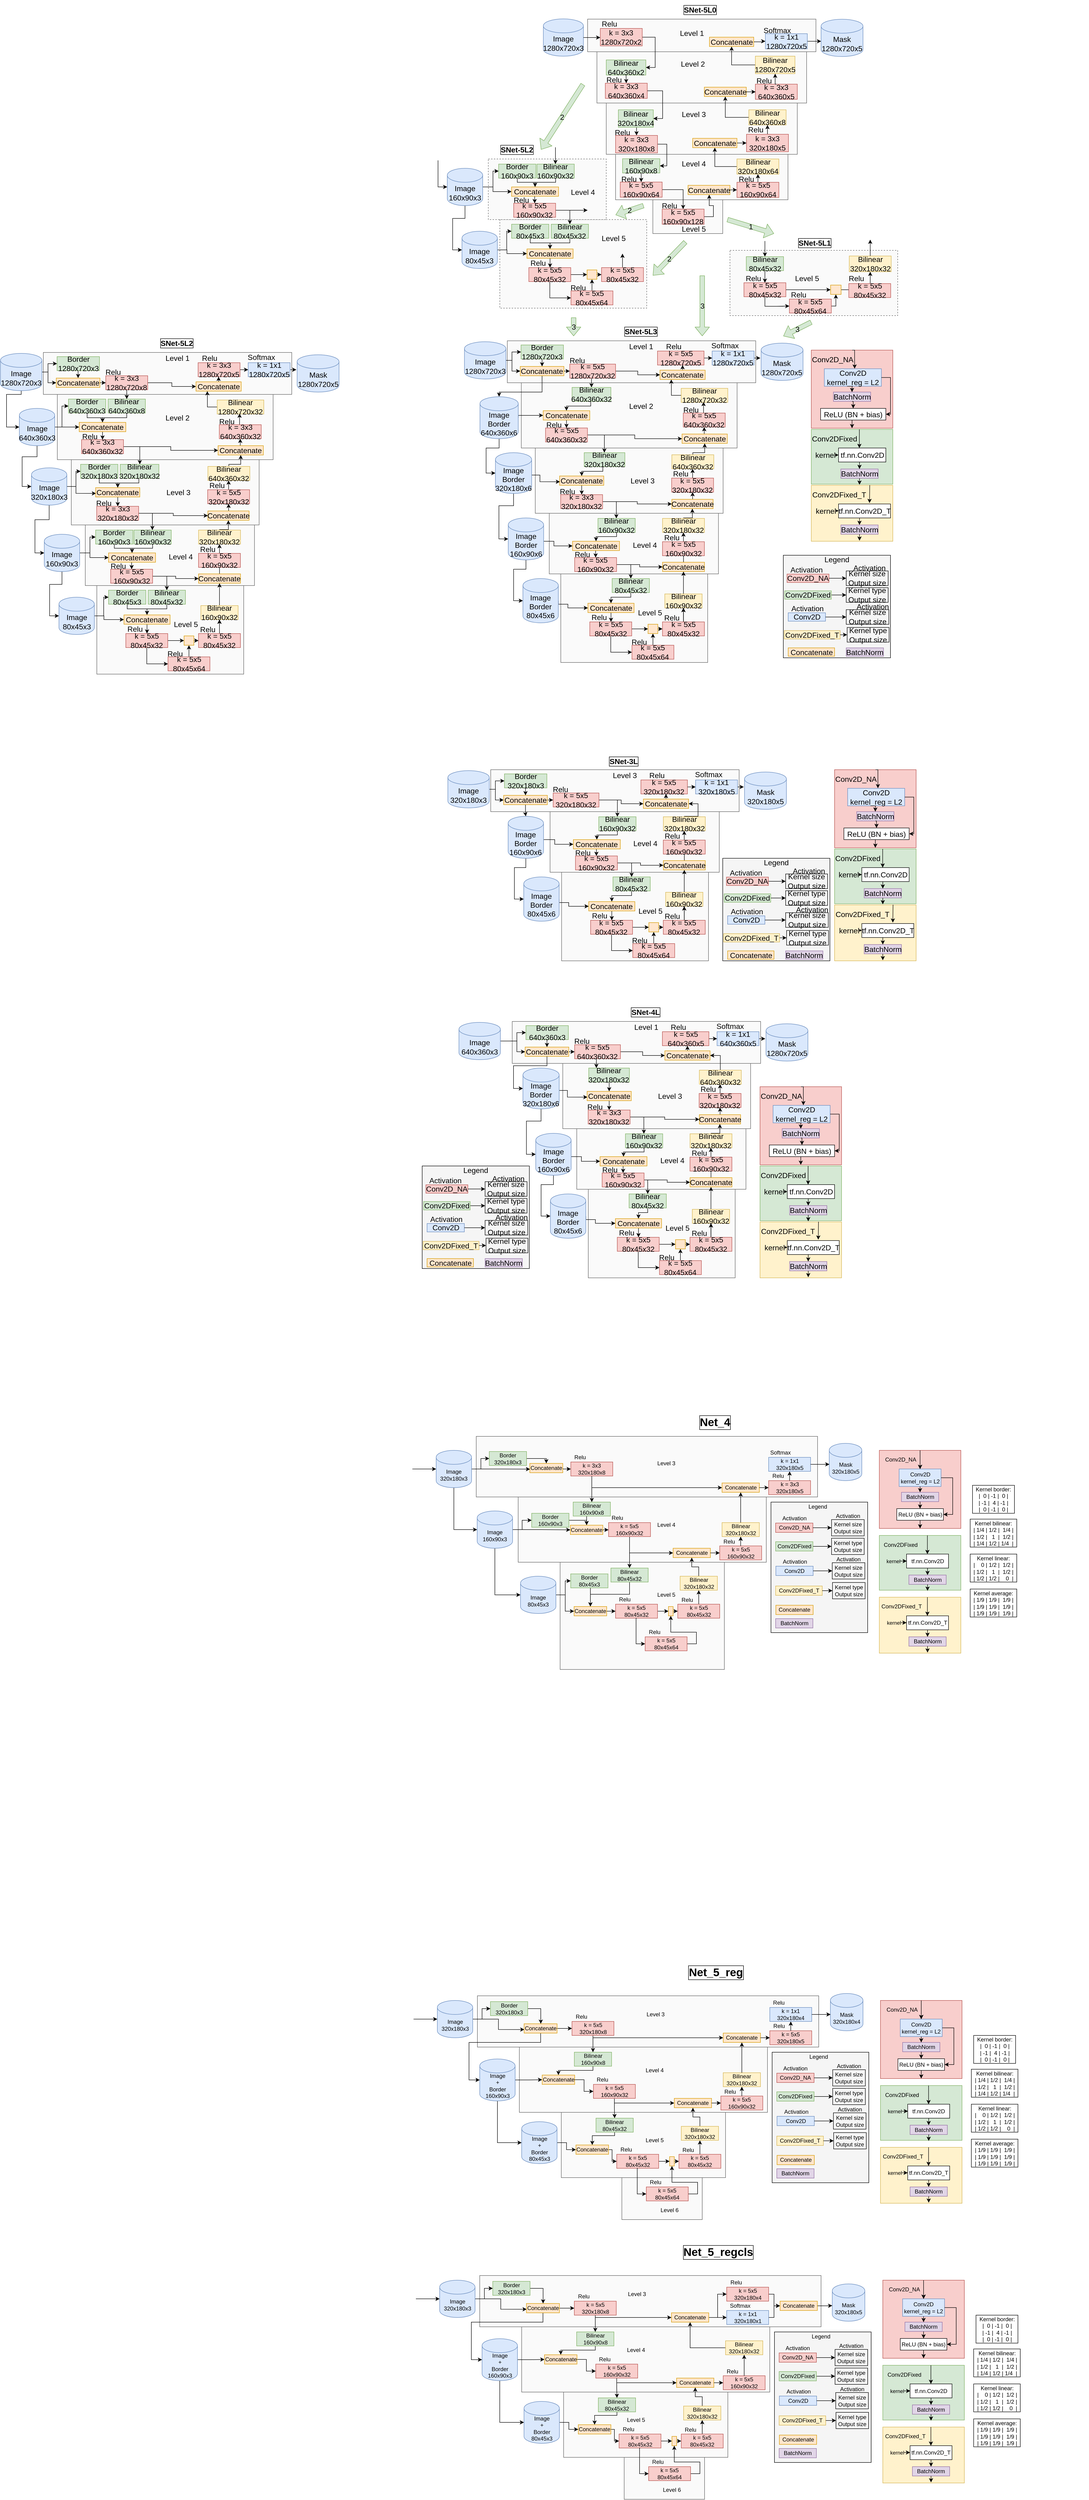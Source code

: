 <mxfile version="14.9.0" type="device"><diagram id="6I0OCvxSQrVGMHxT2VVA" name="Page-1"><mxGraphModel dx="3276" dy="1320" grid="1" gridSize="10" guides="1" tooltips="1" connect="1" arrows="1" fold="1" page="1" pageScale="1" pageWidth="850" pageHeight="1100" math="0" shadow="0"><root><mxCell id="0"/><mxCell id="1" parent="0"/><mxCell id="MdCRZ1q5C1BuytiUOPJn-107" value="" style="whiteSpace=wrap;html=1;strokeWidth=1;fontSize=16;strokeColor=#666666;fontColor=#333333;fillColor=#FAFAFA;dashed=1;" parent="1" vertex="1"><mxGeometry x="361.63" y="640" width="315.25" height="190" as="geometry"/></mxCell><mxCell id="MdCRZ1q5C1BuytiUOPJn-108" value="" style="whiteSpace=wrap;html=1;strokeWidth=1;fontSize=16;strokeColor=#666666;fontColor=#333333;fillColor=#FAFAFA;dashed=1;" parent="1" vertex="1"><mxGeometry x="336.88" y="510" width="253.12" height="130" as="geometry"/></mxCell><mxCell id="MdCRZ1q5C1BuytiUOPJn-109" style="edgeStyle=orthogonalEdgeStyle;rounded=0;orthogonalLoop=1;jettySize=auto;html=1;labelBackgroundColor=none;fontSize=16;" parent="1" target="MdCRZ1q5C1BuytiUOPJn-116" edge="1"><mxGeometry relative="1" as="geometry"><Array as="points"><mxPoint x="480.88" y="485"/></Array><mxPoint x="481" y="493" as="sourcePoint"/></mxGeometry></mxCell><mxCell id="MdCRZ1q5C1BuytiUOPJn-112" style="edgeStyle=orthogonalEdgeStyle;rounded=0;orthogonalLoop=1;jettySize=auto;html=1;labelBackgroundColor=none;fontSize=16;" parent="1" source="MdCRZ1q5C1BuytiUOPJn-114" target="MdCRZ1q5C1BuytiUOPJn-129" edge="1"><mxGeometry relative="1" as="geometry"><Array as="points"><mxPoint x="511.88" y="620"/></Array></mxGeometry></mxCell><mxCell id="MdCRZ1q5C1BuytiUOPJn-113" style="edgeStyle=orthogonalEdgeStyle;rounded=0;orthogonalLoop=1;jettySize=auto;html=1;labelBackgroundColor=none;fontSize=16;" parent="1" source="MdCRZ1q5C1BuytiUOPJn-114" edge="1"><mxGeometry relative="1" as="geometry"><mxPoint x="550" y="620" as="targetPoint"/></mxGeometry></mxCell><mxCell id="MdCRZ1q5C1BuytiUOPJn-114" value="k = 5x5&lt;br style=&quot;font-size: 16px&quot;&gt;160x90x32" style="rounded=0;whiteSpace=wrap;html=1;fillColor=#f8cecc;strokeColor=#b85450;fontSize=16;" parent="1" vertex="1"><mxGeometry x="391.38" y="605" width="90" height="30" as="geometry"/></mxCell><mxCell id="MdCRZ1q5C1BuytiUOPJn-115" style="edgeStyle=orthogonalEdgeStyle;rounded=0;orthogonalLoop=1;jettySize=auto;html=1;entryX=0.5;entryY=0;entryDx=0;entryDy=0;labelBackgroundColor=none;fontSize=16;" parent="1" source="MdCRZ1q5C1BuytiUOPJn-116" target="MdCRZ1q5C1BuytiUOPJn-147" edge="1"><mxGeometry relative="1" as="geometry"><Array as="points"><mxPoint x="480.88" y="560"/><mxPoint x="436.88" y="560"/></Array></mxGeometry></mxCell><mxCell id="MdCRZ1q5C1BuytiUOPJn-116" value="Bilinear&lt;br style=&quot;font-size: 16px&quot;&gt;160x90x32" style="rounded=0;whiteSpace=wrap;html=1;fillColor=#d5e8d4;strokeColor=#82b366;fontSize=16;" parent="1" vertex="1"><mxGeometry x="441.38" y="521" width="80" height="30" as="geometry"/></mxCell><mxCell id="MdCRZ1q5C1BuytiUOPJn-117" style="edgeStyle=orthogonalEdgeStyle;rounded=0;orthogonalLoop=1;jettySize=auto;html=1;entryX=0;entryY=0.5;entryDx=0;entryDy=0;labelBackgroundColor=none;fontSize=16;" parent="1" source="MdCRZ1q5C1BuytiUOPJn-119" target="MdCRZ1q5C1BuytiUOPJn-131" edge="1"><mxGeometry relative="1" as="geometry"/></mxCell><mxCell id="MdCRZ1q5C1BuytiUOPJn-118" style="edgeStyle=orthogonalEdgeStyle;rounded=0;orthogonalLoop=1;jettySize=auto;html=1;entryX=0;entryY=0.5;entryDx=0;entryDy=0;labelBackgroundColor=none;fontSize=16;" parent="1" source="MdCRZ1q5C1BuytiUOPJn-119" target="MdCRZ1q5C1BuytiUOPJn-126" edge="1"><mxGeometry relative="1" as="geometry"><Array as="points"><mxPoint x="468.88" y="808"/></Array></mxGeometry></mxCell><mxCell id="MdCRZ1q5C1BuytiUOPJn-119" value="k = 5x5&lt;br style=&quot;font-size: 16px&quot;&gt;80x45x32" style="rounded=0;whiteSpace=wrap;html=1;fillColor=#f8cecc;strokeColor=#b85450;fontSize=16;" parent="1" vertex="1"><mxGeometry x="423.88" y="743" width="90" height="30" as="geometry"/></mxCell><mxCell id="MdCRZ1q5C1BuytiUOPJn-123" value="Relu" style="text;html=1;strokeColor=none;fillColor=none;align=center;verticalAlign=middle;whiteSpace=wrap;rounded=0;fontSize=16;" parent="1" vertex="1"><mxGeometry x="387.88" y="588" width="40" height="20" as="geometry"/></mxCell><mxCell id="MdCRZ1q5C1BuytiUOPJn-124" value="Relu" style="text;html=1;strokeColor=none;fillColor=none;align=center;verticalAlign=middle;whiteSpace=wrap;rounded=0;fontSize=16;" parent="1" vertex="1"><mxGeometry x="423.88" y="723" width="40" height="20" as="geometry"/></mxCell><mxCell id="MdCRZ1q5C1BuytiUOPJn-125" style="edgeStyle=orthogonalEdgeStyle;rounded=0;orthogonalLoop=1;jettySize=auto;html=1;labelBackgroundColor=none;fontSize=16;" parent="1" source="MdCRZ1q5C1BuytiUOPJn-126" target="MdCRZ1q5C1BuytiUOPJn-131" edge="1"><mxGeometry relative="1" as="geometry"/></mxCell><mxCell id="MdCRZ1q5C1BuytiUOPJn-126" value="k = 5x5&lt;br style=&quot;font-size: 16px&quot;&gt;80x45x64" style="rounded=0;whiteSpace=wrap;html=1;fillColor=#f8cecc;strokeColor=#b85450;fontSize=16;" parent="1" vertex="1"><mxGeometry x="514.38" y="793" width="90" height="30" as="geometry"/></mxCell><mxCell id="MdCRZ1q5C1BuytiUOPJn-127" value="Relu" style="text;html=1;strokeColor=none;fillColor=none;align=center;verticalAlign=middle;whiteSpace=wrap;rounded=0;fontSize=16;" parent="1" vertex="1"><mxGeometry x="509.88" y="776" width="40" height="20" as="geometry"/></mxCell><mxCell id="MdCRZ1q5C1BuytiUOPJn-128" style="edgeStyle=orthogonalEdgeStyle;rounded=0;orthogonalLoop=1;jettySize=auto;html=1;entryX=0.5;entryY=0;entryDx=0;entryDy=0;labelBackgroundColor=none;fontSize=16;" parent="1" source="MdCRZ1q5C1BuytiUOPJn-129" target="MdCRZ1q5C1BuytiUOPJn-149" edge="1"><mxGeometry relative="1" as="geometry"><Array as="points"><mxPoint x="511.88" y="690"/><mxPoint x="469.88" y="690"/></Array></mxGeometry></mxCell><mxCell id="MdCRZ1q5C1BuytiUOPJn-129" value="Bilinear&lt;br style=&quot;font-size: 16px&quot;&gt;80x45x32" style="rounded=0;whiteSpace=wrap;html=1;fillColor=#d5e8d4;strokeColor=#82b366;fontSize=16;" parent="1" vertex="1"><mxGeometry x="471.88" y="650" width="80" height="30" as="geometry"/></mxCell><mxCell id="MdCRZ1q5C1BuytiUOPJn-130" style="edgeStyle=orthogonalEdgeStyle;rounded=0;orthogonalLoop=1;jettySize=auto;html=1;exitX=1;exitY=0.5;exitDx=0;exitDy=0;entryX=0;entryY=0.5;entryDx=0;entryDy=0;fontSize=16;" parent="1" source="MdCRZ1q5C1BuytiUOPJn-131" target="MdCRZ1q5C1BuytiUOPJn-134" edge="1"><mxGeometry relative="1" as="geometry"/></mxCell><mxCell id="MdCRZ1q5C1BuytiUOPJn-131" value="" style="rounded=0;whiteSpace=wrap;html=1;fillColor=#ffe6cc;strokeColor=#d79b00;fontSize=16;" parent="1" vertex="1"><mxGeometry x="548.88" y="748" width="21" height="20" as="geometry"/></mxCell><mxCell id="MdCRZ1q5C1BuytiUOPJn-132" style="edgeStyle=orthogonalEdgeStyle;rounded=0;orthogonalLoop=1;jettySize=auto;html=1;exitX=0.5;exitY=0;exitDx=0;exitDy=0;entryX=0.5;entryY=1;entryDx=0;entryDy=0;fontSize=16;" parent="1" source="MdCRZ1q5C1BuytiUOPJn-134" edge="1"><mxGeometry relative="1" as="geometry"><mxPoint x="624.88" y="713" as="targetPoint"/></mxGeometry></mxCell><mxCell id="MdCRZ1q5C1BuytiUOPJn-134" value="k = 5x5&lt;br style=&quot;font-size: 16px&quot;&gt;80x45x32" style="rounded=0;whiteSpace=wrap;html=1;fillColor=#f8cecc;strokeColor=#b85450;fontSize=16;" parent="1" vertex="1"><mxGeometry x="579.88" y="743" width="90" height="30" as="geometry"/></mxCell><mxCell id="MdCRZ1q5C1BuytiUOPJn-138" style="edgeStyle=orthogonalEdgeStyle;rounded=0;orthogonalLoop=1;jettySize=auto;html=1;entryX=0;entryY=0.5;entryDx=0;entryDy=0;entryPerimeter=0;fontSize=16;" parent="1" target="MdCRZ1q5C1BuytiUOPJn-142" edge="1"><mxGeometry relative="1" as="geometry"><mxPoint x="229" y="513" as="sourcePoint"/><Array as="points"><mxPoint x="229" y="570"/></Array></mxGeometry></mxCell><mxCell id="MdCRZ1q5C1BuytiUOPJn-139" style="edgeStyle=orthogonalEdgeStyle;rounded=0;orthogonalLoop=1;jettySize=auto;html=1;exitX=1;exitY=0.5;exitDx=0;exitDy=0;exitPerimeter=0;entryX=0;entryY=0.5;entryDx=0;entryDy=0;fontSize=16;" parent="1" source="MdCRZ1q5C1BuytiUOPJn-142" target="MdCRZ1q5C1BuytiUOPJn-151" edge="1"><mxGeometry relative="1" as="geometry"><Array as="points"><mxPoint x="346.88" y="570"/><mxPoint x="346.88" y="536"/></Array></mxGeometry></mxCell><mxCell id="MdCRZ1q5C1BuytiUOPJn-140" style="edgeStyle=orthogonalEdgeStyle;rounded=0;orthogonalLoop=1;jettySize=auto;html=1;exitX=0.5;exitY=1;exitDx=0;exitDy=0;exitPerimeter=0;entryX=0;entryY=0.5;entryDx=0;entryDy=0;entryPerimeter=0;fontSize=16;" parent="1" source="MdCRZ1q5C1BuytiUOPJn-142" target="MdCRZ1q5C1BuytiUOPJn-145" edge="1"><mxGeometry relative="1" as="geometry"/></mxCell><mxCell id="MdCRZ1q5C1BuytiUOPJn-141" style="edgeStyle=orthogonalEdgeStyle;rounded=0;orthogonalLoop=1;jettySize=auto;html=1;entryX=0;entryY=0.5;entryDx=0;entryDy=0;labelBackgroundColor=none;fontSize=16;" parent="1" source="MdCRZ1q5C1BuytiUOPJn-142" target="MdCRZ1q5C1BuytiUOPJn-147" edge="1"><mxGeometry relative="1" as="geometry"><Array as="points"><mxPoint x="346.88" y="570"/><mxPoint x="346.88" y="580"/></Array></mxGeometry></mxCell><mxCell id="MdCRZ1q5C1BuytiUOPJn-142" value="Image&lt;br style=&quot;font-size: 16px;&quot;&gt;160x90x3" style="shape=cylinder3;whiteSpace=wrap;html=1;boundedLbl=1;backgroundOutline=1;size=15;fillColor=#dae8fc;strokeColor=#6c8ebf;fontSize=16;" parent="1" vertex="1"><mxGeometry x="248.88" y="530" width="76" height="80" as="geometry"/></mxCell><mxCell id="MdCRZ1q5C1BuytiUOPJn-143" style="edgeStyle=orthogonalEdgeStyle;rounded=0;orthogonalLoop=1;jettySize=auto;html=1;exitX=1;exitY=0.5;exitDx=0;exitDy=0;exitPerimeter=0;entryX=0;entryY=0.5;entryDx=0;entryDy=0;fontSize=16;" parent="1" source="MdCRZ1q5C1BuytiUOPJn-145" target="MdCRZ1q5C1BuytiUOPJn-153" edge="1"><mxGeometry relative="1" as="geometry"/></mxCell><mxCell id="MdCRZ1q5C1BuytiUOPJn-144" style="edgeStyle=orthogonalEdgeStyle;rounded=0;orthogonalLoop=1;jettySize=auto;html=1;exitX=1;exitY=0.5;exitDx=0;exitDy=0;exitPerimeter=0;entryX=0;entryY=0.5;entryDx=0;entryDy=0;fontSize=16;" parent="1" source="MdCRZ1q5C1BuytiUOPJn-145" target="MdCRZ1q5C1BuytiUOPJn-149" edge="1"><mxGeometry relative="1" as="geometry"><Array as="points"><mxPoint x="376.88" y="705"/><mxPoint x="376.88" y="713"/></Array></mxGeometry></mxCell><mxCell id="MdCRZ1q5C1BuytiUOPJn-145" value="Image&lt;br style=&quot;font-size: 16px;&quot;&gt;80x45x3" style="shape=cylinder3;whiteSpace=wrap;html=1;boundedLbl=1;backgroundOutline=1;size=15;fillColor=#dae8fc;strokeColor=#6c8ebf;fontSize=16;" parent="1" vertex="1"><mxGeometry x="280.38" y="665" width="76" height="80" as="geometry"/></mxCell><mxCell id="MdCRZ1q5C1BuytiUOPJn-146" style="edgeStyle=orthogonalEdgeStyle;rounded=0;orthogonalLoop=1;jettySize=auto;html=1;entryX=0.5;entryY=0;entryDx=0;entryDy=0;labelBackgroundColor=none;fontSize=16;" parent="1" source="MdCRZ1q5C1BuytiUOPJn-147" target="MdCRZ1q5C1BuytiUOPJn-114" edge="1"><mxGeometry relative="1" as="geometry"><Array as="points"><mxPoint x="435.88" y="605"/></Array></mxGeometry></mxCell><mxCell id="MdCRZ1q5C1BuytiUOPJn-147" value="Concatenate" style="rounded=0;whiteSpace=wrap;html=1;fillColor=#ffe6cc;strokeColor=#d79b00;fontSize=16;" parent="1" vertex="1"><mxGeometry x="386.88" y="570" width="100.75" height="20" as="geometry"/></mxCell><mxCell id="MdCRZ1q5C1BuytiUOPJn-148" style="edgeStyle=orthogonalEdgeStyle;rounded=0;orthogonalLoop=1;jettySize=auto;html=1;entryX=0.5;entryY=0;entryDx=0;entryDy=0;labelBackgroundColor=none;fontSize=16;" parent="1" source="MdCRZ1q5C1BuytiUOPJn-149" target="MdCRZ1q5C1BuytiUOPJn-119" edge="1"><mxGeometry relative="1" as="geometry"/></mxCell><mxCell id="MdCRZ1q5C1BuytiUOPJn-149" value="Concatenate" style="rounded=0;whiteSpace=wrap;html=1;fillColor=#ffe6cc;strokeColor=#d79b00;fontSize=16;" parent="1" vertex="1"><mxGeometry x="419.88" y="703" width="99" height="20" as="geometry"/></mxCell><mxCell id="MdCRZ1q5C1BuytiUOPJn-150" style="edgeStyle=orthogonalEdgeStyle;rounded=0;orthogonalLoop=1;jettySize=auto;html=1;entryX=0.5;entryY=0;entryDx=0;entryDy=0;labelBackgroundColor=none;fontSize=16;" parent="1" source="MdCRZ1q5C1BuytiUOPJn-151" target="MdCRZ1q5C1BuytiUOPJn-147" edge="1"><mxGeometry relative="1" as="geometry"><Array as="points"><mxPoint x="398.88" y="560"/><mxPoint x="436.88" y="560"/></Array></mxGeometry></mxCell><mxCell id="MdCRZ1q5C1BuytiUOPJn-151" value="Border&lt;br style=&quot;font-size: 16px;&quot;&gt;160x90x3" style="rounded=0;whiteSpace=wrap;html=1;fillColor=#d5e8d4;strokeColor=#82b366;fontSize=16;" parent="1" vertex="1"><mxGeometry x="359.13" y="521" width="80" height="30" as="geometry"/></mxCell><mxCell id="MdCRZ1q5C1BuytiUOPJn-152" style="edgeStyle=orthogonalEdgeStyle;rounded=0;orthogonalLoop=1;jettySize=auto;html=1;entryX=0.5;entryY=0;entryDx=0;entryDy=0;labelBackgroundColor=none;fontSize=16;" parent="1" source="MdCRZ1q5C1BuytiUOPJn-153" target="MdCRZ1q5C1BuytiUOPJn-149" edge="1"><mxGeometry relative="1" as="geometry"><Array as="points"><mxPoint x="426.88" y="690"/><mxPoint x="469.88" y="690"/></Array></mxGeometry></mxCell><mxCell id="MdCRZ1q5C1BuytiUOPJn-153" value="Border&lt;br style=&quot;font-size: 16px;&quot;&gt;80x45x3" style="rounded=0;whiteSpace=wrap;html=1;fillColor=#d5e8d4;strokeColor=#82b366;fontSize=16;" parent="1" vertex="1"><mxGeometry x="386.88" y="650" width="80" height="30" as="geometry"/></mxCell><mxCell id="x_WZp-A3YWtPdvtxmzr3-162" value="" style="group;fontSize=16;" parent="1" vertex="1" connectable="0"><mxGeometry x="1030" y="1210" width="175" height="120" as="geometry"/></mxCell><mxCell id="auPMb1CygnKnAjMCuvMr-75" value="kernel" style="endArrow=classic;html=1;labelBackgroundColor=#FFF2CC;fontSize=16;" parent="x_WZp-A3YWtPdvtxmzr3-162" edge="1"><mxGeometry width="50" height="50" as="geometry"><mxPoint x="19" y="55" as="sourcePoint"/><mxPoint x="59" y="55" as="targetPoint"/><mxPoint as="offset"/></mxGeometry></mxCell><mxCell id="auPMb1CygnKnAjMCuvMr-66" value="" style="rounded=0;whiteSpace=wrap;html=1;fillColor=#fff2cc;strokeColor=#d6b656;fontSize=16;" parent="x_WZp-A3YWtPdvtxmzr3-162" vertex="1"><mxGeometry width="175" height="120" as="geometry"/></mxCell><mxCell id="auPMb1CygnKnAjMCuvMr-67" value="tf.nn.Conv2D_T" style="rounded=0;whiteSpace=wrap;html=1;fontSize=16;" parent="x_WZp-A3YWtPdvtxmzr3-162" vertex="1"><mxGeometry x="58.5" y="40" width="111.5" height="30" as="geometry"/></mxCell><mxCell id="auPMb1CygnKnAjMCuvMr-68" value="BatchNorm" style="rounded=0;whiteSpace=wrap;html=1;fillColor=#e1d5e7;strokeColor=#9673a6;fontSize=16;" parent="x_WZp-A3YWtPdvtxmzr3-162" vertex="1"><mxGeometry x="63.5" y="85" width="80" height="20" as="geometry"/></mxCell><mxCell id="auPMb1CygnKnAjMCuvMr-69" style="edgeStyle=orthogonalEdgeStyle;rounded=0;orthogonalLoop=1;jettySize=auto;html=1;exitX=0.5;exitY=1;exitDx=0;exitDy=0;entryX=0.5;entryY=0;entryDx=0;entryDy=0;fontSize=16;" parent="x_WZp-A3YWtPdvtxmzr3-162" source="auPMb1CygnKnAjMCuvMr-67" target="auPMb1CygnKnAjMCuvMr-68" edge="1"><mxGeometry x="16" as="geometry"/></mxCell><mxCell id="auPMb1CygnKnAjMCuvMr-72" value="Conv2DFixed_T" style="text;html=1;strokeColor=none;fillColor=none;align=center;verticalAlign=middle;whiteSpace=wrap;rounded=0;fontSize=16;" parent="x_WZp-A3YWtPdvtxmzr3-162" vertex="1"><mxGeometry x="22" y="10" width="76" height="20" as="geometry"/></mxCell><mxCell id="auPMb1CygnKnAjMCuvMr-73" style="edgeStyle=orthogonalEdgeStyle;rounded=0;orthogonalLoop=1;jettySize=auto;html=1;exitX=0.5;exitY=1;exitDx=0;exitDy=0;entryX=0.5;entryY=0;entryDx=0;entryDy=0;fontSize=16;" parent="x_WZp-A3YWtPdvtxmzr3-162" source="auPMb1CygnKnAjMCuvMr-68" edge="1"><mxGeometry as="geometry"><mxPoint x="103.5" y="118.75" as="targetPoint"/></mxGeometry></mxCell><mxCell id="auPMb1CygnKnAjMCuvMr-74" value="" style="endArrow=classic;html=1;exitX=0.717;exitY=-0.004;exitDx=0;exitDy=0;fontSize=16;exitPerimeter=0;" parent="x_WZp-A3YWtPdvtxmzr3-162" source="auPMb1CygnKnAjMCuvMr-66" edge="1"><mxGeometry x="-214.29" y="-400" width="50" height="50" as="geometry"><mxPoint x="103.21" as="sourcePoint"/><mxPoint x="125" y="38" as="targetPoint"/></mxGeometry></mxCell><mxCell id="x_WZp-A3YWtPdvtxmzr3-181" value="kernel" style="endArrow=classic;html=1;labelBackgroundColor=#FFF2CC;labelBorderColor=none;fontSize=16;" parent="x_WZp-A3YWtPdvtxmzr3-162" edge="1"><mxGeometry width="50" height="50" as="geometry"><mxPoint x="18.5" y="54.66" as="sourcePoint"/><mxPoint x="58.5" y="54.66" as="targetPoint"/><mxPoint x="-8" as="offset"/></mxGeometry></mxCell><mxCell id="x_WZp-A3YWtPdvtxmzr3-7" value="" style="whiteSpace=wrap;html=1;strokeWidth=1;fontSize=16;strokeColor=#666666;fontColor=#333333;fillColor=#FAFAFA;dashed=1;" parent="1" vertex="1"><mxGeometry x="855.5" y="706" width="360" height="140" as="geometry"/></mxCell><mxCell id="x_WZp-A3YWtPdvtxmzr3-152" style="edgeStyle=orthogonalEdgeStyle;rounded=0;orthogonalLoop=1;jettySize=auto;html=1;exitX=1;exitY=0.5;exitDx=0;exitDy=0;entryX=0;entryY=0.5;entryDx=0;entryDy=0;fontSize=16;" parent="1" source="x_WZp-A3YWtPdvtxmzr3-24" target="x_WZp-A3YWtPdvtxmzr3-147" edge="1"><mxGeometry relative="1" as="geometry"/></mxCell><mxCell id="x_WZp-A3YWtPdvtxmzr3-24" value="k = 5x5&lt;br style=&quot;font-size: 16px;&quot;&gt;80x45x32" style="rounded=0;whiteSpace=wrap;html=1;fillColor=#f8cecc;strokeColor=#b85450;fontSize=16;" parent="1" vertex="1"><mxGeometry x="885.5" y="775.5" width="90" height="30" as="geometry"/></mxCell><mxCell id="x_WZp-A3YWtPdvtxmzr3-48" value="Level 5" style="text;html=1;strokeColor=none;fillColor=none;align=center;verticalAlign=middle;whiteSpace=wrap;rounded=0;fontSize=16;" parent="1" vertex="1"><mxGeometry x="980.5" y="756" width="80" height="20" as="geometry"/></mxCell><mxCell id="x_WZp-A3YWtPdvtxmzr3-74" value="Relu" style="text;html=1;strokeColor=none;fillColor=none;align=center;verticalAlign=middle;whiteSpace=wrap;rounded=0;fontSize=16;" parent="1" vertex="1"><mxGeometry x="885.5" y="755.5" width="40" height="20" as="geometry"/></mxCell><mxCell id="MdCRZ1q5C1BuytiUOPJn-73" style="edgeStyle=orthogonalEdgeStyle;rounded=0;orthogonalLoop=1;jettySize=auto;html=1;entryX=0.5;entryY=1;entryDx=0;entryDy=0;fontSize=16;" parent="1" source="x_WZp-A3YWtPdvtxmzr3-132" target="x_WZp-A3YWtPdvtxmzr3-147" edge="1"><mxGeometry relative="1" as="geometry"><Array as="points"><mxPoint x="1082.5" y="826"/></Array></mxGeometry></mxCell><mxCell id="x_WZp-A3YWtPdvtxmzr3-132" value="k = 5x5&lt;br style=&quot;font-size: 16px;&quot;&gt;80x45x64" style="rounded=0;whiteSpace=wrap;html=1;fillColor=#f8cecc;strokeColor=#b85450;fontSize=16;" parent="1" vertex="1"><mxGeometry x="983" y="810.5" width="90" height="30" as="geometry"/></mxCell><mxCell id="x_WZp-A3YWtPdvtxmzr3-134" value="Relu" style="text;html=1;strokeColor=none;fillColor=none;align=center;verticalAlign=middle;whiteSpace=wrap;rounded=0;fontSize=16;" parent="1" vertex="1"><mxGeometry x="983" y="790.5" width="40" height="20" as="geometry"/></mxCell><mxCell id="x_WZp-A3YWtPdvtxmzr3-151" style="edgeStyle=orthogonalEdgeStyle;rounded=0;orthogonalLoop=1;jettySize=auto;html=1;exitX=0.5;exitY=1;exitDx=0;exitDy=0;entryX=0.5;entryY=0;entryDx=0;entryDy=0;fontSize=16;" parent="1" source="x_WZp-A3YWtPdvtxmzr3-135" target="x_WZp-A3YWtPdvtxmzr3-24" edge="1"><mxGeometry relative="1" as="geometry"/></mxCell><mxCell id="x_WZp-A3YWtPdvtxmzr3-135" value="Bilinear&lt;br style=&quot;font-size: 16px;&quot;&gt;80x45x32" style="rounded=0;whiteSpace=wrap;html=1;fillColor=#d5e8d4;strokeColor=#82b366;fontSize=16;" parent="1" vertex="1"><mxGeometry x="890.5" y="719.5" width="80" height="30" as="geometry"/></mxCell><mxCell id="Kmcn90SJPG4hWrBG_zt2-6" style="edgeStyle=orthogonalEdgeStyle;rounded=0;orthogonalLoop=1;jettySize=auto;html=1;entryX=0;entryY=0.5;entryDx=0;entryDy=0;fontSize=16;" parent="1" source="x_WZp-A3YWtPdvtxmzr3-147" target="x_WZp-A3YWtPdvtxmzr3-148" edge="1"><mxGeometry relative="1" as="geometry"><Array as="points"><mxPoint x="1120.5" y="791"/></Array></mxGeometry></mxCell><mxCell id="x_WZp-A3YWtPdvtxmzr3-147" value="" style="rounded=0;whiteSpace=wrap;html=1;fillColor=#ffe6cc;strokeColor=#d79b00;fontSize=16;" parent="1" vertex="1"><mxGeometry x="1071.5" y="780.5" width="22.5" height="20" as="geometry"/></mxCell><mxCell id="x_WZp-A3YWtPdvtxmzr3-156" style="edgeStyle=orthogonalEdgeStyle;rounded=0;orthogonalLoop=1;jettySize=auto;html=1;exitX=0.5;exitY=0;exitDx=0;exitDy=0;entryX=0.5;entryY=1;entryDx=0;entryDy=0;fontSize=16;" parent="1" source="x_WZp-A3YWtPdvtxmzr3-148" target="x_WZp-A3YWtPdvtxmzr3-149" edge="1"><mxGeometry relative="1" as="geometry"/></mxCell><mxCell id="x_WZp-A3YWtPdvtxmzr3-148" value="k = 5x5&lt;br style=&quot;font-size: 16px;&quot;&gt;80x45x32" style="rounded=0;whiteSpace=wrap;html=1;fillColor=#f8cecc;strokeColor=#b85450;fontSize=16;" parent="1" vertex="1"><mxGeometry x="1110.5" y="777.25" width="90" height="30" as="geometry"/></mxCell><mxCell id="x_WZp-A3YWtPdvtxmzr3-149" value="Bilinear&lt;br style=&quot;font-size: 16px;&quot;&gt;320x180x32" style="rounded=0;whiteSpace=wrap;html=1;fillColor=#fff2cc;strokeColor=#d6b656;fontSize=16;" parent="1" vertex="1"><mxGeometry x="1111.5" y="718.13" width="90" height="33.75" as="geometry"/></mxCell><mxCell id="x_WZp-A3YWtPdvtxmzr3-150" value="Relu" style="text;html=1;strokeColor=none;fillColor=none;align=center;verticalAlign=middle;whiteSpace=wrap;rounded=0;fontSize=16;" parent="1" vertex="1"><mxGeometry x="1107" y="755.5" width="40" height="20" as="geometry"/></mxCell><mxCell id="x_WZp-A3YWtPdvtxmzr3-158" style="edgeStyle=orthogonalEdgeStyle;rounded=0;orthogonalLoop=1;jettySize=auto;html=1;exitX=0.5;exitY=1;exitDx=0;exitDy=0;entryX=0;entryY=0.5;entryDx=0;entryDy=0;fontSize=16;" parent="1" source="x_WZp-A3YWtPdvtxmzr3-24" target="x_WZp-A3YWtPdvtxmzr3-132" edge="1"><mxGeometry relative="1" as="geometry"><Array as="points"><mxPoint x="970.5" y="826"/><mxPoint x="955.5" y="826"/><mxPoint x="955.5" y="871"/></Array></mxGeometry></mxCell><mxCell id="NfnIT80qi1mfyZQPnvgJ-1" value="" style="whiteSpace=wrap;html=1;strokeWidth=1;fontSize=16;strokeColor=#666666;fontColor=#333333;fillColor=#FAFAFA;" parent="1" vertex="1"><mxGeometry x="690" y="597.5" width="150" height="72.5" as="geometry"/></mxCell><mxCell id="NfnIT80qi1mfyZQPnvgJ-2" value="" style="whiteSpace=wrap;html=1;strokeWidth=1;fontSize=16;strokeColor=#666666;fontColor=#333333;fillColor=#FAFAFA;" parent="1" vertex="1"><mxGeometry x="610" y="500" width="370" height="97.5" as="geometry"/></mxCell><mxCell id="NfnIT80qi1mfyZQPnvgJ-3" value="" style="whiteSpace=wrap;html=1;strokeWidth=1;fontSize=16;strokeColor=#666666;fontColor=#333333;fillColor=#FAFAFA;" parent="1" vertex="1"><mxGeometry x="590" y="390" width="410" height="110" as="geometry"/></mxCell><mxCell id="NfnIT80qi1mfyZQPnvgJ-4" value="" style="whiteSpace=wrap;html=1;strokeWidth=1;fontSize=16;strokeColor=#666666;fontColor=#333333;fillColor=#FAFAFA;" parent="1" vertex="1"><mxGeometry x="570" y="280" width="450" height="110" as="geometry"/></mxCell><mxCell id="NfnIT80qi1mfyZQPnvgJ-5" value="" style="whiteSpace=wrap;html=1;strokeWidth=1;fontSize=16;strokeColor=#666666;fontColor=#333333;fillColor=#FAFAFA;" parent="1" vertex="1"><mxGeometry x="550" y="210" width="490" height="70" as="geometry"/></mxCell><mxCell id="NfnIT80qi1mfyZQPnvgJ-8" value="Image&lt;br style=&quot;font-size: 16px;&quot;&gt;1280x720x3" style="shape=cylinder3;whiteSpace=wrap;html=1;boundedLbl=1;backgroundOutline=1;size=15;fillColor=#dae8fc;strokeColor=#6c8ebf;fontSize=16;" parent="1" vertex="1"><mxGeometry x="455" y="209.5" width="86" height="80" as="geometry"/></mxCell><mxCell id="MdCRZ1q5C1BuytiUOPJn-69" style="edgeStyle=orthogonalEdgeStyle;rounded=0;orthogonalLoop=1;jettySize=auto;html=1;entryX=1;entryY=0.5;entryDx=0;entryDy=0;fontSize=16;" parent="1" source="NfnIT80qi1mfyZQPnvgJ-16" target="NfnIT80qi1mfyZQPnvgJ-20" edge="1"><mxGeometry relative="1" as="geometry"><Array as="points"><mxPoint x="695" y="249"/><mxPoint x="695" y="314"/></Array></mxGeometry></mxCell><mxCell id="NfnIT80qi1mfyZQPnvgJ-16" value="k = 3x3&lt;br style=&quot;font-size: 16px;&quot;&gt;1280x720x2" style="rounded=0;whiteSpace=wrap;html=1;fillColor=#f8cecc;strokeColor=#b85450;fontSize=16;" parent="1" vertex="1"><mxGeometry x="577.25" y="230" width="90" height="37.5" as="geometry"/></mxCell><mxCell id="NfnIT80qi1mfyZQPnvgJ-7" style="edgeStyle=orthogonalEdgeStyle;rounded=0;orthogonalLoop=1;jettySize=auto;html=1;exitX=1;exitY=0.5;exitDx=0;exitDy=0;exitPerimeter=0;entryX=0;entryY=0.5;entryDx=0;entryDy=0;fontSize=16;" parent="1" source="NfnIT80qi1mfyZQPnvgJ-8" target="NfnIT80qi1mfyZQPnvgJ-16" edge="1"><mxGeometry x="10" y="47.5" as="geometry"/></mxCell><mxCell id="MdCRZ1q5C1BuytiUOPJn-68" style="edgeStyle=orthogonalEdgeStyle;rounded=0;orthogonalLoop=1;jettySize=auto;html=1;entryX=1;entryY=0.5;entryDx=0;entryDy=0;fontSize=16;" parent="1" source="NfnIT80qi1mfyZQPnvgJ-18" target="NfnIT80qi1mfyZQPnvgJ-30" edge="1"><mxGeometry relative="1" as="geometry"><Array as="points"><mxPoint x="711" y="364"/><mxPoint x="711" y="423"/></Array></mxGeometry></mxCell><mxCell id="NfnIT80qi1mfyZQPnvgJ-18" value="k = 3x3&lt;br style=&quot;font-size: 16px;&quot;&gt;640x360x4" style="rounded=0;whiteSpace=wrap;html=1;fillColor=#f8cecc;strokeColor=#b85450;fontSize=16;" parent="1" vertex="1"><mxGeometry x="588" y="347.5" width="90" height="32.5" as="geometry"/></mxCell><mxCell id="NfnIT80qi1mfyZQPnvgJ-19" style="edgeStyle=orthogonalEdgeStyle;rounded=0;orthogonalLoop=1;jettySize=auto;html=1;exitX=0.5;exitY=1;exitDx=0;exitDy=0;entryX=0.5;entryY=0;entryDx=0;entryDy=0;fontSize=16;" parent="1" source="NfnIT80qi1mfyZQPnvgJ-20" target="NfnIT80qi1mfyZQPnvgJ-18" edge="1"><mxGeometry x="10" y="47.5" as="geometry"/></mxCell><mxCell id="NfnIT80qi1mfyZQPnvgJ-20" value="Bilinear&lt;br style=&quot;font-size: 16px;&quot;&gt;640x360x2" style="rounded=0;whiteSpace=wrap;html=1;fillColor=#d5e8d4;strokeColor=#82b366;fontSize=16;" parent="1" vertex="1"><mxGeometry x="590" y="297.5" width="85" height="32.5" as="geometry"/></mxCell><mxCell id="MdCRZ1q5C1BuytiUOPJn-67" style="edgeStyle=orthogonalEdgeStyle;rounded=0;orthogonalLoop=1;jettySize=auto;html=1;entryX=1;entryY=0.5;entryDx=0;entryDy=0;fontSize=16;" parent="1" source="NfnIT80qi1mfyZQPnvgJ-28" target="NfnIT80qi1mfyZQPnvgJ-37" edge="1"><mxGeometry relative="1" as="geometry"><Array as="points"><mxPoint x="720" y="478"/><mxPoint x="720" y="525"/></Array></mxGeometry></mxCell><mxCell id="NfnIT80qi1mfyZQPnvgJ-28" value="k = 3x3&lt;br style=&quot;font-size: 16px;&quot;&gt;320x180x8" style="rounded=0;whiteSpace=wrap;html=1;fillColor=#f8cecc;strokeColor=#b85450;fontSize=16;" parent="1" vertex="1"><mxGeometry x="610" y="459.5" width="90" height="37.5" as="geometry"/></mxCell><mxCell id="NfnIT80qi1mfyZQPnvgJ-29" style="edgeStyle=orthogonalEdgeStyle;rounded=0;orthogonalLoop=1;jettySize=auto;html=1;exitX=0.5;exitY=1;exitDx=0;exitDy=0;entryX=0.5;entryY=0;entryDx=0;entryDy=0;fontSize=16;" parent="1" source="NfnIT80qi1mfyZQPnvgJ-30" target="NfnIT80qi1mfyZQPnvgJ-28" edge="1"><mxGeometry x="10" y="47.5" as="geometry"/></mxCell><mxCell id="NfnIT80qi1mfyZQPnvgJ-30" value="Bilinear&lt;br style=&quot;font-size: 16px;&quot;&gt;320x180x4" style="rounded=0;whiteSpace=wrap;html=1;fillColor=#d5e8d4;strokeColor=#82b366;fontSize=16;" parent="1" vertex="1"><mxGeometry x="616" y="404.5" width="75" height="37.5" as="geometry"/></mxCell><mxCell id="MdCRZ1q5C1BuytiUOPJn-65" style="edgeStyle=orthogonalEdgeStyle;rounded=0;orthogonalLoop=1;jettySize=auto;html=1;entryX=0.5;entryY=0;entryDx=0;entryDy=0;fontSize=16;" parent="1" source="NfnIT80qi1mfyZQPnvgJ-35" target="NfnIT80qi1mfyZQPnvgJ-42" edge="1"><mxGeometry relative="1" as="geometry"><Array as="points"><mxPoint x="755" y="576"/></Array></mxGeometry></mxCell><mxCell id="NfnIT80qi1mfyZQPnvgJ-35" value="k = 5x5&lt;br style=&quot;font-size: 16px;&quot;&gt;160x90x64" style="rounded=0;whiteSpace=wrap;html=1;fillColor=#f8cecc;strokeColor=#b85450;fontSize=16;" parent="1" vertex="1"><mxGeometry x="620" y="559.5" width="90" height="32.5" as="geometry"/></mxCell><mxCell id="NfnIT80qi1mfyZQPnvgJ-36" style="edgeStyle=orthogonalEdgeStyle;rounded=0;orthogonalLoop=1;jettySize=auto;html=1;exitX=0.5;exitY=1;exitDx=0;exitDy=0;entryX=0.5;entryY=0;entryDx=0;entryDy=0;fontSize=16;" parent="1" source="NfnIT80qi1mfyZQPnvgJ-37" target="NfnIT80qi1mfyZQPnvgJ-35" edge="1"><mxGeometry x="10" y="47.5" as="geometry"/></mxCell><mxCell id="NfnIT80qi1mfyZQPnvgJ-37" value="Bilinear&lt;br style=&quot;font-size: 16px;&quot;&gt;160x90x8" style="rounded=0;whiteSpace=wrap;html=1;fillColor=#d5e8d4;strokeColor=#82b366;fontSize=16;" parent="1" vertex="1"><mxGeometry x="625" y="509.5" width="80" height="30.5" as="geometry"/></mxCell><mxCell id="MdCRZ1q5C1BuytiUOPJn-64" style="edgeStyle=orthogonalEdgeStyle;rounded=0;orthogonalLoop=1;jettySize=auto;html=1;exitX=1;exitY=0.5;exitDx=0;exitDy=0;entryX=0.5;entryY=1;entryDx=0;entryDy=0;fontSize=16;" parent="1" source="NfnIT80qi1mfyZQPnvgJ-42" target="MdCRZ1q5C1BuytiUOPJn-45" edge="1"><mxGeometry relative="1" as="geometry"><Array as="points"><mxPoint x="820" y="634"/><mxPoint x="820" y="610"/><mxPoint x="811" y="610"/><mxPoint x="811" y="586"/></Array></mxGeometry></mxCell><mxCell id="NfnIT80qi1mfyZQPnvgJ-42" value="k = 5x5&lt;br style=&quot;font-size: 16px;&quot;&gt;160x90x128" style="rounded=0;whiteSpace=wrap;html=1;fillColor=#f8cecc;strokeColor=#b85450;fontSize=16;" parent="1" vertex="1"><mxGeometry x="710" y="617.5" width="90" height="32.5" as="geometry"/></mxCell><mxCell id="NfnIT80qi1mfyZQPnvgJ-47" style="edgeStyle=orthogonalEdgeStyle;rounded=0;orthogonalLoop=1;jettySize=auto;html=1;exitX=1;exitY=0.5;exitDx=0;exitDy=0;entryX=0;entryY=0.5;entryDx=0;entryDy=0;fontSize=16;" parent="1" edge="1"><mxGeometry x="10" y="47.5" as="geometry"><mxPoint x="900" y="577.5" as="sourcePoint"/><mxPoint x="920" y="577.5" as="targetPoint"/></mxGeometry></mxCell><mxCell id="NfnIT80qi1mfyZQPnvgJ-66" value="k = 3x3&lt;br style=&quot;font-size: 16px;&quot;&gt;640x360x5" style="rounded=0;whiteSpace=wrap;html=1;fillColor=#f8cecc;strokeColor=#b85450;fontSize=16;" parent="1" vertex="1"><mxGeometry x="910" y="349.5" width="90" height="32.5" as="geometry"/></mxCell><mxCell id="MdCRZ1q5C1BuytiUOPJn-56" style="edgeStyle=orthogonalEdgeStyle;rounded=0;orthogonalLoop=1;jettySize=auto;html=1;entryX=0.5;entryY=1;entryDx=0;entryDy=0;fontSize=16;" parent="1" source="NfnIT80qi1mfyZQPnvgJ-68" target="NfnIT80qi1mfyZQPnvgJ-72" edge="1"><mxGeometry relative="1" as="geometry"/></mxCell><mxCell id="NfnIT80qi1mfyZQPnvgJ-68" value="Bilinear&lt;br style=&quot;font-size: 16px;&quot;&gt;1280x720x5" style="rounded=0;whiteSpace=wrap;html=1;fillColor=#fff2cc;strokeColor=#d6b656;fontSize=16;" parent="1" vertex="1"><mxGeometry x="910" y="289.5" width="85" height="37.5" as="geometry"/></mxCell><mxCell id="MdCRZ1q5C1BuytiUOPJn-55" style="edgeStyle=orthogonalEdgeStyle;rounded=0;orthogonalLoop=1;jettySize=auto;html=1;entryX=0;entryY=0.5;entryDx=0;entryDy=0;fontSize=16;" parent="1" source="NfnIT80qi1mfyZQPnvgJ-72" target="NfnIT80qi1mfyZQPnvgJ-74" edge="1"><mxGeometry relative="1" as="geometry"/></mxCell><mxCell id="NfnIT80qi1mfyZQPnvgJ-72" value="Concatenate" style="rounded=0;whiteSpace=wrap;html=1;fillColor=#ffe6cc;strokeColor=#d79b00;fontSize=16;" parent="1" vertex="1"><mxGeometry x="811.5" y="248.75" width="95" height="20" as="geometry"/></mxCell><mxCell id="MdCRZ1q5C1BuytiUOPJn-71" style="edgeStyle=orthogonalEdgeStyle;rounded=0;orthogonalLoop=1;jettySize=auto;html=1;entryX=0.002;entryY=0.591;entryDx=0;entryDy=0;entryPerimeter=0;fontSize=16;" parent="1" source="NfnIT80qi1mfyZQPnvgJ-74" target="NfnIT80qi1mfyZQPnvgJ-75" edge="1"><mxGeometry relative="1" as="geometry"/></mxCell><mxCell id="NfnIT80qi1mfyZQPnvgJ-74" value="k = 1x1&lt;br style=&quot;font-size: 16px;&quot;&gt;1280x720x5" style="rounded=0;whiteSpace=wrap;html=1;fillColor=#dae8fc;strokeColor=#6c8ebf;fontSize=16;" parent="1" vertex="1"><mxGeometry x="931.5" y="241.25" width="90" height="32.5" as="geometry"/></mxCell><mxCell id="NfnIT80qi1mfyZQPnvgJ-75" value="Mask&lt;br style=&quot;font-size: 16px;&quot;&gt;1280x720x5" style="shape=cylinder3;whiteSpace=wrap;html=1;boundedLbl=1;backgroundOutline=1;size=15;fillColor=#dae8fc;strokeColor=#6c8ebf;fontSize=16;" parent="1" vertex="1"><mxGeometry x="1051" y="210.25" width="90" height="80" as="geometry"/></mxCell><mxCell id="NfnIT80qi1mfyZQPnvgJ-82" value="Level 1" style="text;html=1;strokeColor=none;fillColor=none;align=center;verticalAlign=middle;whiteSpace=wrap;rounded=0;fontSize=16;" parent="1" vertex="1"><mxGeometry x="733.5" y="230" width="80" height="20" as="geometry"/></mxCell><mxCell id="NfnIT80qi1mfyZQPnvgJ-83" value="Level 2" style="text;html=1;strokeColor=none;fillColor=none;align=center;verticalAlign=middle;whiteSpace=wrap;rounded=0;fontSize=16;" parent="1" vertex="1"><mxGeometry x="736" y="296.25" width="80" height="20" as="geometry"/></mxCell><mxCell id="NfnIT80qi1mfyZQPnvgJ-84" value="Level 3" style="text;html=1;strokeColor=none;fillColor=none;align=center;verticalAlign=middle;whiteSpace=wrap;rounded=0;fontSize=16;" parent="1" vertex="1"><mxGeometry x="738" y="403.75" width="80" height="20" as="geometry"/></mxCell><mxCell id="NfnIT80qi1mfyZQPnvgJ-85" value="Level 4" style="text;html=1;strokeColor=none;fillColor=none;align=center;verticalAlign=middle;whiteSpace=wrap;rounded=0;fontSize=16;" parent="1" vertex="1"><mxGeometry x="738" y="510" width="80" height="20" as="geometry"/></mxCell><mxCell id="NfnIT80qi1mfyZQPnvgJ-86" value="Level 5" style="text;html=1;strokeColor=none;fillColor=none;align=center;verticalAlign=middle;whiteSpace=wrap;rounded=0;fontSize=16;" parent="1" vertex="1"><mxGeometry x="738" y="650" width="80" height="20" as="geometry"/></mxCell><mxCell id="NfnIT80qi1mfyZQPnvgJ-87" value="&lt;span style=&quot;background-color: rgb(255, 255, 255); font-size: 16px;&quot;&gt;SNet-5L0&lt;/span&gt;" style="text;strokeColor=none;html=1;fontSize=16;fontStyle=1;verticalAlign=middle;align=center;rounded=0;labelBorderColor=#000000;" parent="1" vertex="1"><mxGeometry x="-4" y="169.5" width="1590" height="40" as="geometry"/></mxCell><mxCell id="NfnIT80qi1mfyZQPnvgJ-65" style="edgeStyle=orthogonalEdgeStyle;rounded=0;orthogonalLoop=1;jettySize=auto;html=1;exitX=0.5;exitY=0;exitDx=0;exitDy=0;entryX=0.5;entryY=1;entryDx=0;entryDy=0;fontSize=16;" parent="1" source="NfnIT80qi1mfyZQPnvgJ-66" target="NfnIT80qi1mfyZQPnvgJ-68" edge="1"><mxGeometry x="10" y="47.5" as="geometry"/></mxCell><mxCell id="auPMb1CygnKnAjMCuvMr-1" value="Relu" style="text;html=1;strokeColor=none;fillColor=none;align=center;verticalAlign=middle;whiteSpace=wrap;rounded=0;fontSize=16;" parent="1" vertex="1"><mxGeometry x="605" y="442.5" width="40" height="20" as="geometry"/></mxCell><mxCell id="auPMb1CygnKnAjMCuvMr-2" value="Relu" style="text;html=1;strokeColor=none;fillColor=none;align=center;verticalAlign=middle;whiteSpace=wrap;rounded=0;fontSize=16;" parent="1" vertex="1"><mxGeometry x="587" y="330" width="40" height="20" as="geometry"/></mxCell><mxCell id="auPMb1CygnKnAjMCuvMr-3" value="Relu" style="text;html=1;strokeColor=none;fillColor=none;align=center;verticalAlign=middle;whiteSpace=wrap;rounded=0;fontSize=16;" parent="1" vertex="1"><mxGeometry x="577.25" y="210" width="40" height="20" as="geometry"/></mxCell><mxCell id="auPMb1CygnKnAjMCuvMr-4" value="Relu" style="text;html=1;strokeColor=none;fillColor=none;align=center;verticalAlign=middle;whiteSpace=wrap;rounded=0;fontSize=16;" parent="1" vertex="1"><mxGeometry x="619" y="542.5" width="40" height="20" as="geometry"/></mxCell><mxCell id="auPMb1CygnKnAjMCuvMr-5" value="Relu" style="text;html=1;strokeColor=none;fillColor=none;align=center;verticalAlign=middle;whiteSpace=wrap;rounded=0;fontSize=16;" parent="1" vertex="1"><mxGeometry x="706" y="599.5" width="40" height="20" as="geometry"/></mxCell><mxCell id="auPMb1CygnKnAjMCuvMr-8" value="Relu" style="text;html=1;strokeColor=none;fillColor=none;align=center;verticalAlign=middle;whiteSpace=wrap;rounded=0;fontSize=16;" parent="1" vertex="1"><mxGeometry x="909" y="332" width="40" height="20" as="geometry"/></mxCell><mxCell id="auPMb1CygnKnAjMCuvMr-9" value="Softmax" style="text;html=1;strokeColor=none;fillColor=none;align=center;verticalAlign=middle;whiteSpace=wrap;rounded=0;fontSize=16;" parent="1" vertex="1"><mxGeometry x="931.5" y="223.75" width="50" height="20" as="geometry"/></mxCell><mxCell id="auPMb1CygnKnAjMCuvMr-24" value="" style="group;fontSize=16;" parent="1" vertex="1" connectable="0"><mxGeometry x="1030" y="920" width="175" height="167.5" as="geometry"/></mxCell><mxCell id="auPMb1CygnKnAjMCuvMr-10" value="" style="rounded=0;whiteSpace=wrap;html=1;fillColor=#f8cecc;strokeColor=#b85450;fontSize=16;" parent="auPMb1CygnKnAjMCuvMr-24" vertex="1"><mxGeometry width="175" height="167.5" as="geometry"/></mxCell><mxCell id="auPMb1CygnKnAjMCuvMr-11" value="Conv2D&lt;br style=&quot;font-size: 16px;&quot;&gt;kernel_reg = L2" style="rounded=0;whiteSpace=wrap;html=1;fillColor=#dae8fc;strokeColor=#6c8ebf;fontSize=16;" parent="auPMb1CygnKnAjMCuvMr-24" vertex="1"><mxGeometry x="28" y="40" width="122.5" height="37.5" as="geometry"/></mxCell><mxCell id="auPMb1CygnKnAjMCuvMr-22" style="edgeStyle=orthogonalEdgeStyle;rounded=0;orthogonalLoop=1;jettySize=auto;html=1;entryX=0.532;entryY=-0.009;entryDx=0;entryDy=0;fontSize=16;entryPerimeter=0;" parent="auPMb1CygnKnAjMCuvMr-24" target="auPMb1CygnKnAjMCuvMr-11" edge="1"><mxGeometry relative="1" as="geometry"><mxPoint x="88" as="sourcePoint"/><Array as="points"><mxPoint x="93"/><mxPoint x="93" y="40"/></Array></mxGeometry></mxCell><mxCell id="auPMb1CygnKnAjMCuvMr-12" value="BatchNorm" style="rounded=0;whiteSpace=wrap;html=1;fillColor=#e1d5e7;strokeColor=#9673a6;fontSize=16;" parent="auPMb1CygnKnAjMCuvMr-24" vertex="1"><mxGeometry x="47.5" y="90" width="80" height="20" as="geometry"/></mxCell><mxCell id="auPMb1CygnKnAjMCuvMr-13" style="edgeStyle=orthogonalEdgeStyle;rounded=0;orthogonalLoop=1;jettySize=auto;html=1;exitX=0.5;exitY=1;exitDx=0;exitDy=0;entryX=0.5;entryY=0;entryDx=0;entryDy=0;fontSize=16;" parent="auPMb1CygnKnAjMCuvMr-24" source="auPMb1CygnKnAjMCuvMr-11" target="auPMb1CygnKnAjMCuvMr-12" edge="1"><mxGeometry relative="1" as="geometry"/></mxCell><mxCell id="auPMb1CygnKnAjMCuvMr-19" style="edgeStyle=orthogonalEdgeStyle;rounded=0;orthogonalLoop=1;jettySize=auto;html=1;exitX=0.5;exitY=1;exitDx=0;exitDy=0;entryX=0.5;entryY=1;entryDx=0;entryDy=0;fontSize=16;" parent="auPMb1CygnKnAjMCuvMr-24" source="auPMb1CygnKnAjMCuvMr-14" target="auPMb1CygnKnAjMCuvMr-10" edge="1"><mxGeometry relative="1" as="geometry"/></mxCell><mxCell id="auPMb1CygnKnAjMCuvMr-14" value="ReLU (BN + bias)" style="rounded=0;whiteSpace=wrap;html=1;fontSize=16;" parent="auPMb1CygnKnAjMCuvMr-24" vertex="1"><mxGeometry x="20" y="125" width="140" height="25" as="geometry"/></mxCell><mxCell id="auPMb1CygnKnAjMCuvMr-15" style="edgeStyle=orthogonalEdgeStyle;rounded=0;orthogonalLoop=1;jettySize=auto;html=1;exitX=1;exitY=0.5;exitDx=0;exitDy=0;entryX=1;entryY=0.5;entryDx=0;entryDy=0;fontSize=16;" parent="auPMb1CygnKnAjMCuvMr-24" source="auPMb1CygnKnAjMCuvMr-11" target="auPMb1CygnKnAjMCuvMr-14" edge="1"><mxGeometry relative="1" as="geometry"><Array as="points"><mxPoint x="170" y="59"/><mxPoint x="170" y="137"/></Array></mxGeometry></mxCell><mxCell id="auPMb1CygnKnAjMCuvMr-20" value="Conv2D_NA" style="text;html=1;strokeColor=none;fillColor=none;align=center;verticalAlign=middle;whiteSpace=wrap;rounded=0;fontSize=16;" parent="auPMb1CygnKnAjMCuvMr-24" vertex="1"><mxGeometry x="8" y="10" width="76" height="20" as="geometry"/></mxCell><mxCell id="auPMb1CygnKnAjMCuvMr-16" style="edgeStyle=orthogonalEdgeStyle;rounded=0;orthogonalLoop=1;jettySize=auto;html=1;exitX=0.5;exitY=1;exitDx=0;exitDy=0;entryX=0.5;entryY=0;entryDx=0;entryDy=0;fontSize=16;" parent="auPMb1CygnKnAjMCuvMr-24" source="auPMb1CygnKnAjMCuvMr-12" target="auPMb1CygnKnAjMCuvMr-14" edge="1"><mxGeometry relative="1" as="geometry"/></mxCell><mxCell id="x_WZp-A3YWtPdvtxmzr3-161" value="" style="group;fontSize=16;" parent="1" vertex="1" connectable="0"><mxGeometry x="1030" y="1090" width="175" height="118.75" as="geometry"/></mxCell><mxCell id="auPMb1CygnKnAjMCuvMr-26" value="" style="rounded=0;whiteSpace=wrap;html=1;fillColor=#d5e8d4;strokeColor=#82b366;fontSize=16;" parent="x_WZp-A3YWtPdvtxmzr3-161" vertex="1"><mxGeometry width="175" height="117.5" as="geometry"/></mxCell><mxCell id="auPMb1CygnKnAjMCuvMr-58" value="kernel" style="endArrow=classic;html=1;labelBackgroundColor=#D5E8D4;labelBorderColor=none;fontSize=16;entryX=0;entryY=0.5;entryDx=0;entryDy=0;" parent="x_WZp-A3YWtPdvtxmzr3-161" target="auPMb1CygnKnAjMCuvMr-27" edge="1"><mxGeometry x="-2" width="50" height="50" as="geometry"><mxPoint x="15" y="55" as="sourcePoint"/><mxPoint x="55" y="55" as="targetPoint"/><mxPoint x="-7" as="offset"/></mxGeometry></mxCell><mxCell id="auPMb1CygnKnAjMCuvMr-27" value="tf.nn.Conv2D" style="rounded=0;whiteSpace=wrap;html=1;fontSize=16;" parent="x_WZp-A3YWtPdvtxmzr3-161" vertex="1"><mxGeometry x="58.5" y="40" width="101.5" height="30" as="geometry"/></mxCell><mxCell id="auPMb1CygnKnAjMCuvMr-30" value="BatchNorm" style="rounded=0;whiteSpace=wrap;html=1;fillColor=#e1d5e7;strokeColor=#9673a6;fontSize=16;" parent="x_WZp-A3YWtPdvtxmzr3-161" vertex="1"><mxGeometry x="63.5" y="85" width="80" height="20" as="geometry"/></mxCell><mxCell id="auPMb1CygnKnAjMCuvMr-31" style="edgeStyle=orthogonalEdgeStyle;rounded=0;orthogonalLoop=1;jettySize=auto;html=1;exitX=0.5;exitY=1;exitDx=0;exitDy=0;entryX=0.5;entryY=0;entryDx=0;entryDy=0;fontSize=16;" parent="x_WZp-A3YWtPdvtxmzr3-161" source="auPMb1CygnKnAjMCuvMr-27" target="auPMb1CygnKnAjMCuvMr-30" edge="1"><mxGeometry x="16" as="geometry"/></mxCell><mxCell id="auPMb1CygnKnAjMCuvMr-35" value="Conv2DFixed" style="text;html=1;strokeColor=none;fillColor=none;align=center;verticalAlign=middle;whiteSpace=wrap;rounded=0;fontSize=16;" parent="x_WZp-A3YWtPdvtxmzr3-161" vertex="1"><mxGeometry x="12" y="10" width="76" height="20" as="geometry"/></mxCell><mxCell id="auPMb1CygnKnAjMCuvMr-36" style="edgeStyle=orthogonalEdgeStyle;rounded=0;orthogonalLoop=1;jettySize=auto;html=1;exitX=0.5;exitY=1;exitDx=0;exitDy=0;entryX=0.5;entryY=0;entryDx=0;entryDy=0;fontSize=16;" parent="x_WZp-A3YWtPdvtxmzr3-161" source="auPMb1CygnKnAjMCuvMr-30" edge="1"><mxGeometry as="geometry"><mxPoint x="103.5" y="118.75" as="targetPoint"/></mxGeometry></mxCell><mxCell id="auPMb1CygnKnAjMCuvMr-63" value="" style="endArrow=classic;html=1;exitX=0.5;exitY=0;exitDx=0;exitDy=0;entryX=0.5;entryY=0;entryDx=0;entryDy=0;fontSize=16;" parent="x_WZp-A3YWtPdvtxmzr3-161" edge="1"><mxGeometry x="-214.29" y="-400" width="50" height="50" as="geometry"><mxPoint x="103.21" as="sourcePoint"/><mxPoint x="103.21" y="40" as="targetPoint"/></mxGeometry></mxCell><mxCell id="hchDGdulTVfHUvR5G6v9-5" value="" style="whiteSpace=wrap;html=1;strokeWidth=1;fontSize=16;strokeColor=#666666;fontColor=#333333;fillColor=#FAFAFA;" parent="1" vertex="1"><mxGeometry x="-503.25" y="1425" width="315.25" height="190" as="geometry"/></mxCell><mxCell id="hchDGdulTVfHUvR5G6v9-6" value="" style="whiteSpace=wrap;html=1;strokeWidth=1;fontSize=16;strokeColor=#666666;fontColor=#333333;fillColor=#FAFAFA;" parent="1" vertex="1"><mxGeometry x="-528" y="1295" width="363.12" height="130" as="geometry"/></mxCell><mxCell id="hchDGdulTVfHUvR5G6v9-7" value="" style="whiteSpace=wrap;html=1;strokeWidth=1;fontSize=16;strokeColor=#666666;fontColor=#333333;fillColor=#FAFAFA;" parent="1" vertex="1"><mxGeometry x="-558" y="1155" width="403.12" height="140" as="geometry"/></mxCell><mxCell id="hchDGdulTVfHUvR5G6v9-8" value="" style="whiteSpace=wrap;html=1;strokeWidth=1;fontSize=16;strokeColor=#666666;fontColor=#333333;fillColor=#FAFAFA;" parent="1" vertex="1"><mxGeometry x="-588" y="1015" width="463.12" height="140" as="geometry"/></mxCell><mxCell id="hchDGdulTVfHUvR5G6v9-9" value="" style="whiteSpace=wrap;html=1;strokeWidth=1;fontSize=16;strokeColor=#666666;fontColor=#333333;fillColor=#FAFAFA;" parent="1" vertex="1"><mxGeometry x="-618" y="925" width="533.12" height="90" as="geometry"/></mxCell><mxCell id="hchDGdulTVfHUvR5G6v9-10" style="edgeStyle=orthogonalEdgeStyle;rounded=0;orthogonalLoop=1;jettySize=auto;html=1;exitX=1;exitY=0.5;exitDx=0;exitDy=0;exitPerimeter=0;entryX=0;entryY=0.5;entryDx=0;entryDy=0;fontSize=16;" parent="1" source="hchDGdulTVfHUvR5G6v9-13" target="hchDGdulTVfHUvR5G6v9-135" edge="1"><mxGeometry relative="1" as="geometry"><Array as="points"><mxPoint x="-608" y="967"/><mxPoint x="-608" y="949"/></Array></mxGeometry></mxCell><mxCell id="hchDGdulTVfHUvR5G6v9-11" style="edgeStyle=orthogonalEdgeStyle;rounded=0;orthogonalLoop=1;jettySize=auto;html=1;exitX=1;exitY=0.5;exitDx=0;exitDy=0;exitPerimeter=0;entryX=0;entryY=0.5;entryDx=0;entryDy=0;fontSize=16;" parent="1" source="hchDGdulTVfHUvR5G6v9-13" target="hchDGdulTVfHUvR5G6v9-110" edge="1"><mxGeometry relative="1" as="geometry"><Array as="points"><mxPoint x="-608" y="967"/><mxPoint x="-608" y="990"/></Array></mxGeometry></mxCell><mxCell id="hchDGdulTVfHUvR5G6v9-12" style="edgeStyle=orthogonalEdgeStyle;rounded=0;orthogonalLoop=1;jettySize=auto;html=1;exitX=0.5;exitY=1;exitDx=0;exitDy=0;exitPerimeter=0;entryX=0;entryY=0.5;entryDx=0;entryDy=0;entryPerimeter=0;fontSize=16;" parent="1" source="hchDGdulTVfHUvR5G6v9-13" target="hchDGdulTVfHUvR5G6v9-114" edge="1"><mxGeometry relative="1" as="geometry"><Array as="points"><mxPoint x="-666" y="1015"/><mxPoint x="-697" y="1015"/><mxPoint x="-697" y="1085"/></Array></mxGeometry></mxCell><mxCell id="hchDGdulTVfHUvR5G6v9-13" value="Image&lt;br style=&quot;font-size: 16px;&quot;&gt;1280x720x3" style="shape=cylinder3;whiteSpace=wrap;html=1;boundedLbl=1;backgroundOutline=1;size=15;fillColor=#dae8fc;strokeColor=#6c8ebf;fontSize=16;" parent="1" vertex="1"><mxGeometry x="-710" y="927" width="89" height="80" as="geometry"/></mxCell><mxCell id="hchDGdulTVfHUvR5G6v9-14" style="edgeStyle=orthogonalEdgeStyle;rounded=0;orthogonalLoop=1;jettySize=auto;html=1;exitX=0.5;exitY=1;exitDx=0;exitDy=0;entryX=0.5;entryY=0;entryDx=0;entryDy=0;fontSize=16;" parent="1" source="hchDGdulTVfHUvR5G6v9-16" target="hchDGdulTVfHUvR5G6v9-21" edge="1"><mxGeometry relative="1" as="geometry"/></mxCell><mxCell id="MdCRZ1q5C1BuytiUOPJn-208" style="edgeStyle=orthogonalEdgeStyle;rounded=0;orthogonalLoop=1;jettySize=auto;html=1;entryX=0;entryY=0.5;entryDx=0;entryDy=0;labelBackgroundColor=none;fontSize=16;" parent="1" source="hchDGdulTVfHUvR5G6v9-16" target="MdCRZ1q5C1BuytiUOPJn-188" edge="1"><mxGeometry relative="1" as="geometry"/></mxCell><mxCell id="hchDGdulTVfHUvR5G6v9-16" value="k = 3x3&lt;br style=&quot;font-size: 16px&quot;&gt;1280x720x8" style="rounded=0;whiteSpace=wrap;html=1;fillColor=#f8cecc;strokeColor=#b85450;fontSize=16;" parent="1" vertex="1"><mxGeometry x="-484" y="975" width="90" height="30" as="geometry"/></mxCell><mxCell id="MdCRZ1q5C1BuytiUOPJn-86" style="edgeStyle=orthogonalEdgeStyle;rounded=0;orthogonalLoop=1;jettySize=auto;html=1;entryX=0.5;entryY=0;entryDx=0;entryDy=0;labelBackgroundColor=none;fontSize=16;" parent="1" source="hchDGdulTVfHUvR5G6v9-19" target="hchDGdulTVfHUvR5G6v9-26" edge="1"><mxGeometry relative="1" as="geometry"><Array as="points"><mxPoint x="-411" y="1127"/><mxPoint x="-411" y="1165"/></Array></mxGeometry></mxCell><mxCell id="MdCRZ1q5C1BuytiUOPJn-207" style="edgeStyle=orthogonalEdgeStyle;rounded=0;orthogonalLoop=1;jettySize=auto;html=1;entryX=0;entryY=0.5;entryDx=0;entryDy=0;labelBackgroundColor=none;fontSize=16;" parent="1" source="hchDGdulTVfHUvR5G6v9-19" target="MdCRZ1q5C1BuytiUOPJn-182" edge="1"><mxGeometry relative="1" as="geometry"/></mxCell><mxCell id="hchDGdulTVfHUvR5G6v9-19" value="k = 3x3&lt;br style=&quot;font-size: 16px&quot;&gt;640x360x32" style="rounded=0;whiteSpace=wrap;html=1;fillColor=#f8cecc;strokeColor=#b85450;fontSize=16;" parent="1" vertex="1"><mxGeometry x="-536" y="1112" width="90" height="30" as="geometry"/></mxCell><mxCell id="MdCRZ1q5C1BuytiUOPJn-81" style="edgeStyle=orthogonalEdgeStyle;rounded=0;orthogonalLoop=1;jettySize=auto;html=1;entryX=0.5;entryY=0;entryDx=0;entryDy=0;labelBackgroundColor=none;fontSize=16;" parent="1" source="hchDGdulTVfHUvR5G6v9-21" target="hchDGdulTVfHUvR5G6v9-127" edge="1"><mxGeometry relative="1" as="geometry"><Array as="points"><mxPoint x="-439" y="1065"/><mxPoint x="-491" y="1065"/></Array></mxGeometry></mxCell><mxCell id="hchDGdulTVfHUvR5G6v9-21" value="Bilinear&lt;br style=&quot;font-size: 16px&quot;&gt;640x360x8" style="rounded=0;whiteSpace=wrap;html=1;fillColor=#d5e8d4;strokeColor=#82b366;fontSize=16;" parent="1" vertex="1"><mxGeometry x="-479" y="1025" width="80" height="30" as="geometry"/></mxCell><mxCell id="MdCRZ1q5C1BuytiUOPJn-91" style="edgeStyle=orthogonalEdgeStyle;rounded=0;orthogonalLoop=1;jettySize=auto;html=1;labelBackgroundColor=none;fontSize=16;" parent="1" source="hchDGdulTVfHUvR5G6v9-24" target="hchDGdulTVfHUvR5G6v9-31" edge="1"><mxGeometry relative="1" as="geometry"><Array as="points"><mxPoint x="-384" y="1270"/></Array></mxGeometry></mxCell><mxCell id="MdCRZ1q5C1BuytiUOPJn-205" style="edgeStyle=orthogonalEdgeStyle;rounded=0;orthogonalLoop=1;jettySize=auto;html=1;entryX=0;entryY=0.5;entryDx=0;entryDy=0;labelBackgroundColor=none;fontSize=16;" parent="1" source="hchDGdulTVfHUvR5G6v9-24" target="MdCRZ1q5C1BuytiUOPJn-179" edge="1"><mxGeometry relative="1" as="geometry"/></mxCell><mxCell id="hchDGdulTVfHUvR5G6v9-24" value="k = 3x3&lt;br style=&quot;font-size: 16px&quot;&gt;320x180x32" style="rounded=0;whiteSpace=wrap;html=1;fillColor=#f8cecc;strokeColor=#b85450;fontSize=16;" parent="1" vertex="1"><mxGeometry x="-503.5" y="1255" width="90" height="30" as="geometry"/></mxCell><mxCell id="MdCRZ1q5C1BuytiUOPJn-94" style="edgeStyle=orthogonalEdgeStyle;rounded=0;orthogonalLoop=1;jettySize=auto;html=1;entryX=0.5;entryY=0;entryDx=0;entryDy=0;labelBackgroundColor=none;fontSize=16;" parent="1" source="hchDGdulTVfHUvR5G6v9-26" target="hchDGdulTVfHUvR5G6v9-129" edge="1"><mxGeometry relative="1" as="geometry"><Array as="points"><mxPoint x="-413" y="1205"/><mxPoint x="-458" y="1205"/></Array></mxGeometry></mxCell><mxCell id="hchDGdulTVfHUvR5G6v9-26" value="Bilinear&lt;br style=&quot;font-size: 16px&quot;&gt;320x180x32" style="rounded=0;whiteSpace=wrap;html=1;fillColor=#d5e8d4;strokeColor=#82b366;fontSize=16;" parent="1" vertex="1"><mxGeometry x="-453" y="1165" width="83" height="30" as="geometry"/></mxCell><mxCell id="MdCRZ1q5C1BuytiUOPJn-201" style="edgeStyle=orthogonalEdgeStyle;rounded=0;orthogonalLoop=1;jettySize=auto;html=1;entryX=0;entryY=0.5;entryDx=0;entryDy=0;labelBackgroundColor=none;fontSize=16;" parent="1" source="hchDGdulTVfHUvR5G6v9-29" target="MdCRZ1q5C1BuytiUOPJn-176" edge="1"><mxGeometry relative="1" as="geometry"><Array as="points"><mxPoint x="-333.88" y="1405"/><mxPoint x="-333.88" y="1410"/></Array></mxGeometry></mxCell><mxCell id="MdCRZ1q5C1BuytiUOPJn-202" style="edgeStyle=orthogonalEdgeStyle;rounded=0;orthogonalLoop=1;jettySize=auto;html=1;entryX=0.5;entryY=0;entryDx=0;entryDy=0;labelBackgroundColor=none;fontSize=16;" parent="1" source="hchDGdulTVfHUvR5G6v9-29" target="hchDGdulTVfHUvR5G6v9-91" edge="1"><mxGeometry relative="1" as="geometry"><Array as="points"><mxPoint x="-352.88" y="1405"/></Array></mxGeometry></mxCell><mxCell id="hchDGdulTVfHUvR5G6v9-29" value="k = 5x5&lt;br style=&quot;font-size: 16px&quot;&gt;160x90x32" style="rounded=0;whiteSpace=wrap;html=1;fillColor=#f8cecc;strokeColor=#b85450;fontSize=16;" parent="1" vertex="1"><mxGeometry x="-473.5" y="1390" width="90" height="30" as="geometry"/></mxCell><mxCell id="MdCRZ1q5C1BuytiUOPJn-96" style="edgeStyle=orthogonalEdgeStyle;rounded=0;orthogonalLoop=1;jettySize=auto;html=1;entryX=0.5;entryY=0;entryDx=0;entryDy=0;labelBackgroundColor=none;fontSize=16;" parent="1" source="hchDGdulTVfHUvR5G6v9-31" target="hchDGdulTVfHUvR5G6v9-131" edge="1"><mxGeometry relative="1" as="geometry"><Array as="points"><mxPoint x="-384" y="1345"/><mxPoint x="-428" y="1345"/></Array></mxGeometry></mxCell><mxCell id="hchDGdulTVfHUvR5G6v9-31" value="Bilinear&lt;br style=&quot;font-size: 16px&quot;&gt;160x90x32" style="rounded=0;whiteSpace=wrap;html=1;fillColor=#d5e8d4;strokeColor=#82b366;fontSize=16;" parent="1" vertex="1"><mxGeometry x="-423.5" y="1306" width="80" height="30" as="geometry"/></mxCell><mxCell id="MdCRZ1q5C1BuytiUOPJn-103" style="edgeStyle=orthogonalEdgeStyle;rounded=0;orthogonalLoop=1;jettySize=auto;html=1;entryX=0;entryY=0.5;entryDx=0;entryDy=0;labelBackgroundColor=none;fontSize=16;" parent="1" source="hchDGdulTVfHUvR5G6v9-33" target="hchDGdulTVfHUvR5G6v9-93" edge="1"><mxGeometry relative="1" as="geometry"/></mxCell><mxCell id="MdCRZ1q5C1BuytiUOPJn-104" style="edgeStyle=orthogonalEdgeStyle;rounded=0;orthogonalLoop=1;jettySize=auto;html=1;entryX=0;entryY=0.5;entryDx=0;entryDy=0;labelBackgroundColor=none;fontSize=16;" parent="1" source="hchDGdulTVfHUvR5G6v9-33" target="hchDGdulTVfHUvR5G6v9-87" edge="1"><mxGeometry relative="1" as="geometry"><Array as="points"><mxPoint x="-396" y="1593"/></Array></mxGeometry></mxCell><mxCell id="hchDGdulTVfHUvR5G6v9-33" value="k = 5x5&lt;br style=&quot;font-size: 16px&quot;&gt;80x45x32" style="rounded=0;whiteSpace=wrap;html=1;fillColor=#f8cecc;strokeColor=#b85450;fontSize=16;" parent="1" vertex="1"><mxGeometry x="-441" y="1528" width="90" height="30" as="geometry"/></mxCell><mxCell id="hchDGdulTVfHUvR5G6v9-52" value="Level 1" style="text;html=1;strokeColor=none;fillColor=none;align=center;verticalAlign=middle;whiteSpace=wrap;rounded=0;fontSize=16;" parent="1" vertex="1"><mxGeometry x="-370.5" y="927" width="80" height="20" as="geometry"/></mxCell><mxCell id="hchDGdulTVfHUvR5G6v9-53" value="Level 2" style="text;html=1;strokeColor=none;fillColor=none;align=center;verticalAlign=middle;whiteSpace=wrap;rounded=0;fontSize=16;" parent="1" vertex="1"><mxGeometry x="-370.5" y="1055" width="80" height="20" as="geometry"/></mxCell><mxCell id="hchDGdulTVfHUvR5G6v9-54" value="Level 3" style="text;html=1;strokeColor=none;fillColor=none;align=center;verticalAlign=middle;whiteSpace=wrap;rounded=0;fontSize=16;" parent="1" vertex="1"><mxGeometry x="-368" y="1215" width="80" height="20" as="geometry"/></mxCell><mxCell id="hchDGdulTVfHUvR5G6v9-55" value="Level 4" style="text;html=1;strokeColor=none;fillColor=none;align=center;verticalAlign=middle;whiteSpace=wrap;rounded=0;fontSize=16;" parent="1" vertex="1"><mxGeometry x="-363" y="1353" width="80" height="20" as="geometry"/></mxCell><mxCell id="hchDGdulTVfHUvR5G6v9-56" value="Level 5" style="text;html=1;strokeColor=none;fillColor=none;align=center;verticalAlign=middle;whiteSpace=wrap;rounded=0;fontSize=16;" parent="1" vertex="1"><mxGeometry x="-352" y="1498" width="80" height="20" as="geometry"/></mxCell><mxCell id="hchDGdulTVfHUvR5G6v9-57" value="&lt;span style=&quot;background-color: rgb(255, 255, 255); font-size: 16px;&quot;&gt;SNet-5L2&lt;/span&gt;" style="text;strokeColor=none;html=1;fontSize=16;fontStyle=1;verticalAlign=middle;align=center;rounded=0;labelBorderColor=#000000;" parent="1" vertex="1"><mxGeometry x="-386.5" y="885" width="109.25" height="40" as="geometry"/></mxCell><mxCell id="hchDGdulTVfHUvR5G6v9-60" value="Relu" style="text;html=1;strokeColor=none;fillColor=none;align=center;verticalAlign=middle;whiteSpace=wrap;rounded=0;fontSize=16;" parent="1" vertex="1"><mxGeometry x="-508.5" y="1238" width="40" height="20" as="geometry"/></mxCell><mxCell id="hchDGdulTVfHUvR5G6v9-61" value="Relu" style="text;html=1;strokeColor=none;fillColor=none;align=center;verticalAlign=middle;whiteSpace=wrap;rounded=0;fontSize=16;" parent="1" vertex="1"><mxGeometry x="-538" y="1095" width="40" height="20" as="geometry"/></mxCell><mxCell id="hchDGdulTVfHUvR5G6v9-62" value="Relu" style="text;html=1;strokeColor=none;fillColor=none;align=center;verticalAlign=middle;whiteSpace=wrap;rounded=0;fontSize=16;" parent="1" vertex="1"><mxGeometry x="-488" y="957" width="40" height="20" as="geometry"/></mxCell><mxCell id="hchDGdulTVfHUvR5G6v9-63" value="Relu" style="text;html=1;strokeColor=none;fillColor=none;align=center;verticalAlign=middle;whiteSpace=wrap;rounded=0;fontSize=16;" parent="1" vertex="1"><mxGeometry x="-477" y="1373" width="40" height="20" as="geometry"/></mxCell><mxCell id="hchDGdulTVfHUvR5G6v9-64" value="Relu" style="text;html=1;strokeColor=none;fillColor=none;align=center;verticalAlign=middle;whiteSpace=wrap;rounded=0;fontSize=16;" parent="1" vertex="1"><mxGeometry x="-441" y="1508" width="40" height="20" as="geometry"/></mxCell><mxCell id="MdCRZ1q5C1BuytiUOPJn-102" style="edgeStyle=orthogonalEdgeStyle;rounded=0;orthogonalLoop=1;jettySize=auto;html=1;labelBackgroundColor=none;fontSize=16;" parent="1" source="hchDGdulTVfHUvR5G6v9-87" target="hchDGdulTVfHUvR5G6v9-93" edge="1"><mxGeometry relative="1" as="geometry"/></mxCell><mxCell id="hchDGdulTVfHUvR5G6v9-87" value="k = 5x5&lt;br style=&quot;font-size: 16px&quot;&gt;80x45x64" style="rounded=0;whiteSpace=wrap;html=1;fillColor=#f8cecc;strokeColor=#b85450;fontSize=16;" parent="1" vertex="1"><mxGeometry x="-350.5" y="1578" width="90" height="30" as="geometry"/></mxCell><mxCell id="hchDGdulTVfHUvR5G6v9-89" value="Relu" style="text;html=1;strokeColor=none;fillColor=none;align=center;verticalAlign=middle;whiteSpace=wrap;rounded=0;fontSize=16;" parent="1" vertex="1"><mxGeometry x="-355" y="1561" width="40" height="20" as="geometry"/></mxCell><mxCell id="MdCRZ1q5C1BuytiUOPJn-98" style="edgeStyle=orthogonalEdgeStyle;rounded=0;orthogonalLoop=1;jettySize=auto;html=1;entryX=0.5;entryY=0;entryDx=0;entryDy=0;labelBackgroundColor=none;fontSize=16;" parent="1" source="hchDGdulTVfHUvR5G6v9-91" target="hchDGdulTVfHUvR5G6v9-133" edge="1"><mxGeometry relative="1" as="geometry"><Array as="points"><mxPoint x="-353" y="1475"/><mxPoint x="-395" y="1475"/></Array></mxGeometry></mxCell><mxCell id="hchDGdulTVfHUvR5G6v9-91" value="Bilinear&lt;br style=&quot;font-size: 16px&quot;&gt;80x45x32" style="rounded=0;whiteSpace=wrap;html=1;fillColor=#d5e8d4;strokeColor=#82b366;fontSize=16;" parent="1" vertex="1"><mxGeometry x="-393" y="1435" width="80" height="30" as="geometry"/></mxCell><mxCell id="hchDGdulTVfHUvR5G6v9-92" style="edgeStyle=orthogonalEdgeStyle;rounded=0;orthogonalLoop=1;jettySize=auto;html=1;exitX=1;exitY=0.5;exitDx=0;exitDy=0;entryX=0;entryY=0.5;entryDx=0;entryDy=0;fontSize=16;" parent="1" source="hchDGdulTVfHUvR5G6v9-93" target="hchDGdulTVfHUvR5G6v9-95" edge="1"><mxGeometry relative="1" as="geometry"/></mxCell><mxCell id="hchDGdulTVfHUvR5G6v9-93" value="" style="rounded=0;whiteSpace=wrap;html=1;fillColor=#ffe6cc;strokeColor=#d79b00;fontSize=16;" parent="1" vertex="1"><mxGeometry x="-316" y="1533" width="21" height="20" as="geometry"/></mxCell><mxCell id="hchDGdulTVfHUvR5G6v9-94" style="edgeStyle=orthogonalEdgeStyle;rounded=0;orthogonalLoop=1;jettySize=auto;html=1;exitX=0.5;exitY=0;exitDx=0;exitDy=0;entryX=0.5;entryY=1;entryDx=0;entryDy=0;fontSize=16;" parent="1" source="hchDGdulTVfHUvR5G6v9-95" target="hchDGdulTVfHUvR5G6v9-97" edge="1"><mxGeometry relative="1" as="geometry"/></mxCell><mxCell id="DQisSeTPMw0nUAM1G_T1-1" value="" style="edgeStyle=orthogonalEdgeStyle;rounded=0;orthogonalLoop=1;jettySize=auto;html=1;fontSize=16;" parent="1" source="hchDGdulTVfHUvR5G6v9-95" target="hchDGdulTVfHUvR5G6v9-97" edge="1"><mxGeometry relative="1" as="geometry"/></mxCell><mxCell id="hchDGdulTVfHUvR5G6v9-95" value="k = 5x5&lt;br style=&quot;font-size: 16px&quot;&gt;80x45x32" style="rounded=0;whiteSpace=wrap;html=1;fillColor=#f8cecc;strokeColor=#b85450;fontSize=16;" parent="1" vertex="1"><mxGeometry x="-285" y="1528" width="90" height="30" as="geometry"/></mxCell><mxCell id="MdCRZ1q5C1BuytiUOPJn-106" style="edgeStyle=orthogonalEdgeStyle;rounded=0;orthogonalLoop=1;jettySize=auto;html=1;labelBackgroundColor=none;fontSize=16;entryX=0.5;entryY=1;entryDx=0;entryDy=0;" parent="1" source="hchDGdulTVfHUvR5G6v9-97" target="MdCRZ1q5C1BuytiUOPJn-176" edge="1"><mxGeometry relative="1" as="geometry"><mxPoint x="-240" y="1435" as="targetPoint"/></mxGeometry></mxCell><mxCell id="hchDGdulTVfHUvR5G6v9-97" value="Bilinear&lt;br style=&quot;font-size: 16px;&quot;&gt;160x90x32" style="rounded=0;whiteSpace=wrap;html=1;fillColor=#fff2cc;strokeColor=#d6b656;fontSize=16;" parent="1" vertex="1"><mxGeometry x="-280" y="1468" width="80" height="30" as="geometry"/></mxCell><mxCell id="hchDGdulTVfHUvR5G6v9-98" value="Relu" style="text;html=1;strokeColor=none;fillColor=none;align=center;verticalAlign=middle;whiteSpace=wrap;rounded=0;fontSize=16;" parent="1" vertex="1"><mxGeometry x="-285" y="1509.25" width="40" height="20" as="geometry"/></mxCell><mxCell id="hchDGdulTVfHUvR5G6v9-109" style="edgeStyle=orthogonalEdgeStyle;rounded=0;orthogonalLoop=1;jettySize=auto;html=1;exitX=1;exitY=0.5;exitDx=0;exitDy=0;entryX=0;entryY=0.5;entryDx=0;entryDy=0;fontSize=16;" parent="1" source="hchDGdulTVfHUvR5G6v9-110" target="hchDGdulTVfHUvR5G6v9-16" edge="1"><mxGeometry relative="1" as="geometry"/></mxCell><mxCell id="hchDGdulTVfHUvR5G6v9-110" value="Concatenate" style="rounded=0;whiteSpace=wrap;html=1;fillColor=#ffe6cc;strokeColor=#d79b00;fontSize=16;" parent="1" vertex="1"><mxGeometry x="-590.25" y="980" width="93.75" height="20" as="geometry"/></mxCell><mxCell id="hchDGdulTVfHUvR5G6v9-111" style="edgeStyle=orthogonalEdgeStyle;rounded=0;orthogonalLoop=1;jettySize=auto;html=1;exitX=1;exitY=0.5;exitDx=0;exitDy=0;exitPerimeter=0;entryX=0;entryY=0.5;entryDx=0;entryDy=0;fontSize=16;" parent="1" source="hchDGdulTVfHUvR5G6v9-114" target="hchDGdulTVfHUvR5G6v9-137" edge="1"><mxGeometry relative="1" as="geometry"><Array as="points"><mxPoint x="-578" y="1085"/><mxPoint x="-578" y="1040"/></Array></mxGeometry></mxCell><mxCell id="hchDGdulTVfHUvR5G6v9-112" style="edgeStyle=orthogonalEdgeStyle;rounded=0;orthogonalLoop=1;jettySize=auto;html=1;exitX=1;exitY=0.5;exitDx=0;exitDy=0;exitPerimeter=0;entryX=0;entryY=0.5;entryDx=0;entryDy=0;fontSize=16;" parent="1" source="hchDGdulTVfHUvR5G6v9-114" target="hchDGdulTVfHUvR5G6v9-127" edge="1"><mxGeometry relative="1" as="geometry"><Array as="points"><mxPoint x="-602" y="1085"/><mxPoint x="-602" y="1085"/></Array></mxGeometry></mxCell><mxCell id="hchDGdulTVfHUvR5G6v9-113" style="edgeStyle=orthogonalEdgeStyle;rounded=0;orthogonalLoop=1;jettySize=auto;html=1;exitX=0.5;exitY=1;exitDx=0;exitDy=0;exitPerimeter=0;entryX=0;entryY=0.5;entryDx=0;entryDy=0;entryPerimeter=0;fontSize=16;" parent="1" source="hchDGdulTVfHUvR5G6v9-114" target="hchDGdulTVfHUvR5G6v9-118" edge="1"><mxGeometry relative="1" as="geometry"/></mxCell><mxCell id="hchDGdulTVfHUvR5G6v9-114" value="Image&lt;br style=&quot;font-size: 16px;&quot;&gt;640x360x3" style="shape=cylinder3;whiteSpace=wrap;html=1;boundedLbl=1;backgroundOutline=1;size=15;fillColor=#dae8fc;strokeColor=#6c8ebf;fontSize=16;" parent="1" vertex="1"><mxGeometry x="-669.5" y="1045" width="76" height="80" as="geometry"/></mxCell><mxCell id="hchDGdulTVfHUvR5G6v9-115" style="edgeStyle=orthogonalEdgeStyle;rounded=0;orthogonalLoop=1;jettySize=auto;html=1;exitX=1;exitY=0.5;exitDx=0;exitDy=0;exitPerimeter=0;entryX=0;entryY=0.5;entryDx=0;entryDy=0;fontSize=16;" parent="1" source="hchDGdulTVfHUvR5G6v9-118" target="hchDGdulTVfHUvR5G6v9-139" edge="1"><mxGeometry relative="1" as="geometry"><Array as="points"><mxPoint x="-548" y="1213"/><mxPoint x="-548" y="1180"/></Array></mxGeometry></mxCell><mxCell id="hchDGdulTVfHUvR5G6v9-116" style="edgeStyle=orthogonalEdgeStyle;rounded=0;orthogonalLoop=1;jettySize=auto;html=1;exitX=0.5;exitY=1;exitDx=0;exitDy=0;exitPerimeter=0;entryX=0;entryY=0.5;entryDx=0;entryDy=0;entryPerimeter=0;fontSize=16;" parent="1" source="hchDGdulTVfHUvR5G6v9-118" target="hchDGdulTVfHUvR5G6v9-122" edge="1"><mxGeometry relative="1" as="geometry"/></mxCell><mxCell id="hchDGdulTVfHUvR5G6v9-117" style="edgeStyle=orthogonalEdgeStyle;rounded=0;orthogonalLoop=1;jettySize=auto;html=1;exitX=1;exitY=0.5;exitDx=0;exitDy=0;exitPerimeter=0;entryX=0.009;entryY=0.617;entryDx=0;entryDy=0;entryPerimeter=0;fontSize=16;" parent="1" source="hchDGdulTVfHUvR5G6v9-118" target="hchDGdulTVfHUvR5G6v9-129" edge="1"><mxGeometry relative="1" as="geometry"><Array as="points"><mxPoint x="-548" y="1213"/><mxPoint x="-548" y="1227"/></Array></mxGeometry></mxCell><mxCell id="hchDGdulTVfHUvR5G6v9-118" value="Image&lt;br style=&quot;font-size: 16px;&quot;&gt;320x180x3" style="shape=cylinder3;whiteSpace=wrap;html=1;boundedLbl=1;backgroundOutline=1;size=15;fillColor=#dae8fc;strokeColor=#6c8ebf;fontSize=16;" parent="1" vertex="1"><mxGeometry x="-643.5" y="1172.5" width="76" height="80" as="geometry"/></mxCell><mxCell id="hchDGdulTVfHUvR5G6v9-119" style="edgeStyle=orthogonalEdgeStyle;rounded=0;orthogonalLoop=1;jettySize=auto;html=1;exitX=1;exitY=0.5;exitDx=0;exitDy=0;exitPerimeter=0;entryX=0;entryY=0.5;entryDx=0;entryDy=0;fontSize=16;" parent="1" source="hchDGdulTVfHUvR5G6v9-122" target="hchDGdulTVfHUvR5G6v9-141" edge="1"><mxGeometry relative="1" as="geometry"><Array as="points"><mxPoint x="-518" y="1355"/><mxPoint x="-518" y="1321"/></Array></mxGeometry></mxCell><mxCell id="hchDGdulTVfHUvR5G6v9-121" style="edgeStyle=orthogonalEdgeStyle;rounded=0;orthogonalLoop=1;jettySize=auto;html=1;exitX=0.5;exitY=1;exitDx=0;exitDy=0;exitPerimeter=0;entryX=0;entryY=0.5;entryDx=0;entryDy=0;entryPerimeter=0;fontSize=16;" parent="1" source="hchDGdulTVfHUvR5G6v9-122" target="hchDGdulTVfHUvR5G6v9-125" edge="1"><mxGeometry relative="1" as="geometry"/></mxCell><mxCell id="MdCRZ1q5C1BuytiUOPJn-88" style="edgeStyle=orthogonalEdgeStyle;rounded=0;orthogonalLoop=1;jettySize=auto;html=1;entryX=0;entryY=0.5;entryDx=0;entryDy=0;labelBackgroundColor=none;fontSize=16;" parent="1" source="hchDGdulTVfHUvR5G6v9-122" target="hchDGdulTVfHUvR5G6v9-131" edge="1"><mxGeometry relative="1" as="geometry"><Array as="points"><mxPoint x="-518" y="1355"/><mxPoint x="-518" y="1365"/></Array></mxGeometry></mxCell><mxCell id="hchDGdulTVfHUvR5G6v9-122" value="Image&lt;br style=&quot;font-size: 16px;&quot;&gt;160x90x3" style="shape=cylinder3;whiteSpace=wrap;html=1;boundedLbl=1;backgroundOutline=1;size=15;fillColor=#dae8fc;strokeColor=#6c8ebf;fontSize=16;" parent="1" vertex="1"><mxGeometry x="-616" y="1315" width="76" height="80" as="geometry"/></mxCell><mxCell id="hchDGdulTVfHUvR5G6v9-123" style="edgeStyle=orthogonalEdgeStyle;rounded=0;orthogonalLoop=1;jettySize=auto;html=1;exitX=1;exitY=0.5;exitDx=0;exitDy=0;exitPerimeter=0;entryX=0;entryY=0.5;entryDx=0;entryDy=0;fontSize=16;" parent="1" source="hchDGdulTVfHUvR5G6v9-125" target="hchDGdulTVfHUvR5G6v9-143" edge="1"><mxGeometry relative="1" as="geometry"/></mxCell><mxCell id="hchDGdulTVfHUvR5G6v9-124" style="edgeStyle=orthogonalEdgeStyle;rounded=0;orthogonalLoop=1;jettySize=auto;html=1;exitX=1;exitY=0.5;exitDx=0;exitDy=0;exitPerimeter=0;entryX=0;entryY=0.5;entryDx=0;entryDy=0;fontSize=16;" parent="1" source="hchDGdulTVfHUvR5G6v9-125" target="hchDGdulTVfHUvR5G6v9-133" edge="1"><mxGeometry relative="1" as="geometry"><Array as="points"><mxPoint x="-488" y="1490"/><mxPoint x="-488" y="1498"/></Array></mxGeometry></mxCell><mxCell id="hchDGdulTVfHUvR5G6v9-125" value="Image&lt;br style=&quot;font-size: 16px;&quot;&gt;80x45x3" style="shape=cylinder3;whiteSpace=wrap;html=1;boundedLbl=1;backgroundOutline=1;size=15;fillColor=#dae8fc;strokeColor=#6c8ebf;fontSize=16;" parent="1" vertex="1"><mxGeometry x="-584.5" y="1450" width="76" height="80" as="geometry"/></mxCell><mxCell id="MdCRZ1q5C1BuytiUOPJn-82" style="edgeStyle=orthogonalEdgeStyle;rounded=0;orthogonalLoop=1;jettySize=auto;html=1;entryX=0.5;entryY=0;entryDx=0;entryDy=0;labelBackgroundColor=none;fontSize=16;" parent="1" source="hchDGdulTVfHUvR5G6v9-127" target="hchDGdulTVfHUvR5G6v9-19" edge="1"><mxGeometry relative="1" as="geometry"/></mxCell><mxCell id="hchDGdulTVfHUvR5G6v9-127" value="Concatenate" style="rounded=0;whiteSpace=wrap;html=1;fillColor=#ffe6cc;strokeColor=#d79b00;fontSize=16;" parent="1" vertex="1"><mxGeometry x="-541" y="1075" width="100" height="20" as="geometry"/></mxCell><mxCell id="MdCRZ1q5C1BuytiUOPJn-85" style="edgeStyle=orthogonalEdgeStyle;rounded=0;orthogonalLoop=1;jettySize=auto;html=1;entryX=0.5;entryY=0;entryDx=0;entryDy=0;labelBackgroundColor=none;fontSize=16;" parent="1" source="hchDGdulTVfHUvR5G6v9-129" target="hchDGdulTVfHUvR5G6v9-24" edge="1"><mxGeometry relative="1" as="geometry"/></mxCell><mxCell id="hchDGdulTVfHUvR5G6v9-129" value="Concatenate" style="rounded=0;whiteSpace=wrap;html=1;fillColor=#ffe6cc;strokeColor=#d79b00;fontSize=16;" parent="1" vertex="1"><mxGeometry x="-505.75" y="1215" width="94.75" height="20" as="geometry"/></mxCell><mxCell id="MdCRZ1q5C1BuytiUOPJn-92" style="edgeStyle=orthogonalEdgeStyle;rounded=0;orthogonalLoop=1;jettySize=auto;html=1;entryX=0.5;entryY=0;entryDx=0;entryDy=0;labelBackgroundColor=none;fontSize=16;" parent="1" source="hchDGdulTVfHUvR5G6v9-131" target="hchDGdulTVfHUvR5G6v9-29" edge="1"><mxGeometry relative="1" as="geometry"><Array as="points"><mxPoint x="-429" y="1390"/></Array></mxGeometry></mxCell><mxCell id="hchDGdulTVfHUvR5G6v9-131" value="Concatenate" style="rounded=0;whiteSpace=wrap;html=1;fillColor=#ffe6cc;strokeColor=#d79b00;fontSize=16;" parent="1" vertex="1"><mxGeometry x="-478" y="1355" width="100.75" height="20" as="geometry"/></mxCell><mxCell id="MdCRZ1q5C1BuytiUOPJn-100" style="edgeStyle=orthogonalEdgeStyle;rounded=0;orthogonalLoop=1;jettySize=auto;html=1;entryX=0.5;entryY=0;entryDx=0;entryDy=0;labelBackgroundColor=none;fontSize=16;" parent="1" source="hchDGdulTVfHUvR5G6v9-133" target="hchDGdulTVfHUvR5G6v9-33" edge="1"><mxGeometry relative="1" as="geometry"/></mxCell><mxCell id="hchDGdulTVfHUvR5G6v9-133" value="Concatenate" style="rounded=0;whiteSpace=wrap;html=1;fillColor=#ffe6cc;strokeColor=#d79b00;fontSize=16;" parent="1" vertex="1"><mxGeometry x="-445" y="1488" width="99" height="20" as="geometry"/></mxCell><mxCell id="MdCRZ1q5C1BuytiUOPJn-79" style="edgeStyle=orthogonalEdgeStyle;rounded=0;orthogonalLoop=1;jettySize=auto;html=1;entryX=0.5;entryY=0;entryDx=0;entryDy=0;labelBackgroundColor=none;fontSize=16;" parent="1" source="hchDGdulTVfHUvR5G6v9-135" target="hchDGdulTVfHUvR5G6v9-110" edge="1"><mxGeometry relative="1" as="geometry"><Array as="points"><mxPoint x="-543" y="980"/></Array></mxGeometry></mxCell><mxCell id="hchDGdulTVfHUvR5G6v9-135" value="Border&lt;br style=&quot;font-size: 16px;&quot;&gt;1280x720x3" style="rounded=0;whiteSpace=wrap;html=1;fillColor=#d5e8d4;strokeColor=#82b366;fontSize=16;" parent="1" vertex="1"><mxGeometry x="-588.5" y="934" width="91" height="30" as="geometry"/></mxCell><mxCell id="MdCRZ1q5C1BuytiUOPJn-80" style="edgeStyle=orthogonalEdgeStyle;rounded=0;orthogonalLoop=1;jettySize=auto;html=1;entryX=0.5;entryY=0;entryDx=0;entryDy=0;labelBackgroundColor=none;fontSize=16;" parent="1" source="hchDGdulTVfHUvR5G6v9-137" target="hchDGdulTVfHUvR5G6v9-127" edge="1"><mxGeometry relative="1" as="geometry"><Array as="points"><mxPoint x="-524" y="1065"/><mxPoint x="-491" y="1065"/></Array></mxGeometry></mxCell><mxCell id="hchDGdulTVfHUvR5G6v9-137" value="Border&lt;br style=&quot;font-size: 16px;&quot;&gt;640x360x3" style="rounded=0;whiteSpace=wrap;html=1;fillColor=#d5e8d4;strokeColor=#82b366;fontSize=16;" parent="1" vertex="1"><mxGeometry x="-564" y="1025" width="80" height="30" as="geometry"/></mxCell><mxCell id="MdCRZ1q5C1BuytiUOPJn-84" style="edgeStyle=orthogonalEdgeStyle;rounded=0;orthogonalLoop=1;jettySize=auto;html=1;entryX=0.5;entryY=0;entryDx=0;entryDy=0;labelBackgroundColor=none;fontSize=16;" parent="1" source="hchDGdulTVfHUvR5G6v9-139" target="hchDGdulTVfHUvR5G6v9-129" edge="1"><mxGeometry relative="1" as="geometry"><Array as="points"><mxPoint x="-498" y="1205"/><mxPoint x="-458" y="1205"/></Array></mxGeometry></mxCell><mxCell id="hchDGdulTVfHUvR5G6v9-139" value="Border&lt;br style=&quot;font-size: 16px;&quot;&gt;320x180x3" style="rounded=0;whiteSpace=wrap;html=1;fillColor=#d5e8d4;strokeColor=#82b366;fontSize=16;" parent="1" vertex="1"><mxGeometry x="-538" y="1165" width="80" height="30" as="geometry"/></mxCell><mxCell id="MdCRZ1q5C1BuytiUOPJn-95" style="edgeStyle=orthogonalEdgeStyle;rounded=0;orthogonalLoop=1;jettySize=auto;html=1;entryX=0.5;entryY=0;entryDx=0;entryDy=0;labelBackgroundColor=none;fontSize=16;" parent="1" source="hchDGdulTVfHUvR5G6v9-141" target="hchDGdulTVfHUvR5G6v9-131" edge="1"><mxGeometry relative="1" as="geometry"><Array as="points"><mxPoint x="-466" y="1345"/><mxPoint x="-428" y="1345"/></Array></mxGeometry></mxCell><mxCell id="hchDGdulTVfHUvR5G6v9-141" value="Border&lt;br style=&quot;font-size: 16px;&quot;&gt;160x90x3" style="rounded=0;whiteSpace=wrap;html=1;fillColor=#d5e8d4;strokeColor=#82b366;fontSize=16;" parent="1" vertex="1"><mxGeometry x="-505.75" y="1306" width="80" height="30" as="geometry"/></mxCell><mxCell id="MdCRZ1q5C1BuytiUOPJn-99" style="edgeStyle=orthogonalEdgeStyle;rounded=0;orthogonalLoop=1;jettySize=auto;html=1;entryX=0.5;entryY=0;entryDx=0;entryDy=0;labelBackgroundColor=none;fontSize=16;" parent="1" source="hchDGdulTVfHUvR5G6v9-143" target="hchDGdulTVfHUvR5G6v9-133" edge="1"><mxGeometry relative="1" as="geometry"><Array as="points"><mxPoint x="-438" y="1475"/><mxPoint x="-395" y="1475"/></Array></mxGeometry></mxCell><mxCell id="hchDGdulTVfHUvR5G6v9-143" value="Border&lt;br style=&quot;font-size: 16px;&quot;&gt;80x45x3" style="rounded=0;whiteSpace=wrap;html=1;fillColor=#d5e8d4;strokeColor=#82b366;fontSize=16;" parent="1" vertex="1"><mxGeometry x="-478" y="1435" width="80" height="30" as="geometry"/></mxCell><mxCell id="eoLzKhBMSqoFkb0Od7Hc-176" value="Kernel border:&lt;br&gt;|&amp;nbsp; 0 | -1 |&amp;nbsp; 0 |&lt;br&gt;| -1 |&amp;nbsp; 4 | -1 |&lt;br&gt;|&amp;nbsp; 0 | -1 |&amp;nbsp; 0 |" style="rounded=0;whiteSpace=wrap;html=1;" parent="1" vertex="1"><mxGeometry x="1376" y="3355" width="90" height="60" as="geometry"/></mxCell><mxCell id="eoLzKhBMSqoFkb0Od7Hc-177" value="Kernel bilinear:&lt;br&gt;| 1/4 | 1/2 |&amp;nbsp; 1/4 |&lt;br&gt;| 1/2 |&amp;nbsp; &amp;nbsp;1&amp;nbsp; |&amp;nbsp; 1/2 |&lt;br&gt;| 1/4 | 1/2 | 1/4&amp;nbsp; |" style="rounded=0;whiteSpace=wrap;html=1;" parent="1" vertex="1"><mxGeometry x="1371" y="3427.5" width="100" height="60" as="geometry"/></mxCell><mxCell id="eoLzKhBMSqoFkb0Od7Hc-178" value="Kernel linear:&lt;br&gt;|&amp;nbsp; &amp;nbsp; 0 | 1/2 |&amp;nbsp; 1/2 |&lt;br&gt;| 1/2 |&amp;nbsp; &amp;nbsp;1&amp;nbsp; |&amp;nbsp; 1/2 |&lt;br&gt;| 1/2 | 1/2 |&amp;nbsp; &amp;nbsp; 0&amp;nbsp; |" style="rounded=0;whiteSpace=wrap;html=1;" parent="1" vertex="1"><mxGeometry x="1371" y="3502.5" width="100" height="60" as="geometry"/></mxCell><mxCell id="eoLzKhBMSqoFkb0Od7Hc-179" value="Kernel average:&lt;br&gt;| 1/9 | 1/9 |&amp;nbsp; 1/9 |&lt;br&gt;| 1/9 | 1/9 |&amp;nbsp; 1/9 |&lt;br&gt;| 1/9 | 1/9 |&amp;nbsp; 1/9 |" style="rounded=0;whiteSpace=wrap;html=1;" parent="1" vertex="1"><mxGeometry x="1371" y="3577.5" width="100" height="60" as="geometry"/></mxCell><mxCell id="eoLzKhBMSqoFkb0Od7Hc-180" value="" style="whiteSpace=wrap;html=1;strokeWidth=1;fontSize=14;strokeColor=#666666;fontColor=#333333;fillColor=#FAFAFA;" parent="1" vertex="1"><mxGeometry x="491" y="3520" width="352.5" height="230" as="geometry"/></mxCell><mxCell id="eoLzKhBMSqoFkb0Od7Hc-181" value="" style="whiteSpace=wrap;html=1;strokeWidth=1;fontSize=14;strokeColor=#666666;fontColor=#333333;fillColor=#FAFAFA;" parent="1" vertex="1"><mxGeometry x="401" y="3380" width="532.5" height="140" as="geometry"/></mxCell><mxCell id="eoLzKhBMSqoFkb0Od7Hc-182" value="" style="whiteSpace=wrap;html=1;strokeWidth=1;fontSize=14;strokeColor=#666666;fontColor=#333333;fillColor=#FAFAFA;" parent="1" vertex="1"><mxGeometry x="311" y="3250" width="732.5" height="130" as="geometry"/></mxCell><mxCell id="eoLzKhBMSqoFkb0Od7Hc-197" style="edgeStyle=orthogonalEdgeStyle;rounded=0;orthogonalLoop=1;jettySize=auto;html=1;exitX=0.5;exitY=1;exitDx=0;exitDy=0;entryX=0.5;entryY=0;entryDx=0;entryDy=0;" parent="1" source="eoLzKhBMSqoFkb0Od7Hc-199" target="eoLzKhBMSqoFkb0Od7Hc-206" edge="1"><mxGeometry relative="1" as="geometry"/></mxCell><mxCell id="eoLzKhBMSqoFkb0Od7Hc-198" style="edgeStyle=orthogonalEdgeStyle;rounded=0;orthogonalLoop=1;jettySize=auto;html=1;exitX=0.5;exitY=1;exitDx=0;exitDy=0;entryX=0;entryY=0.5;entryDx=0;entryDy=0;" parent="1" source="eoLzKhBMSqoFkb0Od7Hc-199" target="eoLzKhBMSqoFkb0Od7Hc-212" edge="1"><mxGeometry relative="1" as="geometry"/></mxCell><mxCell id="eoLzKhBMSqoFkb0Od7Hc-199" value="k = 3x3&lt;br&gt;320x180x8" style="rounded=0;whiteSpace=wrap;html=1;fillColor=#f8cecc;strokeColor=#b85450;" parent="1" vertex="1"><mxGeometry x="514" y="3305" width="90" height="30" as="geometry"/></mxCell><mxCell id="eoLzKhBMSqoFkb0Od7Hc-202" style="edgeStyle=orthogonalEdgeStyle;rounded=0;orthogonalLoop=1;jettySize=auto;html=1;exitX=0.5;exitY=1;exitDx=0;exitDy=0;entryX=0.5;entryY=0;entryDx=0;entryDy=0;" parent="1" source="eoLzKhBMSqoFkb0Od7Hc-204" target="eoLzKhBMSqoFkb0Od7Hc-266" edge="1"><mxGeometry relative="1" as="geometry"/></mxCell><mxCell id="eoLzKhBMSqoFkb0Od7Hc-203" style="edgeStyle=orthogonalEdgeStyle;rounded=0;orthogonalLoop=1;jettySize=auto;html=1;exitX=0.5;exitY=1;exitDx=0;exitDy=0;entryX=0;entryY=0.5;entryDx=0;entryDy=0;" parent="1" source="eoLzKhBMSqoFkb0Od7Hc-204" target="eoLzKhBMSqoFkb0Od7Hc-209" edge="1"><mxGeometry relative="1" as="geometry"/></mxCell><mxCell id="eoLzKhBMSqoFkb0Od7Hc-204" value="k = 5x5&lt;br&gt;160x90x32" style="rounded=0;whiteSpace=wrap;html=1;fillColor=#f8cecc;strokeColor=#b85450;" parent="1" vertex="1"><mxGeometry x="595" y="3435" width="90" height="30" as="geometry"/></mxCell><mxCell id="eoLzKhBMSqoFkb0Od7Hc-205" style="edgeStyle=orthogonalEdgeStyle;rounded=0;orthogonalLoop=1;jettySize=auto;html=1;exitX=0.5;exitY=1;exitDx=0;exitDy=0;entryX=0.5;entryY=0;entryDx=0;entryDy=0;" parent="1" source="eoLzKhBMSqoFkb0Od7Hc-206" target="eoLzKhBMSqoFkb0Od7Hc-306" edge="1"><mxGeometry relative="1" as="geometry"/></mxCell><mxCell id="eoLzKhBMSqoFkb0Od7Hc-206" value="Bilinear&lt;br&gt;160x90x8" style="rounded=0;whiteSpace=wrap;html=1;fillColor=#d5e8d4;strokeColor=#82b366;" parent="1" vertex="1"><mxGeometry x="519" y="3391" width="80" height="30" as="geometry"/></mxCell><mxCell id="eoLzKhBMSqoFkb0Od7Hc-207" style="edgeStyle=orthogonalEdgeStyle;rounded=0;orthogonalLoop=1;jettySize=auto;html=1;exitX=1;exitY=0.5;exitDx=0;exitDy=0;entryX=0;entryY=0.5;entryDx=0;entryDy=0;" parent="1" source="eoLzKhBMSqoFkb0Od7Hc-208" target="eoLzKhBMSqoFkb0Od7Hc-268" edge="1"><mxGeometry relative="1" as="geometry"/></mxCell><mxCell id="eoLzKhBMSqoFkb0Od7Hc-208" value="k = 5x5&lt;br&gt;80x45x32" style="rounded=0;whiteSpace=wrap;html=1;fillColor=#f8cecc;strokeColor=#b85450;" parent="1" vertex="1"><mxGeometry x="610" y="3610" width="90" height="30" as="geometry"/></mxCell><mxCell id="eoLzKhBMSqoFkb0Od7Hc-209" value="Concatenate" style="rounded=0;whiteSpace=wrap;html=1;fillColor=#ffe6cc;strokeColor=#d79b00;" parent="1" vertex="1"><mxGeometry x="733.5" y="3490" width="80" height="20" as="geometry"/></mxCell><mxCell id="eoLzKhBMSqoFkb0Od7Hc-210" value="k = 5x5&lt;br&gt;160x90x32" style="rounded=0;whiteSpace=wrap;html=1;fillColor=#f8cecc;strokeColor=#b85450;" parent="1" vertex="1"><mxGeometry x="833.5" y="3485" width="90" height="30" as="geometry"/></mxCell><mxCell id="eoLzKhBMSqoFkb0Od7Hc-211" value="Bilinear&lt;br&gt;320x180x32" style="rounded=0;whiteSpace=wrap;html=1;fillColor=#fff2cc;strokeColor=#d6b656;" parent="1" vertex="1"><mxGeometry x="838.5" y="3435" width="80" height="30" as="geometry"/></mxCell><mxCell id="eoLzKhBMSqoFkb0Od7Hc-212" value="Concatenate" style="rounded=0;whiteSpace=wrap;html=1;fillColor=#ffe6cc;strokeColor=#d79b00;" parent="1" vertex="1"><mxGeometry x="838.5" y="3350" width="80" height="20" as="geometry"/></mxCell><mxCell id="eoLzKhBMSqoFkb0Od7Hc-213" style="edgeStyle=orthogonalEdgeStyle;rounded=0;orthogonalLoop=1;jettySize=auto;html=1;exitX=1;exitY=0.5;exitDx=0;exitDy=0;entryX=0;entryY=0.5;entryDx=0;entryDy=0;" parent="1" source="eoLzKhBMSqoFkb0Od7Hc-209" target="eoLzKhBMSqoFkb0Od7Hc-210" edge="1"><mxGeometry x="-76.5" y="2970" as="geometry"/></mxCell><mxCell id="eoLzKhBMSqoFkb0Od7Hc-214" value="k = 3x3&lt;br&gt;320x180x5" style="rounded=0;whiteSpace=wrap;html=1;fillColor=#f8cecc;strokeColor=#b85450;" parent="1" vertex="1"><mxGeometry x="938.5" y="3345" width="90" height="30" as="geometry"/></mxCell><mxCell id="eoLzKhBMSqoFkb0Od7Hc-215" style="edgeStyle=orthogonalEdgeStyle;rounded=0;orthogonalLoop=1;jettySize=auto;html=1;exitX=0.5;exitY=0;exitDx=0;exitDy=0;entryX=0.5;entryY=1;entryDx=0;entryDy=0;" parent="1" source="eoLzKhBMSqoFkb0Od7Hc-210" target="eoLzKhBMSqoFkb0Od7Hc-211" edge="1"><mxGeometry x="-76.5" y="2970" as="geometry"/></mxCell><mxCell id="eoLzKhBMSqoFkb0Od7Hc-218" style="edgeStyle=orthogonalEdgeStyle;curved=1;rounded=0;orthogonalLoop=1;jettySize=auto;html=1;exitX=0.5;exitY=0;exitDx=0;exitDy=0;entryX=0.5;entryY=1;entryDx=0;entryDy=0;labelBackgroundColor=#FFF2CC;" parent="1" source="eoLzKhBMSqoFkb0Od7Hc-211" target="eoLzKhBMSqoFkb0Od7Hc-212" edge="1"><mxGeometry x="-76.5" y="2970" as="geometry"/></mxCell><mxCell id="eoLzKhBMSqoFkb0Od7Hc-220" style="edgeStyle=orthogonalEdgeStyle;rounded=0;orthogonalLoop=1;jettySize=auto;html=1;exitX=1;exitY=0.5;exitDx=0;exitDy=0;entryX=0;entryY=0.5;entryDx=0;entryDy=0;" parent="1" source="eoLzKhBMSqoFkb0Od7Hc-212" target="eoLzKhBMSqoFkb0Od7Hc-214" edge="1"><mxGeometry x="-76.5" y="2970" as="geometry"/></mxCell><mxCell id="eoLzKhBMSqoFkb0Od7Hc-222" style="edgeStyle=orthogonalEdgeStyle;rounded=0;orthogonalLoop=1;jettySize=auto;html=1;exitX=0.5;exitY=0;exitDx=0;exitDy=0;entryX=0.5;entryY=1;entryDx=0;entryDy=0;" parent="1" source="eoLzKhBMSqoFkb0Od7Hc-214" edge="1"><mxGeometry x="-76.5" y="2970" as="geometry"><mxPoint x="983.5" y="3325" as="targetPoint"/></mxGeometry></mxCell><mxCell id="eoLzKhBMSqoFkb0Od7Hc-224" value="k = 1x1&lt;br&gt;320x180x5" style="rounded=0;whiteSpace=wrap;html=1;fillColor=#dae8fc;strokeColor=#6c8ebf;" parent="1" vertex="1"><mxGeometry x="938.5" y="3295" width="90" height="30" as="geometry"/></mxCell><mxCell id="eoLzKhBMSqoFkb0Od7Hc-226" value="Mask&lt;br&gt;320x180x5" style="shape=cylinder3;whiteSpace=wrap;html=1;boundedLbl=1;backgroundOutline=1;size=15;fillColor=#dae8fc;strokeColor=#6c8ebf;" parent="1" vertex="1"><mxGeometry x="1068.5" y="3265" width="70" height="80" as="geometry"/></mxCell><mxCell id="eoLzKhBMSqoFkb0Od7Hc-229" value="Level 3" style="text;html=1;strokeColor=none;fillColor=none;align=center;verticalAlign=middle;whiteSpace=wrap;rounded=0;" parent="1" vertex="1"><mxGeometry x="678.5" y="3297.5" width="80" height="20" as="geometry"/></mxCell><mxCell id="eoLzKhBMSqoFkb0Od7Hc-230" value="Level 4" style="text;html=1;strokeColor=none;fillColor=none;align=center;verticalAlign=middle;whiteSpace=wrap;rounded=0;" parent="1" vertex="1"><mxGeometry x="678.5" y="3430" width="80" height="20" as="geometry"/></mxCell><mxCell id="eoLzKhBMSqoFkb0Od7Hc-231" value="Level 5" style="text;html=1;strokeColor=none;fillColor=none;align=center;verticalAlign=middle;whiteSpace=wrap;rounded=0;" parent="1" vertex="1"><mxGeometry x="678.5" y="3580" width="80" height="20" as="geometry"/></mxCell><mxCell id="eoLzKhBMSqoFkb0Od7Hc-232" value="&lt;span style=&quot;background-color: rgb(255 , 255 , 255)&quot;&gt;Net_4&lt;/span&gt;" style="text;strokeColor=none;html=1;fontSize=24;fontStyle=1;verticalAlign=middle;align=center;rounded=0;labelBorderColor=#000000;" parent="1" vertex="1"><mxGeometry x="27.5" y="3200" width="1590" height="40" as="geometry"/></mxCell><mxCell id="eoLzKhBMSqoFkb0Od7Hc-235" value="Relu" style="text;html=1;strokeColor=none;fillColor=none;align=center;verticalAlign=middle;whiteSpace=wrap;rounded=0;" parent="1" vertex="1"><mxGeometry x="514" y="3285" width="40" height="20" as="geometry"/></mxCell><mxCell id="eoLzKhBMSqoFkb0Od7Hc-238" value="Relu" style="text;html=1;strokeColor=none;fillColor=none;align=center;verticalAlign=middle;whiteSpace=wrap;rounded=0;" parent="1" vertex="1"><mxGeometry x="594" y="3415" width="40" height="20" as="geometry"/></mxCell><mxCell id="eoLzKhBMSqoFkb0Od7Hc-239" value="Relu" style="text;html=1;strokeColor=none;fillColor=none;align=center;verticalAlign=middle;whiteSpace=wrap;rounded=0;" parent="1" vertex="1"><mxGeometry x="610" y="3590" width="40" height="20" as="geometry"/></mxCell><mxCell id="eoLzKhBMSqoFkb0Od7Hc-240" value="Relu" style="text;html=1;strokeColor=none;fillColor=none;align=center;verticalAlign=middle;whiteSpace=wrap;rounded=0;" parent="1" vertex="1"><mxGeometry x="833.5" y="3466.25" width="40" height="20" as="geometry"/></mxCell><mxCell id="eoLzKhBMSqoFkb0Od7Hc-241" value="Relu" style="text;html=1;strokeColor=none;fillColor=none;align=center;verticalAlign=middle;whiteSpace=wrap;rounded=0;" parent="1" vertex="1"><mxGeometry x="938.5" y="3325" width="40" height="20" as="geometry"/></mxCell><mxCell id="eoLzKhBMSqoFkb0Od7Hc-243" value="Softmax" style="text;html=1;strokeColor=none;fillColor=none;align=center;verticalAlign=middle;whiteSpace=wrap;rounded=0;" parent="1" vertex="1"><mxGeometry x="938.5" y="3275" width="50" height="20" as="geometry"/></mxCell><mxCell id="eoLzKhBMSqoFkb0Od7Hc-244" value="" style="group" parent="1" vertex="1" connectable="0"><mxGeometry x="1176" y="3280" width="175" height="167.5" as="geometry"/></mxCell><mxCell id="eoLzKhBMSqoFkb0Od7Hc-245" value="" style="rounded=0;whiteSpace=wrap;html=1;fillColor=#f8cecc;strokeColor=#b85450;" parent="eoLzKhBMSqoFkb0Od7Hc-244" vertex="1"><mxGeometry width="175" height="167.5" as="geometry"/></mxCell><mxCell id="eoLzKhBMSqoFkb0Od7Hc-246" value="Conv2D&lt;br&gt;kernel_reg = L2" style="rounded=0;whiteSpace=wrap;html=1;fillColor=#dae8fc;strokeColor=#6c8ebf;" parent="eoLzKhBMSqoFkb0Od7Hc-244" vertex="1"><mxGeometry x="42.5" y="40" width="90" height="37.5" as="geometry"/></mxCell><mxCell id="eoLzKhBMSqoFkb0Od7Hc-247" style="edgeStyle=orthogonalEdgeStyle;rounded=0;orthogonalLoop=1;jettySize=auto;html=1;exitX=0.5;exitY=0;exitDx=0;exitDy=0;entryX=0.5;entryY=0;entryDx=0;entryDy=0;" parent="eoLzKhBMSqoFkb0Od7Hc-244" source="eoLzKhBMSqoFkb0Od7Hc-245" target="eoLzKhBMSqoFkb0Od7Hc-246" edge="1"><mxGeometry relative="1" as="geometry"/></mxCell><mxCell id="eoLzKhBMSqoFkb0Od7Hc-248" style="edgeStyle=orthogonalEdgeStyle;rounded=0;orthogonalLoop=1;jettySize=auto;html=1;exitX=0.5;exitY=0;exitDx=0;exitDy=0;entryX=0.5;entryY=0;entryDx=0;entryDy=0;" parent="eoLzKhBMSqoFkb0Od7Hc-244" source="eoLzKhBMSqoFkb0Od7Hc-245" target="eoLzKhBMSqoFkb0Od7Hc-246" edge="1"><mxGeometry relative="1" as="geometry"/></mxCell><mxCell id="eoLzKhBMSqoFkb0Od7Hc-249" value="BatchNorm" style="rounded=0;whiteSpace=wrap;html=1;fillColor=#e1d5e7;strokeColor=#9673a6;" parent="eoLzKhBMSqoFkb0Od7Hc-244" vertex="1"><mxGeometry x="47.5" y="90" width="80" height="20" as="geometry"/></mxCell><mxCell id="eoLzKhBMSqoFkb0Od7Hc-250" style="edgeStyle=orthogonalEdgeStyle;rounded=0;orthogonalLoop=1;jettySize=auto;html=1;exitX=0.5;exitY=1;exitDx=0;exitDy=0;entryX=0.5;entryY=0;entryDx=0;entryDy=0;" parent="eoLzKhBMSqoFkb0Od7Hc-244" source="eoLzKhBMSqoFkb0Od7Hc-246" target="eoLzKhBMSqoFkb0Od7Hc-249" edge="1"><mxGeometry relative="1" as="geometry"/></mxCell><mxCell id="eoLzKhBMSqoFkb0Od7Hc-251" style="edgeStyle=orthogonalEdgeStyle;rounded=0;orthogonalLoop=1;jettySize=auto;html=1;exitX=0.5;exitY=1;exitDx=0;exitDy=0;entryX=0.5;entryY=1;entryDx=0;entryDy=0;" parent="eoLzKhBMSqoFkb0Od7Hc-244" source="eoLzKhBMSqoFkb0Od7Hc-252" target="eoLzKhBMSqoFkb0Od7Hc-245" edge="1"><mxGeometry relative="1" as="geometry"/></mxCell><mxCell id="eoLzKhBMSqoFkb0Od7Hc-252" value="ReLU (BN + bias)" style="rounded=0;whiteSpace=wrap;html=1;" parent="eoLzKhBMSqoFkb0Od7Hc-244" vertex="1"><mxGeometry x="37.5" y="125" width="100" height="25" as="geometry"/></mxCell><mxCell id="eoLzKhBMSqoFkb0Od7Hc-253" style="edgeStyle=orthogonalEdgeStyle;rounded=0;orthogonalLoop=1;jettySize=auto;html=1;exitX=1;exitY=0.5;exitDx=0;exitDy=0;entryX=1;entryY=0.5;entryDx=0;entryDy=0;" parent="eoLzKhBMSqoFkb0Od7Hc-244" source="eoLzKhBMSqoFkb0Od7Hc-246" target="eoLzKhBMSqoFkb0Od7Hc-252" edge="1"><mxGeometry relative="1" as="geometry"/></mxCell><mxCell id="eoLzKhBMSqoFkb0Od7Hc-254" value="Conv2D_NA&lt;br&gt;" style="text;html=1;strokeColor=none;fillColor=none;align=center;verticalAlign=middle;whiteSpace=wrap;rounded=0;" parent="eoLzKhBMSqoFkb0Od7Hc-244" vertex="1"><mxGeometry x="8" y="10" width="76" height="20" as="geometry"/></mxCell><mxCell id="eoLzKhBMSqoFkb0Od7Hc-255" style="edgeStyle=orthogonalEdgeStyle;rounded=0;orthogonalLoop=1;jettySize=auto;html=1;exitX=0.5;exitY=1;exitDx=0;exitDy=0;entryX=0.5;entryY=0;entryDx=0;entryDy=0;" parent="eoLzKhBMSqoFkb0Od7Hc-244" source="eoLzKhBMSqoFkb0Od7Hc-249" target="eoLzKhBMSqoFkb0Od7Hc-252" edge="1"><mxGeometry relative="1" as="geometry"/></mxCell><mxCell id="eoLzKhBMSqoFkb0Od7Hc-256" value="" style="endArrow=classic;html=1;exitX=0.5;exitY=0;exitDx=0;exitDy=0;entryX=0.5;entryY=0;entryDx=0;entryDy=0;" parent="eoLzKhBMSqoFkb0Od7Hc-244" source="eoLzKhBMSqoFkb0Od7Hc-245" target="eoLzKhBMSqoFkb0Od7Hc-246" edge="1"><mxGeometry width="50" height="50" relative="1" as="geometry"><mxPoint x="315" y="-2.5" as="sourcePoint"/><mxPoint x="365" y="-52.5" as="targetPoint"/></mxGeometry></mxCell><mxCell id="eoLzKhBMSqoFkb0Od7Hc-259" style="edgeStyle=orthogonalEdgeStyle;rounded=0;orthogonalLoop=1;jettySize=auto;html=1;exitX=1;exitY=0.5;exitDx=0;exitDy=0;" parent="1" source="eoLzKhBMSqoFkb0Od7Hc-224" edge="1"><mxGeometry x="-291.5" y="3190" as="geometry"><mxPoint x="1069" y="3310" as="targetPoint"/></mxGeometry></mxCell><mxCell id="eoLzKhBMSqoFkb0Od7Hc-261" style="edgeStyle=orthogonalEdgeStyle;rounded=0;orthogonalLoop=1;jettySize=auto;html=1;exitX=1;exitY=0.5;exitDx=0;exitDy=0;entryX=0.5;entryY=1;entryDx=0;entryDy=0;" parent="1" source="eoLzKhBMSqoFkb0Od7Hc-262" target="eoLzKhBMSqoFkb0Od7Hc-268" edge="1"><mxGeometry relative="1" as="geometry"><Array as="points"><mxPoint x="783.5" y="3695"/><mxPoint x="783.5" y="3670"/><mxPoint x="728.5" y="3670"/></Array></mxGeometry></mxCell><mxCell id="eoLzKhBMSqoFkb0Od7Hc-262" value="k = 5x5&lt;br&gt;80x45x64" style="rounded=0;whiteSpace=wrap;html=1;fillColor=#f8cecc;strokeColor=#b85450;" parent="1" vertex="1"><mxGeometry x="673.5" y="3680" width="90" height="30" as="geometry"/></mxCell><mxCell id="eoLzKhBMSqoFkb0Od7Hc-264" value="Relu" style="text;html=1;strokeColor=none;fillColor=none;align=center;verticalAlign=middle;whiteSpace=wrap;rounded=0;" parent="1" vertex="1"><mxGeometry x="673.5" y="3660" width="40" height="20" as="geometry"/></mxCell><mxCell id="eoLzKhBMSqoFkb0Od7Hc-265" style="edgeStyle=orthogonalEdgeStyle;rounded=0;orthogonalLoop=1;jettySize=auto;html=1;exitX=0.5;exitY=1;exitDx=0;exitDy=0;entryX=0.5;entryY=0;entryDx=0;entryDy=0;" parent="1" source="eoLzKhBMSqoFkb0Od7Hc-266" target="eoLzKhBMSqoFkb0Od7Hc-308" edge="1"><mxGeometry relative="1" as="geometry"/></mxCell><mxCell id="eoLzKhBMSqoFkb0Od7Hc-266" value="Bilinear&lt;br&gt;80x45x32" style="rounded=0;whiteSpace=wrap;html=1;fillColor=#d5e8d4;strokeColor=#82b366;" parent="1" vertex="1"><mxGeometry x="600" y="3532.5" width="80" height="30" as="geometry"/></mxCell><mxCell id="eoLzKhBMSqoFkb0Od7Hc-267" style="edgeStyle=orthogonalEdgeStyle;rounded=0;orthogonalLoop=1;jettySize=auto;html=1;exitX=1;exitY=0.5;exitDx=0;exitDy=0;entryX=0;entryY=0.5;entryDx=0;entryDy=0;" parent="1" source="eoLzKhBMSqoFkb0Od7Hc-268" target="eoLzKhBMSqoFkb0Od7Hc-270" edge="1"><mxGeometry relative="1" as="geometry"/></mxCell><mxCell id="eoLzKhBMSqoFkb0Od7Hc-268" value="" style="rounded=0;whiteSpace=wrap;html=1;fillColor=#ffe6cc;strokeColor=#d79b00;" parent="1" vertex="1"><mxGeometry x="723.5" y="3615" width="10" height="20" as="geometry"/></mxCell><mxCell id="eoLzKhBMSqoFkb0Od7Hc-269" style="edgeStyle=orthogonalEdgeStyle;rounded=0;orthogonalLoop=1;jettySize=auto;html=1;exitX=0.5;exitY=0;exitDx=0;exitDy=0;entryX=0.5;entryY=1;entryDx=0;entryDy=0;" parent="1" source="eoLzKhBMSqoFkb0Od7Hc-270" target="eoLzKhBMSqoFkb0Od7Hc-272" edge="1"><mxGeometry relative="1" as="geometry"/></mxCell><mxCell id="eoLzKhBMSqoFkb0Od7Hc-270" value="k = 5x5&lt;br&gt;80x45x32" style="rounded=0;whiteSpace=wrap;html=1;fillColor=#f8cecc;strokeColor=#b85450;" parent="1" vertex="1"><mxGeometry x="743.5" y="3610" width="90" height="30" as="geometry"/></mxCell><mxCell id="eoLzKhBMSqoFkb0Od7Hc-271" style="edgeStyle=orthogonalEdgeStyle;rounded=0;orthogonalLoop=1;jettySize=auto;html=1;exitX=0.5;exitY=0;exitDx=0;exitDy=0;entryX=0.5;entryY=1;entryDx=0;entryDy=0;" parent="1" source="eoLzKhBMSqoFkb0Od7Hc-272" target="eoLzKhBMSqoFkb0Od7Hc-209" edge="1"><mxGeometry relative="1" as="geometry"/></mxCell><mxCell id="eoLzKhBMSqoFkb0Od7Hc-272" value="Bilinear&lt;br&gt;320x180x32" style="rounded=0;whiteSpace=wrap;html=1;fillColor=#fff2cc;strokeColor=#d6b656;" parent="1" vertex="1"><mxGeometry x="748.5" y="3550" width="80" height="30" as="geometry"/></mxCell><mxCell id="eoLzKhBMSqoFkb0Od7Hc-273" value="Relu" style="text;html=1;strokeColor=none;fillColor=none;align=center;verticalAlign=middle;whiteSpace=wrap;rounded=0;" parent="1" vertex="1"><mxGeometry x="743.5" y="3591.25" width="40" height="20" as="geometry"/></mxCell><mxCell id="eoLzKhBMSqoFkb0Od7Hc-274" style="edgeStyle=orthogonalEdgeStyle;rounded=0;orthogonalLoop=1;jettySize=auto;html=1;exitX=0.5;exitY=1;exitDx=0;exitDy=0;entryX=0;entryY=0.5;entryDx=0;entryDy=0;" parent="1" source="eoLzKhBMSqoFkb0Od7Hc-208" target="eoLzKhBMSqoFkb0Od7Hc-262" edge="1"><mxGeometry relative="1" as="geometry"><Array as="points"><mxPoint x="654" y="3640"/><mxPoint x="654" y="3695"/></Array></mxGeometry></mxCell><mxCell id="eoLzKhBMSqoFkb0Od7Hc-275" value="" style="group" parent="1" vertex="1" connectable="0"><mxGeometry x="1176" y="3462.5" width="175" height="118.75" as="geometry"/></mxCell><mxCell id="eoLzKhBMSqoFkb0Od7Hc-276" value="" style="rounded=0;whiteSpace=wrap;html=1;fillColor=#d5e8d4;strokeColor=#82b366;" parent="eoLzKhBMSqoFkb0Od7Hc-275" vertex="1"><mxGeometry width="175" height="117.5" as="geometry"/></mxCell><mxCell id="eoLzKhBMSqoFkb0Od7Hc-277" value="kernel" style="endArrow=classic;html=1;labelBackgroundColor=#D5E8D4;labelBorderColor=none;" parent="eoLzKhBMSqoFkb0Od7Hc-275" edge="1"><mxGeometry width="50" height="50" as="geometry"><mxPoint x="19" y="55" as="sourcePoint"/><mxPoint x="59" y="55" as="targetPoint"/><mxPoint x="-9" as="offset"/></mxGeometry></mxCell><mxCell id="eoLzKhBMSqoFkb0Od7Hc-278" value="tf.nn.Conv2D" style="rounded=0;whiteSpace=wrap;html=1;" parent="eoLzKhBMSqoFkb0Od7Hc-275" vertex="1"><mxGeometry x="58.5" y="40" width="90" height="30" as="geometry"/></mxCell><mxCell id="eoLzKhBMSqoFkb0Od7Hc-279" value="BatchNorm" style="rounded=0;whiteSpace=wrap;html=1;fillColor=#e1d5e7;strokeColor=#9673a6;" parent="eoLzKhBMSqoFkb0Od7Hc-275" vertex="1"><mxGeometry x="63.5" y="85" width="80" height="20" as="geometry"/></mxCell><mxCell id="eoLzKhBMSqoFkb0Od7Hc-280" style="edgeStyle=orthogonalEdgeStyle;rounded=0;orthogonalLoop=1;jettySize=auto;html=1;exitX=0.5;exitY=1;exitDx=0;exitDy=0;entryX=0.5;entryY=0;entryDx=0;entryDy=0;" parent="eoLzKhBMSqoFkb0Od7Hc-275" source="eoLzKhBMSqoFkb0Od7Hc-278" target="eoLzKhBMSqoFkb0Od7Hc-279" edge="1"><mxGeometry x="16" as="geometry"/></mxCell><mxCell id="eoLzKhBMSqoFkb0Od7Hc-281" value="Conv2DFixed" style="text;html=1;strokeColor=none;fillColor=none;align=center;verticalAlign=middle;whiteSpace=wrap;rounded=0;" parent="eoLzKhBMSqoFkb0Od7Hc-275" vertex="1"><mxGeometry x="8" y="10" width="76" height="20" as="geometry"/></mxCell><mxCell id="eoLzKhBMSqoFkb0Od7Hc-282" style="edgeStyle=orthogonalEdgeStyle;rounded=0;orthogonalLoop=1;jettySize=auto;html=1;exitX=0.5;exitY=1;exitDx=0;exitDy=0;entryX=0.5;entryY=0;entryDx=0;entryDy=0;" parent="eoLzKhBMSqoFkb0Od7Hc-275" source="eoLzKhBMSqoFkb0Od7Hc-279" edge="1"><mxGeometry as="geometry"><mxPoint x="103.5" y="118.75" as="targetPoint"/></mxGeometry></mxCell><mxCell id="eoLzKhBMSqoFkb0Od7Hc-283" value="" style="endArrow=classic;html=1;exitX=0.5;exitY=0;exitDx=0;exitDy=0;entryX=0.5;entryY=0;entryDx=0;entryDy=0;" parent="eoLzKhBMSqoFkb0Od7Hc-275" edge="1"><mxGeometry x="-214.29" y="-400" width="50" height="50" as="geometry"><mxPoint x="103.21" as="sourcePoint"/><mxPoint x="103.21" y="40" as="targetPoint"/></mxGeometry></mxCell><mxCell id="eoLzKhBMSqoFkb0Od7Hc-288" style="edgeStyle=orthogonalEdgeStyle;rounded=0;orthogonalLoop=1;jettySize=auto;html=1;entryX=0;entryY=0.5;entryDx=0;entryDy=0;entryPerimeter=0;" parent="1" target="eoLzKhBMSqoFkb0Od7Hc-293" edge="1"><mxGeometry relative="1" as="geometry"><mxPoint x="174" y="3320" as="sourcePoint"/><Array as="points"><mxPoint x="174" y="3320"/></Array></mxGeometry></mxCell><mxCell id="eoLzKhBMSqoFkb0Od7Hc-290" style="edgeStyle=orthogonalEdgeStyle;rounded=0;orthogonalLoop=1;jettySize=auto;html=1;exitX=1;exitY=0.5;exitDx=0;exitDy=0;exitPerimeter=0;entryX=0;entryY=0.5;entryDx=0;entryDy=0;" parent="1" source="eoLzKhBMSqoFkb0Od7Hc-293" target="eoLzKhBMSqoFkb0Od7Hc-314" edge="1"><mxGeometry relative="1" as="geometry"/></mxCell><mxCell id="eoLzKhBMSqoFkb0Od7Hc-291" style="edgeStyle=orthogonalEdgeStyle;rounded=0;orthogonalLoop=1;jettySize=auto;html=1;exitX=0.5;exitY=1;exitDx=0;exitDy=0;exitPerimeter=0;entryX=0;entryY=0.5;entryDx=0;entryDy=0;entryPerimeter=0;" parent="1" source="eoLzKhBMSqoFkb0Od7Hc-293" target="eoLzKhBMSqoFkb0Od7Hc-297" edge="1"><mxGeometry relative="1" as="geometry"/></mxCell><mxCell id="eoLzKhBMSqoFkb0Od7Hc-292" style="edgeStyle=orthogonalEdgeStyle;rounded=0;orthogonalLoop=1;jettySize=auto;html=1;exitX=1;exitY=0.5;exitDx=0;exitDy=0;exitPerimeter=0;entryX=0.009;entryY=0.617;entryDx=0;entryDy=0;entryPerimeter=0;" parent="1" source="eoLzKhBMSqoFkb0Od7Hc-293" target="eoLzKhBMSqoFkb0Od7Hc-304" edge="1"><mxGeometry relative="1" as="geometry"/></mxCell><mxCell id="eoLzKhBMSqoFkb0Od7Hc-293" value="Image&lt;br&gt;320x180x3" style="shape=cylinder3;whiteSpace=wrap;html=1;boundedLbl=1;backgroundOutline=1;size=15;fillColor=#dae8fc;strokeColor=#6c8ebf;" parent="1" vertex="1"><mxGeometry x="225" y="3280" width="76" height="80" as="geometry"/></mxCell><mxCell id="eoLzKhBMSqoFkb0Od7Hc-294" style="edgeStyle=orthogonalEdgeStyle;rounded=0;orthogonalLoop=1;jettySize=auto;html=1;exitX=1;exitY=0.5;exitDx=0;exitDy=0;exitPerimeter=0;entryX=0;entryY=0.5;entryDx=0;entryDy=0;" parent="1" source="eoLzKhBMSqoFkb0Od7Hc-297" target="eoLzKhBMSqoFkb0Od7Hc-316" edge="1"><mxGeometry relative="1" as="geometry"/></mxCell><mxCell id="eoLzKhBMSqoFkb0Od7Hc-295" style="edgeStyle=orthogonalEdgeStyle;rounded=0;orthogonalLoop=1;jettySize=auto;html=1;exitX=1;exitY=0.5;exitDx=0;exitDy=0;exitPerimeter=0;entryX=0;entryY=0.5;entryDx=0;entryDy=0;" parent="1" source="eoLzKhBMSqoFkb0Od7Hc-297" target="eoLzKhBMSqoFkb0Od7Hc-306" edge="1"><mxGeometry relative="1" as="geometry"/></mxCell><mxCell id="eoLzKhBMSqoFkb0Od7Hc-296" style="edgeStyle=orthogonalEdgeStyle;rounded=0;orthogonalLoop=1;jettySize=auto;html=1;exitX=0.5;exitY=1;exitDx=0;exitDy=0;exitPerimeter=0;entryX=0;entryY=0.5;entryDx=0;entryDy=0;entryPerimeter=0;" parent="1" source="eoLzKhBMSqoFkb0Od7Hc-297" target="eoLzKhBMSqoFkb0Od7Hc-300" edge="1"><mxGeometry relative="1" as="geometry"/></mxCell><mxCell id="eoLzKhBMSqoFkb0Od7Hc-297" value="Image&lt;br&gt;160x90x3" style="shape=cylinder3;whiteSpace=wrap;html=1;boundedLbl=1;backgroundOutline=1;size=15;fillColor=#dae8fc;strokeColor=#6c8ebf;" parent="1" vertex="1"><mxGeometry x="313" y="3410" width="76" height="80" as="geometry"/></mxCell><mxCell id="eoLzKhBMSqoFkb0Od7Hc-298" style="edgeStyle=orthogonalEdgeStyle;rounded=0;orthogonalLoop=1;jettySize=auto;html=1;exitX=1;exitY=0.5;exitDx=0;exitDy=0;exitPerimeter=0;entryX=0;entryY=0.5;entryDx=0;entryDy=0;" parent="1" source="eoLzKhBMSqoFkb0Od7Hc-300" target="eoLzKhBMSqoFkb0Od7Hc-318" edge="1"><mxGeometry relative="1" as="geometry"/></mxCell><mxCell id="eoLzKhBMSqoFkb0Od7Hc-299" style="edgeStyle=orthogonalEdgeStyle;rounded=0;orthogonalLoop=1;jettySize=auto;html=1;exitX=1;exitY=0.5;exitDx=0;exitDy=0;exitPerimeter=0;entryX=0;entryY=0.5;entryDx=0;entryDy=0;" parent="1" source="eoLzKhBMSqoFkb0Od7Hc-300" target="eoLzKhBMSqoFkb0Od7Hc-308" edge="1"><mxGeometry relative="1" as="geometry"/></mxCell><mxCell id="eoLzKhBMSqoFkb0Od7Hc-300" value="Image&lt;br&gt;80x45x3" style="shape=cylinder3;whiteSpace=wrap;html=1;boundedLbl=1;backgroundOutline=1;size=15;fillColor=#dae8fc;strokeColor=#6c8ebf;" parent="1" vertex="1"><mxGeometry x="406" y="3550" width="76" height="80" as="geometry"/></mxCell><mxCell id="eoLzKhBMSqoFkb0Od7Hc-303" style="edgeStyle=orthogonalEdgeStyle;rounded=0;orthogonalLoop=1;jettySize=auto;html=1;exitX=1;exitY=0.5;exitDx=0;exitDy=0;entryX=0;entryY=0.5;entryDx=0;entryDy=0;" parent="1" source="eoLzKhBMSqoFkb0Od7Hc-304" target="eoLzKhBMSqoFkb0Od7Hc-199" edge="1"><mxGeometry relative="1" as="geometry"><Array as="points"><mxPoint x="497" y="3320"/></Array></mxGeometry></mxCell><mxCell id="eoLzKhBMSqoFkb0Od7Hc-304" value="Concatenate" style="rounded=0;whiteSpace=wrap;html=1;fillColor=#ffe6cc;strokeColor=#d79b00;" parent="1" vertex="1"><mxGeometry x="426" y="3308" width="70.75" height="20" as="geometry"/></mxCell><mxCell id="eoLzKhBMSqoFkb0Od7Hc-305" style="edgeStyle=orthogonalEdgeStyle;rounded=0;orthogonalLoop=1;jettySize=auto;html=1;exitX=1;exitY=0.5;exitDx=0;exitDy=0;entryX=0;entryY=0.5;entryDx=0;entryDy=0;" parent="1" source="eoLzKhBMSqoFkb0Od7Hc-306" target="eoLzKhBMSqoFkb0Od7Hc-204" edge="1"><mxGeometry relative="1" as="geometry"/></mxCell><mxCell id="eoLzKhBMSqoFkb0Od7Hc-306" value="Concatenate" style="rounded=0;whiteSpace=wrap;html=1;fillColor=#ffe6cc;strokeColor=#d79b00;" parent="1" vertex="1"><mxGeometry x="513" y="3440.5" width="69.75" height="20" as="geometry"/></mxCell><mxCell id="eoLzKhBMSqoFkb0Od7Hc-307" style="edgeStyle=orthogonalEdgeStyle;rounded=0;orthogonalLoop=1;jettySize=auto;html=1;exitX=1;exitY=0.5;exitDx=0;exitDy=0;entryX=0;entryY=0.5;entryDx=0;entryDy=0;" parent="1" source="eoLzKhBMSqoFkb0Od7Hc-308" target="eoLzKhBMSqoFkb0Od7Hc-208" edge="1"><mxGeometry relative="1" as="geometry"/></mxCell><mxCell id="eoLzKhBMSqoFkb0Od7Hc-308" value="Concatenate" style="rounded=0;whiteSpace=wrap;html=1;fillColor=#ffe6cc;strokeColor=#d79b00;" parent="1" vertex="1"><mxGeometry x="521" y="3615" width="70" height="20" as="geometry"/></mxCell><mxCell id="eoLzKhBMSqoFkb0Od7Hc-352" style="edgeStyle=orthogonalEdgeStyle;rounded=0;orthogonalLoop=1;jettySize=auto;html=1;entryX=0.5;entryY=0;entryDx=0;entryDy=0;" parent="1" source="eoLzKhBMSqoFkb0Od7Hc-314" target="eoLzKhBMSqoFkb0Od7Hc-304" edge="1"><mxGeometry relative="1" as="geometry"><Array as="points"><mxPoint x="461" y="3298"/></Array></mxGeometry></mxCell><mxCell id="eoLzKhBMSqoFkb0Od7Hc-314" value="Border&lt;br&gt;320x180x3" style="rounded=0;whiteSpace=wrap;html=1;fillColor=#d5e8d4;strokeColor=#82b366;" parent="1" vertex="1"><mxGeometry x="339" y="3282.5" width="80" height="30" as="geometry"/></mxCell><mxCell id="eoLzKhBMSqoFkb0Od7Hc-315" style="edgeStyle=orthogonalEdgeStyle;rounded=0;orthogonalLoop=1;jettySize=auto;html=1;exitX=1;exitY=0.5;exitDx=0;exitDy=0;entryX=0.5;entryY=0;entryDx=0;entryDy=0;" parent="1" source="eoLzKhBMSqoFkb0Od7Hc-316" target="eoLzKhBMSqoFkb0Od7Hc-306" edge="1"><mxGeometry relative="1" as="geometry"><Array as="points"><mxPoint x="548" y="3430"/></Array></mxGeometry></mxCell><mxCell id="eoLzKhBMSqoFkb0Od7Hc-316" value="Border&lt;br&gt;160x90x3" style="rounded=0;whiteSpace=wrap;html=1;fillColor=#d5e8d4;strokeColor=#82b366;" parent="1" vertex="1"><mxGeometry x="430" y="3415" width="80" height="30" as="geometry"/></mxCell><mxCell id="eoLzKhBMSqoFkb0Od7Hc-317" style="edgeStyle=orthogonalEdgeStyle;rounded=0;orthogonalLoop=1;jettySize=auto;html=1;exitX=0.5;exitY=1;exitDx=0;exitDy=0;entryX=0.5;entryY=0;entryDx=0;entryDy=0;" parent="1" source="eoLzKhBMSqoFkb0Od7Hc-318" target="eoLzKhBMSqoFkb0Od7Hc-308" edge="1"><mxGeometry relative="1" as="geometry"><Array as="points"><mxPoint x="556" y="3575"/></Array></mxGeometry></mxCell><mxCell id="eoLzKhBMSqoFkb0Od7Hc-318" value="Border&lt;br&gt;80x45x3" style="rounded=0;whiteSpace=wrap;html=1;fillColor=#d5e8d4;strokeColor=#82b366;" parent="1" vertex="1"><mxGeometry x="513.75" y="3545" width="80" height="30" as="geometry"/></mxCell><mxCell id="eoLzKhBMSqoFkb0Od7Hc-319" value="" style="group" parent="1" vertex="1" connectable="0"><mxGeometry x="943.5" y="3391" width="207.5" height="280" as="geometry"/></mxCell><mxCell id="eoLzKhBMSqoFkb0Od7Hc-320" value="" style="whiteSpace=wrap;html=1;strokeWidth=1;fillColor=#f5f5f5;fontSize=14;" parent="eoLzKhBMSqoFkb0Od7Hc-319" vertex="1"><mxGeometry width="207.5" height="280" as="geometry"/></mxCell><mxCell id="eoLzKhBMSqoFkb0Od7Hc-321" style="edgeStyle=orthogonalEdgeStyle;rounded=0;orthogonalLoop=1;jettySize=auto;html=1;exitX=1;exitY=0.5;exitDx=0;exitDy=0;entryX=0;entryY=0.5;entryDx=0;entryDy=0;" parent="eoLzKhBMSqoFkb0Od7Hc-319" source="eoLzKhBMSqoFkb0Od7Hc-322" edge="1"><mxGeometry x="-1020" y="-420" as="geometry"><mxPoint x="130" y="95" as="targetPoint"/></mxGeometry></mxCell><mxCell id="eoLzKhBMSqoFkb0Od7Hc-322" value="Conv2DFixed" style="rounded=0;whiteSpace=wrap;html=1;fillColor=#d5e8d4;strokeColor=#82b366;" parent="eoLzKhBMSqoFkb0Od7Hc-319" vertex="1"><mxGeometry x="10" y="85" width="80" height="20" as="geometry"/></mxCell><mxCell id="eoLzKhBMSqoFkb0Od7Hc-323" value="Conv2D_NA" style="rounded=0;whiteSpace=wrap;html=1;fillColor=#f8cecc;strokeColor=#b85450;" parent="eoLzKhBMSqoFkb0Od7Hc-319" vertex="1"><mxGeometry x="10" y="45" width="80" height="20" as="geometry"/></mxCell><mxCell id="eoLzKhBMSqoFkb0Od7Hc-324" value="Conv2DFixed_T" style="rounded=0;whiteSpace=wrap;html=1;fillColor=#fff2cc;strokeColor=#d6b656;" parent="eoLzKhBMSqoFkb0Od7Hc-319" vertex="1"><mxGeometry x="10" y="180" width="100" height="20" as="geometry"/></mxCell><mxCell id="eoLzKhBMSqoFkb0Od7Hc-325" value="BatchNorm" style="rounded=0;whiteSpace=wrap;html=1;fillColor=#e1d5e7;strokeColor=#9673a6;" parent="eoLzKhBMSqoFkb0Od7Hc-319" vertex="1"><mxGeometry x="10" y="250" width="80" height="20" as="geometry"/></mxCell><mxCell id="eoLzKhBMSqoFkb0Od7Hc-326" value="Concatenate" style="rounded=0;whiteSpace=wrap;html=1;fillColor=#ffe6cc;strokeColor=#d79b00;" parent="eoLzKhBMSqoFkb0Od7Hc-319" vertex="1"><mxGeometry x="10.5" y="221.25" width="80" height="20" as="geometry"/></mxCell><mxCell id="eoLzKhBMSqoFkb0Od7Hc-327" value="Activation" style="text;html=1;strokeColor=none;fillColor=none;align=center;verticalAlign=middle;whiteSpace=wrap;rounded=0;" parent="eoLzKhBMSqoFkb0Od7Hc-319" vertex="1"><mxGeometry x="30" y="25" width="40" height="20" as="geometry"/></mxCell><mxCell id="eoLzKhBMSqoFkb0Od7Hc-328" value="Kernel size&lt;br&gt;Output size" style="text;html=1;fillColor=none;align=center;verticalAlign=middle;whiteSpace=wrap;rounded=0;strokeColor=#000000;" parent="eoLzKhBMSqoFkb0Od7Hc-319" vertex="1"><mxGeometry x="130" y="37.5" width="70" height="35" as="geometry"/></mxCell><mxCell id="eoLzKhBMSqoFkb0Od7Hc-329" value="Activation" style="text;html=1;strokeColor=none;fillColor=none;align=center;verticalAlign=middle;whiteSpace=wrap;rounded=0;" parent="eoLzKhBMSqoFkb0Od7Hc-319" vertex="1"><mxGeometry x="145" y="20" width="40" height="20" as="geometry"/></mxCell><mxCell id="eoLzKhBMSqoFkb0Od7Hc-330" value="Legend" style="text;html=1;strokeColor=none;fillColor=none;align=center;verticalAlign=middle;whiteSpace=wrap;rounded=0;" parent="eoLzKhBMSqoFkb0Od7Hc-319" vertex="1"><mxGeometry x="80" width="40" height="20" as="geometry"/></mxCell><mxCell id="eoLzKhBMSqoFkb0Od7Hc-331" value="Conv2D" style="rounded=0;whiteSpace=wrap;html=1;fillColor=#dae8fc;strokeColor=#6c8ebf;" parent="eoLzKhBMSqoFkb0Od7Hc-319" vertex="1"><mxGeometry x="10.5" y="137.5" width="80" height="20" as="geometry"/></mxCell><mxCell id="eoLzKhBMSqoFkb0Od7Hc-332" value="Activation" style="text;html=1;strokeColor=none;fillColor=none;align=center;verticalAlign=middle;whiteSpace=wrap;rounded=0;" parent="eoLzKhBMSqoFkb0Od7Hc-319" vertex="1"><mxGeometry x="31.5" y="117.5" width="40" height="20" as="geometry"/></mxCell><mxCell id="eoLzKhBMSqoFkb0Od7Hc-333" value="Kernel size&lt;br&gt;Output size" style="text;html=1;fillColor=none;align=center;verticalAlign=middle;whiteSpace=wrap;rounded=0;strokeColor=#000000;" parent="eoLzKhBMSqoFkb0Od7Hc-319" vertex="1"><mxGeometry x="131.5" y="130" width="70" height="35" as="geometry"/></mxCell><mxCell id="eoLzKhBMSqoFkb0Od7Hc-334" value="Activation" style="text;html=1;strokeColor=none;fillColor=none;align=center;verticalAlign=middle;whiteSpace=wrap;rounded=0;" parent="eoLzKhBMSqoFkb0Od7Hc-319" vertex="1"><mxGeometry x="146.5" y="112.5" width="40" height="20" as="geometry"/></mxCell><mxCell id="eoLzKhBMSqoFkb0Od7Hc-335" value="Kernel type&lt;br&gt;Output size" style="text;html=1;fillColor=none;align=center;verticalAlign=middle;whiteSpace=wrap;rounded=0;strokeColor=#000000;" parent="eoLzKhBMSqoFkb0Od7Hc-319" vertex="1"><mxGeometry x="130" y="77.5" width="70" height="35" as="geometry"/></mxCell><mxCell id="eoLzKhBMSqoFkb0Od7Hc-336" value="Kernel type&lt;br&gt;Output size" style="text;html=1;fillColor=none;align=center;verticalAlign=middle;whiteSpace=wrap;rounded=0;strokeColor=#000000;" parent="eoLzKhBMSqoFkb0Od7Hc-319" vertex="1"><mxGeometry x="132" y="172.5" width="70" height="35" as="geometry"/></mxCell><mxCell id="eoLzKhBMSqoFkb0Od7Hc-337" style="edgeStyle=orthogonalEdgeStyle;rounded=0;orthogonalLoop=1;jettySize=auto;html=1;exitX=1;exitY=0.5;exitDx=0;exitDy=0;entryX=0;entryY=0.5;entryDx=0;entryDy=0;" parent="eoLzKhBMSqoFkb0Od7Hc-319" source="eoLzKhBMSqoFkb0Od7Hc-323" target="eoLzKhBMSqoFkb0Od7Hc-328" edge="1"><mxGeometry x="-1020" y="-420" as="geometry"/></mxCell><mxCell id="eoLzKhBMSqoFkb0Od7Hc-338" style="edgeStyle=orthogonalEdgeStyle;rounded=0;orthogonalLoop=1;jettySize=auto;html=1;exitX=1;exitY=0.5;exitDx=0;exitDy=0;entryX=0;entryY=0.5;entryDx=0;entryDy=0;" parent="eoLzKhBMSqoFkb0Od7Hc-319" source="eoLzKhBMSqoFkb0Od7Hc-324" target="eoLzKhBMSqoFkb0Od7Hc-336" edge="1"><mxGeometry x="-1220" y="-325" as="geometry"><mxPoint x="130" y="190" as="targetPoint"/></mxGeometry></mxCell><mxCell id="eoLzKhBMSqoFkb0Od7Hc-339" style="edgeStyle=orthogonalEdgeStyle;rounded=0;orthogonalLoop=1;jettySize=auto;html=1;exitX=1;exitY=0.5;exitDx=0;exitDy=0;entryX=0;entryY=0.5;entryDx=0;entryDy=0;" parent="eoLzKhBMSqoFkb0Od7Hc-319" source="eoLzKhBMSqoFkb0Od7Hc-331" target="eoLzKhBMSqoFkb0Od7Hc-333" edge="1"><mxGeometry x="-1218.5" y="-327.5" as="geometry"/></mxCell><mxCell id="eoLzKhBMSqoFkb0Od7Hc-340" value="" style="group" parent="1" vertex="1" connectable="0"><mxGeometry x="1176" y="3595" width="175" height="120" as="geometry"/></mxCell><mxCell id="eoLzKhBMSqoFkb0Od7Hc-341" value="kernel" style="endArrow=classic;html=1;labelBackgroundColor=#FFF2CC;" parent="eoLzKhBMSqoFkb0Od7Hc-340" edge="1"><mxGeometry width="50" height="50" as="geometry"><mxPoint x="19" y="55" as="sourcePoint"/><mxPoint x="59" y="55" as="targetPoint"/><mxPoint as="offset"/></mxGeometry></mxCell><mxCell id="eoLzKhBMSqoFkb0Od7Hc-342" value="" style="rounded=0;whiteSpace=wrap;html=1;fillColor=#fff2cc;strokeColor=#d6b656;" parent="eoLzKhBMSqoFkb0Od7Hc-340" vertex="1"><mxGeometry width="175" height="120" as="geometry"/></mxCell><mxCell id="eoLzKhBMSqoFkb0Od7Hc-343" value="tf.nn.Conv2D_T" style="rounded=0;whiteSpace=wrap;html=1;" parent="eoLzKhBMSqoFkb0Od7Hc-340" vertex="1"><mxGeometry x="58.5" y="40" width="90" height="30" as="geometry"/></mxCell><mxCell id="eoLzKhBMSqoFkb0Od7Hc-344" value="BatchNorm" style="rounded=0;whiteSpace=wrap;html=1;fillColor=#e1d5e7;strokeColor=#9673a6;" parent="eoLzKhBMSqoFkb0Od7Hc-340" vertex="1"><mxGeometry x="63.5" y="85" width="80" height="20" as="geometry"/></mxCell><mxCell id="eoLzKhBMSqoFkb0Od7Hc-345" style="edgeStyle=orthogonalEdgeStyle;rounded=0;orthogonalLoop=1;jettySize=auto;html=1;exitX=0.5;exitY=1;exitDx=0;exitDy=0;entryX=0.5;entryY=0;entryDx=0;entryDy=0;" parent="eoLzKhBMSqoFkb0Od7Hc-340" source="eoLzKhBMSqoFkb0Od7Hc-343" target="eoLzKhBMSqoFkb0Od7Hc-344" edge="1"><mxGeometry x="16" as="geometry"/></mxCell><mxCell id="eoLzKhBMSqoFkb0Od7Hc-346" value="Conv2DFixed_T" style="text;html=1;strokeColor=none;fillColor=none;align=center;verticalAlign=middle;whiteSpace=wrap;rounded=0;" parent="eoLzKhBMSqoFkb0Od7Hc-340" vertex="1"><mxGeometry x="10" y="10" width="76" height="20" as="geometry"/></mxCell><mxCell id="eoLzKhBMSqoFkb0Od7Hc-347" style="edgeStyle=orthogonalEdgeStyle;rounded=0;orthogonalLoop=1;jettySize=auto;html=1;exitX=0.5;exitY=1;exitDx=0;exitDy=0;entryX=0.5;entryY=0;entryDx=0;entryDy=0;" parent="eoLzKhBMSqoFkb0Od7Hc-340" source="eoLzKhBMSqoFkb0Od7Hc-344" edge="1"><mxGeometry as="geometry"><mxPoint x="103.5" y="118.75" as="targetPoint"/></mxGeometry></mxCell><mxCell id="eoLzKhBMSqoFkb0Od7Hc-348" value="" style="endArrow=classic;html=1;exitX=0.5;exitY=0;exitDx=0;exitDy=0;entryX=0.5;entryY=0;entryDx=0;entryDy=0;" parent="eoLzKhBMSqoFkb0Od7Hc-340" edge="1"><mxGeometry x="-214.29" y="-400" width="50" height="50" as="geometry"><mxPoint x="103.21" as="sourcePoint"/><mxPoint x="103.21" y="40" as="targetPoint"/></mxGeometry></mxCell><mxCell id="eoLzKhBMSqoFkb0Od7Hc-349" value="kernel" style="endArrow=classic;html=1;labelBackgroundColor=#FFF2CC;labelBorderColor=none;" parent="eoLzKhBMSqoFkb0Od7Hc-340" edge="1"><mxGeometry width="50" height="50" as="geometry"><mxPoint x="18.5" y="54.66" as="sourcePoint"/><mxPoint x="58.5" y="54.66" as="targetPoint"/><mxPoint x="-8" as="offset"/></mxGeometry></mxCell><mxCell id="eoLzKhBMSqoFkb0Od7Hc-487" value="Kernel border:&lt;br&gt;|&amp;nbsp; 0 | -1 |&amp;nbsp; 0 |&lt;br&gt;| -1 |&amp;nbsp; 4 | -1 |&lt;br&gt;|&amp;nbsp; 0 | -1 |&amp;nbsp; 0 |" style="rounded=0;whiteSpace=wrap;html=1;" parent="1" vertex="1"><mxGeometry x="1378.5" y="4535" width="90" height="60" as="geometry"/></mxCell><mxCell id="eoLzKhBMSqoFkb0Od7Hc-488" value="Kernel bilinear:&lt;br&gt;| 1/4 | 1/2 |&amp;nbsp; 1/4 |&lt;br&gt;| 1/2 |&amp;nbsp; &amp;nbsp;1&amp;nbsp; |&amp;nbsp; 1/2 |&lt;br&gt;| 1/4 | 1/2 | 1/4&amp;nbsp; |" style="rounded=0;whiteSpace=wrap;html=1;" parent="1" vertex="1"><mxGeometry x="1373.5" y="4607.5" width="100" height="60" as="geometry"/></mxCell><mxCell id="eoLzKhBMSqoFkb0Od7Hc-489" value="Kernel linear:&lt;br&gt;|&amp;nbsp; &amp;nbsp; 0 | 1/2 |&amp;nbsp; 1/2 |&lt;br&gt;| 1/2 |&amp;nbsp; &amp;nbsp;1&amp;nbsp; |&amp;nbsp; 1/2 |&lt;br&gt;| 1/2 | 1/2 |&amp;nbsp; &amp;nbsp; 0&amp;nbsp; |" style="rounded=0;whiteSpace=wrap;html=1;" parent="1" vertex="1"><mxGeometry x="1373.5" y="4682.5" width="100" height="60" as="geometry"/></mxCell><mxCell id="eoLzKhBMSqoFkb0Od7Hc-490" value="Kernel average:&lt;br&gt;| 1/9 | 1/9 |&amp;nbsp; 1/9 |&lt;br&gt;| 1/9 | 1/9 |&amp;nbsp; 1/9 |&lt;br&gt;| 1/9 | 1/9 |&amp;nbsp; 1/9 |" style="rounded=0;whiteSpace=wrap;html=1;" parent="1" vertex="1"><mxGeometry x="1373.5" y="4757.5" width="100" height="60" as="geometry"/></mxCell><mxCell id="eoLzKhBMSqoFkb0Od7Hc-491" value="" style="whiteSpace=wrap;html=1;strokeWidth=1;fontSize=14;strokeColor=#666666;fontColor=#333333;fillColor=#FAFAFA;" parent="1" vertex="1"><mxGeometry x="493.5" y="4700" width="352.5" height="140" as="geometry"/></mxCell><mxCell id="eoLzKhBMSqoFkb0Od7Hc-492" value="" style="whiteSpace=wrap;html=1;strokeWidth=1;fontSize=14;strokeColor=#666666;fontColor=#333333;fillColor=#FAFAFA;" parent="1" vertex="1"><mxGeometry x="403.5" y="4560" width="532.5" height="140" as="geometry"/></mxCell><mxCell id="eoLzKhBMSqoFkb0Od7Hc-493" value="" style="whiteSpace=wrap;html=1;strokeWidth=1;fontSize=14;strokeColor=#666666;fontColor=#333333;fillColor=#FAFAFA;" parent="1" vertex="1"><mxGeometry x="313.5" y="4450" width="732.5" height="110" as="geometry"/></mxCell><mxCell id="eoLzKhBMSqoFkb0Od7Hc-494" style="edgeStyle=orthogonalEdgeStyle;rounded=0;orthogonalLoop=1;jettySize=auto;html=1;exitX=0.5;exitY=1;exitDx=0;exitDy=0;entryX=0.5;entryY=0;entryDx=0;entryDy=0;" parent="1" source="eoLzKhBMSqoFkb0Od7Hc-496" target="eoLzKhBMSqoFkb0Od7Hc-501" edge="1"><mxGeometry relative="1" as="geometry"/></mxCell><mxCell id="eoLzKhBMSqoFkb0Od7Hc-495" style="edgeStyle=orthogonalEdgeStyle;rounded=0;orthogonalLoop=1;jettySize=auto;html=1;exitX=0.5;exitY=1;exitDx=0;exitDy=0;entryX=0;entryY=0.5;entryDx=0;entryDy=0;" parent="1" source="eoLzKhBMSqoFkb0Od7Hc-496" target="eoLzKhBMSqoFkb0Od7Hc-507" edge="1"><mxGeometry relative="1" as="geometry"><Array as="points"><mxPoint x="561.5" y="4540"/></Array></mxGeometry></mxCell><mxCell id="eoLzKhBMSqoFkb0Od7Hc-496" value="k = 5x5&lt;br&gt;320x180x8" style="rounded=0;whiteSpace=wrap;html=1;fillColor=#f8cecc;strokeColor=#b85450;" parent="1" vertex="1"><mxGeometry x="516.5" y="4505" width="90" height="30" as="geometry"/></mxCell><mxCell id="eoLzKhBMSqoFkb0Od7Hc-497" style="edgeStyle=orthogonalEdgeStyle;rounded=0;orthogonalLoop=1;jettySize=auto;html=1;exitX=0.5;exitY=1;exitDx=0;exitDy=0;entryX=0.5;entryY=0;entryDx=0;entryDy=0;" parent="1" source="eoLzKhBMSqoFkb0Od7Hc-499" target="eoLzKhBMSqoFkb0Od7Hc-546" edge="1"><mxGeometry relative="1" as="geometry"/></mxCell><mxCell id="eoLzKhBMSqoFkb0Od7Hc-498" style="edgeStyle=orthogonalEdgeStyle;rounded=0;orthogonalLoop=1;jettySize=auto;html=1;exitX=0.5;exitY=1;exitDx=0;exitDy=0;entryX=0;entryY=0.5;entryDx=0;entryDy=0;" parent="1" source="eoLzKhBMSqoFkb0Od7Hc-499" target="eoLzKhBMSqoFkb0Od7Hc-504" edge="1"><mxGeometry relative="1" as="geometry"><Array as="points"><mxPoint x="607.5" y="4680"/></Array></mxGeometry></mxCell><mxCell id="eoLzKhBMSqoFkb0Od7Hc-499" value="k = 5x5&lt;br&gt;160x90x32" style="rounded=0;whiteSpace=wrap;html=1;fillColor=#f8cecc;strokeColor=#b85450;" parent="1" vertex="1"><mxGeometry x="562.5" y="4640" width="90" height="30" as="geometry"/></mxCell><mxCell id="eoLzKhBMSqoFkb0Od7Hc-500" style="edgeStyle=orthogonalEdgeStyle;rounded=0;orthogonalLoop=1;jettySize=auto;html=1;exitX=0.5;exitY=1;exitDx=0;exitDy=0;entryX=0.5;entryY=0;entryDx=0;entryDy=0;" parent="1" source="eoLzKhBMSqoFkb0Od7Hc-501" target="eoLzKhBMSqoFkb0Od7Hc-577" edge="1"><mxGeometry relative="1" as="geometry"><Array as="points"><mxPoint x="561.5" y="4610"/><mxPoint x="487.5" y="4610"/></Array></mxGeometry></mxCell><mxCell id="eoLzKhBMSqoFkb0Od7Hc-501" value="Bilinear&lt;br&gt;160x90x8" style="rounded=0;whiteSpace=wrap;html=1;fillColor=#d5e8d4;strokeColor=#82b366;" parent="1" vertex="1"><mxGeometry x="521.5" y="4571" width="80" height="30" as="geometry"/></mxCell><mxCell id="eoLzKhBMSqoFkb0Od7Hc-502" style="edgeStyle=orthogonalEdgeStyle;rounded=0;orthogonalLoop=1;jettySize=auto;html=1;exitX=1;exitY=0.5;exitDx=0;exitDy=0;entryX=0;entryY=0.5;entryDx=0;entryDy=0;" parent="1" source="eoLzKhBMSqoFkb0Od7Hc-503" target="eoLzKhBMSqoFkb0Od7Hc-548" edge="1"><mxGeometry relative="1" as="geometry"/></mxCell><mxCell id="eoLzKhBMSqoFkb0Od7Hc-503" value="k = 5x5&lt;br&gt;80x45x32" style="rounded=0;whiteSpace=wrap;html=1;fillColor=#f8cecc;strokeColor=#b85450;" parent="1" vertex="1"><mxGeometry x="612.5" y="4790" width="90" height="30" as="geometry"/></mxCell><mxCell id="eoLzKhBMSqoFkb0Od7Hc-504" value="Concatenate" style="rounded=0;whiteSpace=wrap;html=1;fillColor=#ffe6cc;strokeColor=#d79b00;" parent="1" vertex="1"><mxGeometry x="736" y="4670" width="80" height="20" as="geometry"/></mxCell><mxCell id="eoLzKhBMSqoFkb0Od7Hc-505" value="k = 5x5&lt;br&gt;160x90x32" style="rounded=0;whiteSpace=wrap;html=1;fillColor=#f8cecc;strokeColor=#b85450;" parent="1" vertex="1"><mxGeometry x="836" y="4665" width="90" height="30" as="geometry"/></mxCell><mxCell id="eoLzKhBMSqoFkb0Od7Hc-506" value="Bilinear&lt;br&gt;320x180x32" style="rounded=0;whiteSpace=wrap;html=1;fillColor=#fff2cc;strokeColor=#d6b656;" parent="1" vertex="1"><mxGeometry x="841" y="4615" width="80" height="30" as="geometry"/></mxCell><mxCell id="eoLzKhBMSqoFkb0Od7Hc-507" value="Concatenate" style="rounded=0;whiteSpace=wrap;html=1;fillColor=#ffe6cc;strokeColor=#d79b00;" parent="1" vertex="1"><mxGeometry x="841" y="4530" width="80" height="20" as="geometry"/></mxCell><mxCell id="eoLzKhBMSqoFkb0Od7Hc-508" style="edgeStyle=orthogonalEdgeStyle;rounded=0;orthogonalLoop=1;jettySize=auto;html=1;exitX=1;exitY=0.5;exitDx=0;exitDy=0;entryX=0;entryY=0.5;entryDx=0;entryDy=0;" parent="1" source="eoLzKhBMSqoFkb0Od7Hc-504" target="eoLzKhBMSqoFkb0Od7Hc-505" edge="1"><mxGeometry x="-74" y="4150" as="geometry"/></mxCell><mxCell id="eoLzKhBMSqoFkb0Od7Hc-509" value="k = 5x5&lt;br&gt;320x180x5" style="rounded=0;whiteSpace=wrap;html=1;fillColor=#f8cecc;strokeColor=#b85450;" parent="1" vertex="1"><mxGeometry x="941" y="4525" width="90" height="30" as="geometry"/></mxCell><mxCell id="eoLzKhBMSqoFkb0Od7Hc-510" style="edgeStyle=orthogonalEdgeStyle;rounded=0;orthogonalLoop=1;jettySize=auto;html=1;exitX=0.5;exitY=0;exitDx=0;exitDy=0;entryX=0.5;entryY=1;entryDx=0;entryDy=0;" parent="1" source="eoLzKhBMSqoFkb0Od7Hc-505" target="eoLzKhBMSqoFkb0Od7Hc-506" edge="1"><mxGeometry x="-74" y="4150" as="geometry"/></mxCell><mxCell id="eoLzKhBMSqoFkb0Od7Hc-511" style="edgeStyle=orthogonalEdgeStyle;curved=1;rounded=0;orthogonalLoop=1;jettySize=auto;html=1;exitX=0.5;exitY=0;exitDx=0;exitDy=0;entryX=0.5;entryY=1;entryDx=0;entryDy=0;labelBackgroundColor=#FFF2CC;" parent="1" source="eoLzKhBMSqoFkb0Od7Hc-506" target="eoLzKhBMSqoFkb0Od7Hc-507" edge="1"><mxGeometry x="-74" y="4150" as="geometry"/></mxCell><mxCell id="eoLzKhBMSqoFkb0Od7Hc-512" style="edgeStyle=orthogonalEdgeStyle;rounded=0;orthogonalLoop=1;jettySize=auto;html=1;exitX=1;exitY=0.5;exitDx=0;exitDy=0;entryX=0;entryY=0.5;entryDx=0;entryDy=0;" parent="1" source="eoLzKhBMSqoFkb0Od7Hc-507" target="eoLzKhBMSqoFkb0Od7Hc-509" edge="1"><mxGeometry x="-74" y="4150" as="geometry"/></mxCell><mxCell id="eoLzKhBMSqoFkb0Od7Hc-513" style="edgeStyle=orthogonalEdgeStyle;rounded=0;orthogonalLoop=1;jettySize=auto;html=1;exitX=0.5;exitY=0;exitDx=0;exitDy=0;entryX=0.5;entryY=1;entryDx=0;entryDy=0;" parent="1" source="eoLzKhBMSqoFkb0Od7Hc-509" edge="1"><mxGeometry x="-74" y="4150" as="geometry"><mxPoint x="986" y="4505" as="targetPoint"/></mxGeometry></mxCell><mxCell id="eoLzKhBMSqoFkb0Od7Hc-514" value="k = 1x1&lt;br&gt;320x180x4" style="rounded=0;whiteSpace=wrap;html=1;fillColor=#dae8fc;strokeColor=#6c8ebf;" parent="1" vertex="1"><mxGeometry x="941" y="4475" width="90" height="30" as="geometry"/></mxCell><mxCell id="eoLzKhBMSqoFkb0Od7Hc-515" value="Mask&lt;br&gt;320x180x4" style="shape=cylinder3;whiteSpace=wrap;html=1;boundedLbl=1;backgroundOutline=1;size=15;fillColor=#dae8fc;strokeColor=#6c8ebf;" parent="1" vertex="1"><mxGeometry x="1071" y="4445" width="70" height="80" as="geometry"/></mxCell><mxCell id="eoLzKhBMSqoFkb0Od7Hc-516" value="Level 3" style="text;html=1;strokeColor=none;fillColor=none;align=center;verticalAlign=middle;whiteSpace=wrap;rounded=0;" parent="1" vertex="1"><mxGeometry x="655.5" y="4480" width="80" height="20" as="geometry"/></mxCell><mxCell id="eoLzKhBMSqoFkb0Od7Hc-517" value="Level 4" style="text;html=1;strokeColor=none;fillColor=none;align=center;verticalAlign=middle;whiteSpace=wrap;rounded=0;" parent="1" vertex="1"><mxGeometry x="654" y="4600" width="80" height="20" as="geometry"/></mxCell><mxCell id="eoLzKhBMSqoFkb0Od7Hc-518" value="Level 5" style="text;html=1;strokeColor=none;fillColor=none;align=center;verticalAlign=middle;whiteSpace=wrap;rounded=0;" parent="1" vertex="1"><mxGeometry x="654" y="4750" width="80" height="20" as="geometry"/></mxCell><mxCell id="eoLzKhBMSqoFkb0Od7Hc-519" value="&lt;span style=&quot;background-color: rgb(255 , 255 , 255)&quot;&gt;Net_5_reg&lt;/span&gt;" style="text;strokeColor=none;html=1;fontSize=24;fontStyle=1;verticalAlign=middle;align=center;rounded=0;labelBorderColor=#000000;" parent="1" vertex="1"><mxGeometry x="30" y="4380" width="1590" height="40" as="geometry"/></mxCell><mxCell id="eoLzKhBMSqoFkb0Od7Hc-520" value="Relu" style="text;html=1;strokeColor=none;fillColor=none;align=center;verticalAlign=middle;whiteSpace=wrap;rounded=0;" parent="1" vertex="1"><mxGeometry x="516.5" y="4485" width="40" height="20" as="geometry"/></mxCell><mxCell id="eoLzKhBMSqoFkb0Od7Hc-521" value="Relu" style="text;html=1;strokeColor=none;fillColor=none;align=center;verticalAlign=middle;whiteSpace=wrap;rounded=0;" parent="1" vertex="1"><mxGeometry x="561.5" y="4620" width="40" height="20" as="geometry"/></mxCell><mxCell id="eoLzKhBMSqoFkb0Od7Hc-522" value="Relu" style="text;html=1;strokeColor=none;fillColor=none;align=center;verticalAlign=middle;whiteSpace=wrap;rounded=0;" parent="1" vertex="1"><mxGeometry x="612.5" y="4770" width="40" height="20" as="geometry"/></mxCell><mxCell id="eoLzKhBMSqoFkb0Od7Hc-523" value="Relu" style="text;html=1;strokeColor=none;fillColor=none;align=center;verticalAlign=middle;whiteSpace=wrap;rounded=0;" parent="1" vertex="1"><mxGeometry x="836" y="4646.25" width="40" height="20" as="geometry"/></mxCell><mxCell id="eoLzKhBMSqoFkb0Od7Hc-524" value="Relu" style="text;html=1;strokeColor=none;fillColor=none;align=center;verticalAlign=middle;whiteSpace=wrap;rounded=0;" parent="1" vertex="1"><mxGeometry x="941" y="4505" width="40" height="20" as="geometry"/></mxCell><mxCell id="eoLzKhBMSqoFkb0Od7Hc-525" value="Relu" style="text;html=1;strokeColor=none;fillColor=none;align=center;verticalAlign=middle;whiteSpace=wrap;rounded=0;" parent="1" vertex="1"><mxGeometry x="941" y="4455" width="39" height="20" as="geometry"/></mxCell><mxCell id="eoLzKhBMSqoFkb0Od7Hc-526" value="" style="group" parent="1" vertex="1" connectable="0"><mxGeometry x="1178.5" y="4460" width="175" height="167.5" as="geometry"/></mxCell><mxCell id="eoLzKhBMSqoFkb0Od7Hc-527" value="" style="rounded=0;whiteSpace=wrap;html=1;fillColor=#f8cecc;strokeColor=#b85450;" parent="eoLzKhBMSqoFkb0Od7Hc-526" vertex="1"><mxGeometry width="175" height="167.5" as="geometry"/></mxCell><mxCell id="eoLzKhBMSqoFkb0Od7Hc-528" value="Conv2D&lt;br&gt;kernel_reg = L2" style="rounded=0;whiteSpace=wrap;html=1;fillColor=#dae8fc;strokeColor=#6c8ebf;" parent="eoLzKhBMSqoFkb0Od7Hc-526" vertex="1"><mxGeometry x="42.5" y="40" width="90" height="37.5" as="geometry"/></mxCell><mxCell id="eoLzKhBMSqoFkb0Od7Hc-529" style="edgeStyle=orthogonalEdgeStyle;rounded=0;orthogonalLoop=1;jettySize=auto;html=1;exitX=0.5;exitY=0;exitDx=0;exitDy=0;entryX=0.5;entryY=0;entryDx=0;entryDy=0;" parent="eoLzKhBMSqoFkb0Od7Hc-526" source="eoLzKhBMSqoFkb0Od7Hc-527" target="eoLzKhBMSqoFkb0Od7Hc-528" edge="1"><mxGeometry relative="1" as="geometry"/></mxCell><mxCell id="eoLzKhBMSqoFkb0Od7Hc-530" style="edgeStyle=orthogonalEdgeStyle;rounded=0;orthogonalLoop=1;jettySize=auto;html=1;exitX=0.5;exitY=0;exitDx=0;exitDy=0;entryX=0.5;entryY=0;entryDx=0;entryDy=0;" parent="eoLzKhBMSqoFkb0Od7Hc-526" source="eoLzKhBMSqoFkb0Od7Hc-527" target="eoLzKhBMSqoFkb0Od7Hc-528" edge="1"><mxGeometry relative="1" as="geometry"/></mxCell><mxCell id="eoLzKhBMSqoFkb0Od7Hc-531" value="BatchNorm" style="rounded=0;whiteSpace=wrap;html=1;fillColor=#e1d5e7;strokeColor=#9673a6;" parent="eoLzKhBMSqoFkb0Od7Hc-526" vertex="1"><mxGeometry x="47.5" y="90" width="80" height="20" as="geometry"/></mxCell><mxCell id="eoLzKhBMSqoFkb0Od7Hc-532" style="edgeStyle=orthogonalEdgeStyle;rounded=0;orthogonalLoop=1;jettySize=auto;html=1;exitX=0.5;exitY=1;exitDx=0;exitDy=0;entryX=0.5;entryY=0;entryDx=0;entryDy=0;" parent="eoLzKhBMSqoFkb0Od7Hc-526" source="eoLzKhBMSqoFkb0Od7Hc-528" target="eoLzKhBMSqoFkb0Od7Hc-531" edge="1"><mxGeometry relative="1" as="geometry"/></mxCell><mxCell id="eoLzKhBMSqoFkb0Od7Hc-533" style="edgeStyle=orthogonalEdgeStyle;rounded=0;orthogonalLoop=1;jettySize=auto;html=1;exitX=0.5;exitY=1;exitDx=0;exitDy=0;entryX=0.5;entryY=1;entryDx=0;entryDy=0;" parent="eoLzKhBMSqoFkb0Od7Hc-526" source="eoLzKhBMSqoFkb0Od7Hc-534" target="eoLzKhBMSqoFkb0Od7Hc-527" edge="1"><mxGeometry relative="1" as="geometry"/></mxCell><mxCell id="eoLzKhBMSqoFkb0Od7Hc-534" value="ReLU (BN + bias)" style="rounded=0;whiteSpace=wrap;html=1;" parent="eoLzKhBMSqoFkb0Od7Hc-526" vertex="1"><mxGeometry x="37.5" y="125" width="100" height="25" as="geometry"/></mxCell><mxCell id="eoLzKhBMSqoFkb0Od7Hc-535" style="edgeStyle=orthogonalEdgeStyle;rounded=0;orthogonalLoop=1;jettySize=auto;html=1;exitX=1;exitY=0.5;exitDx=0;exitDy=0;entryX=1;entryY=0.5;entryDx=0;entryDy=0;" parent="eoLzKhBMSqoFkb0Od7Hc-526" source="eoLzKhBMSqoFkb0Od7Hc-528" target="eoLzKhBMSqoFkb0Od7Hc-534" edge="1"><mxGeometry relative="1" as="geometry"/></mxCell><mxCell id="eoLzKhBMSqoFkb0Od7Hc-536" value="Conv2D_NA&lt;br&gt;" style="text;html=1;strokeColor=none;fillColor=none;align=center;verticalAlign=middle;whiteSpace=wrap;rounded=0;" parent="eoLzKhBMSqoFkb0Od7Hc-526" vertex="1"><mxGeometry x="8" y="10" width="76" height="20" as="geometry"/></mxCell><mxCell id="eoLzKhBMSqoFkb0Od7Hc-537" style="edgeStyle=orthogonalEdgeStyle;rounded=0;orthogonalLoop=1;jettySize=auto;html=1;exitX=0.5;exitY=1;exitDx=0;exitDy=0;entryX=0.5;entryY=0;entryDx=0;entryDy=0;" parent="eoLzKhBMSqoFkb0Od7Hc-526" source="eoLzKhBMSqoFkb0Od7Hc-531" target="eoLzKhBMSqoFkb0Od7Hc-534" edge="1"><mxGeometry relative="1" as="geometry"/></mxCell><mxCell id="eoLzKhBMSqoFkb0Od7Hc-538" value="" style="endArrow=classic;html=1;exitX=0.5;exitY=0;exitDx=0;exitDy=0;entryX=0.5;entryY=0;entryDx=0;entryDy=0;" parent="eoLzKhBMSqoFkb0Od7Hc-526" source="eoLzKhBMSqoFkb0Od7Hc-527" target="eoLzKhBMSqoFkb0Od7Hc-528" edge="1"><mxGeometry width="50" height="50" relative="1" as="geometry"><mxPoint x="315" y="-2.5" as="sourcePoint"/><mxPoint x="365" y="-52.5" as="targetPoint"/></mxGeometry></mxCell><mxCell id="eoLzKhBMSqoFkb0Od7Hc-539" style="edgeStyle=orthogonalEdgeStyle;rounded=0;orthogonalLoop=1;jettySize=auto;html=1;exitX=1;exitY=0.5;exitDx=0;exitDy=0;" parent="1" source="eoLzKhBMSqoFkb0Od7Hc-514" edge="1"><mxGeometry x="-289" y="4370" as="geometry"><mxPoint x="1071.5" y="4490" as="targetPoint"/></mxGeometry></mxCell><mxCell id="eoLzKhBMSqoFkb0Od7Hc-540" value="" style="whiteSpace=wrap;html=1;strokeWidth=1;fontSize=14;strokeColor=#666666;fontColor=#333333;fillColor=#FAFAFA;" parent="1" vertex="1"><mxGeometry x="623.5" y="4840" width="172.5" height="90" as="geometry"/></mxCell><mxCell id="eoLzKhBMSqoFkb0Od7Hc-541" style="edgeStyle=orthogonalEdgeStyle;rounded=0;orthogonalLoop=1;jettySize=auto;html=1;exitX=1;exitY=0.5;exitDx=0;exitDy=0;entryX=0.5;entryY=1;entryDx=0;entryDy=0;" parent="1" source="eoLzKhBMSqoFkb0Od7Hc-542" target="eoLzKhBMSqoFkb0Od7Hc-548" edge="1"><mxGeometry relative="1" as="geometry"><Array as="points"><mxPoint x="786" y="4875"/><mxPoint x="786" y="4850"/><mxPoint x="731" y="4850"/></Array></mxGeometry></mxCell><mxCell id="eoLzKhBMSqoFkb0Od7Hc-542" value="k = 5x5&lt;br&gt;80x45x64" style="rounded=0;whiteSpace=wrap;html=1;fillColor=#f8cecc;strokeColor=#b85450;" parent="1" vertex="1"><mxGeometry x="676" y="4860" width="90" height="30" as="geometry"/></mxCell><mxCell id="eoLzKhBMSqoFkb0Od7Hc-543" value="Level 6" style="text;html=1;strokeColor=none;fillColor=none;align=center;verticalAlign=middle;whiteSpace=wrap;rounded=0;" parent="1" vertex="1"><mxGeometry x="686" y="4900" width="80" height="20" as="geometry"/></mxCell><mxCell id="eoLzKhBMSqoFkb0Od7Hc-544" value="Relu" style="text;html=1;strokeColor=none;fillColor=none;align=center;verticalAlign=middle;whiteSpace=wrap;rounded=0;" parent="1" vertex="1"><mxGeometry x="676" y="4840" width="40" height="20" as="geometry"/></mxCell><mxCell id="eoLzKhBMSqoFkb0Od7Hc-545" style="edgeStyle=orthogonalEdgeStyle;rounded=0;orthogonalLoop=1;jettySize=auto;html=1;exitX=0.5;exitY=1;exitDx=0;exitDy=0;entryX=0.5;entryY=0;entryDx=0;entryDy=0;" parent="1" source="eoLzKhBMSqoFkb0Od7Hc-546" target="eoLzKhBMSqoFkb0Od7Hc-579" edge="1"><mxGeometry relative="1" as="geometry"><Array as="points"><mxPoint x="608.5" y="4750"/><mxPoint x="560.5" y="4750"/></Array></mxGeometry></mxCell><mxCell id="eoLzKhBMSqoFkb0Od7Hc-546" value="Bilinear&lt;br&gt;80x45x32" style="rounded=0;whiteSpace=wrap;html=1;fillColor=#d5e8d4;strokeColor=#82b366;" parent="1" vertex="1"><mxGeometry x="568" y="4712.5" width="80" height="30" as="geometry"/></mxCell><mxCell id="eoLzKhBMSqoFkb0Od7Hc-547" style="edgeStyle=orthogonalEdgeStyle;rounded=0;orthogonalLoop=1;jettySize=auto;html=1;exitX=1;exitY=0.5;exitDx=0;exitDy=0;entryX=0;entryY=0.5;entryDx=0;entryDy=0;" parent="1" source="eoLzKhBMSqoFkb0Od7Hc-548" target="eoLzKhBMSqoFkb0Od7Hc-550" edge="1"><mxGeometry relative="1" as="geometry"/></mxCell><mxCell id="eoLzKhBMSqoFkb0Od7Hc-548" value="" style="rounded=0;whiteSpace=wrap;html=1;fillColor=#ffe6cc;strokeColor=#d79b00;" parent="1" vertex="1"><mxGeometry x="726" y="4795" width="10" height="20" as="geometry"/></mxCell><mxCell id="eoLzKhBMSqoFkb0Od7Hc-549" style="edgeStyle=orthogonalEdgeStyle;rounded=0;orthogonalLoop=1;jettySize=auto;html=1;exitX=0.5;exitY=0;exitDx=0;exitDy=0;entryX=0.5;entryY=1;entryDx=0;entryDy=0;" parent="1" source="eoLzKhBMSqoFkb0Od7Hc-550" target="eoLzKhBMSqoFkb0Od7Hc-552" edge="1"><mxGeometry relative="1" as="geometry"/></mxCell><mxCell id="eoLzKhBMSqoFkb0Od7Hc-550" value="k = 5x5&lt;br&gt;80x45x32" style="rounded=0;whiteSpace=wrap;html=1;fillColor=#f8cecc;strokeColor=#b85450;" parent="1" vertex="1"><mxGeometry x="746" y="4790" width="90" height="30" as="geometry"/></mxCell><mxCell id="eoLzKhBMSqoFkb0Od7Hc-551" style="edgeStyle=orthogonalEdgeStyle;rounded=0;orthogonalLoop=1;jettySize=auto;html=1;exitX=0.5;exitY=0;exitDx=0;exitDy=0;entryX=0.5;entryY=1;entryDx=0;entryDy=0;" parent="1" source="eoLzKhBMSqoFkb0Od7Hc-552" target="eoLzKhBMSqoFkb0Od7Hc-504" edge="1"><mxGeometry relative="1" as="geometry"/></mxCell><mxCell id="eoLzKhBMSqoFkb0Od7Hc-552" value="Bilinear&lt;br&gt;320x180x32" style="rounded=0;whiteSpace=wrap;html=1;fillColor=#fff2cc;strokeColor=#d6b656;" parent="1" vertex="1"><mxGeometry x="751" y="4730" width="80" height="30" as="geometry"/></mxCell><mxCell id="eoLzKhBMSqoFkb0Od7Hc-553" value="Relu" style="text;html=1;strokeColor=none;fillColor=none;align=center;verticalAlign=middle;whiteSpace=wrap;rounded=0;" parent="1" vertex="1"><mxGeometry x="746" y="4771.25" width="40" height="20" as="geometry"/></mxCell><mxCell id="eoLzKhBMSqoFkb0Od7Hc-554" style="edgeStyle=orthogonalEdgeStyle;rounded=0;orthogonalLoop=1;jettySize=auto;html=1;exitX=0.5;exitY=1;exitDx=0;exitDy=0;entryX=0;entryY=0.5;entryDx=0;entryDy=0;" parent="1" source="eoLzKhBMSqoFkb0Od7Hc-503" target="eoLzKhBMSqoFkb0Od7Hc-542" edge="1"><mxGeometry relative="1" as="geometry"><Array as="points"><mxPoint x="656.5" y="4820"/><mxPoint x="656.5" y="4875"/></Array></mxGeometry></mxCell><mxCell id="eoLzKhBMSqoFkb0Od7Hc-555" value="" style="group" parent="1" vertex="1" connectable="0"><mxGeometry x="1178.5" y="4642.5" width="175" height="118.75" as="geometry"/></mxCell><mxCell id="eoLzKhBMSqoFkb0Od7Hc-556" value="" style="rounded=0;whiteSpace=wrap;html=1;fillColor=#d5e8d4;strokeColor=#82b366;" parent="eoLzKhBMSqoFkb0Od7Hc-555" vertex="1"><mxGeometry width="175" height="117.5" as="geometry"/></mxCell><mxCell id="eoLzKhBMSqoFkb0Od7Hc-557" value="kernel" style="endArrow=classic;html=1;labelBackgroundColor=#D5E8D4;labelBorderColor=none;" parent="eoLzKhBMSqoFkb0Od7Hc-555" edge="1"><mxGeometry width="50" height="50" as="geometry"><mxPoint x="19" y="55" as="sourcePoint"/><mxPoint x="59" y="55" as="targetPoint"/><mxPoint x="-9" as="offset"/></mxGeometry></mxCell><mxCell id="eoLzKhBMSqoFkb0Od7Hc-558" value="tf.nn.Conv2D" style="rounded=0;whiteSpace=wrap;html=1;" parent="eoLzKhBMSqoFkb0Od7Hc-555" vertex="1"><mxGeometry x="58.5" y="40" width="90" height="30" as="geometry"/></mxCell><mxCell id="eoLzKhBMSqoFkb0Od7Hc-559" value="BatchNorm" style="rounded=0;whiteSpace=wrap;html=1;fillColor=#e1d5e7;strokeColor=#9673a6;" parent="eoLzKhBMSqoFkb0Od7Hc-555" vertex="1"><mxGeometry x="63.5" y="85" width="80" height="20" as="geometry"/></mxCell><mxCell id="eoLzKhBMSqoFkb0Od7Hc-560" style="edgeStyle=orthogonalEdgeStyle;rounded=0;orthogonalLoop=1;jettySize=auto;html=1;exitX=0.5;exitY=1;exitDx=0;exitDy=0;entryX=0.5;entryY=0;entryDx=0;entryDy=0;" parent="eoLzKhBMSqoFkb0Od7Hc-555" source="eoLzKhBMSqoFkb0Od7Hc-558" target="eoLzKhBMSqoFkb0Od7Hc-559" edge="1"><mxGeometry x="16" as="geometry"/></mxCell><mxCell id="eoLzKhBMSqoFkb0Od7Hc-561" value="Conv2DFixed" style="text;html=1;strokeColor=none;fillColor=none;align=center;verticalAlign=middle;whiteSpace=wrap;rounded=0;" parent="eoLzKhBMSqoFkb0Od7Hc-555" vertex="1"><mxGeometry x="8" y="10" width="76" height="20" as="geometry"/></mxCell><mxCell id="eoLzKhBMSqoFkb0Od7Hc-562" style="edgeStyle=orthogonalEdgeStyle;rounded=0;orthogonalLoop=1;jettySize=auto;html=1;exitX=0.5;exitY=1;exitDx=0;exitDy=0;entryX=0.5;entryY=0;entryDx=0;entryDy=0;" parent="eoLzKhBMSqoFkb0Od7Hc-555" source="eoLzKhBMSqoFkb0Od7Hc-559" edge="1"><mxGeometry as="geometry"><mxPoint x="103.5" y="118.75" as="targetPoint"/></mxGeometry></mxCell><mxCell id="eoLzKhBMSqoFkb0Od7Hc-563" value="" style="endArrow=classic;html=1;exitX=0.5;exitY=0;exitDx=0;exitDy=0;entryX=0.5;entryY=0;entryDx=0;entryDy=0;" parent="eoLzKhBMSqoFkb0Od7Hc-555" edge="1"><mxGeometry x="-214.29" y="-400" width="50" height="50" as="geometry"><mxPoint x="103.21" as="sourcePoint"/><mxPoint x="103.21" y="40" as="targetPoint"/></mxGeometry></mxCell><mxCell id="eoLzKhBMSqoFkb0Od7Hc-564" style="edgeStyle=orthogonalEdgeStyle;rounded=0;orthogonalLoop=1;jettySize=auto;html=1;entryX=0;entryY=0.5;entryDx=0;entryDy=0;entryPerimeter=0;" parent="1" target="eoLzKhBMSqoFkb0Od7Hc-567" edge="1"><mxGeometry relative="1" as="geometry"><mxPoint x="176.5" y="4500" as="sourcePoint"/><Array as="points"><mxPoint x="176.5" y="4500"/></Array></mxGeometry></mxCell><mxCell id="eoLzKhBMSqoFkb0Od7Hc-565" style="edgeStyle=orthogonalEdgeStyle;rounded=0;orthogonalLoop=1;jettySize=auto;html=1;exitX=1;exitY=0.5;exitDx=0;exitDy=0;exitPerimeter=0;entryX=0;entryY=0.5;entryDx=0;entryDy=0;" parent="1" source="eoLzKhBMSqoFkb0Od7Hc-567" target="eoLzKhBMSqoFkb0Od7Hc-581" edge="1"><mxGeometry relative="1" as="geometry"/></mxCell><mxCell id="eoLzKhBMSqoFkb0Od7Hc-566" style="edgeStyle=orthogonalEdgeStyle;rounded=0;orthogonalLoop=1;jettySize=auto;html=1;exitX=1;exitY=0.5;exitDx=0;exitDy=0;exitPerimeter=0;entryX=0.009;entryY=0.617;entryDx=0;entryDy=0;entryPerimeter=0;" parent="1" source="eoLzKhBMSqoFkb0Od7Hc-567" target="eoLzKhBMSqoFkb0Od7Hc-575" edge="1"><mxGeometry relative="1" as="geometry"/></mxCell><mxCell id="eoLzKhBMSqoFkb0Od7Hc-567" value="Image&lt;br&gt;320x180x3" style="shape=cylinder3;whiteSpace=wrap;html=1;boundedLbl=1;backgroundOutline=1;size=15;fillColor=#dae8fc;strokeColor=#6c8ebf;" parent="1" vertex="1"><mxGeometry x="227.5" y="4460" width="76" height="80" as="geometry"/></mxCell><mxCell id="eoLzKhBMSqoFkb0Od7Hc-568" style="edgeStyle=orthogonalEdgeStyle;rounded=0;orthogonalLoop=1;jettySize=auto;html=1;exitX=0.5;exitY=1;exitDx=0;exitDy=0;exitPerimeter=0;entryX=0;entryY=0.5;entryDx=0;entryDy=0;entryPerimeter=0;" parent="1" source="eoLzKhBMSqoFkb0Od7Hc-570" target="eoLzKhBMSqoFkb0Od7Hc-572" edge="1"><mxGeometry relative="1" as="geometry"/></mxCell><mxCell id="eoLzKhBMSqoFkb0Od7Hc-569" style="edgeStyle=orthogonalEdgeStyle;rounded=0;orthogonalLoop=1;jettySize=auto;html=1;entryX=0;entryY=0.5;entryDx=0;entryDy=0;" parent="1" source="eoLzKhBMSqoFkb0Od7Hc-570" target="eoLzKhBMSqoFkb0Od7Hc-577" edge="1"><mxGeometry relative="1" as="geometry"/></mxCell><mxCell id="eoLzKhBMSqoFkb0Od7Hc-570" value="Image&lt;br&gt;+&lt;br&gt;Border&lt;br&gt;160x90x3" style="shape=cylinder3;whiteSpace=wrap;html=1;boundedLbl=1;backgroundOutline=1;size=15;fillColor=#dae8fc;strokeColor=#6c8ebf;" parent="1" vertex="1"><mxGeometry x="318.5" y="4585.5" width="76" height="90" as="geometry"/></mxCell><mxCell id="eoLzKhBMSqoFkb0Od7Hc-571" style="edgeStyle=orthogonalEdgeStyle;rounded=0;orthogonalLoop=1;jettySize=auto;html=1;exitX=1;exitY=0.5;exitDx=0;exitDy=0;exitPerimeter=0;entryX=0;entryY=0.5;entryDx=0;entryDy=0;" parent="1" source="eoLzKhBMSqoFkb0Od7Hc-572" target="eoLzKhBMSqoFkb0Od7Hc-579" edge="1"><mxGeometry relative="1" as="geometry"/></mxCell><mxCell id="eoLzKhBMSqoFkb0Od7Hc-572" value="Image&lt;br&gt;+&lt;br&gt;Border&lt;br&gt;80x45x3" style="shape=cylinder3;whiteSpace=wrap;html=1;boundedLbl=1;backgroundOutline=1;size=15;fillColor=#dae8fc;strokeColor=#6c8ebf;" parent="1" vertex="1"><mxGeometry x="408.5" y="4720" width="76" height="90" as="geometry"/></mxCell><mxCell id="eoLzKhBMSqoFkb0Od7Hc-573" style="edgeStyle=orthogonalEdgeStyle;rounded=0;orthogonalLoop=1;jettySize=auto;html=1;exitX=1;exitY=0.5;exitDx=0;exitDy=0;entryX=0;entryY=0.5;entryDx=0;entryDy=0;" parent="1" source="eoLzKhBMSqoFkb0Od7Hc-575" target="eoLzKhBMSqoFkb0Od7Hc-496" edge="1"><mxGeometry relative="1" as="geometry"><Array as="points"><mxPoint x="499.5" y="4520"/></Array></mxGeometry></mxCell><mxCell id="eoLzKhBMSqoFkb0Od7Hc-574" style="edgeStyle=orthogonalEdgeStyle;rounded=0;orthogonalLoop=1;jettySize=auto;html=1;entryX=0;entryY=0.5;entryDx=0;entryDy=0;entryPerimeter=0;" parent="1" source="eoLzKhBMSqoFkb0Od7Hc-575" target="eoLzKhBMSqoFkb0Od7Hc-570" edge="1"><mxGeometry relative="1" as="geometry"><Array as="points"><mxPoint x="449.5" y="4550"/><mxPoint x="295.5" y="4550"/><mxPoint x="295.5" y="4631"/></Array></mxGeometry></mxCell><mxCell id="eoLzKhBMSqoFkb0Od7Hc-575" value="Concatenate" style="rounded=0;whiteSpace=wrap;html=1;fillColor=#ffe6cc;strokeColor=#d79b00;" parent="1" vertex="1"><mxGeometry x="413.75" y="4510" width="70.75" height="20" as="geometry"/></mxCell><mxCell id="eoLzKhBMSqoFkb0Od7Hc-576" style="edgeStyle=orthogonalEdgeStyle;rounded=0;orthogonalLoop=1;jettySize=auto;html=1;exitX=1;exitY=0.5;exitDx=0;exitDy=0;entryX=0;entryY=0.5;entryDx=0;entryDy=0;" parent="1" source="eoLzKhBMSqoFkb0Od7Hc-577" target="eoLzKhBMSqoFkb0Od7Hc-499" edge="1"><mxGeometry relative="1" as="geometry"/></mxCell><mxCell id="eoLzKhBMSqoFkb0Od7Hc-577" value="Concatenate" style="rounded=0;whiteSpace=wrap;html=1;fillColor=#ffe6cc;strokeColor=#d79b00;" parent="1" vertex="1"><mxGeometry x="452.5" y="4620" width="69.75" height="20" as="geometry"/></mxCell><mxCell id="eoLzKhBMSqoFkb0Od7Hc-578" style="edgeStyle=orthogonalEdgeStyle;rounded=0;orthogonalLoop=1;jettySize=auto;html=1;exitX=1;exitY=0.5;exitDx=0;exitDy=0;entryX=0;entryY=0.5;entryDx=0;entryDy=0;" parent="1" source="eoLzKhBMSqoFkb0Od7Hc-579" target="eoLzKhBMSqoFkb0Od7Hc-503" edge="1"><mxGeometry relative="1" as="geometry"><Array as="points"><mxPoint x="602.5" y="4780"/><mxPoint x="602.5" y="4805"/></Array></mxGeometry></mxCell><mxCell id="eoLzKhBMSqoFkb0Od7Hc-579" value="Concatenate" style="rounded=0;whiteSpace=wrap;html=1;fillColor=#ffe6cc;strokeColor=#d79b00;" parent="1" vertex="1"><mxGeometry x="525" y="4770" width="70" height="20" as="geometry"/></mxCell><mxCell id="eoLzKhBMSqoFkb0Od7Hc-580" style="edgeStyle=orthogonalEdgeStyle;rounded=0;orthogonalLoop=1;jettySize=auto;html=1;entryX=0.5;entryY=0;entryDx=0;entryDy=0;" parent="1" source="eoLzKhBMSqoFkb0Od7Hc-581" target="eoLzKhBMSqoFkb0Od7Hc-575" edge="1"><mxGeometry relative="1" as="geometry"><Array as="points"><mxPoint x="449.5" y="4478"/><mxPoint x="449.5" y="4510"/></Array></mxGeometry></mxCell><mxCell id="eoLzKhBMSqoFkb0Od7Hc-581" value="Border&lt;br&gt;320x180x3" style="rounded=0;whiteSpace=wrap;html=1;fillColor=#d5e8d4;strokeColor=#82b366;" parent="1" vertex="1"><mxGeometry x="341.5" y="4462.5" width="80" height="30" as="geometry"/></mxCell><mxCell id="eoLzKhBMSqoFkb0Od7Hc-582" value="" style="group" parent="1" vertex="1" connectable="0"><mxGeometry x="946" y="4571" width="207.5" height="280" as="geometry"/></mxCell><mxCell id="eoLzKhBMSqoFkb0Od7Hc-583" value="" style="whiteSpace=wrap;html=1;strokeWidth=1;fillColor=#f5f5f5;fontSize=14;" parent="eoLzKhBMSqoFkb0Od7Hc-582" vertex="1"><mxGeometry width="207.5" height="280" as="geometry"/></mxCell><mxCell id="eoLzKhBMSqoFkb0Od7Hc-584" style="edgeStyle=orthogonalEdgeStyle;rounded=0;orthogonalLoop=1;jettySize=auto;html=1;exitX=1;exitY=0.5;exitDx=0;exitDy=0;entryX=0;entryY=0.5;entryDx=0;entryDy=0;" parent="eoLzKhBMSqoFkb0Od7Hc-582" source="eoLzKhBMSqoFkb0Od7Hc-585" edge="1"><mxGeometry x="-1020" y="-420" as="geometry"><mxPoint x="130" y="95" as="targetPoint"/></mxGeometry></mxCell><mxCell id="eoLzKhBMSqoFkb0Od7Hc-585" value="Conv2DFixed" style="rounded=0;whiteSpace=wrap;html=1;fillColor=#d5e8d4;strokeColor=#82b366;" parent="eoLzKhBMSqoFkb0Od7Hc-582" vertex="1"><mxGeometry x="10" y="85" width="80" height="20" as="geometry"/></mxCell><mxCell id="eoLzKhBMSqoFkb0Od7Hc-586" value="Conv2D_NA" style="rounded=0;whiteSpace=wrap;html=1;fillColor=#f8cecc;strokeColor=#b85450;" parent="eoLzKhBMSqoFkb0Od7Hc-582" vertex="1"><mxGeometry x="10" y="45" width="80" height="20" as="geometry"/></mxCell><mxCell id="eoLzKhBMSqoFkb0Od7Hc-587" value="Conv2DFixed_T" style="rounded=0;whiteSpace=wrap;html=1;fillColor=#fff2cc;strokeColor=#d6b656;" parent="eoLzKhBMSqoFkb0Od7Hc-582" vertex="1"><mxGeometry x="10" y="180" width="100" height="20" as="geometry"/></mxCell><mxCell id="eoLzKhBMSqoFkb0Od7Hc-588" value="BatchNorm" style="rounded=0;whiteSpace=wrap;html=1;fillColor=#e1d5e7;strokeColor=#9673a6;" parent="eoLzKhBMSqoFkb0Od7Hc-582" vertex="1"><mxGeometry x="10" y="250" width="80" height="20" as="geometry"/></mxCell><mxCell id="eoLzKhBMSqoFkb0Od7Hc-589" value="Concatenate" style="rounded=0;whiteSpace=wrap;html=1;fillColor=#ffe6cc;strokeColor=#d79b00;" parent="eoLzKhBMSqoFkb0Od7Hc-582" vertex="1"><mxGeometry x="10.5" y="221.25" width="80" height="20" as="geometry"/></mxCell><mxCell id="eoLzKhBMSqoFkb0Od7Hc-590" value="Activation" style="text;html=1;strokeColor=none;fillColor=none;align=center;verticalAlign=middle;whiteSpace=wrap;rounded=0;" parent="eoLzKhBMSqoFkb0Od7Hc-582" vertex="1"><mxGeometry x="30" y="25" width="40" height="20" as="geometry"/></mxCell><mxCell id="eoLzKhBMSqoFkb0Od7Hc-591" value="Kernel size&lt;br&gt;Output size" style="text;html=1;fillColor=none;align=center;verticalAlign=middle;whiteSpace=wrap;rounded=0;strokeColor=#000000;" parent="eoLzKhBMSqoFkb0Od7Hc-582" vertex="1"><mxGeometry x="130" y="37.5" width="70" height="35" as="geometry"/></mxCell><mxCell id="eoLzKhBMSqoFkb0Od7Hc-592" value="Activation" style="text;html=1;strokeColor=none;fillColor=none;align=center;verticalAlign=middle;whiteSpace=wrap;rounded=0;" parent="eoLzKhBMSqoFkb0Od7Hc-582" vertex="1"><mxGeometry x="145" y="20" width="40" height="20" as="geometry"/></mxCell><mxCell id="eoLzKhBMSqoFkb0Od7Hc-593" value="Legend" style="text;html=1;strokeColor=none;fillColor=none;align=center;verticalAlign=middle;whiteSpace=wrap;rounded=0;" parent="eoLzKhBMSqoFkb0Od7Hc-582" vertex="1"><mxGeometry x="80" width="40" height="20" as="geometry"/></mxCell><mxCell id="eoLzKhBMSqoFkb0Od7Hc-594" value="Conv2D" style="rounded=0;whiteSpace=wrap;html=1;fillColor=#dae8fc;strokeColor=#6c8ebf;" parent="eoLzKhBMSqoFkb0Od7Hc-582" vertex="1"><mxGeometry x="10.5" y="137.5" width="80" height="20" as="geometry"/></mxCell><mxCell id="eoLzKhBMSqoFkb0Od7Hc-595" value="Activation" style="text;html=1;strokeColor=none;fillColor=none;align=center;verticalAlign=middle;whiteSpace=wrap;rounded=0;" parent="eoLzKhBMSqoFkb0Od7Hc-582" vertex="1"><mxGeometry x="31.5" y="117.5" width="40" height="20" as="geometry"/></mxCell><mxCell id="eoLzKhBMSqoFkb0Od7Hc-596" value="Kernel size&lt;br&gt;Output size" style="text;html=1;fillColor=none;align=center;verticalAlign=middle;whiteSpace=wrap;rounded=0;strokeColor=#000000;" parent="eoLzKhBMSqoFkb0Od7Hc-582" vertex="1"><mxGeometry x="131.5" y="130" width="70" height="35" as="geometry"/></mxCell><mxCell id="eoLzKhBMSqoFkb0Od7Hc-597" value="Activation" style="text;html=1;strokeColor=none;fillColor=none;align=center;verticalAlign=middle;whiteSpace=wrap;rounded=0;" parent="eoLzKhBMSqoFkb0Od7Hc-582" vertex="1"><mxGeometry x="146.5" y="112.5" width="40" height="20" as="geometry"/></mxCell><mxCell id="eoLzKhBMSqoFkb0Od7Hc-598" value="Kernel type&lt;br&gt;Output size" style="text;html=1;fillColor=none;align=center;verticalAlign=middle;whiteSpace=wrap;rounded=0;strokeColor=#000000;" parent="eoLzKhBMSqoFkb0Od7Hc-582" vertex="1"><mxGeometry x="130" y="77.5" width="70" height="35" as="geometry"/></mxCell><mxCell id="eoLzKhBMSqoFkb0Od7Hc-599" value="Kernel type&lt;br&gt;Output size" style="text;html=1;fillColor=none;align=center;verticalAlign=middle;whiteSpace=wrap;rounded=0;strokeColor=#000000;" parent="eoLzKhBMSqoFkb0Od7Hc-582" vertex="1"><mxGeometry x="132" y="172.5" width="70" height="35" as="geometry"/></mxCell><mxCell id="eoLzKhBMSqoFkb0Od7Hc-600" style="edgeStyle=orthogonalEdgeStyle;rounded=0;orthogonalLoop=1;jettySize=auto;html=1;exitX=1;exitY=0.5;exitDx=0;exitDy=0;entryX=0;entryY=0.5;entryDx=0;entryDy=0;" parent="eoLzKhBMSqoFkb0Od7Hc-582" source="eoLzKhBMSqoFkb0Od7Hc-586" target="eoLzKhBMSqoFkb0Od7Hc-591" edge="1"><mxGeometry x="-1020" y="-420" as="geometry"/></mxCell><mxCell id="eoLzKhBMSqoFkb0Od7Hc-601" style="edgeStyle=orthogonalEdgeStyle;rounded=0;orthogonalLoop=1;jettySize=auto;html=1;exitX=1;exitY=0.5;exitDx=0;exitDy=0;entryX=0;entryY=0.5;entryDx=0;entryDy=0;" parent="eoLzKhBMSqoFkb0Od7Hc-582" source="eoLzKhBMSqoFkb0Od7Hc-587" target="eoLzKhBMSqoFkb0Od7Hc-599" edge="1"><mxGeometry x="-1220" y="-325" as="geometry"><mxPoint x="130" y="190" as="targetPoint"/></mxGeometry></mxCell><mxCell id="eoLzKhBMSqoFkb0Od7Hc-602" style="edgeStyle=orthogonalEdgeStyle;rounded=0;orthogonalLoop=1;jettySize=auto;html=1;exitX=1;exitY=0.5;exitDx=0;exitDy=0;entryX=0;entryY=0.5;entryDx=0;entryDy=0;" parent="eoLzKhBMSqoFkb0Od7Hc-582" source="eoLzKhBMSqoFkb0Od7Hc-594" target="eoLzKhBMSqoFkb0Od7Hc-596" edge="1"><mxGeometry x="-1218.5" y="-327.5" as="geometry"/></mxCell><mxCell id="eoLzKhBMSqoFkb0Od7Hc-603" value="" style="group" parent="1" vertex="1" connectable="0"><mxGeometry x="1178.5" y="4775" width="175" height="120" as="geometry"/></mxCell><mxCell id="eoLzKhBMSqoFkb0Od7Hc-604" value="kernel" style="endArrow=classic;html=1;labelBackgroundColor=#FFF2CC;" parent="eoLzKhBMSqoFkb0Od7Hc-603" edge="1"><mxGeometry width="50" height="50" as="geometry"><mxPoint x="19" y="55" as="sourcePoint"/><mxPoint x="59" y="55" as="targetPoint"/><mxPoint as="offset"/></mxGeometry></mxCell><mxCell id="eoLzKhBMSqoFkb0Od7Hc-605" value="" style="rounded=0;whiteSpace=wrap;html=1;fillColor=#fff2cc;strokeColor=#d6b656;" parent="eoLzKhBMSqoFkb0Od7Hc-603" vertex="1"><mxGeometry width="175" height="120" as="geometry"/></mxCell><mxCell id="eoLzKhBMSqoFkb0Od7Hc-606" value="tf.nn.Conv2D_T" style="rounded=0;whiteSpace=wrap;html=1;" parent="eoLzKhBMSqoFkb0Od7Hc-603" vertex="1"><mxGeometry x="58.5" y="40" width="90" height="30" as="geometry"/></mxCell><mxCell id="eoLzKhBMSqoFkb0Od7Hc-607" value="BatchNorm" style="rounded=0;whiteSpace=wrap;html=1;fillColor=#e1d5e7;strokeColor=#9673a6;" parent="eoLzKhBMSqoFkb0Od7Hc-603" vertex="1"><mxGeometry x="63.5" y="85" width="80" height="20" as="geometry"/></mxCell><mxCell id="eoLzKhBMSqoFkb0Od7Hc-608" style="edgeStyle=orthogonalEdgeStyle;rounded=0;orthogonalLoop=1;jettySize=auto;html=1;exitX=0.5;exitY=1;exitDx=0;exitDy=0;entryX=0.5;entryY=0;entryDx=0;entryDy=0;" parent="eoLzKhBMSqoFkb0Od7Hc-603" source="eoLzKhBMSqoFkb0Od7Hc-606" target="eoLzKhBMSqoFkb0Od7Hc-607" edge="1"><mxGeometry x="16" as="geometry"/></mxCell><mxCell id="eoLzKhBMSqoFkb0Od7Hc-609" value="Conv2DFixed_T" style="text;html=1;strokeColor=none;fillColor=none;align=center;verticalAlign=middle;whiteSpace=wrap;rounded=0;" parent="eoLzKhBMSqoFkb0Od7Hc-603" vertex="1"><mxGeometry x="10" y="10" width="76" height="20" as="geometry"/></mxCell><mxCell id="eoLzKhBMSqoFkb0Od7Hc-610" style="edgeStyle=orthogonalEdgeStyle;rounded=0;orthogonalLoop=1;jettySize=auto;html=1;exitX=0.5;exitY=1;exitDx=0;exitDy=0;entryX=0.5;entryY=0;entryDx=0;entryDy=0;" parent="eoLzKhBMSqoFkb0Od7Hc-603" source="eoLzKhBMSqoFkb0Od7Hc-607" edge="1"><mxGeometry as="geometry"><mxPoint x="103.5" y="118.75" as="targetPoint"/></mxGeometry></mxCell><mxCell id="eoLzKhBMSqoFkb0Od7Hc-611" value="" style="endArrow=classic;html=1;exitX=0.5;exitY=0;exitDx=0;exitDy=0;entryX=0.5;entryY=0;entryDx=0;entryDy=0;" parent="eoLzKhBMSqoFkb0Od7Hc-603" edge="1"><mxGeometry x="-214.29" y="-400" width="50" height="50" as="geometry"><mxPoint x="103.21" as="sourcePoint"/><mxPoint x="103.21" y="40" as="targetPoint"/></mxGeometry></mxCell><mxCell id="eoLzKhBMSqoFkb0Od7Hc-612" value="kernel" style="endArrow=classic;html=1;labelBackgroundColor=#FFF2CC;labelBorderColor=none;" parent="eoLzKhBMSqoFkb0Od7Hc-603" edge="1"><mxGeometry width="50" height="50" as="geometry"><mxPoint x="18.5" y="54.66" as="sourcePoint"/><mxPoint x="58.5" y="54.66" as="targetPoint"/><mxPoint x="-8" as="offset"/></mxGeometry></mxCell><mxCell id="eoLzKhBMSqoFkb0Od7Hc-613" value="Kernel border:&lt;br&gt;|&amp;nbsp; 0 | -1 |&amp;nbsp; 0 |&lt;br&gt;| -1 |&amp;nbsp; 4 | -1 |&lt;br&gt;|&amp;nbsp; 0 | -1 |&amp;nbsp; 0 |" style="rounded=0;whiteSpace=wrap;html=1;" parent="1" vertex="1"><mxGeometry x="1383.5" y="5135" width="90" height="60" as="geometry"/></mxCell><mxCell id="eoLzKhBMSqoFkb0Od7Hc-614" value="Kernel bilinear:&lt;br&gt;| 1/4 | 1/2 |&amp;nbsp; 1/4 |&lt;br&gt;| 1/2 |&amp;nbsp; &amp;nbsp;1&amp;nbsp; |&amp;nbsp; 1/2 |&lt;br&gt;| 1/4 | 1/2 | 1/4&amp;nbsp; |" style="rounded=0;whiteSpace=wrap;html=1;" parent="1" vertex="1"><mxGeometry x="1378.5" y="5207.5" width="100" height="60" as="geometry"/></mxCell><mxCell id="eoLzKhBMSqoFkb0Od7Hc-615" value="Kernel linear:&lt;br&gt;|&amp;nbsp; &amp;nbsp; 0 | 1/2 |&amp;nbsp; 1/2 |&lt;br&gt;| 1/2 |&amp;nbsp; &amp;nbsp;1&amp;nbsp; |&amp;nbsp; 1/2 |&lt;br&gt;| 1/2 | 1/2 |&amp;nbsp; &amp;nbsp; 0&amp;nbsp; |" style="rounded=0;whiteSpace=wrap;html=1;" parent="1" vertex="1"><mxGeometry x="1378.5" y="5282.5" width="100" height="60" as="geometry"/></mxCell><mxCell id="eoLzKhBMSqoFkb0Od7Hc-616" value="Kernel average:&lt;br&gt;| 1/9 | 1/9 |&amp;nbsp; 1/9 |&lt;br&gt;| 1/9 | 1/9 |&amp;nbsp; 1/9 |&lt;br&gt;| 1/9 | 1/9 |&amp;nbsp; 1/9 |" style="rounded=0;whiteSpace=wrap;html=1;" parent="1" vertex="1"><mxGeometry x="1378.5" y="5357.5" width="100" height="60" as="geometry"/></mxCell><mxCell id="eoLzKhBMSqoFkb0Od7Hc-617" value="" style="whiteSpace=wrap;html=1;strokeWidth=1;fontSize=14;strokeColor=#666666;fontColor=#333333;fillColor=#FAFAFA;" parent="1" vertex="1"><mxGeometry x="498.5" y="5300" width="352.5" height="140" as="geometry"/></mxCell><mxCell id="eoLzKhBMSqoFkb0Od7Hc-618" value="" style="whiteSpace=wrap;html=1;strokeWidth=1;fontSize=14;strokeColor=#666666;fontColor=#333333;fillColor=#FAFAFA;" parent="1" vertex="1"><mxGeometry x="408.5" y="5160" width="532.5" height="140" as="geometry"/></mxCell><mxCell id="eoLzKhBMSqoFkb0Od7Hc-619" value="" style="whiteSpace=wrap;html=1;strokeWidth=1;fontSize=14;strokeColor=#666666;fontColor=#333333;fillColor=#FAFAFA;" parent="1" vertex="1"><mxGeometry x="318.5" y="5050" width="732.5" height="110" as="geometry"/></mxCell><mxCell id="eoLzKhBMSqoFkb0Od7Hc-620" style="edgeStyle=orthogonalEdgeStyle;rounded=0;orthogonalLoop=1;jettySize=auto;html=1;exitX=0.5;exitY=1;exitDx=0;exitDy=0;entryX=0.5;entryY=0;entryDx=0;entryDy=0;" parent="1" source="eoLzKhBMSqoFkb0Od7Hc-622" target="eoLzKhBMSqoFkb0Od7Hc-627" edge="1"><mxGeometry relative="1" as="geometry"/></mxCell><mxCell id="eoLzKhBMSqoFkb0Od7Hc-621" style="edgeStyle=orthogonalEdgeStyle;rounded=0;orthogonalLoop=1;jettySize=auto;html=1;exitX=0.5;exitY=1;exitDx=0;exitDy=0;entryX=0;entryY=0.5;entryDx=0;entryDy=0;" parent="1" source="eoLzKhBMSqoFkb0Od7Hc-622" target="eoLzKhBMSqoFkb0Od7Hc-633" edge="1"><mxGeometry relative="1" as="geometry"><Array as="points"><mxPoint x="566.5" y="5140"/></Array></mxGeometry></mxCell><mxCell id="eoLzKhBMSqoFkb0Od7Hc-622" value="k = 5x5&lt;br&gt;320x180x8" style="rounded=0;whiteSpace=wrap;html=1;fillColor=#f8cecc;strokeColor=#b85450;" parent="1" vertex="1"><mxGeometry x="521.5" y="5105" width="90" height="30" as="geometry"/></mxCell><mxCell id="eoLzKhBMSqoFkb0Od7Hc-623" style="edgeStyle=orthogonalEdgeStyle;rounded=0;orthogonalLoop=1;jettySize=auto;html=1;exitX=0.5;exitY=1;exitDx=0;exitDy=0;entryX=0.5;entryY=0;entryDx=0;entryDy=0;" parent="1" source="eoLzKhBMSqoFkb0Od7Hc-625" target="eoLzKhBMSqoFkb0Od7Hc-672" edge="1"><mxGeometry relative="1" as="geometry"/></mxCell><mxCell id="eoLzKhBMSqoFkb0Od7Hc-624" style="edgeStyle=orthogonalEdgeStyle;rounded=0;orthogonalLoop=1;jettySize=auto;html=1;exitX=0.5;exitY=1;exitDx=0;exitDy=0;entryX=0;entryY=0.5;entryDx=0;entryDy=0;" parent="1" source="eoLzKhBMSqoFkb0Od7Hc-625" target="eoLzKhBMSqoFkb0Od7Hc-630" edge="1"><mxGeometry relative="1" as="geometry"><Array as="points"><mxPoint x="612.5" y="5280"/></Array></mxGeometry></mxCell><mxCell id="eoLzKhBMSqoFkb0Od7Hc-625" value="k = 5x5&lt;br&gt;160x90x32" style="rounded=0;whiteSpace=wrap;html=1;fillColor=#f8cecc;strokeColor=#b85450;" parent="1" vertex="1"><mxGeometry x="567.5" y="5240" width="90" height="30" as="geometry"/></mxCell><mxCell id="eoLzKhBMSqoFkb0Od7Hc-626" style="edgeStyle=orthogonalEdgeStyle;rounded=0;orthogonalLoop=1;jettySize=auto;html=1;exitX=0.5;exitY=1;exitDx=0;exitDy=0;entryX=0.5;entryY=0;entryDx=0;entryDy=0;" parent="1" source="eoLzKhBMSqoFkb0Od7Hc-627" target="eoLzKhBMSqoFkb0Od7Hc-703" edge="1"><mxGeometry relative="1" as="geometry"><Array as="points"><mxPoint x="566.5" y="5210"/><mxPoint x="492.5" y="5210"/></Array></mxGeometry></mxCell><mxCell id="eoLzKhBMSqoFkb0Od7Hc-627" value="Bilinear&lt;br&gt;160x90x8" style="rounded=0;whiteSpace=wrap;html=1;fillColor=#d5e8d4;strokeColor=#82b366;" parent="1" vertex="1"><mxGeometry x="526.5" y="5171" width="80" height="30" as="geometry"/></mxCell><mxCell id="eoLzKhBMSqoFkb0Od7Hc-628" style="edgeStyle=orthogonalEdgeStyle;rounded=0;orthogonalLoop=1;jettySize=auto;html=1;exitX=1;exitY=0.5;exitDx=0;exitDy=0;entryX=0;entryY=0.5;entryDx=0;entryDy=0;" parent="1" source="eoLzKhBMSqoFkb0Od7Hc-629" target="eoLzKhBMSqoFkb0Od7Hc-674" edge="1"><mxGeometry relative="1" as="geometry"/></mxCell><mxCell id="eoLzKhBMSqoFkb0Od7Hc-629" value="k = 5x5&lt;br&gt;80x45x32" style="rounded=0;whiteSpace=wrap;html=1;fillColor=#f8cecc;strokeColor=#b85450;" parent="1" vertex="1"><mxGeometry x="617.5" y="5390" width="90" height="30" as="geometry"/></mxCell><mxCell id="eoLzKhBMSqoFkb0Od7Hc-630" value="Concatenate" style="rounded=0;whiteSpace=wrap;html=1;fillColor=#ffe6cc;strokeColor=#d79b00;" parent="1" vertex="1"><mxGeometry x="741" y="5270" width="80" height="20" as="geometry"/></mxCell><mxCell id="eoLzKhBMSqoFkb0Od7Hc-631" value="k = 5x5&lt;br&gt;160x90x32" style="rounded=0;whiteSpace=wrap;html=1;fillColor=#f8cecc;strokeColor=#b85450;" parent="1" vertex="1"><mxGeometry x="841" y="5265" width="90" height="30" as="geometry"/></mxCell><mxCell id="eoLzKhBMSqoFkb0Od7Hc-739" style="edgeStyle=orthogonalEdgeStyle;rounded=0;orthogonalLoop=1;jettySize=auto;html=1;entryX=0.5;entryY=1;entryDx=0;entryDy=0;" parent="1" source="eoLzKhBMSqoFkb0Od7Hc-632" target="eoLzKhBMSqoFkb0Od7Hc-633" edge="1"><mxGeometry relative="1" as="geometry"/></mxCell><mxCell id="eoLzKhBMSqoFkb0Od7Hc-632" value="Bilinear&lt;br&gt;320x180x32" style="rounded=0;whiteSpace=wrap;html=1;fillColor=#fff2cc;strokeColor=#d6b656;" parent="1" vertex="1"><mxGeometry x="846" y="5190" width="80" height="30" as="geometry"/></mxCell><mxCell id="eoLzKhBMSqoFkb0Od7Hc-742" style="edgeStyle=orthogonalEdgeStyle;rounded=0;orthogonalLoop=1;jettySize=auto;html=1;entryX=0;entryY=0.5;entryDx=0;entryDy=0;" parent="1" source="eoLzKhBMSqoFkb0Od7Hc-633" target="eoLzKhBMSqoFkb0Od7Hc-640" edge="1"><mxGeometry relative="1" as="geometry"/></mxCell><mxCell id="eoLzKhBMSqoFkb0Od7Hc-743" style="edgeStyle=orthogonalEdgeStyle;rounded=0;orthogonalLoop=1;jettySize=auto;html=1;entryX=0;entryY=0.5;entryDx=0;entryDy=0;" parent="1" source="eoLzKhBMSqoFkb0Od7Hc-633" target="eoLzKhBMSqoFkb0Od7Hc-635" edge="1"><mxGeometry relative="1" as="geometry"><Array as="points"><mxPoint x="829" y="5140"/><mxPoint x="829" y="5090"/></Array></mxGeometry></mxCell><mxCell id="eoLzKhBMSqoFkb0Od7Hc-633" value="Concatenate" style="rounded=0;whiteSpace=wrap;html=1;fillColor=#ffe6cc;strokeColor=#d79b00;" parent="1" vertex="1"><mxGeometry x="730" y="5130" width="80" height="20" as="geometry"/></mxCell><mxCell id="eoLzKhBMSqoFkb0Od7Hc-634" style="edgeStyle=orthogonalEdgeStyle;rounded=0;orthogonalLoop=1;jettySize=auto;html=1;exitX=1;exitY=0.5;exitDx=0;exitDy=0;entryX=0;entryY=0.5;entryDx=0;entryDy=0;" parent="1" source="eoLzKhBMSqoFkb0Od7Hc-630" target="eoLzKhBMSqoFkb0Od7Hc-631" edge="1"><mxGeometry x="-69" y="4750" as="geometry"/></mxCell><mxCell id="eoLzKhBMSqoFkb0Od7Hc-745" style="edgeStyle=orthogonalEdgeStyle;rounded=0;orthogonalLoop=1;jettySize=auto;html=1;entryX=0;entryY=0.5;entryDx=0;entryDy=0;" parent="1" source="eoLzKhBMSqoFkb0Od7Hc-635" target="eoLzKhBMSqoFkb0Od7Hc-744" edge="1"><mxGeometry relative="1" as="geometry"><Array as="points"><mxPoint x="950" y="5090"/><mxPoint x="950" y="5115"/></Array></mxGeometry></mxCell><mxCell id="eoLzKhBMSqoFkb0Od7Hc-635" value="k = 5x5&lt;br&gt;320x180x4" style="rounded=0;whiteSpace=wrap;html=1;fillColor=#f8cecc;strokeColor=#b85450;" parent="1" vertex="1"><mxGeometry x="848.5" y="5075" width="90" height="30" as="geometry"/></mxCell><mxCell id="eoLzKhBMSqoFkb0Od7Hc-636" style="edgeStyle=orthogonalEdgeStyle;rounded=0;orthogonalLoop=1;jettySize=auto;html=1;exitX=0.5;exitY=0;exitDx=0;exitDy=0;entryX=0.5;entryY=1;entryDx=0;entryDy=0;" parent="1" source="eoLzKhBMSqoFkb0Od7Hc-631" target="eoLzKhBMSqoFkb0Od7Hc-632" edge="1"><mxGeometry x="-69" y="4750" as="geometry"/></mxCell><mxCell id="eoLzKhBMSqoFkb0Od7Hc-746" style="edgeStyle=orthogonalEdgeStyle;rounded=0;orthogonalLoop=1;jettySize=auto;html=1;entryX=0;entryY=0.5;entryDx=0;entryDy=0;" parent="1" source="eoLzKhBMSqoFkb0Od7Hc-640" target="eoLzKhBMSqoFkb0Od7Hc-744" edge="1"><mxGeometry relative="1" as="geometry"><Array as="points"><mxPoint x="950" y="5140"/><mxPoint x="950" y="5115"/></Array></mxGeometry></mxCell><mxCell id="eoLzKhBMSqoFkb0Od7Hc-640" value="k = 1x1&lt;br&gt;320x180x1" style="rounded=0;whiteSpace=wrap;html=1;fillColor=#dae8fc;strokeColor=#6c8ebf;" parent="1" vertex="1"><mxGeometry x="848.5" y="5125" width="90" height="30" as="geometry"/></mxCell><mxCell id="eoLzKhBMSqoFkb0Od7Hc-641" value="Mask&lt;br&gt;320x180x5" style="shape=cylinder3;whiteSpace=wrap;html=1;boundedLbl=1;backgroundOutline=1;size=15;fillColor=#dae8fc;strokeColor=#6c8ebf;" parent="1" vertex="1"><mxGeometry x="1075" y="5068" width="70" height="80" as="geometry"/></mxCell><mxCell id="eoLzKhBMSqoFkb0Od7Hc-642" value="Level 3" style="text;html=1;strokeColor=none;fillColor=none;align=center;verticalAlign=middle;whiteSpace=wrap;rounded=0;" parent="1" vertex="1"><mxGeometry x="615.75" y="5080" width="80" height="20" as="geometry"/></mxCell><mxCell id="eoLzKhBMSqoFkb0Od7Hc-643" value="Level 4" style="text;html=1;strokeColor=none;fillColor=none;align=center;verticalAlign=middle;whiteSpace=wrap;rounded=0;" parent="1" vertex="1"><mxGeometry x="614.25" y="5200" width="80" height="20" as="geometry"/></mxCell><mxCell id="eoLzKhBMSqoFkb0Od7Hc-644" value="Level 5" style="text;html=1;strokeColor=none;fillColor=none;align=center;verticalAlign=middle;whiteSpace=wrap;rounded=0;" parent="1" vertex="1"><mxGeometry x="614.25" y="5350" width="80" height="20" as="geometry"/></mxCell><mxCell id="eoLzKhBMSqoFkb0Od7Hc-645" value="&lt;span style=&quot;background-color: rgb(255 , 255 , 255)&quot;&gt;Net_5_regcls&lt;/span&gt;" style="text;strokeColor=none;html=1;fontSize=24;fontStyle=1;verticalAlign=middle;align=center;rounded=0;labelBorderColor=#000000;" parent="1" vertex="1"><mxGeometry x="35" y="4980" width="1590" height="40" as="geometry"/></mxCell><mxCell id="eoLzKhBMSqoFkb0Od7Hc-646" value="Relu" style="text;html=1;strokeColor=none;fillColor=none;align=center;verticalAlign=middle;whiteSpace=wrap;rounded=0;" parent="1" vertex="1"><mxGeometry x="521.5" y="5085" width="40" height="20" as="geometry"/></mxCell><mxCell id="eoLzKhBMSqoFkb0Od7Hc-647" value="Relu" style="text;html=1;strokeColor=none;fillColor=none;align=center;verticalAlign=middle;whiteSpace=wrap;rounded=0;" parent="1" vertex="1"><mxGeometry x="566.5" y="5220" width="40" height="20" as="geometry"/></mxCell><mxCell id="eoLzKhBMSqoFkb0Od7Hc-648" value="Relu" style="text;html=1;strokeColor=none;fillColor=none;align=center;verticalAlign=middle;whiteSpace=wrap;rounded=0;" parent="1" vertex="1"><mxGeometry x="617.5" y="5370" width="40" height="20" as="geometry"/></mxCell><mxCell id="eoLzKhBMSqoFkb0Od7Hc-649" value="Relu" style="text;html=1;strokeColor=none;fillColor=none;align=center;verticalAlign=middle;whiteSpace=wrap;rounded=0;" parent="1" vertex="1"><mxGeometry x="841" y="5246.25" width="40" height="20" as="geometry"/></mxCell><mxCell id="eoLzKhBMSqoFkb0Od7Hc-650" value="Relu" style="text;html=1;strokeColor=none;fillColor=none;align=center;verticalAlign=middle;whiteSpace=wrap;rounded=0;" parent="1" vertex="1"><mxGeometry x="848.5" y="5055" width="40" height="20" as="geometry"/></mxCell><mxCell id="eoLzKhBMSqoFkb0Od7Hc-651" value="Softmax" style="text;html=1;strokeColor=none;fillColor=none;align=center;verticalAlign=middle;whiteSpace=wrap;rounded=0;" parent="1" vertex="1"><mxGeometry x="848.5" y="5105" width="56.5" height="20" as="geometry"/></mxCell><mxCell id="eoLzKhBMSqoFkb0Od7Hc-652" value="" style="group" parent="1" vertex="1" connectable="0"><mxGeometry x="1183.5" y="5060" width="175" height="167.5" as="geometry"/></mxCell><mxCell id="eoLzKhBMSqoFkb0Od7Hc-653" value="" style="rounded=0;whiteSpace=wrap;html=1;fillColor=#f8cecc;strokeColor=#b85450;" parent="eoLzKhBMSqoFkb0Od7Hc-652" vertex="1"><mxGeometry width="175" height="167.5" as="geometry"/></mxCell><mxCell id="eoLzKhBMSqoFkb0Od7Hc-654" value="Conv2D&lt;br&gt;kernel_reg = L2" style="rounded=0;whiteSpace=wrap;html=1;fillColor=#dae8fc;strokeColor=#6c8ebf;" parent="eoLzKhBMSqoFkb0Od7Hc-652" vertex="1"><mxGeometry x="42.5" y="40" width="90" height="37.5" as="geometry"/></mxCell><mxCell id="eoLzKhBMSqoFkb0Od7Hc-655" style="edgeStyle=orthogonalEdgeStyle;rounded=0;orthogonalLoop=1;jettySize=auto;html=1;exitX=0.5;exitY=0;exitDx=0;exitDy=0;entryX=0.5;entryY=0;entryDx=0;entryDy=0;" parent="eoLzKhBMSqoFkb0Od7Hc-652" source="eoLzKhBMSqoFkb0Od7Hc-653" target="eoLzKhBMSqoFkb0Od7Hc-654" edge="1"><mxGeometry relative="1" as="geometry"/></mxCell><mxCell id="eoLzKhBMSqoFkb0Od7Hc-656" style="edgeStyle=orthogonalEdgeStyle;rounded=0;orthogonalLoop=1;jettySize=auto;html=1;exitX=0.5;exitY=0;exitDx=0;exitDy=0;entryX=0.5;entryY=0;entryDx=0;entryDy=0;" parent="eoLzKhBMSqoFkb0Od7Hc-652" source="eoLzKhBMSqoFkb0Od7Hc-653" target="eoLzKhBMSqoFkb0Od7Hc-654" edge="1"><mxGeometry relative="1" as="geometry"/></mxCell><mxCell id="eoLzKhBMSqoFkb0Od7Hc-657" value="BatchNorm" style="rounded=0;whiteSpace=wrap;html=1;fillColor=#e1d5e7;strokeColor=#9673a6;" parent="eoLzKhBMSqoFkb0Od7Hc-652" vertex="1"><mxGeometry x="47.5" y="90" width="80" height="20" as="geometry"/></mxCell><mxCell id="eoLzKhBMSqoFkb0Od7Hc-658" style="edgeStyle=orthogonalEdgeStyle;rounded=0;orthogonalLoop=1;jettySize=auto;html=1;exitX=0.5;exitY=1;exitDx=0;exitDy=0;entryX=0.5;entryY=0;entryDx=0;entryDy=0;" parent="eoLzKhBMSqoFkb0Od7Hc-652" source="eoLzKhBMSqoFkb0Od7Hc-654" target="eoLzKhBMSqoFkb0Od7Hc-657" edge="1"><mxGeometry relative="1" as="geometry"/></mxCell><mxCell id="eoLzKhBMSqoFkb0Od7Hc-659" style="edgeStyle=orthogonalEdgeStyle;rounded=0;orthogonalLoop=1;jettySize=auto;html=1;exitX=0.5;exitY=1;exitDx=0;exitDy=0;entryX=0.5;entryY=1;entryDx=0;entryDy=0;" parent="eoLzKhBMSqoFkb0Od7Hc-652" source="eoLzKhBMSqoFkb0Od7Hc-660" target="eoLzKhBMSqoFkb0Od7Hc-653" edge="1"><mxGeometry relative="1" as="geometry"/></mxCell><mxCell id="eoLzKhBMSqoFkb0Od7Hc-660" value="ReLU (BN + bias)" style="rounded=0;whiteSpace=wrap;html=1;" parent="eoLzKhBMSqoFkb0Od7Hc-652" vertex="1"><mxGeometry x="37.5" y="125" width="100" height="25" as="geometry"/></mxCell><mxCell id="eoLzKhBMSqoFkb0Od7Hc-661" style="edgeStyle=orthogonalEdgeStyle;rounded=0;orthogonalLoop=1;jettySize=auto;html=1;exitX=1;exitY=0.5;exitDx=0;exitDy=0;entryX=1;entryY=0.5;entryDx=0;entryDy=0;" parent="eoLzKhBMSqoFkb0Od7Hc-652" source="eoLzKhBMSqoFkb0Od7Hc-654" target="eoLzKhBMSqoFkb0Od7Hc-660" edge="1"><mxGeometry relative="1" as="geometry"/></mxCell><mxCell id="eoLzKhBMSqoFkb0Od7Hc-662" value="Conv2D_NA&lt;br&gt;" style="text;html=1;strokeColor=none;fillColor=none;align=center;verticalAlign=middle;whiteSpace=wrap;rounded=0;" parent="eoLzKhBMSqoFkb0Od7Hc-652" vertex="1"><mxGeometry x="8" y="10" width="76" height="20" as="geometry"/></mxCell><mxCell id="eoLzKhBMSqoFkb0Od7Hc-663" style="edgeStyle=orthogonalEdgeStyle;rounded=0;orthogonalLoop=1;jettySize=auto;html=1;exitX=0.5;exitY=1;exitDx=0;exitDy=0;entryX=0.5;entryY=0;entryDx=0;entryDy=0;" parent="eoLzKhBMSqoFkb0Od7Hc-652" source="eoLzKhBMSqoFkb0Od7Hc-657" target="eoLzKhBMSqoFkb0Od7Hc-660" edge="1"><mxGeometry relative="1" as="geometry"/></mxCell><mxCell id="eoLzKhBMSqoFkb0Od7Hc-664" value="" style="endArrow=classic;html=1;exitX=0.5;exitY=0;exitDx=0;exitDy=0;entryX=0.5;entryY=0;entryDx=0;entryDy=0;" parent="eoLzKhBMSqoFkb0Od7Hc-652" source="eoLzKhBMSqoFkb0Od7Hc-653" target="eoLzKhBMSqoFkb0Od7Hc-654" edge="1"><mxGeometry width="50" height="50" relative="1" as="geometry"><mxPoint x="315" y="-2.5" as="sourcePoint"/><mxPoint x="365" y="-52.5" as="targetPoint"/></mxGeometry></mxCell><mxCell id="eoLzKhBMSqoFkb0Od7Hc-666" value="" style="whiteSpace=wrap;html=1;strokeWidth=1;fontSize=14;strokeColor=#666666;fontColor=#333333;fillColor=#FAFAFA;" parent="1" vertex="1"><mxGeometry x="628.5" y="5440" width="172.5" height="90" as="geometry"/></mxCell><mxCell id="eoLzKhBMSqoFkb0Od7Hc-667" style="edgeStyle=orthogonalEdgeStyle;rounded=0;orthogonalLoop=1;jettySize=auto;html=1;exitX=1;exitY=0.5;exitDx=0;exitDy=0;entryX=0.5;entryY=1;entryDx=0;entryDy=0;" parent="1" source="eoLzKhBMSqoFkb0Od7Hc-668" target="eoLzKhBMSqoFkb0Od7Hc-674" edge="1"><mxGeometry relative="1" as="geometry"><Array as="points"><mxPoint x="791" y="5475"/><mxPoint x="791" y="5450"/><mxPoint x="736" y="5450"/></Array></mxGeometry></mxCell><mxCell id="eoLzKhBMSqoFkb0Od7Hc-668" value="k = 5x5&lt;br&gt;80x45x64" style="rounded=0;whiteSpace=wrap;html=1;fillColor=#f8cecc;strokeColor=#b85450;" parent="1" vertex="1"><mxGeometry x="681" y="5460" width="90" height="30" as="geometry"/></mxCell><mxCell id="eoLzKhBMSqoFkb0Od7Hc-669" value="Level 6" style="text;html=1;strokeColor=none;fillColor=none;align=center;verticalAlign=middle;whiteSpace=wrap;rounded=0;" parent="1" vertex="1"><mxGeometry x="691" y="5500" width="80" height="20" as="geometry"/></mxCell><mxCell id="eoLzKhBMSqoFkb0Od7Hc-670" value="Relu" style="text;html=1;strokeColor=none;fillColor=none;align=center;verticalAlign=middle;whiteSpace=wrap;rounded=0;" parent="1" vertex="1"><mxGeometry x="681" y="5440" width="40" height="20" as="geometry"/></mxCell><mxCell id="eoLzKhBMSqoFkb0Od7Hc-671" style="edgeStyle=orthogonalEdgeStyle;rounded=0;orthogonalLoop=1;jettySize=auto;html=1;exitX=0.5;exitY=1;exitDx=0;exitDy=0;entryX=0.5;entryY=0;entryDx=0;entryDy=0;" parent="1" source="eoLzKhBMSqoFkb0Od7Hc-672" target="eoLzKhBMSqoFkb0Od7Hc-705" edge="1"><mxGeometry relative="1" as="geometry"><Array as="points"><mxPoint x="613.5" y="5350"/><mxPoint x="565.5" y="5350"/></Array></mxGeometry></mxCell><mxCell id="eoLzKhBMSqoFkb0Od7Hc-672" value="Bilinear&lt;br&gt;80x45x32" style="rounded=0;whiteSpace=wrap;html=1;fillColor=#d5e8d4;strokeColor=#82b366;" parent="1" vertex="1"><mxGeometry x="573" y="5312.5" width="80" height="30" as="geometry"/></mxCell><mxCell id="eoLzKhBMSqoFkb0Od7Hc-673" style="edgeStyle=orthogonalEdgeStyle;rounded=0;orthogonalLoop=1;jettySize=auto;html=1;exitX=1;exitY=0.5;exitDx=0;exitDy=0;entryX=0;entryY=0.5;entryDx=0;entryDy=0;" parent="1" source="eoLzKhBMSqoFkb0Od7Hc-674" target="eoLzKhBMSqoFkb0Od7Hc-676" edge="1"><mxGeometry relative="1" as="geometry"/></mxCell><mxCell id="eoLzKhBMSqoFkb0Od7Hc-674" value="" style="rounded=0;whiteSpace=wrap;html=1;fillColor=#ffe6cc;strokeColor=#d79b00;" parent="1" vertex="1"><mxGeometry x="731" y="5395" width="10" height="20" as="geometry"/></mxCell><mxCell id="eoLzKhBMSqoFkb0Od7Hc-675" style="edgeStyle=orthogonalEdgeStyle;rounded=0;orthogonalLoop=1;jettySize=auto;html=1;exitX=0.5;exitY=0;exitDx=0;exitDy=0;entryX=0.5;entryY=1;entryDx=0;entryDy=0;" parent="1" source="eoLzKhBMSqoFkb0Od7Hc-676" target="eoLzKhBMSqoFkb0Od7Hc-678" edge="1"><mxGeometry relative="1" as="geometry"/></mxCell><mxCell id="eoLzKhBMSqoFkb0Od7Hc-676" value="k = 5x5&lt;br&gt;80x45x32" style="rounded=0;whiteSpace=wrap;html=1;fillColor=#f8cecc;strokeColor=#b85450;" parent="1" vertex="1"><mxGeometry x="751" y="5390" width="90" height="30" as="geometry"/></mxCell><mxCell id="eoLzKhBMSqoFkb0Od7Hc-677" style="edgeStyle=orthogonalEdgeStyle;rounded=0;orthogonalLoop=1;jettySize=auto;html=1;exitX=0.5;exitY=0;exitDx=0;exitDy=0;entryX=0.5;entryY=1;entryDx=0;entryDy=0;" parent="1" source="eoLzKhBMSqoFkb0Od7Hc-678" target="eoLzKhBMSqoFkb0Od7Hc-630" edge="1"><mxGeometry relative="1" as="geometry"/></mxCell><mxCell id="eoLzKhBMSqoFkb0Od7Hc-678" value="Bilinear&lt;br&gt;320x180x32" style="rounded=0;whiteSpace=wrap;html=1;fillColor=#fff2cc;strokeColor=#d6b656;" parent="1" vertex="1"><mxGeometry x="756" y="5330" width="80" height="30" as="geometry"/></mxCell><mxCell id="eoLzKhBMSqoFkb0Od7Hc-679" value="Relu" style="text;html=1;strokeColor=none;fillColor=none;align=center;verticalAlign=middle;whiteSpace=wrap;rounded=0;" parent="1" vertex="1"><mxGeometry x="751" y="5371.25" width="40" height="20" as="geometry"/></mxCell><mxCell id="eoLzKhBMSqoFkb0Od7Hc-680" style="edgeStyle=orthogonalEdgeStyle;rounded=0;orthogonalLoop=1;jettySize=auto;html=1;exitX=0.5;exitY=1;exitDx=0;exitDy=0;entryX=0;entryY=0.5;entryDx=0;entryDy=0;" parent="1" source="eoLzKhBMSqoFkb0Od7Hc-629" target="eoLzKhBMSqoFkb0Od7Hc-668" edge="1"><mxGeometry relative="1" as="geometry"><Array as="points"><mxPoint x="661.5" y="5420"/><mxPoint x="661.5" y="5475"/></Array></mxGeometry></mxCell><mxCell id="eoLzKhBMSqoFkb0Od7Hc-681" value="" style="group" parent="1" vertex="1" connectable="0"><mxGeometry x="1183.5" y="5242.5" width="175" height="118.75" as="geometry"/></mxCell><mxCell id="eoLzKhBMSqoFkb0Od7Hc-682" value="" style="rounded=0;whiteSpace=wrap;html=1;fillColor=#d5e8d4;strokeColor=#82b366;" parent="eoLzKhBMSqoFkb0Od7Hc-681" vertex="1"><mxGeometry width="175" height="117.5" as="geometry"/></mxCell><mxCell id="eoLzKhBMSqoFkb0Od7Hc-683" value="kernel" style="endArrow=classic;html=1;labelBackgroundColor=#D5E8D4;labelBorderColor=none;" parent="eoLzKhBMSqoFkb0Od7Hc-681" edge="1"><mxGeometry width="50" height="50" as="geometry"><mxPoint x="19" y="55" as="sourcePoint"/><mxPoint x="59" y="55" as="targetPoint"/><mxPoint x="-9" as="offset"/></mxGeometry></mxCell><mxCell id="eoLzKhBMSqoFkb0Od7Hc-684" value="tf.nn.Conv2D" style="rounded=0;whiteSpace=wrap;html=1;" parent="eoLzKhBMSqoFkb0Od7Hc-681" vertex="1"><mxGeometry x="58.5" y="40" width="90" height="30" as="geometry"/></mxCell><mxCell id="eoLzKhBMSqoFkb0Od7Hc-685" value="BatchNorm" style="rounded=0;whiteSpace=wrap;html=1;fillColor=#e1d5e7;strokeColor=#9673a6;" parent="eoLzKhBMSqoFkb0Od7Hc-681" vertex="1"><mxGeometry x="63.5" y="85" width="80" height="20" as="geometry"/></mxCell><mxCell id="eoLzKhBMSqoFkb0Od7Hc-686" style="edgeStyle=orthogonalEdgeStyle;rounded=0;orthogonalLoop=1;jettySize=auto;html=1;exitX=0.5;exitY=1;exitDx=0;exitDy=0;entryX=0.5;entryY=0;entryDx=0;entryDy=0;" parent="eoLzKhBMSqoFkb0Od7Hc-681" source="eoLzKhBMSqoFkb0Od7Hc-684" target="eoLzKhBMSqoFkb0Od7Hc-685" edge="1"><mxGeometry x="16" as="geometry"/></mxCell><mxCell id="eoLzKhBMSqoFkb0Od7Hc-687" value="Conv2DFixed" style="text;html=1;strokeColor=none;fillColor=none;align=center;verticalAlign=middle;whiteSpace=wrap;rounded=0;" parent="eoLzKhBMSqoFkb0Od7Hc-681" vertex="1"><mxGeometry x="8" y="10" width="76" height="20" as="geometry"/></mxCell><mxCell id="eoLzKhBMSqoFkb0Od7Hc-688" style="edgeStyle=orthogonalEdgeStyle;rounded=0;orthogonalLoop=1;jettySize=auto;html=1;exitX=0.5;exitY=1;exitDx=0;exitDy=0;entryX=0.5;entryY=0;entryDx=0;entryDy=0;" parent="eoLzKhBMSqoFkb0Od7Hc-681" source="eoLzKhBMSqoFkb0Od7Hc-685" edge="1"><mxGeometry as="geometry"><mxPoint x="103.5" y="118.75" as="targetPoint"/></mxGeometry></mxCell><mxCell id="eoLzKhBMSqoFkb0Od7Hc-689" value="" style="endArrow=classic;html=1;exitX=0.5;exitY=0;exitDx=0;exitDy=0;entryX=0.5;entryY=0;entryDx=0;entryDy=0;" parent="eoLzKhBMSqoFkb0Od7Hc-681" edge="1"><mxGeometry x="-214.29" y="-400" width="50" height="50" as="geometry"><mxPoint x="103.21" as="sourcePoint"/><mxPoint x="103.21" y="40" as="targetPoint"/></mxGeometry></mxCell><mxCell id="eoLzKhBMSqoFkb0Od7Hc-690" style="edgeStyle=orthogonalEdgeStyle;rounded=0;orthogonalLoop=1;jettySize=auto;html=1;entryX=0;entryY=0.5;entryDx=0;entryDy=0;entryPerimeter=0;" parent="1" target="eoLzKhBMSqoFkb0Od7Hc-693" edge="1"><mxGeometry relative="1" as="geometry"><mxPoint x="181.5" y="5100" as="sourcePoint"/><Array as="points"><mxPoint x="181.5" y="5100"/></Array></mxGeometry></mxCell><mxCell id="eoLzKhBMSqoFkb0Od7Hc-691" style="edgeStyle=orthogonalEdgeStyle;rounded=0;orthogonalLoop=1;jettySize=auto;html=1;exitX=1;exitY=0.5;exitDx=0;exitDy=0;exitPerimeter=0;entryX=0;entryY=0.5;entryDx=0;entryDy=0;" parent="1" source="eoLzKhBMSqoFkb0Od7Hc-693" target="eoLzKhBMSqoFkb0Od7Hc-707" edge="1"><mxGeometry relative="1" as="geometry"/></mxCell><mxCell id="eoLzKhBMSqoFkb0Od7Hc-692" style="edgeStyle=orthogonalEdgeStyle;rounded=0;orthogonalLoop=1;jettySize=auto;html=1;exitX=1;exitY=0.5;exitDx=0;exitDy=0;exitPerimeter=0;entryX=0.009;entryY=0.617;entryDx=0;entryDy=0;entryPerimeter=0;" parent="1" source="eoLzKhBMSqoFkb0Od7Hc-693" target="eoLzKhBMSqoFkb0Od7Hc-701" edge="1"><mxGeometry relative="1" as="geometry"/></mxCell><mxCell id="eoLzKhBMSqoFkb0Od7Hc-693" value="Image&lt;br&gt;320x180x3" style="shape=cylinder3;whiteSpace=wrap;html=1;boundedLbl=1;backgroundOutline=1;size=15;fillColor=#dae8fc;strokeColor=#6c8ebf;" parent="1" vertex="1"><mxGeometry x="232.5" y="5060" width="76" height="80" as="geometry"/></mxCell><mxCell id="eoLzKhBMSqoFkb0Od7Hc-694" style="edgeStyle=orthogonalEdgeStyle;rounded=0;orthogonalLoop=1;jettySize=auto;html=1;exitX=0.5;exitY=1;exitDx=0;exitDy=0;exitPerimeter=0;entryX=0;entryY=0.5;entryDx=0;entryDy=0;entryPerimeter=0;" parent="1" source="eoLzKhBMSqoFkb0Od7Hc-696" target="eoLzKhBMSqoFkb0Od7Hc-698" edge="1"><mxGeometry relative="1" as="geometry"/></mxCell><mxCell id="eoLzKhBMSqoFkb0Od7Hc-695" style="edgeStyle=orthogonalEdgeStyle;rounded=0;orthogonalLoop=1;jettySize=auto;html=1;entryX=0;entryY=0.5;entryDx=0;entryDy=0;" parent="1" source="eoLzKhBMSqoFkb0Od7Hc-696" target="eoLzKhBMSqoFkb0Od7Hc-703" edge="1"><mxGeometry relative="1" as="geometry"/></mxCell><mxCell id="eoLzKhBMSqoFkb0Od7Hc-696" value="Image&lt;br&gt;+&lt;br&gt;Border&lt;br&gt;160x90x3" style="shape=cylinder3;whiteSpace=wrap;html=1;boundedLbl=1;backgroundOutline=1;size=15;fillColor=#dae8fc;strokeColor=#6c8ebf;" parent="1" vertex="1"><mxGeometry x="323.5" y="5185.5" width="76" height="90" as="geometry"/></mxCell><mxCell id="eoLzKhBMSqoFkb0Od7Hc-697" style="edgeStyle=orthogonalEdgeStyle;rounded=0;orthogonalLoop=1;jettySize=auto;html=1;exitX=1;exitY=0.5;exitDx=0;exitDy=0;exitPerimeter=0;entryX=0;entryY=0.5;entryDx=0;entryDy=0;" parent="1" source="eoLzKhBMSqoFkb0Od7Hc-698" target="eoLzKhBMSqoFkb0Od7Hc-705" edge="1"><mxGeometry relative="1" as="geometry"/></mxCell><mxCell id="eoLzKhBMSqoFkb0Od7Hc-698" value="Image&lt;br&gt;+&lt;br&gt;Border&lt;br&gt;80x45x3" style="shape=cylinder3;whiteSpace=wrap;html=1;boundedLbl=1;backgroundOutline=1;size=15;fillColor=#dae8fc;strokeColor=#6c8ebf;" parent="1" vertex="1"><mxGeometry x="413.5" y="5320" width="76" height="90" as="geometry"/></mxCell><mxCell id="eoLzKhBMSqoFkb0Od7Hc-699" style="edgeStyle=orthogonalEdgeStyle;rounded=0;orthogonalLoop=1;jettySize=auto;html=1;exitX=1;exitY=0.5;exitDx=0;exitDy=0;entryX=0;entryY=0.5;entryDx=0;entryDy=0;" parent="1" source="eoLzKhBMSqoFkb0Od7Hc-701" target="eoLzKhBMSqoFkb0Od7Hc-622" edge="1"><mxGeometry relative="1" as="geometry"><Array as="points"><mxPoint x="504.5" y="5120"/></Array></mxGeometry></mxCell><mxCell id="eoLzKhBMSqoFkb0Od7Hc-700" style="edgeStyle=orthogonalEdgeStyle;rounded=0;orthogonalLoop=1;jettySize=auto;html=1;entryX=0;entryY=0.5;entryDx=0;entryDy=0;entryPerimeter=0;" parent="1" source="eoLzKhBMSqoFkb0Od7Hc-701" target="eoLzKhBMSqoFkb0Od7Hc-696" edge="1"><mxGeometry relative="1" as="geometry"><Array as="points"><mxPoint x="454.5" y="5150"/><mxPoint x="300.5" y="5150"/><mxPoint x="300.5" y="5231"/></Array></mxGeometry></mxCell><mxCell id="eoLzKhBMSqoFkb0Od7Hc-701" value="Concatenate" style="rounded=0;whiteSpace=wrap;html=1;fillColor=#ffe6cc;strokeColor=#d79b00;" parent="1" vertex="1"><mxGeometry x="418.75" y="5110" width="70.75" height="20" as="geometry"/></mxCell><mxCell id="eoLzKhBMSqoFkb0Od7Hc-702" style="edgeStyle=orthogonalEdgeStyle;rounded=0;orthogonalLoop=1;jettySize=auto;html=1;exitX=1;exitY=0.5;exitDx=0;exitDy=0;entryX=0;entryY=0.5;entryDx=0;entryDy=0;" parent="1" source="eoLzKhBMSqoFkb0Od7Hc-703" target="eoLzKhBMSqoFkb0Od7Hc-625" edge="1"><mxGeometry relative="1" as="geometry"/></mxCell><mxCell id="eoLzKhBMSqoFkb0Od7Hc-703" value="Concatenate" style="rounded=0;whiteSpace=wrap;html=1;fillColor=#ffe6cc;strokeColor=#d79b00;" parent="1" vertex="1"><mxGeometry x="457.5" y="5220" width="69.75" height="20" as="geometry"/></mxCell><mxCell id="eoLzKhBMSqoFkb0Od7Hc-704" style="edgeStyle=orthogonalEdgeStyle;rounded=0;orthogonalLoop=1;jettySize=auto;html=1;exitX=1;exitY=0.5;exitDx=0;exitDy=0;entryX=0;entryY=0.5;entryDx=0;entryDy=0;" parent="1" source="eoLzKhBMSqoFkb0Od7Hc-705" target="eoLzKhBMSqoFkb0Od7Hc-629" edge="1"><mxGeometry relative="1" as="geometry"><Array as="points"><mxPoint x="607.5" y="5380"/><mxPoint x="607.5" y="5405"/></Array></mxGeometry></mxCell><mxCell id="eoLzKhBMSqoFkb0Od7Hc-705" value="Concatenate" style="rounded=0;whiteSpace=wrap;html=1;fillColor=#ffe6cc;strokeColor=#d79b00;" parent="1" vertex="1"><mxGeometry x="530" y="5370" width="70" height="20" as="geometry"/></mxCell><mxCell id="eoLzKhBMSqoFkb0Od7Hc-706" style="edgeStyle=orthogonalEdgeStyle;rounded=0;orthogonalLoop=1;jettySize=auto;html=1;entryX=0.5;entryY=0;entryDx=0;entryDy=0;" parent="1" source="eoLzKhBMSqoFkb0Od7Hc-707" target="eoLzKhBMSqoFkb0Od7Hc-701" edge="1"><mxGeometry relative="1" as="geometry"><Array as="points"><mxPoint x="454.5" y="5078"/><mxPoint x="454.5" y="5110"/></Array></mxGeometry></mxCell><mxCell id="eoLzKhBMSqoFkb0Od7Hc-707" value="Border&lt;br&gt;320x180x3" style="rounded=0;whiteSpace=wrap;html=1;fillColor=#d5e8d4;strokeColor=#82b366;" parent="1" vertex="1"><mxGeometry x="346.5" y="5062.5" width="80" height="30" as="geometry"/></mxCell><mxCell id="eoLzKhBMSqoFkb0Od7Hc-708" value="" style="group" parent="1" vertex="1" connectable="0"><mxGeometry x="951" y="5171" width="207.5" height="280" as="geometry"/></mxCell><mxCell id="eoLzKhBMSqoFkb0Od7Hc-709" value="" style="whiteSpace=wrap;html=1;strokeWidth=1;fillColor=#f5f5f5;fontSize=14;" parent="eoLzKhBMSqoFkb0Od7Hc-708" vertex="1"><mxGeometry width="207.5" height="280" as="geometry"/></mxCell><mxCell id="eoLzKhBMSqoFkb0Od7Hc-710" style="edgeStyle=orthogonalEdgeStyle;rounded=0;orthogonalLoop=1;jettySize=auto;html=1;exitX=1;exitY=0.5;exitDx=0;exitDy=0;entryX=0;entryY=0.5;entryDx=0;entryDy=0;" parent="eoLzKhBMSqoFkb0Od7Hc-708" source="eoLzKhBMSqoFkb0Od7Hc-711" edge="1"><mxGeometry x="-1020" y="-420" as="geometry"><mxPoint x="130" y="95" as="targetPoint"/></mxGeometry></mxCell><mxCell id="eoLzKhBMSqoFkb0Od7Hc-711" value="Conv2DFixed" style="rounded=0;whiteSpace=wrap;html=1;fillColor=#d5e8d4;strokeColor=#82b366;" parent="eoLzKhBMSqoFkb0Od7Hc-708" vertex="1"><mxGeometry x="10" y="85" width="80" height="20" as="geometry"/></mxCell><mxCell id="eoLzKhBMSqoFkb0Od7Hc-712" value="Conv2D_NA" style="rounded=0;whiteSpace=wrap;html=1;fillColor=#f8cecc;strokeColor=#b85450;" parent="eoLzKhBMSqoFkb0Od7Hc-708" vertex="1"><mxGeometry x="10" y="45" width="80" height="20" as="geometry"/></mxCell><mxCell id="eoLzKhBMSqoFkb0Od7Hc-713" value="Conv2DFixed_T" style="rounded=0;whiteSpace=wrap;html=1;fillColor=#fff2cc;strokeColor=#d6b656;" parent="eoLzKhBMSqoFkb0Od7Hc-708" vertex="1"><mxGeometry x="10" y="180" width="100" height="20" as="geometry"/></mxCell><mxCell id="eoLzKhBMSqoFkb0Od7Hc-714" value="BatchNorm" style="rounded=0;whiteSpace=wrap;html=1;fillColor=#e1d5e7;strokeColor=#9673a6;" parent="eoLzKhBMSqoFkb0Od7Hc-708" vertex="1"><mxGeometry x="10" y="250" width="80" height="20" as="geometry"/></mxCell><mxCell id="eoLzKhBMSqoFkb0Od7Hc-715" value="Concatenate" style="rounded=0;whiteSpace=wrap;html=1;fillColor=#ffe6cc;strokeColor=#d79b00;" parent="eoLzKhBMSqoFkb0Od7Hc-708" vertex="1"><mxGeometry x="10.5" y="221.25" width="80" height="20" as="geometry"/></mxCell><mxCell id="eoLzKhBMSqoFkb0Od7Hc-716" value="Activation" style="text;html=1;strokeColor=none;fillColor=none;align=center;verticalAlign=middle;whiteSpace=wrap;rounded=0;" parent="eoLzKhBMSqoFkb0Od7Hc-708" vertex="1"><mxGeometry x="30" y="25" width="40" height="20" as="geometry"/></mxCell><mxCell id="eoLzKhBMSqoFkb0Od7Hc-717" value="Kernel size&lt;br&gt;Output size" style="text;html=1;fillColor=none;align=center;verticalAlign=middle;whiteSpace=wrap;rounded=0;strokeColor=#000000;" parent="eoLzKhBMSqoFkb0Od7Hc-708" vertex="1"><mxGeometry x="130" y="37.5" width="70" height="35" as="geometry"/></mxCell><mxCell id="eoLzKhBMSqoFkb0Od7Hc-718" value="Activation" style="text;html=1;strokeColor=none;fillColor=none;align=center;verticalAlign=middle;whiteSpace=wrap;rounded=0;" parent="eoLzKhBMSqoFkb0Od7Hc-708" vertex="1"><mxGeometry x="145" y="20" width="40" height="20" as="geometry"/></mxCell><mxCell id="eoLzKhBMSqoFkb0Od7Hc-719" value="Legend" style="text;html=1;strokeColor=none;fillColor=none;align=center;verticalAlign=middle;whiteSpace=wrap;rounded=0;" parent="eoLzKhBMSqoFkb0Od7Hc-708" vertex="1"><mxGeometry x="80" width="40" height="20" as="geometry"/></mxCell><mxCell id="eoLzKhBMSqoFkb0Od7Hc-720" value="Conv2D" style="rounded=0;whiteSpace=wrap;html=1;fillColor=#dae8fc;strokeColor=#6c8ebf;" parent="eoLzKhBMSqoFkb0Od7Hc-708" vertex="1"><mxGeometry x="10.5" y="137.5" width="80" height="20" as="geometry"/></mxCell><mxCell id="eoLzKhBMSqoFkb0Od7Hc-721" value="Activation" style="text;html=1;strokeColor=none;fillColor=none;align=center;verticalAlign=middle;whiteSpace=wrap;rounded=0;" parent="eoLzKhBMSqoFkb0Od7Hc-708" vertex="1"><mxGeometry x="31.5" y="117.5" width="40" height="20" as="geometry"/></mxCell><mxCell id="eoLzKhBMSqoFkb0Od7Hc-722" value="Kernel size&lt;br&gt;Output size" style="text;html=1;fillColor=none;align=center;verticalAlign=middle;whiteSpace=wrap;rounded=0;strokeColor=#000000;" parent="eoLzKhBMSqoFkb0Od7Hc-708" vertex="1"><mxGeometry x="131.5" y="130" width="70" height="35" as="geometry"/></mxCell><mxCell id="eoLzKhBMSqoFkb0Od7Hc-723" value="Activation" style="text;html=1;strokeColor=none;fillColor=none;align=center;verticalAlign=middle;whiteSpace=wrap;rounded=0;" parent="eoLzKhBMSqoFkb0Od7Hc-708" vertex="1"><mxGeometry x="146.5" y="112.5" width="40" height="20" as="geometry"/></mxCell><mxCell id="eoLzKhBMSqoFkb0Od7Hc-724" value="Kernel type&lt;br&gt;Output size" style="text;html=1;fillColor=none;align=center;verticalAlign=middle;whiteSpace=wrap;rounded=0;strokeColor=#000000;" parent="eoLzKhBMSqoFkb0Od7Hc-708" vertex="1"><mxGeometry x="130" y="77.5" width="70" height="35" as="geometry"/></mxCell><mxCell id="eoLzKhBMSqoFkb0Od7Hc-725" value="Kernel type&lt;br&gt;Output size" style="text;html=1;fillColor=none;align=center;verticalAlign=middle;whiteSpace=wrap;rounded=0;strokeColor=#000000;" parent="eoLzKhBMSqoFkb0Od7Hc-708" vertex="1"><mxGeometry x="132" y="172.5" width="70" height="35" as="geometry"/></mxCell><mxCell id="eoLzKhBMSqoFkb0Od7Hc-726" style="edgeStyle=orthogonalEdgeStyle;rounded=0;orthogonalLoop=1;jettySize=auto;html=1;exitX=1;exitY=0.5;exitDx=0;exitDy=0;entryX=0;entryY=0.5;entryDx=0;entryDy=0;" parent="eoLzKhBMSqoFkb0Od7Hc-708" source="eoLzKhBMSqoFkb0Od7Hc-712" target="eoLzKhBMSqoFkb0Od7Hc-717" edge="1"><mxGeometry x="-1020" y="-420" as="geometry"/></mxCell><mxCell id="eoLzKhBMSqoFkb0Od7Hc-727" style="edgeStyle=orthogonalEdgeStyle;rounded=0;orthogonalLoop=1;jettySize=auto;html=1;exitX=1;exitY=0.5;exitDx=0;exitDy=0;entryX=0;entryY=0.5;entryDx=0;entryDy=0;" parent="eoLzKhBMSqoFkb0Od7Hc-708" source="eoLzKhBMSqoFkb0Od7Hc-713" target="eoLzKhBMSqoFkb0Od7Hc-725" edge="1"><mxGeometry x="-1220" y="-325" as="geometry"><mxPoint x="130" y="190" as="targetPoint"/></mxGeometry></mxCell><mxCell id="eoLzKhBMSqoFkb0Od7Hc-728" style="edgeStyle=orthogonalEdgeStyle;rounded=0;orthogonalLoop=1;jettySize=auto;html=1;exitX=1;exitY=0.5;exitDx=0;exitDy=0;entryX=0;entryY=0.5;entryDx=0;entryDy=0;" parent="eoLzKhBMSqoFkb0Od7Hc-708" source="eoLzKhBMSqoFkb0Od7Hc-720" target="eoLzKhBMSqoFkb0Od7Hc-722" edge="1"><mxGeometry x="-1218.5" y="-327.5" as="geometry"/></mxCell><mxCell id="eoLzKhBMSqoFkb0Od7Hc-729" value="" style="group" parent="1" vertex="1" connectable="0"><mxGeometry x="1183.5" y="5375" width="175" height="120" as="geometry"/></mxCell><mxCell id="eoLzKhBMSqoFkb0Od7Hc-730" value="kernel" style="endArrow=classic;html=1;labelBackgroundColor=#FFF2CC;" parent="eoLzKhBMSqoFkb0Od7Hc-729" edge="1"><mxGeometry width="50" height="50" as="geometry"><mxPoint x="19" y="55" as="sourcePoint"/><mxPoint x="59" y="55" as="targetPoint"/><mxPoint as="offset"/></mxGeometry></mxCell><mxCell id="eoLzKhBMSqoFkb0Od7Hc-731" value="" style="rounded=0;whiteSpace=wrap;html=1;fillColor=#fff2cc;strokeColor=#d6b656;" parent="eoLzKhBMSqoFkb0Od7Hc-729" vertex="1"><mxGeometry width="175" height="120" as="geometry"/></mxCell><mxCell id="eoLzKhBMSqoFkb0Od7Hc-732" value="tf.nn.Conv2D_T" style="rounded=0;whiteSpace=wrap;html=1;" parent="eoLzKhBMSqoFkb0Od7Hc-729" vertex="1"><mxGeometry x="58.5" y="40" width="90" height="30" as="geometry"/></mxCell><mxCell id="eoLzKhBMSqoFkb0Od7Hc-733" value="BatchNorm" style="rounded=0;whiteSpace=wrap;html=1;fillColor=#e1d5e7;strokeColor=#9673a6;" parent="eoLzKhBMSqoFkb0Od7Hc-729" vertex="1"><mxGeometry x="63.5" y="85" width="80" height="20" as="geometry"/></mxCell><mxCell id="eoLzKhBMSqoFkb0Od7Hc-734" style="edgeStyle=orthogonalEdgeStyle;rounded=0;orthogonalLoop=1;jettySize=auto;html=1;exitX=0.5;exitY=1;exitDx=0;exitDy=0;entryX=0.5;entryY=0;entryDx=0;entryDy=0;" parent="eoLzKhBMSqoFkb0Od7Hc-729" source="eoLzKhBMSqoFkb0Od7Hc-732" target="eoLzKhBMSqoFkb0Od7Hc-733" edge="1"><mxGeometry x="16" as="geometry"/></mxCell><mxCell id="eoLzKhBMSqoFkb0Od7Hc-735" value="Conv2DFixed_T" style="text;html=1;strokeColor=none;fillColor=none;align=center;verticalAlign=middle;whiteSpace=wrap;rounded=0;" parent="eoLzKhBMSqoFkb0Od7Hc-729" vertex="1"><mxGeometry x="10" y="10" width="76" height="20" as="geometry"/></mxCell><mxCell id="eoLzKhBMSqoFkb0Od7Hc-736" style="edgeStyle=orthogonalEdgeStyle;rounded=0;orthogonalLoop=1;jettySize=auto;html=1;exitX=0.5;exitY=1;exitDx=0;exitDy=0;entryX=0.5;entryY=0;entryDx=0;entryDy=0;" parent="eoLzKhBMSqoFkb0Od7Hc-729" source="eoLzKhBMSqoFkb0Od7Hc-733" edge="1"><mxGeometry as="geometry"><mxPoint x="103.5" y="118.75" as="targetPoint"/></mxGeometry></mxCell><mxCell id="eoLzKhBMSqoFkb0Od7Hc-737" value="" style="endArrow=classic;html=1;exitX=0.5;exitY=0;exitDx=0;exitDy=0;entryX=0.5;entryY=0;entryDx=0;entryDy=0;" parent="eoLzKhBMSqoFkb0Od7Hc-729" edge="1"><mxGeometry x="-214.29" y="-400" width="50" height="50" as="geometry"><mxPoint x="103.21" as="sourcePoint"/><mxPoint x="103.21" y="40" as="targetPoint"/></mxGeometry></mxCell><mxCell id="eoLzKhBMSqoFkb0Od7Hc-738" value="kernel" style="endArrow=classic;html=1;labelBackgroundColor=#FFF2CC;labelBorderColor=none;" parent="eoLzKhBMSqoFkb0Od7Hc-729" edge="1"><mxGeometry width="50" height="50" as="geometry"><mxPoint x="18.5" y="54.66" as="sourcePoint"/><mxPoint x="58.5" y="54.66" as="targetPoint"/><mxPoint x="-8" as="offset"/></mxGeometry></mxCell><mxCell id="eoLzKhBMSqoFkb0Od7Hc-747" style="edgeStyle=orthogonalEdgeStyle;rounded=0;orthogonalLoop=1;jettySize=auto;html=1;entryX=0.002;entryY=0.581;entryDx=0;entryDy=0;entryPerimeter=0;" parent="1" source="eoLzKhBMSqoFkb0Od7Hc-744" target="eoLzKhBMSqoFkb0Od7Hc-641" edge="1"><mxGeometry relative="1" as="geometry"/></mxCell><mxCell id="eoLzKhBMSqoFkb0Od7Hc-744" value="Concatenate" style="rounded=0;whiteSpace=wrap;html=1;fillColor=#ffe6cc;strokeColor=#d79b00;" parent="1" vertex="1"><mxGeometry x="963" y="5105" width="80" height="20" as="geometry"/></mxCell><mxCell id="MdCRZ1q5C1BuytiUOPJn-24" value="" style="group;fontSize=16;" parent="1" vertex="1" connectable="0"><mxGeometry x="970" y="1360" width="230" height="220" as="geometry"/></mxCell><mxCell id="MdCRZ1q5C1BuytiUOPJn-25" value="" style="whiteSpace=wrap;html=1;strokeWidth=1;fillColor=#f5f5f5;fontSize=16;" parent="MdCRZ1q5C1BuytiUOPJn-24" vertex="1"><mxGeometry width="230" height="220" as="geometry"/></mxCell><mxCell id="MdCRZ1q5C1BuytiUOPJn-26" style="edgeStyle=orthogonalEdgeStyle;rounded=0;orthogonalLoop=1;jettySize=auto;html=1;exitX=1;exitY=0.5;exitDx=0;exitDy=0;entryX=0;entryY=0.5;entryDx=0;entryDy=0;fontSize=16;" parent="MdCRZ1q5C1BuytiUOPJn-24" source="MdCRZ1q5C1BuytiUOPJn-27" target="MdCRZ1q5C1BuytiUOPJn-40" edge="1"><mxGeometry relative="1" as="geometry"/></mxCell><mxCell id="MdCRZ1q5C1BuytiUOPJn-27" value="Conv2DFixed" style="rounded=0;whiteSpace=wrap;html=1;fillColor=#d5e8d4;strokeColor=#82b366;fontSize=16;" parent="MdCRZ1q5C1BuytiUOPJn-24" vertex="1"><mxGeometry x="3" y="76.33" width="100" height="17.96" as="geometry"/></mxCell><mxCell id="MdCRZ1q5C1BuytiUOPJn-28" value="Conv2D_NA" style="rounded=0;whiteSpace=wrap;html=1;fillColor=#f8cecc;strokeColor=#b85450;fontSize=16;" parent="MdCRZ1q5C1BuytiUOPJn-24" vertex="1"><mxGeometry x="8" y="40.41" width="90" height="17.96" as="geometry"/></mxCell><mxCell id="MdCRZ1q5C1BuytiUOPJn-29" value="Conv2DFixed_T" style="rounded=0;whiteSpace=wrap;html=1;fillColor=#fff2cc;strokeColor=#d6b656;fontSize=16;" parent="MdCRZ1q5C1BuytiUOPJn-24" vertex="1"><mxGeometry x="2" y="161.63" width="120" height="17.96" as="geometry"/></mxCell><mxCell id="MdCRZ1q5C1BuytiUOPJn-30" value="BatchNorm" style="rounded=0;whiteSpace=wrap;html=1;fillColor=#e1d5e7;strokeColor=#9673a6;fontSize=16;" parent="MdCRZ1q5C1BuytiUOPJn-24" vertex="1"><mxGeometry x="135" y="198.673" width="80" height="17.959" as="geometry"/></mxCell><mxCell id="MdCRZ1q5C1BuytiUOPJn-31" value="Concatenate" style="rounded=0;whiteSpace=wrap;html=1;fillColor=#ffe6cc;strokeColor=#d79b00;fontSize=16;" parent="MdCRZ1q5C1BuytiUOPJn-24" vertex="1"><mxGeometry x="10.5" y="198.67" width="99.5" height="17.96" as="geometry"/></mxCell><mxCell id="MdCRZ1q5C1BuytiUOPJn-32" value="Activation" style="text;html=1;strokeColor=none;fillColor=none;align=center;verticalAlign=middle;whiteSpace=wrap;rounded=0;fontSize=16;" parent="MdCRZ1q5C1BuytiUOPJn-24" vertex="1"><mxGeometry x="30" y="22.449" width="40" height="17.959" as="geometry"/></mxCell><mxCell id="MdCRZ1q5C1BuytiUOPJn-33" value="Kernel size&lt;br style=&quot;font-size: 16px;&quot;&gt;Output size" style="text;html=1;fillColor=none;align=center;verticalAlign=middle;whiteSpace=wrap;rounded=0;strokeColor=#000000;fontSize=16;" parent="MdCRZ1q5C1BuytiUOPJn-24" vertex="1"><mxGeometry x="135" y="33.67" width="90" height="31.43" as="geometry"/></mxCell><mxCell id="MdCRZ1q5C1BuytiUOPJn-34" value="Activation" style="text;html=1;strokeColor=none;fillColor=none;align=center;verticalAlign=middle;whiteSpace=wrap;rounded=0;fontSize=16;" parent="MdCRZ1q5C1BuytiUOPJn-24" vertex="1"><mxGeometry x="165" y="17.959" width="40" height="17.959" as="geometry"/></mxCell><mxCell id="MdCRZ1q5C1BuytiUOPJn-35" value="Legend" style="text;html=1;strokeColor=none;fillColor=none;align=center;verticalAlign=middle;whiteSpace=wrap;rounded=0;fontSize=16;" parent="MdCRZ1q5C1BuytiUOPJn-24" vertex="1"><mxGeometry x="95" width="40" height="17.959" as="geometry"/></mxCell><mxCell id="MdCRZ1q5C1BuytiUOPJn-36" value="Conv2D" style="rounded=0;whiteSpace=wrap;html=1;fillColor=#dae8fc;strokeColor=#6c8ebf;fontSize=16;" parent="MdCRZ1q5C1BuytiUOPJn-24" vertex="1"><mxGeometry x="10.5" y="123.469" width="80" height="17.959" as="geometry"/></mxCell><mxCell id="MdCRZ1q5C1BuytiUOPJn-37" value="Activation" style="text;html=1;strokeColor=none;fillColor=none;align=center;verticalAlign=middle;whiteSpace=wrap;rounded=0;fontSize=16;" parent="MdCRZ1q5C1BuytiUOPJn-24" vertex="1"><mxGeometry x="31.5" y="105.51" width="40" height="17.959" as="geometry"/></mxCell><mxCell id="MdCRZ1q5C1BuytiUOPJn-38" value="Kernel size&lt;br style=&quot;font-size: 16px;&quot;&gt;Output size" style="text;html=1;fillColor=none;align=center;verticalAlign=middle;whiteSpace=wrap;rounded=0;strokeColor=#000000;fontSize=16;" parent="MdCRZ1q5C1BuytiUOPJn-24" vertex="1"><mxGeometry x="135" y="116.73" width="91.5" height="31.43" as="geometry"/></mxCell><mxCell id="MdCRZ1q5C1BuytiUOPJn-39" value="Activation" style="text;html=1;strokeColor=none;fillColor=none;align=center;verticalAlign=middle;whiteSpace=wrap;rounded=0;fontSize=16;" parent="MdCRZ1q5C1BuytiUOPJn-24" vertex="1"><mxGeometry x="171.5" y="101.02" width="40" height="17.959" as="geometry"/></mxCell><mxCell id="MdCRZ1q5C1BuytiUOPJn-40" value="Kernel type&lt;br style=&quot;font-size: 16px;&quot;&gt;Output size" style="text;html=1;fillColor=none;align=center;verticalAlign=middle;whiteSpace=wrap;rounded=0;strokeColor=#000000;fontSize=16;" parent="MdCRZ1q5C1BuytiUOPJn-24" vertex="1"><mxGeometry x="135" y="69.59" width="90" height="31.43" as="geometry"/></mxCell><mxCell id="MdCRZ1q5C1BuytiUOPJn-41" value="Kernel type&lt;br style=&quot;font-size: 16px;&quot;&gt;Output size" style="text;html=1;fillColor=none;align=center;verticalAlign=middle;whiteSpace=wrap;rounded=0;strokeColor=#000000;fontSize=16;" parent="MdCRZ1q5C1BuytiUOPJn-24" vertex="1"><mxGeometry x="137" y="154.9" width="90" height="31.43" as="geometry"/></mxCell><mxCell id="MdCRZ1q5C1BuytiUOPJn-42" style="edgeStyle=orthogonalEdgeStyle;rounded=0;orthogonalLoop=1;jettySize=auto;html=1;exitX=1;exitY=0.5;exitDx=0;exitDy=0;entryX=0;entryY=0.5;entryDx=0;entryDy=0;fontSize=16;" parent="MdCRZ1q5C1BuytiUOPJn-24" source="MdCRZ1q5C1BuytiUOPJn-28" target="MdCRZ1q5C1BuytiUOPJn-33" edge="1"><mxGeometry x="-1020" y="-377.143" as="geometry"/></mxCell><mxCell id="MdCRZ1q5C1BuytiUOPJn-43" style="edgeStyle=orthogonalEdgeStyle;rounded=0;orthogonalLoop=1;jettySize=auto;html=1;exitX=1;exitY=0.5;exitDx=0;exitDy=0;entryX=0;entryY=0.5;entryDx=0;entryDy=0;fontSize=16;" parent="MdCRZ1q5C1BuytiUOPJn-24" source="MdCRZ1q5C1BuytiUOPJn-29" target="MdCRZ1q5C1BuytiUOPJn-41" edge="1"><mxGeometry x="-1220" y="-291.837" as="geometry"><mxPoint x="130" y="170.612" as="targetPoint"/></mxGeometry></mxCell><mxCell id="MdCRZ1q5C1BuytiUOPJn-44" style="edgeStyle=orthogonalEdgeStyle;rounded=0;orthogonalLoop=1;jettySize=auto;html=1;exitX=1;exitY=0.5;exitDx=0;exitDy=0;entryX=0;entryY=0.5;entryDx=0;entryDy=0;fontSize=16;" parent="MdCRZ1q5C1BuytiUOPJn-24" source="MdCRZ1q5C1BuytiUOPJn-36" target="MdCRZ1q5C1BuytiUOPJn-38" edge="1"><mxGeometry x="-1218.5" y="-294.082" as="geometry"/></mxCell><mxCell id="MdCRZ1q5C1BuytiUOPJn-66" style="edgeStyle=orthogonalEdgeStyle;rounded=0;orthogonalLoop=1;jettySize=auto;html=1;entryX=0;entryY=0.5;entryDx=0;entryDy=0;fontSize=16;" parent="1" source="MdCRZ1q5C1BuytiUOPJn-45" target="MdCRZ1q5C1BuytiUOPJn-46" edge="1"><mxGeometry relative="1" as="geometry"><Array as="points"><mxPoint x="871" y="577"/></Array></mxGeometry></mxCell><mxCell id="MdCRZ1q5C1BuytiUOPJn-45" value="Concatenate" style="rounded=0;whiteSpace=wrap;html=1;fillColor=#ffe6cc;strokeColor=#d79b00;fontSize=16;" parent="1" vertex="1"><mxGeometry x="765.5" y="566.5" width="90" height="20" as="geometry"/></mxCell><mxCell id="MdCRZ1q5C1BuytiUOPJn-62" style="edgeStyle=orthogonalEdgeStyle;rounded=0;orthogonalLoop=1;jettySize=auto;html=1;entryX=0.5;entryY=1;entryDx=0;entryDy=0;fontSize=16;" parent="1" source="MdCRZ1q5C1BuytiUOPJn-46" target="MdCRZ1q5C1BuytiUOPJn-48" edge="1"><mxGeometry relative="1" as="geometry"/></mxCell><mxCell id="MdCRZ1q5C1BuytiUOPJn-46" value="k = 5x5&lt;br style=&quot;font-size: 16px;&quot;&gt;160x90x64" style="rounded=0;whiteSpace=wrap;html=1;fillColor=#f8cecc;strokeColor=#b85450;fontSize=16;" parent="1" vertex="1"><mxGeometry x="870.5" y="560" width="90" height="32.5" as="geometry"/></mxCell><mxCell id="MdCRZ1q5C1BuytiUOPJn-47" value="Relu" style="text;html=1;strokeColor=none;fillColor=none;align=center;verticalAlign=middle;whiteSpace=wrap;rounded=0;fontSize=16;" parent="1" vertex="1"><mxGeometry x="870.5" y="542.75" width="40" height="20" as="geometry"/></mxCell><mxCell id="MdCRZ1q5C1BuytiUOPJn-61" style="edgeStyle=orthogonalEdgeStyle;rounded=0;orthogonalLoop=1;jettySize=auto;html=1;entryX=0.5;entryY=1;entryDx=0;entryDy=0;fontSize=16;" parent="1" source="MdCRZ1q5C1BuytiUOPJn-48" target="MdCRZ1q5C1BuytiUOPJn-49" edge="1"><mxGeometry relative="1" as="geometry"><Array as="points"><mxPoint x="823" y="526"/></Array></mxGeometry></mxCell><mxCell id="MdCRZ1q5C1BuytiUOPJn-48" value="Bilinear&lt;br style=&quot;font-size: 16px;&quot;&gt;320x180x64" style="rounded=0;whiteSpace=wrap;html=1;fillColor=#fff2cc;strokeColor=#d6b656;fontSize=16;" parent="1" vertex="1"><mxGeometry x="870.5" y="510" width="90" height="32.5" as="geometry"/></mxCell><mxCell id="MdCRZ1q5C1BuytiUOPJn-60" style="edgeStyle=orthogonalEdgeStyle;rounded=0;orthogonalLoop=1;jettySize=auto;html=1;entryX=0;entryY=0.5;entryDx=0;entryDy=0;fontSize=16;" parent="1" source="MdCRZ1q5C1BuytiUOPJn-49" target="MdCRZ1q5C1BuytiUOPJn-50" edge="1"><mxGeometry relative="1" as="geometry"/></mxCell><mxCell id="MdCRZ1q5C1BuytiUOPJn-49" value="Concatenate" style="rounded=0;whiteSpace=wrap;html=1;fillColor=#ffe6cc;strokeColor=#d79b00;fontSize=16;" parent="1" vertex="1"><mxGeometry x="775.5" y="465.75" width="95" height="20" as="geometry"/></mxCell><mxCell id="MdCRZ1q5C1BuytiUOPJn-59" style="edgeStyle=orthogonalEdgeStyle;rounded=0;orthogonalLoop=1;jettySize=auto;html=1;entryX=0.5;entryY=1;entryDx=0;entryDy=0;fontSize=16;" parent="1" source="MdCRZ1q5C1BuytiUOPJn-50" target="MdCRZ1q5C1BuytiUOPJn-51" edge="1"><mxGeometry relative="1" as="geometry"/></mxCell><mxCell id="MdCRZ1q5C1BuytiUOPJn-50" value="k = 3x3&lt;br style=&quot;font-size: 16px;&quot;&gt;320x180x5" style="rounded=0;whiteSpace=wrap;html=1;fillColor=#f8cecc;strokeColor=#b85450;fontSize=16;" parent="1" vertex="1"><mxGeometry x="891" y="457" width="90" height="37.5" as="geometry"/></mxCell><mxCell id="MdCRZ1q5C1BuytiUOPJn-58" style="edgeStyle=orthogonalEdgeStyle;rounded=0;orthogonalLoop=1;jettySize=auto;html=1;entryX=0.5;entryY=1;entryDx=0;entryDy=0;fontSize=16;" parent="1" source="MdCRZ1q5C1BuytiUOPJn-51" target="MdCRZ1q5C1BuytiUOPJn-53" edge="1"><mxGeometry relative="1" as="geometry"/></mxCell><mxCell id="MdCRZ1q5C1BuytiUOPJn-51" value="Bilinear&lt;br style=&quot;font-size: 16px;&quot;&gt;640x360x8" style="rounded=0;whiteSpace=wrap;html=1;fillColor=#fff2cc;strokeColor=#d6b656;fontSize=16;" parent="1" vertex="1"><mxGeometry x="896" y="404.5" width="80" height="32.5" as="geometry"/></mxCell><mxCell id="MdCRZ1q5C1BuytiUOPJn-52" value="Relu" style="text;html=1;strokeColor=none;fillColor=none;align=center;verticalAlign=middle;whiteSpace=wrap;rounded=0;fontSize=16;" parent="1" vertex="1"><mxGeometry x="891" y="437" width="40" height="20" as="geometry"/></mxCell><mxCell id="MdCRZ1q5C1BuytiUOPJn-57" style="edgeStyle=orthogonalEdgeStyle;rounded=0;orthogonalLoop=1;jettySize=auto;html=1;entryX=0;entryY=0.5;entryDx=0;entryDy=0;fontSize=16;" parent="1" source="MdCRZ1q5C1BuytiUOPJn-53" target="NfnIT80qi1mfyZQPnvgJ-66" edge="1"><mxGeometry relative="1" as="geometry"/></mxCell><mxCell id="MdCRZ1q5C1BuytiUOPJn-53" value="Concatenate" style="rounded=0;whiteSpace=wrap;html=1;fillColor=#ffe6cc;strokeColor=#d79b00;fontSize=16;" parent="1" vertex="1"><mxGeometry x="800.5" y="356" width="90" height="20" as="geometry"/></mxCell><mxCell id="MdCRZ1q5C1BuytiUOPJn-74" style="edgeStyle=orthogonalEdgeStyle;rounded=0;orthogonalLoop=1;jettySize=auto;html=1;entryX=0.5;entryY=0;entryDx=0;entryDy=0;fontSize=16;" parent="1" target="x_WZp-A3YWtPdvtxmzr3-135" edge="1"><mxGeometry relative="1" as="geometry"><mxPoint x="930.5" y="686" as="sourcePoint"/><mxPoint x="940.5" y="785.5" as="targetPoint"/></mxGeometry></mxCell><mxCell id="x_WZp-A3YWtPdvtxmzr3-49" value="&lt;span style=&quot;background-color: rgb(255, 255, 255); font-size: 16px;&quot;&gt;SNet-5L1&lt;/span&gt;" style="text;strokeColor=none;html=1;fontSize=16;fontStyle=1;verticalAlign=middle;align=center;rounded=0;labelBorderColor=#000000;" parent="1" vertex="1"><mxGeometry x="906.88" y="670" width="259.25" height="40" as="geometry"/></mxCell><mxCell id="MdCRZ1q5C1BuytiUOPJn-77" style="edgeStyle=orthogonalEdgeStyle;rounded=0;orthogonalLoop=1;jettySize=auto;html=1;fontSize=16;exitX=0.5;exitY=0;exitDx=0;exitDy=0;" parent="1" source="x_WZp-A3YWtPdvtxmzr3-149" edge="1"><mxGeometry relative="1" as="geometry"><mxPoint x="940.5" y="696" as="sourcePoint"/><mxPoint x="1156.5" y="683" as="targetPoint"/></mxGeometry></mxCell><mxCell id="MdCRZ1q5C1BuytiUOPJn-78" value="1" style="shape=flexArrow;endArrow=classic;html=1;fontSize=16;fillColor=#d5e8d4;strokeColor=#82b366;labelBackgroundColor=none;" parent="1" edge="1"><mxGeometry width="50" height="50" relative="1" as="geometry"><mxPoint x="850" y="640" as="sourcePoint"/><mxPoint x="950" y="670" as="targetPoint"/></mxGeometry></mxCell><mxCell id="MdCRZ1q5C1BuytiUOPJn-154" value="2" style="shape=flexArrow;endArrow=classic;html=1;fontSize=16;fillColor=#d5e8d4;strokeColor=#82b366;labelBackgroundColor=none;" parent="1" edge="1"><mxGeometry width="50" height="50" relative="1" as="geometry"><mxPoint x="540" y="350" as="sourcePoint"/><mxPoint x="450" y="490" as="targetPoint"/></mxGeometry></mxCell><mxCell id="MdCRZ1q5C1BuytiUOPJn-155" value="2" style="shape=flexArrow;endArrow=classic;html=1;fontSize=16;fillColor=#d5e8d4;strokeColor=#82b366;labelBackgroundColor=none;" parent="1" edge="1"><mxGeometry width="50" height="50" relative="1" as="geometry"><mxPoint x="760" y="688" as="sourcePoint"/><mxPoint x="690" y="760" as="targetPoint"/></mxGeometry></mxCell><mxCell id="MdCRZ1q5C1BuytiUOPJn-156" value="&lt;span style=&quot;background-color: rgb(255, 255, 255); font-size: 16px;&quot;&gt;SNet-5L2&lt;/span&gt;" style="text;strokeColor=none;html=1;fontSize=16;fontStyle=1;verticalAlign=middle;align=center;rounded=0;labelBorderColor=#000000;" parent="1" vertex="1"><mxGeometry x="343.25" y="470" width="109.25" height="40" as="geometry"/></mxCell><mxCell id="MdCRZ1q5C1BuytiUOPJn-157" value="2" style="shape=flexArrow;endArrow=classic;html=1;fontSize=16;fillColor=#d5e8d4;strokeColor=#82b366;labelBackgroundColor=none;" parent="1" edge="1"><mxGeometry width="50" height="50" relative="1" as="geometry"><mxPoint x="670" y="610" as="sourcePoint"/><mxPoint x="610" y="630" as="targetPoint"/></mxGeometry></mxCell><mxCell id="MdCRZ1q5C1BuytiUOPJn-158" value="Level 5" style="text;html=1;strokeColor=none;fillColor=none;align=center;verticalAlign=middle;whiteSpace=wrap;rounded=0;fontSize=16;" parent="1" vertex="1"><mxGeometry x="566" y="670" width="80" height="20" as="geometry"/></mxCell><mxCell id="MdCRZ1q5C1BuytiUOPJn-159" value="Level 4" style="text;html=1;strokeColor=none;fillColor=none;align=center;verticalAlign=middle;whiteSpace=wrap;rounded=0;fontSize=16;" parent="1" vertex="1"><mxGeometry x="499.88" y="571.38" width="80" height="20" as="geometry"/></mxCell><mxCell id="MdCRZ1q5C1BuytiUOPJn-203" style="edgeStyle=orthogonalEdgeStyle;rounded=0;orthogonalLoop=1;jettySize=auto;html=1;labelBackgroundColor=none;fontSize=16;entryX=0.5;entryY=1;entryDx=0;entryDy=0;" parent="1" source="MdCRZ1q5C1BuytiUOPJn-176" target="MdCRZ1q5C1BuytiUOPJn-177" edge="1"><mxGeometry relative="1" as="geometry"><mxPoint x="-239.88" y="1305" as="targetPoint"/></mxGeometry></mxCell><mxCell id="MdCRZ1q5C1BuytiUOPJn-176" value="Concatenate" style="rounded=0;whiteSpace=wrap;html=1;fillColor=#ffe6cc;strokeColor=#d79b00;fontSize=16;" parent="1" vertex="1"><mxGeometry x="-284.88" y="1400" width="90" height="20" as="geometry"/></mxCell><mxCell id="MdCRZ1q5C1BuytiUOPJn-193" style="edgeStyle=orthogonalEdgeStyle;rounded=0;orthogonalLoop=1;jettySize=auto;html=1;entryX=0.5;entryY=1;entryDx=0;entryDy=0;labelBackgroundColor=none;fontSize=16;" parent="1" source="MdCRZ1q5C1BuytiUOPJn-177" target="MdCRZ1q5C1BuytiUOPJn-178" edge="1"><mxGeometry relative="1" as="geometry"/></mxCell><mxCell id="MdCRZ1q5C1BuytiUOPJn-177" value="k = 5x5&lt;br style=&quot;font-size: 16px;&quot;&gt;160x90x32" style="rounded=0;whiteSpace=wrap;html=1;fillColor=#f8cecc;strokeColor=#b85450;fontSize=16;" parent="1" vertex="1"><mxGeometry x="-285" y="1356" width="90" height="30" as="geometry"/></mxCell><mxCell id="MdCRZ1q5C1BuytiUOPJn-204" style="edgeStyle=orthogonalEdgeStyle;rounded=0;orthogonalLoop=1;jettySize=auto;html=1;labelBackgroundColor=none;fontSize=16;" parent="1" source="MdCRZ1q5C1BuytiUOPJn-178" target="MdCRZ1q5C1BuytiUOPJn-179" edge="1"><mxGeometry relative="1" as="geometry"><Array as="points"><mxPoint x="-239.88" y="1305"/><mxPoint x="-220.88" y="1305"/></Array></mxGeometry></mxCell><mxCell id="MdCRZ1q5C1BuytiUOPJn-178" value="Bilinear&lt;br style=&quot;font-size: 16px;&quot;&gt;320x180x32" style="rounded=0;whiteSpace=wrap;html=1;fillColor=#fff2cc;strokeColor=#d6b656;fontSize=16;" parent="1" vertex="1"><mxGeometry x="-284.88" y="1306" width="90" height="30" as="geometry"/></mxCell><mxCell id="MdCRZ1q5C1BuytiUOPJn-194" style="edgeStyle=orthogonalEdgeStyle;rounded=0;orthogonalLoop=1;jettySize=auto;html=1;entryX=0.5;entryY=1;entryDx=0;entryDy=0;labelBackgroundColor=none;fontSize=16;" parent="1" source="MdCRZ1q5C1BuytiUOPJn-179" target="MdCRZ1q5C1BuytiUOPJn-180" edge="1"><mxGeometry relative="1" as="geometry"><Array as="points"><mxPoint x="-220.88" y="1255"/></Array></mxGeometry></mxCell><mxCell id="MdCRZ1q5C1BuytiUOPJn-179" value="Concatenate" style="rounded=0;whiteSpace=wrap;html=1;fillColor=#ffe6cc;strokeColor=#d79b00;fontSize=16;" parent="1" vertex="1"><mxGeometry x="-264.88" y="1265" width="88.5" height="20" as="geometry"/></mxCell><mxCell id="MdCRZ1q5C1BuytiUOPJn-195" style="edgeStyle=orthogonalEdgeStyle;rounded=0;orthogonalLoop=1;jettySize=auto;html=1;entryX=0.5;entryY=1;entryDx=0;entryDy=0;labelBackgroundColor=none;fontSize=16;" parent="1" source="MdCRZ1q5C1BuytiUOPJn-180" target="MdCRZ1q5C1BuytiUOPJn-181" edge="1"><mxGeometry relative="1" as="geometry"/></mxCell><mxCell id="MdCRZ1q5C1BuytiUOPJn-180" value="k = 5x5&lt;br style=&quot;font-size: 16px;&quot;&gt;320x180x32" style="rounded=0;whiteSpace=wrap;html=1;fillColor=#f8cecc;strokeColor=#b85450;fontSize=16;" parent="1" vertex="1"><mxGeometry x="-265.38" y="1219.5" width="90" height="30" as="geometry"/></mxCell><mxCell id="MdCRZ1q5C1BuytiUOPJn-206" style="edgeStyle=orthogonalEdgeStyle;rounded=0;orthogonalLoop=1;jettySize=auto;html=1;entryX=0.5;entryY=1;entryDx=0;entryDy=0;labelBackgroundColor=none;fontSize=16;" parent="1" source="MdCRZ1q5C1BuytiUOPJn-181" target="MdCRZ1q5C1BuytiUOPJn-182" edge="1"><mxGeometry relative="1" as="geometry"><Array as="points"><mxPoint x="-219.88" y="1165"/><mxPoint x="-194.88" y="1165"/></Array></mxGeometry></mxCell><mxCell id="MdCRZ1q5C1BuytiUOPJn-181" value="Bilinear&lt;br style=&quot;font-size: 16px;&quot;&gt;640x360x32" style="rounded=0;whiteSpace=wrap;html=1;fillColor=#fff2cc;strokeColor=#d6b656;fontSize=16;" parent="1" vertex="1"><mxGeometry x="-264.88" y="1169.5" width="90" height="30" as="geometry"/></mxCell><mxCell id="MdCRZ1q5C1BuytiUOPJn-197" style="edgeStyle=orthogonalEdgeStyle;rounded=0;orthogonalLoop=1;jettySize=auto;html=1;entryX=0.5;entryY=1;entryDx=0;entryDy=0;labelBackgroundColor=none;fontSize=16;" parent="1" source="MdCRZ1q5C1BuytiUOPJn-182" target="MdCRZ1q5C1BuytiUOPJn-183" edge="1"><mxGeometry relative="1" as="geometry"><Array as="points"><mxPoint x="-194.88" y="1110"/></Array></mxGeometry></mxCell><mxCell id="MdCRZ1q5C1BuytiUOPJn-182" value="Concatenate" style="rounded=0;whiteSpace=wrap;html=1;fillColor=#ffe6cc;strokeColor=#d79b00;fontSize=16;" parent="1" vertex="1"><mxGeometry x="-243" y="1125" width="97.12" height="20" as="geometry"/></mxCell><mxCell id="MdCRZ1q5C1BuytiUOPJn-199" style="edgeStyle=orthogonalEdgeStyle;rounded=0;orthogonalLoop=1;jettySize=auto;html=1;entryX=0.48;entryY=0.967;entryDx=0;entryDy=0;entryPerimeter=0;labelBackgroundColor=none;fontSize=16;" parent="1" source="MdCRZ1q5C1BuytiUOPJn-183" target="MdCRZ1q5C1BuytiUOPJn-187" edge="1"><mxGeometry relative="1" as="geometry"><Array as="points"><mxPoint x="-196.88" y="1075"/><mxPoint x="-196.88" y="1075"/></Array></mxGeometry></mxCell><mxCell id="MdCRZ1q5C1BuytiUOPJn-183" value="k = 3x3&lt;br style=&quot;font-size: 16px&quot;&gt;640x360x32" style="rounded=0;whiteSpace=wrap;html=1;fillColor=#f8cecc;strokeColor=#b85450;fontSize=16;" parent="1" vertex="1"><mxGeometry x="-240.38" y="1080" width="90" height="30" as="geometry"/></mxCell><mxCell id="MdCRZ1q5C1BuytiUOPJn-184" value="Relu" style="text;html=1;strokeColor=none;fillColor=none;align=center;verticalAlign=middle;whiteSpace=wrap;rounded=0;fontSize=16;" parent="1" vertex="1"><mxGeometry x="-265.38" y="1199.5" width="40" height="20" as="geometry"/></mxCell><mxCell id="MdCRZ1q5C1BuytiUOPJn-185" value="Relu" style="text;html=1;strokeColor=none;fillColor=none;align=center;verticalAlign=middle;whiteSpace=wrap;rounded=0;fontSize=16;" parent="1" vertex="1"><mxGeometry x="-285" y="1337.25" width="40" height="20" as="geometry"/></mxCell><mxCell id="MdCRZ1q5C1BuytiUOPJn-186" value="Relu" style="text;html=1;strokeColor=none;fillColor=none;align=center;verticalAlign=middle;whiteSpace=wrap;rounded=0;fontSize=16;" parent="1" vertex="1"><mxGeometry x="-243.88" y="1063" width="40" height="20" as="geometry"/></mxCell><mxCell id="MdCRZ1q5C1BuytiUOPJn-209" style="edgeStyle=orthogonalEdgeStyle;rounded=0;orthogonalLoop=1;jettySize=auto;html=1;entryX=0.25;entryY=1;entryDx=0;entryDy=0;labelBackgroundColor=none;fontSize=16;" parent="1" source="MdCRZ1q5C1BuytiUOPJn-187" target="MdCRZ1q5C1BuytiUOPJn-188" edge="1"><mxGeometry relative="1" as="geometry"><Array as="points"><mxPoint x="-265.88" y="1042"/><mxPoint x="-265.88" y="1027"/></Array></mxGeometry></mxCell><mxCell id="MdCRZ1q5C1BuytiUOPJn-187" value="Bilinear&lt;br style=&quot;font-size: 16px;&quot;&gt;1280x720x32" style="rounded=0;whiteSpace=wrap;html=1;fillColor=#fff2cc;strokeColor=#d6b656;fontSize=16;" parent="1" vertex="1"><mxGeometry x="-244.88" y="1027" width="100" height="30" as="geometry"/></mxCell><mxCell id="MdCRZ1q5C1BuytiUOPJn-210" style="edgeStyle=orthogonalEdgeStyle;rounded=0;orthogonalLoop=1;jettySize=auto;html=1;labelBackgroundColor=none;fontSize=16;" parent="1" source="MdCRZ1q5C1BuytiUOPJn-188" target="MdCRZ1q5C1BuytiUOPJn-189" edge="1"><mxGeometry relative="1" as="geometry"><Array as="points"><mxPoint x="-240.88" y="977"/><mxPoint x="-240.88" y="977"/></Array></mxGeometry></mxCell><mxCell id="MdCRZ1q5C1BuytiUOPJn-188" value="Concatenate" style="rounded=0;whiteSpace=wrap;html=1;fillColor=#ffe6cc;strokeColor=#d79b00;fontSize=16;" parent="1" vertex="1"><mxGeometry x="-290.38" y="988" width="97" height="20" as="geometry"/></mxCell><mxCell id="MdCRZ1q5C1BuytiUOPJn-211" style="edgeStyle=orthogonalEdgeStyle;rounded=0;orthogonalLoop=1;jettySize=auto;html=1;entryX=0;entryY=0.5;entryDx=0;entryDy=0;labelBackgroundColor=none;fontSize=16;" parent="1" source="MdCRZ1q5C1BuytiUOPJn-189" target="MdCRZ1q5C1BuytiUOPJn-200" edge="1"><mxGeometry relative="1" as="geometry"/></mxCell><mxCell id="MdCRZ1q5C1BuytiUOPJn-189" value="k = 3x3&lt;br style=&quot;font-size: 16px&quot;&gt;1280x720x5" style="rounded=0;whiteSpace=wrap;html=1;fillColor=#f8cecc;strokeColor=#b85450;fontSize=16;" parent="1" vertex="1"><mxGeometry x="-285.88" y="947" width="90" height="30" as="geometry"/></mxCell><mxCell id="MdCRZ1q5C1BuytiUOPJn-190" value="Relu" style="text;html=1;strokeColor=none;fillColor=none;align=center;verticalAlign=middle;whiteSpace=wrap;rounded=0;fontSize=16;" parent="1" vertex="1"><mxGeometry x="-285.88" y="927" width="50" height="20" as="geometry"/></mxCell><mxCell id="MdCRZ1q5C1BuytiUOPJn-191" value="Softmax" style="text;html=1;strokeColor=none;fillColor=none;align=center;verticalAlign=middle;whiteSpace=wrap;rounded=0;fontSize=16;" parent="1" vertex="1"><mxGeometry x="-175.38" y="925" width="50" height="20" as="geometry"/></mxCell><mxCell id="MdCRZ1q5C1BuytiUOPJn-214" style="edgeStyle=orthogonalEdgeStyle;rounded=0;orthogonalLoop=1;jettySize=auto;html=1;exitX=1;exitY=0.5;exitDx=0;exitDy=0;entryX=-0.017;entryY=0.4;entryDx=0;entryDy=0;entryPerimeter=0;labelBackgroundColor=none;fontSize=16;" parent="1" source="MdCRZ1q5C1BuytiUOPJn-200" target="MdCRZ1q5C1BuytiUOPJn-212" edge="1"><mxGeometry relative="1" as="geometry"/></mxCell><mxCell id="MdCRZ1q5C1BuytiUOPJn-200" value="k = 1x1&lt;br style=&quot;font-size: 16px;&quot;&gt;1280x720x5" style="rounded=0;whiteSpace=wrap;html=1;fillColor=#dae8fc;strokeColor=#6c8ebf;fontSize=16;" parent="1" vertex="1"><mxGeometry x="-178.38" y="947" width="90" height="30" as="geometry"/></mxCell><mxCell id="MdCRZ1q5C1BuytiUOPJn-212" value="Mask&lt;br style=&quot;font-size: 16px;&quot;&gt;1280x720x5" style="shape=cylinder3;whiteSpace=wrap;html=1;boundedLbl=1;backgroundOutline=1;size=15;fillColor=#dae8fc;strokeColor=#6c8ebf;fontSize=16;" parent="1" vertex="1"><mxGeometry x="-73.38" y="930" width="90" height="80" as="geometry"/></mxCell><mxCell id="MdCRZ1q5C1BuytiUOPJn-215" value="" style="whiteSpace=wrap;html=1;strokeWidth=1;fontSize=16;strokeColor=#666666;fontColor=#333333;fillColor=#FAFAFA;" parent="1" vertex="1"><mxGeometry x="492.44" y="1400" width="315.25" height="190" as="geometry"/></mxCell><mxCell id="MdCRZ1q5C1BuytiUOPJn-216" value="" style="whiteSpace=wrap;html=1;strokeWidth=1;fontSize=16;strokeColor=#666666;fontColor=#333333;fillColor=#FAFAFA;" parent="1" vertex="1"><mxGeometry x="467.69" y="1270" width="363.12" height="130" as="geometry"/></mxCell><mxCell id="MdCRZ1q5C1BuytiUOPJn-217" value="" style="whiteSpace=wrap;html=1;strokeWidth=1;fontSize=16;strokeColor=#666666;fontColor=#333333;fillColor=#FAFAFA;" parent="1" vertex="1"><mxGeometry x="437.69" y="1130" width="403.12" height="140" as="geometry"/></mxCell><mxCell id="MdCRZ1q5C1BuytiUOPJn-218" value="" style="whiteSpace=wrap;html=1;strokeWidth=1;fontSize=16;strokeColor=#666666;fontColor=#333333;fillColor=#FAFAFA;" parent="1" vertex="1"><mxGeometry x="407.69" y="990" width="463.12" height="140" as="geometry"/></mxCell><mxCell id="MdCRZ1q5C1BuytiUOPJn-219" value="" style="whiteSpace=wrap;html=1;strokeWidth=1;fontSize=16;strokeColor=#666666;fontColor=#333333;fillColor=#FAFAFA;" parent="1" vertex="1"><mxGeometry x="377.69" y="900" width="533.12" height="90" as="geometry"/></mxCell><mxCell id="MdCRZ1q5C1BuytiUOPJn-220" style="edgeStyle=orthogonalEdgeStyle;rounded=0;orthogonalLoop=1;jettySize=auto;html=1;exitX=1;exitY=0.5;exitDx=0;exitDy=0;exitPerimeter=0;entryX=0;entryY=0.5;entryDx=0;entryDy=0;fontSize=16;" parent="1" source="MdCRZ1q5C1BuytiUOPJn-223" target="MdCRZ1q5C1BuytiUOPJn-295" edge="1"><mxGeometry relative="1" as="geometry"><Array as="points"><mxPoint x="387.69" y="942"/><mxPoint x="387.69" y="924"/></Array></mxGeometry></mxCell><mxCell id="MdCRZ1q5C1BuytiUOPJn-221" style="edgeStyle=orthogonalEdgeStyle;rounded=0;orthogonalLoop=1;jettySize=auto;html=1;exitX=1;exitY=0.5;exitDx=0;exitDy=0;exitPerimeter=0;entryX=0;entryY=0.5;entryDx=0;entryDy=0;fontSize=16;" parent="1" source="MdCRZ1q5C1BuytiUOPJn-223" target="MdCRZ1q5C1BuytiUOPJn-270" edge="1"><mxGeometry relative="1" as="geometry"><Array as="points"><mxPoint x="387.69" y="942"/><mxPoint x="387.69" y="965"/></Array></mxGeometry></mxCell><mxCell id="MdCRZ1q5C1BuytiUOPJn-223" value="Image&lt;br style=&quot;font-size: 16px;&quot;&gt;1280x720x3" style="shape=cylinder3;whiteSpace=wrap;html=1;boundedLbl=1;backgroundOutline=1;size=15;fillColor=#dae8fc;strokeColor=#6c8ebf;fontSize=16;" parent="1" vertex="1"><mxGeometry x="285.69" y="902" width="89" height="80" as="geometry"/></mxCell><mxCell id="MdCRZ1q5C1BuytiUOPJn-224" style="edgeStyle=orthogonalEdgeStyle;rounded=0;orthogonalLoop=1;jettySize=auto;html=1;exitX=0.5;exitY=1;exitDx=0;exitDy=0;entryX=0.5;entryY=0;entryDx=0;entryDy=0;fontSize=16;" parent="1" source="MdCRZ1q5C1BuytiUOPJn-226" target="MdCRZ1q5C1BuytiUOPJn-231" edge="1"><mxGeometry relative="1" as="geometry"/></mxCell><mxCell id="MdCRZ1q5C1BuytiUOPJn-225" style="edgeStyle=orthogonalEdgeStyle;rounded=0;orthogonalLoop=1;jettySize=auto;html=1;entryX=0;entryY=0.5;entryDx=0;entryDy=0;labelBackgroundColor=none;fontSize=16;" parent="1" source="MdCRZ1q5C1BuytiUOPJn-226" target="MdCRZ1q5C1BuytiUOPJn-326" edge="1"><mxGeometry relative="1" as="geometry"/></mxCell><mxCell id="MdCRZ1q5C1BuytiUOPJn-226" value="k = 5x5&lt;br style=&quot;font-size: 16px&quot;&gt;1280x720x32" style="rounded=0;whiteSpace=wrap;html=1;fillColor=#f8cecc;strokeColor=#b85450;fontSize=16;" parent="1" vertex="1"><mxGeometry x="511.69" y="950" width="98.31" height="30" as="geometry"/></mxCell><mxCell id="MdCRZ1q5C1BuytiUOPJn-227" style="edgeStyle=orthogonalEdgeStyle;rounded=0;orthogonalLoop=1;jettySize=auto;html=1;entryX=0.5;entryY=0;entryDx=0;entryDy=0;labelBackgroundColor=none;fontSize=16;" parent="1" source="MdCRZ1q5C1BuytiUOPJn-229" target="MdCRZ1q5C1BuytiUOPJn-236" edge="1"><mxGeometry relative="1" as="geometry"><Array as="points"><mxPoint x="586" y="1102"/><mxPoint x="586" y="1140"/></Array></mxGeometry></mxCell><mxCell id="MdCRZ1q5C1BuytiUOPJn-228" style="edgeStyle=orthogonalEdgeStyle;rounded=0;orthogonalLoop=1;jettySize=auto;html=1;entryX=0;entryY=0.5;entryDx=0;entryDy=0;labelBackgroundColor=none;fontSize=16;" parent="1" source="MdCRZ1q5C1BuytiUOPJn-229" target="MdCRZ1q5C1BuytiUOPJn-317" edge="1"><mxGeometry relative="1" as="geometry"/></mxCell><mxCell id="MdCRZ1q5C1BuytiUOPJn-229" value="k = 5x5&lt;br style=&quot;font-size: 16px&quot;&gt;640x360x32" style="rounded=0;whiteSpace=wrap;html=1;fillColor=#f8cecc;strokeColor=#b85450;fontSize=16;" parent="1" vertex="1"><mxGeometry x="459.69" y="1087" width="90" height="30" as="geometry"/></mxCell><mxCell id="MdCRZ1q5C1BuytiUOPJn-230" style="edgeStyle=orthogonalEdgeStyle;rounded=0;orthogonalLoop=1;jettySize=auto;html=1;entryX=0.5;entryY=0;entryDx=0;entryDy=0;labelBackgroundColor=none;fontSize=16;" parent="1" source="MdCRZ1q5C1BuytiUOPJn-231" target="MdCRZ1q5C1BuytiUOPJn-287" edge="1"><mxGeometry relative="1" as="geometry"><Array as="points"><mxPoint x="556.69" y="1040"/><mxPoint x="504.69" y="1040"/></Array></mxGeometry></mxCell><mxCell id="MdCRZ1q5C1BuytiUOPJn-231" value="Bilinear&lt;br style=&quot;font-size: 16px&quot;&gt;640x360x32" style="rounded=0;whiteSpace=wrap;html=1;fillColor=#d5e8d4;strokeColor=#82b366;fontSize=16;" parent="1" vertex="1"><mxGeometry x="516.69" y="1000" width="83.31" height="30" as="geometry"/></mxCell><mxCell id="MdCRZ1q5C1BuytiUOPJn-232" style="edgeStyle=orthogonalEdgeStyle;rounded=0;orthogonalLoop=1;jettySize=auto;html=1;labelBackgroundColor=none;fontSize=16;" parent="1" source="MdCRZ1q5C1BuytiUOPJn-234" target="MdCRZ1q5C1BuytiUOPJn-241" edge="1"><mxGeometry relative="1" as="geometry"><Array as="points"><mxPoint x="611.69" y="1245"/></Array></mxGeometry></mxCell><mxCell id="MdCRZ1q5C1BuytiUOPJn-233" style="edgeStyle=orthogonalEdgeStyle;rounded=0;orthogonalLoop=1;jettySize=auto;html=1;entryX=0;entryY=0.5;entryDx=0;entryDy=0;labelBackgroundColor=none;fontSize=16;" parent="1" source="MdCRZ1q5C1BuytiUOPJn-234" target="MdCRZ1q5C1BuytiUOPJn-311" edge="1"><mxGeometry relative="1" as="geometry"/></mxCell><mxCell id="MdCRZ1q5C1BuytiUOPJn-234" value="k = 3x3&lt;br style=&quot;font-size: 16px&quot;&gt;320x180x32" style="rounded=0;whiteSpace=wrap;html=1;fillColor=#f8cecc;strokeColor=#b85450;fontSize=16;" parent="1" vertex="1"><mxGeometry x="492.19" y="1230" width="90" height="30" as="geometry"/></mxCell><mxCell id="MdCRZ1q5C1BuytiUOPJn-235" style="edgeStyle=orthogonalEdgeStyle;rounded=0;orthogonalLoop=1;jettySize=auto;html=1;entryX=0.5;entryY=0;entryDx=0;entryDy=0;labelBackgroundColor=none;fontSize=16;" parent="1" source="MdCRZ1q5C1BuytiUOPJn-236" target="MdCRZ1q5C1BuytiUOPJn-289" edge="1"><mxGeometry relative="1" as="geometry"><Array as="points"><mxPoint x="582.69" y="1180"/><mxPoint x="537.69" y="1180"/></Array></mxGeometry></mxCell><mxCell id="MdCRZ1q5C1BuytiUOPJn-236" value="Bilinear&lt;br style=&quot;font-size: 16px&quot;&gt;320x180x32" style="rounded=0;whiteSpace=wrap;html=1;fillColor=#d5e8d4;strokeColor=#82b366;fontSize=16;" parent="1" vertex="1"><mxGeometry x="542.69" y="1140" width="87.31" height="30" as="geometry"/></mxCell><mxCell id="MdCRZ1q5C1BuytiUOPJn-237" style="edgeStyle=orthogonalEdgeStyle;rounded=0;orthogonalLoop=1;jettySize=auto;html=1;entryX=0;entryY=0.5;entryDx=0;entryDy=0;labelBackgroundColor=none;fontSize=16;" parent="1" source="MdCRZ1q5C1BuytiUOPJn-239" target="MdCRZ1q5C1BuytiUOPJn-305" edge="1"><mxGeometry relative="1" as="geometry"><Array as="points"><mxPoint x="661.81" y="1380"/><mxPoint x="661.81" y="1385"/></Array></mxGeometry></mxCell><mxCell id="MdCRZ1q5C1BuytiUOPJn-238" style="edgeStyle=orthogonalEdgeStyle;rounded=0;orthogonalLoop=1;jettySize=auto;html=1;entryX=0.5;entryY=0;entryDx=0;entryDy=0;labelBackgroundColor=none;fontSize=16;" parent="1" source="MdCRZ1q5C1BuytiUOPJn-239" target="MdCRZ1q5C1BuytiUOPJn-260" edge="1"><mxGeometry relative="1" as="geometry"><Array as="points"><mxPoint x="642.81" y="1380"/></Array></mxGeometry></mxCell><mxCell id="MdCRZ1q5C1BuytiUOPJn-239" value="k = 5x5&lt;br style=&quot;font-size: 16px&quot;&gt;160x90x32" style="rounded=0;whiteSpace=wrap;html=1;fillColor=#f8cecc;strokeColor=#b85450;fontSize=16;" parent="1" vertex="1"><mxGeometry x="522.19" y="1365" width="90" height="30" as="geometry"/></mxCell><mxCell id="MdCRZ1q5C1BuytiUOPJn-240" style="edgeStyle=orthogonalEdgeStyle;rounded=0;orthogonalLoop=1;jettySize=auto;html=1;entryX=0.5;entryY=0;entryDx=0;entryDy=0;labelBackgroundColor=none;fontSize=16;" parent="1" source="MdCRZ1q5C1BuytiUOPJn-241" target="MdCRZ1q5C1BuytiUOPJn-291" edge="1"><mxGeometry relative="1" as="geometry"><Array as="points"><mxPoint x="611.69" y="1320"/><mxPoint x="567.69" y="1320"/></Array></mxGeometry></mxCell><mxCell id="MdCRZ1q5C1BuytiUOPJn-241" value="Bilinear&lt;br style=&quot;font-size: 16px&quot;&gt;160x90x32" style="rounded=0;whiteSpace=wrap;html=1;fillColor=#d5e8d4;strokeColor=#82b366;fontSize=16;" parent="1" vertex="1"><mxGeometry x="572.19" y="1281" width="80" height="30" as="geometry"/></mxCell><mxCell id="MdCRZ1q5C1BuytiUOPJn-242" style="edgeStyle=orthogonalEdgeStyle;rounded=0;orthogonalLoop=1;jettySize=auto;html=1;entryX=0;entryY=0.5;entryDx=0;entryDy=0;labelBackgroundColor=none;fontSize=16;" parent="1" source="MdCRZ1q5C1BuytiUOPJn-244" target="MdCRZ1q5C1BuytiUOPJn-262" edge="1"><mxGeometry relative="1" as="geometry"/></mxCell><mxCell id="MdCRZ1q5C1BuytiUOPJn-243" style="edgeStyle=orthogonalEdgeStyle;rounded=0;orthogonalLoop=1;jettySize=auto;html=1;entryX=0;entryY=0.5;entryDx=0;entryDy=0;labelBackgroundColor=none;fontSize=16;" parent="1" source="MdCRZ1q5C1BuytiUOPJn-244" target="MdCRZ1q5C1BuytiUOPJn-257" edge="1"><mxGeometry relative="1" as="geometry"><Array as="points"><mxPoint x="599.69" y="1568"/></Array></mxGeometry></mxCell><mxCell id="MdCRZ1q5C1BuytiUOPJn-244" value="k = 5x5&lt;br style=&quot;font-size: 16px&quot;&gt;80x45x32" style="rounded=0;whiteSpace=wrap;html=1;fillColor=#f8cecc;strokeColor=#b85450;fontSize=16;" parent="1" vertex="1"><mxGeometry x="554.69" y="1503" width="90" height="30" as="geometry"/></mxCell><mxCell id="MdCRZ1q5C1BuytiUOPJn-245" value="Level 1" style="text;html=1;strokeColor=none;fillColor=none;align=center;verticalAlign=middle;whiteSpace=wrap;rounded=0;fontSize=16;" parent="1" vertex="1"><mxGeometry x="625.19" y="902" width="80" height="20" as="geometry"/></mxCell><mxCell id="MdCRZ1q5C1BuytiUOPJn-246" value="Level 2" style="text;html=1;strokeColor=none;fillColor=none;align=center;verticalAlign=middle;whiteSpace=wrap;rounded=0;fontSize=16;" parent="1" vertex="1"><mxGeometry x="625.19" y="1030" width="80" height="20" as="geometry"/></mxCell><mxCell id="MdCRZ1q5C1BuytiUOPJn-247" value="Level 3" style="text;html=1;strokeColor=none;fillColor=none;align=center;verticalAlign=middle;whiteSpace=wrap;rounded=0;fontSize=16;" parent="1" vertex="1"><mxGeometry x="627.69" y="1190" width="80" height="20" as="geometry"/></mxCell><mxCell id="MdCRZ1q5C1BuytiUOPJn-248" value="Level 4" style="text;html=1;strokeColor=none;fillColor=none;align=center;verticalAlign=middle;whiteSpace=wrap;rounded=0;fontSize=16;" parent="1" vertex="1"><mxGeometry x="632.69" y="1328" width="80" height="20" as="geometry"/></mxCell><mxCell id="MdCRZ1q5C1BuytiUOPJn-249" value="Level 5" style="text;html=1;strokeColor=none;fillColor=none;align=center;verticalAlign=middle;whiteSpace=wrap;rounded=0;fontSize=16;" parent="1" vertex="1"><mxGeometry x="643.69" y="1473" width="80" height="20" as="geometry"/></mxCell><mxCell id="MdCRZ1q5C1BuytiUOPJn-250" value="&lt;span style=&quot;background-color: rgb(255 , 255 , 255) ; font-size: 16px&quot;&gt;SNet-5L3&lt;/span&gt;" style="text;strokeColor=none;html=1;fontSize=16;fontStyle=1;verticalAlign=middle;align=center;rounded=0;labelBorderColor=#000000;" parent="1" vertex="1"><mxGeometry x="609.19" y="860" width="109.25" height="40" as="geometry"/></mxCell><mxCell id="MdCRZ1q5C1BuytiUOPJn-251" value="Relu" style="text;html=1;strokeColor=none;fillColor=none;align=center;verticalAlign=middle;whiteSpace=wrap;rounded=0;fontSize=16;" parent="1" vertex="1"><mxGeometry x="487.19" y="1213" width="40" height="20" as="geometry"/></mxCell><mxCell id="MdCRZ1q5C1BuytiUOPJn-252" value="Relu" style="text;html=1;strokeColor=none;fillColor=none;align=center;verticalAlign=middle;whiteSpace=wrap;rounded=0;fontSize=16;" parent="1" vertex="1"><mxGeometry x="457.69" y="1070" width="40" height="20" as="geometry"/></mxCell><mxCell id="MdCRZ1q5C1BuytiUOPJn-253" value="Relu" style="text;html=1;strokeColor=none;fillColor=none;align=center;verticalAlign=middle;whiteSpace=wrap;rounded=0;fontSize=16;" parent="1" vertex="1"><mxGeometry x="507.69" y="932" width="40" height="20" as="geometry"/></mxCell><mxCell id="MdCRZ1q5C1BuytiUOPJn-254" value="Relu" style="text;html=1;strokeColor=none;fillColor=none;align=center;verticalAlign=middle;whiteSpace=wrap;rounded=0;fontSize=16;" parent="1" vertex="1"><mxGeometry x="518.69" y="1348" width="40" height="20" as="geometry"/></mxCell><mxCell id="MdCRZ1q5C1BuytiUOPJn-255" value="Relu" style="text;html=1;strokeColor=none;fillColor=none;align=center;verticalAlign=middle;whiteSpace=wrap;rounded=0;fontSize=16;" parent="1" vertex="1"><mxGeometry x="554.69" y="1483" width="40" height="20" as="geometry"/></mxCell><mxCell id="MdCRZ1q5C1BuytiUOPJn-256" style="edgeStyle=orthogonalEdgeStyle;rounded=0;orthogonalLoop=1;jettySize=auto;html=1;labelBackgroundColor=none;fontSize=16;" parent="1" source="MdCRZ1q5C1BuytiUOPJn-257" target="MdCRZ1q5C1BuytiUOPJn-262" edge="1"><mxGeometry relative="1" as="geometry"/></mxCell><mxCell id="MdCRZ1q5C1BuytiUOPJn-257" value="k = 5x5&lt;br style=&quot;font-size: 16px&quot;&gt;80x45x64" style="rounded=0;whiteSpace=wrap;html=1;fillColor=#f8cecc;strokeColor=#b85450;fontSize=16;" parent="1" vertex="1"><mxGeometry x="645.19" y="1553" width="90" height="30" as="geometry"/></mxCell><mxCell id="MdCRZ1q5C1BuytiUOPJn-258" value="Relu" style="text;html=1;strokeColor=none;fillColor=none;align=center;verticalAlign=middle;whiteSpace=wrap;rounded=0;fontSize=16;" parent="1" vertex="1"><mxGeometry x="640.69" y="1536" width="40" height="20" as="geometry"/></mxCell><mxCell id="MdCRZ1q5C1BuytiUOPJn-259" style="edgeStyle=orthogonalEdgeStyle;rounded=0;orthogonalLoop=1;jettySize=auto;html=1;entryX=0.5;entryY=0;entryDx=0;entryDy=0;labelBackgroundColor=none;fontSize=16;" parent="1" source="MdCRZ1q5C1BuytiUOPJn-260" target="MdCRZ1q5C1BuytiUOPJn-293" edge="1"><mxGeometry relative="1" as="geometry"><Array as="points"><mxPoint x="642.69" y="1450"/><mxPoint x="600.69" y="1450"/></Array></mxGeometry></mxCell><mxCell id="MdCRZ1q5C1BuytiUOPJn-260" value="Bilinear&lt;br style=&quot;font-size: 16px&quot;&gt;80x45x32" style="rounded=0;whiteSpace=wrap;html=1;fillColor=#d5e8d4;strokeColor=#82b366;fontSize=16;" parent="1" vertex="1"><mxGeometry x="602.69" y="1410" width="80" height="30" as="geometry"/></mxCell><mxCell id="MdCRZ1q5C1BuytiUOPJn-261" style="edgeStyle=orthogonalEdgeStyle;rounded=0;orthogonalLoop=1;jettySize=auto;html=1;exitX=1;exitY=0.5;exitDx=0;exitDy=0;entryX=0;entryY=0.5;entryDx=0;entryDy=0;fontSize=16;" parent="1" source="MdCRZ1q5C1BuytiUOPJn-262" target="MdCRZ1q5C1BuytiUOPJn-265" edge="1"><mxGeometry relative="1" as="geometry"/></mxCell><mxCell id="MdCRZ1q5C1BuytiUOPJn-262" value="" style="rounded=0;whiteSpace=wrap;html=1;fillColor=#ffe6cc;strokeColor=#d79b00;fontSize=16;" parent="1" vertex="1"><mxGeometry x="679.69" y="1508" width="21" height="20" as="geometry"/></mxCell><mxCell id="MdCRZ1q5C1BuytiUOPJn-263" style="edgeStyle=orthogonalEdgeStyle;rounded=0;orthogonalLoop=1;jettySize=auto;html=1;exitX=0.5;exitY=0;exitDx=0;exitDy=0;entryX=0.5;entryY=1;entryDx=0;entryDy=0;fontSize=16;" parent="1" source="MdCRZ1q5C1BuytiUOPJn-265" target="MdCRZ1q5C1BuytiUOPJn-267" edge="1"><mxGeometry relative="1" as="geometry"/></mxCell><mxCell id="MdCRZ1q5C1BuytiUOPJn-264" value="" style="edgeStyle=orthogonalEdgeStyle;rounded=0;orthogonalLoop=1;jettySize=auto;html=1;fontSize=16;" parent="1" source="MdCRZ1q5C1BuytiUOPJn-265" target="MdCRZ1q5C1BuytiUOPJn-267" edge="1"><mxGeometry relative="1" as="geometry"/></mxCell><mxCell id="MdCRZ1q5C1BuytiUOPJn-265" value="k = 5x5&lt;br style=&quot;font-size: 16px&quot;&gt;80x45x32" style="rounded=0;whiteSpace=wrap;html=1;fillColor=#f8cecc;strokeColor=#b85450;fontSize=16;" parent="1" vertex="1"><mxGeometry x="710.69" y="1503" width="90" height="30" as="geometry"/></mxCell><mxCell id="MdCRZ1q5C1BuytiUOPJn-266" style="edgeStyle=orthogonalEdgeStyle;rounded=0;orthogonalLoop=1;jettySize=auto;html=1;labelBackgroundColor=none;fontSize=16;entryX=0.5;entryY=1;entryDx=0;entryDy=0;" parent="1" source="MdCRZ1q5C1BuytiUOPJn-267" target="MdCRZ1q5C1BuytiUOPJn-305" edge="1"><mxGeometry relative="1" as="geometry"><mxPoint x="755.69" y="1410" as="targetPoint"/></mxGeometry></mxCell><mxCell id="MdCRZ1q5C1BuytiUOPJn-267" value="Bilinear&lt;br style=&quot;font-size: 16px;&quot;&gt;160x90x32" style="rounded=0;whiteSpace=wrap;html=1;fillColor=#fff2cc;strokeColor=#d6b656;fontSize=16;" parent="1" vertex="1"><mxGeometry x="715.69" y="1443" width="80" height="30" as="geometry"/></mxCell><mxCell id="MdCRZ1q5C1BuytiUOPJn-268" value="Relu" style="text;html=1;strokeColor=none;fillColor=none;align=center;verticalAlign=middle;whiteSpace=wrap;rounded=0;fontSize=16;" parent="1" vertex="1"><mxGeometry x="710.69" y="1484.25" width="40" height="20" as="geometry"/></mxCell><mxCell id="MdCRZ1q5C1BuytiUOPJn-269" style="edgeStyle=orthogonalEdgeStyle;rounded=0;orthogonalLoop=1;jettySize=auto;html=1;exitX=1;exitY=0.5;exitDx=0;exitDy=0;entryX=0;entryY=0.5;entryDx=0;entryDy=0;fontSize=16;" parent="1" source="MdCRZ1q5C1BuytiUOPJn-270" target="MdCRZ1q5C1BuytiUOPJn-226" edge="1"><mxGeometry relative="1" as="geometry"/></mxCell><mxCell id="MdCRZ1q5C1BuytiUOPJn-634" style="edgeStyle=orthogonalEdgeStyle;rounded=0;orthogonalLoop=1;jettySize=auto;html=1;entryX=0.5;entryY=0;entryDx=0;entryDy=0;entryPerimeter=0;labelBackgroundColor=none;fontSize=16;" parent="1" source="MdCRZ1q5C1BuytiUOPJn-270" target="MdCRZ1q5C1BuytiUOPJn-274" edge="1"><mxGeometry relative="1" as="geometry"><Array as="points"><mxPoint x="452" y="1010"/><mxPoint x="360" y="1010"/></Array></mxGeometry></mxCell><mxCell id="MdCRZ1q5C1BuytiUOPJn-270" value="Concatenate" style="rounded=0;whiteSpace=wrap;html=1;fillColor=#ffe6cc;strokeColor=#d79b00;fontSize=16;" parent="1" vertex="1"><mxGeometry x="405.44" y="955" width="93.75" height="20" as="geometry"/></mxCell><mxCell id="MdCRZ1q5C1BuytiUOPJn-272" style="edgeStyle=orthogonalEdgeStyle;rounded=0;orthogonalLoop=1;jettySize=auto;html=1;exitX=1;exitY=0.5;exitDx=0;exitDy=0;exitPerimeter=0;entryX=0;entryY=0.5;entryDx=0;entryDy=0;fontSize=16;" parent="1" source="MdCRZ1q5C1BuytiUOPJn-274" target="MdCRZ1q5C1BuytiUOPJn-287" edge="1"><mxGeometry relative="1" as="geometry"><Array as="points"><mxPoint x="393.69" y="1060"/><mxPoint x="393.69" y="1060"/></Array></mxGeometry></mxCell><mxCell id="MdCRZ1q5C1BuytiUOPJn-273" style="edgeStyle=orthogonalEdgeStyle;rounded=0;orthogonalLoop=1;jettySize=auto;html=1;exitX=0.5;exitY=1;exitDx=0;exitDy=0;exitPerimeter=0;entryX=0;entryY=0.5;entryDx=0;entryDy=0;entryPerimeter=0;fontSize=16;" parent="1" source="MdCRZ1q5C1BuytiUOPJn-274" target="MdCRZ1q5C1BuytiUOPJn-278" edge="1"><mxGeometry relative="1" as="geometry"/></mxCell><mxCell id="MdCRZ1q5C1BuytiUOPJn-274" value="Image&lt;br&gt;Border&lt;br style=&quot;font-size: 16px&quot;&gt;640x360x6" style="shape=cylinder3;whiteSpace=wrap;html=1;boundedLbl=1;backgroundOutline=1;size=15;fillColor=#dae8fc;strokeColor=#6c8ebf;fontSize=16;" parent="1" vertex="1"><mxGeometry x="319" y="1020" width="82.19" height="90" as="geometry"/></mxCell><mxCell id="MdCRZ1q5C1BuytiUOPJn-276" style="edgeStyle=orthogonalEdgeStyle;rounded=0;orthogonalLoop=1;jettySize=auto;html=1;exitX=0.5;exitY=1;exitDx=0;exitDy=0;exitPerimeter=0;entryX=0;entryY=0.5;entryDx=0;entryDy=0;entryPerimeter=0;fontSize=16;" parent="1" source="MdCRZ1q5C1BuytiUOPJn-278" target="MdCRZ1q5C1BuytiUOPJn-282" edge="1"><mxGeometry relative="1" as="geometry"/></mxCell><mxCell id="MdCRZ1q5C1BuytiUOPJn-277" style="edgeStyle=orthogonalEdgeStyle;rounded=0;orthogonalLoop=1;jettySize=auto;html=1;exitX=1;exitY=0.5;exitDx=0;exitDy=0;exitPerimeter=0;entryX=0.009;entryY=0.617;entryDx=0;entryDy=0;entryPerimeter=0;fontSize=16;" parent="1" source="MdCRZ1q5C1BuytiUOPJn-278" target="MdCRZ1q5C1BuytiUOPJn-289" edge="1"><mxGeometry relative="1" as="geometry"><Array as="points"><mxPoint x="447.69" y="1188"/><mxPoint x="447.69" y="1202"/></Array></mxGeometry></mxCell><mxCell id="MdCRZ1q5C1BuytiUOPJn-278" value="Image&lt;br&gt;Border&lt;br style=&quot;font-size: 16px&quot;&gt;320x180x6" style="shape=cylinder3;whiteSpace=wrap;html=1;boundedLbl=1;backgroundOutline=1;size=15;fillColor=#dae8fc;strokeColor=#6c8ebf;fontSize=16;" parent="1" vertex="1"><mxGeometry x="352.19" y="1140" width="77.81" height="87.5" as="geometry"/></mxCell><mxCell id="MdCRZ1q5C1BuytiUOPJn-280" style="edgeStyle=orthogonalEdgeStyle;rounded=0;orthogonalLoop=1;jettySize=auto;html=1;exitX=0.5;exitY=1;exitDx=0;exitDy=0;exitPerimeter=0;entryX=0;entryY=0.5;entryDx=0;entryDy=0;entryPerimeter=0;fontSize=16;" parent="1" source="MdCRZ1q5C1BuytiUOPJn-282" target="MdCRZ1q5C1BuytiUOPJn-285" edge="1"><mxGeometry relative="1" as="geometry"/></mxCell><mxCell id="MdCRZ1q5C1BuytiUOPJn-281" style="edgeStyle=orthogonalEdgeStyle;rounded=0;orthogonalLoop=1;jettySize=auto;html=1;entryX=0;entryY=0.5;entryDx=0;entryDy=0;labelBackgroundColor=none;fontSize=16;" parent="1" source="MdCRZ1q5C1BuytiUOPJn-282" target="MdCRZ1q5C1BuytiUOPJn-291" edge="1"><mxGeometry relative="1" as="geometry"><Array as="points"><mxPoint x="477.69" y="1330"/><mxPoint x="477.69" y="1340"/></Array></mxGeometry></mxCell><mxCell id="MdCRZ1q5C1BuytiUOPJn-282" value="Image&lt;br&gt;Border&lt;br style=&quot;font-size: 16px&quot;&gt;160x90x6" style="shape=cylinder3;whiteSpace=wrap;html=1;boundedLbl=1;backgroundOutline=1;size=15;fillColor=#dae8fc;strokeColor=#6c8ebf;fontSize=16;" parent="1" vertex="1"><mxGeometry x="379.69" y="1280" width="76" height="90" as="geometry"/></mxCell><mxCell id="MdCRZ1q5C1BuytiUOPJn-284" style="edgeStyle=orthogonalEdgeStyle;rounded=0;orthogonalLoop=1;jettySize=auto;html=1;exitX=1;exitY=0.5;exitDx=0;exitDy=0;exitPerimeter=0;entryX=0;entryY=0.5;entryDx=0;entryDy=0;fontSize=16;" parent="1" source="MdCRZ1q5C1BuytiUOPJn-285" target="MdCRZ1q5C1BuytiUOPJn-293" edge="1"><mxGeometry relative="1" as="geometry"><Array as="points"><mxPoint x="507.69" y="1465"/><mxPoint x="507.69" y="1473"/></Array></mxGeometry></mxCell><mxCell id="MdCRZ1q5C1BuytiUOPJn-285" value="Image&lt;br&gt;Border&lt;br style=&quot;font-size: 16px&quot;&gt;80x45x6" style="shape=cylinder3;whiteSpace=wrap;html=1;boundedLbl=1;backgroundOutline=1;size=15;fillColor=#dae8fc;strokeColor=#6c8ebf;fontSize=16;" parent="1" vertex="1"><mxGeometry x="411.19" y="1410" width="76" height="95" as="geometry"/></mxCell><mxCell id="MdCRZ1q5C1BuytiUOPJn-286" style="edgeStyle=orthogonalEdgeStyle;rounded=0;orthogonalLoop=1;jettySize=auto;html=1;entryX=0.5;entryY=0;entryDx=0;entryDy=0;labelBackgroundColor=none;fontSize=16;" parent="1" source="MdCRZ1q5C1BuytiUOPJn-287" target="MdCRZ1q5C1BuytiUOPJn-229" edge="1"><mxGeometry relative="1" as="geometry"/></mxCell><mxCell id="MdCRZ1q5C1BuytiUOPJn-287" value="Concatenate" style="rounded=0;whiteSpace=wrap;html=1;fillColor=#ffe6cc;strokeColor=#d79b00;fontSize=16;" parent="1" vertex="1"><mxGeometry x="454.69" y="1050" width="100" height="20" as="geometry"/></mxCell><mxCell id="MdCRZ1q5C1BuytiUOPJn-288" style="edgeStyle=orthogonalEdgeStyle;rounded=0;orthogonalLoop=1;jettySize=auto;html=1;entryX=0.5;entryY=0;entryDx=0;entryDy=0;labelBackgroundColor=none;fontSize=16;" parent="1" source="MdCRZ1q5C1BuytiUOPJn-289" target="MdCRZ1q5C1BuytiUOPJn-234" edge="1"><mxGeometry relative="1" as="geometry"/></mxCell><mxCell id="MdCRZ1q5C1BuytiUOPJn-289" value="Concatenate" style="rounded=0;whiteSpace=wrap;html=1;fillColor=#ffe6cc;strokeColor=#d79b00;fontSize=16;" parent="1" vertex="1"><mxGeometry x="489.94" y="1190" width="94.75" height="20" as="geometry"/></mxCell><mxCell id="MdCRZ1q5C1BuytiUOPJn-290" style="edgeStyle=orthogonalEdgeStyle;rounded=0;orthogonalLoop=1;jettySize=auto;html=1;entryX=0.5;entryY=0;entryDx=0;entryDy=0;labelBackgroundColor=none;fontSize=16;" parent="1" source="MdCRZ1q5C1BuytiUOPJn-291" target="MdCRZ1q5C1BuytiUOPJn-239" edge="1"><mxGeometry relative="1" as="geometry"><Array as="points"><mxPoint x="566.69" y="1365"/></Array></mxGeometry></mxCell><mxCell id="MdCRZ1q5C1BuytiUOPJn-291" value="Concatenate" style="rounded=0;whiteSpace=wrap;html=1;fillColor=#ffe6cc;strokeColor=#d79b00;fontSize=16;" parent="1" vertex="1"><mxGeometry x="517.69" y="1330" width="100.75" height="20" as="geometry"/></mxCell><mxCell id="MdCRZ1q5C1BuytiUOPJn-292" style="edgeStyle=orthogonalEdgeStyle;rounded=0;orthogonalLoop=1;jettySize=auto;html=1;entryX=0.5;entryY=0;entryDx=0;entryDy=0;labelBackgroundColor=none;fontSize=16;" parent="1" source="MdCRZ1q5C1BuytiUOPJn-293" target="MdCRZ1q5C1BuytiUOPJn-244" edge="1"><mxGeometry relative="1" as="geometry"/></mxCell><mxCell id="MdCRZ1q5C1BuytiUOPJn-293" value="Concatenate" style="rounded=0;whiteSpace=wrap;html=1;fillColor=#ffe6cc;strokeColor=#d79b00;fontSize=16;" parent="1" vertex="1"><mxGeometry x="550.69" y="1463" width="99" height="20" as="geometry"/></mxCell><mxCell id="MdCRZ1q5C1BuytiUOPJn-294" style="edgeStyle=orthogonalEdgeStyle;rounded=0;orthogonalLoop=1;jettySize=auto;html=1;entryX=0.5;entryY=0;entryDx=0;entryDy=0;labelBackgroundColor=none;fontSize=16;" parent="1" source="MdCRZ1q5C1BuytiUOPJn-295" target="MdCRZ1q5C1BuytiUOPJn-270" edge="1"><mxGeometry relative="1" as="geometry"><Array as="points"><mxPoint x="452.69" y="955"/></Array></mxGeometry></mxCell><mxCell id="MdCRZ1q5C1BuytiUOPJn-295" value="Border&lt;br style=&quot;font-size: 16px;&quot;&gt;1280x720x3" style="rounded=0;whiteSpace=wrap;html=1;fillColor=#d5e8d4;strokeColor=#82b366;fontSize=16;" parent="1" vertex="1"><mxGeometry x="407.19" y="909" width="91" height="30" as="geometry"/></mxCell><mxCell id="MdCRZ1q5C1BuytiUOPJn-304" style="edgeStyle=orthogonalEdgeStyle;rounded=0;orthogonalLoop=1;jettySize=auto;html=1;labelBackgroundColor=none;fontSize=16;entryX=0.5;entryY=1;entryDx=0;entryDy=0;" parent="1" source="MdCRZ1q5C1BuytiUOPJn-305" target="MdCRZ1q5C1BuytiUOPJn-307" edge="1"><mxGeometry relative="1" as="geometry"><mxPoint x="755.81" y="1280" as="targetPoint"/></mxGeometry></mxCell><mxCell id="MdCRZ1q5C1BuytiUOPJn-305" value="Concatenate" style="rounded=0;whiteSpace=wrap;html=1;fillColor=#ffe6cc;strokeColor=#d79b00;fontSize=16;" parent="1" vertex="1"><mxGeometry x="710.81" y="1375" width="90" height="20" as="geometry"/></mxCell><mxCell id="MdCRZ1q5C1BuytiUOPJn-306" style="edgeStyle=orthogonalEdgeStyle;rounded=0;orthogonalLoop=1;jettySize=auto;html=1;entryX=0.5;entryY=1;entryDx=0;entryDy=0;labelBackgroundColor=none;fontSize=16;" parent="1" source="MdCRZ1q5C1BuytiUOPJn-307" target="MdCRZ1q5C1BuytiUOPJn-309" edge="1"><mxGeometry relative="1" as="geometry"/></mxCell><mxCell id="MdCRZ1q5C1BuytiUOPJn-307" value="k = 5x5&lt;br style=&quot;font-size: 16px;&quot;&gt;160x90x32" style="rounded=0;whiteSpace=wrap;html=1;fillColor=#f8cecc;strokeColor=#b85450;fontSize=16;" parent="1" vertex="1"><mxGeometry x="710.69" y="1331" width="90" height="30" as="geometry"/></mxCell><mxCell id="MdCRZ1q5C1BuytiUOPJn-308" style="edgeStyle=orthogonalEdgeStyle;rounded=0;orthogonalLoop=1;jettySize=auto;html=1;labelBackgroundColor=none;fontSize=16;" parent="1" source="MdCRZ1q5C1BuytiUOPJn-309" target="MdCRZ1q5C1BuytiUOPJn-311" edge="1"><mxGeometry relative="1" as="geometry"><Array as="points"><mxPoint x="755.81" y="1280"/><mxPoint x="774.81" y="1280"/></Array></mxGeometry></mxCell><mxCell id="MdCRZ1q5C1BuytiUOPJn-309" value="Bilinear&lt;br style=&quot;font-size: 16px;&quot;&gt;320x180x32" style="rounded=0;whiteSpace=wrap;html=1;fillColor=#fff2cc;strokeColor=#d6b656;fontSize=16;" parent="1" vertex="1"><mxGeometry x="710.81" y="1281" width="90" height="30" as="geometry"/></mxCell><mxCell id="MdCRZ1q5C1BuytiUOPJn-310" style="edgeStyle=orthogonalEdgeStyle;rounded=0;orthogonalLoop=1;jettySize=auto;html=1;entryX=0.5;entryY=1;entryDx=0;entryDy=0;labelBackgroundColor=none;fontSize=16;" parent="1" source="MdCRZ1q5C1BuytiUOPJn-311" target="MdCRZ1q5C1BuytiUOPJn-313" edge="1"><mxGeometry relative="1" as="geometry"><Array as="points"><mxPoint x="774.81" y="1230"/></Array></mxGeometry></mxCell><mxCell id="MdCRZ1q5C1BuytiUOPJn-311" value="Concatenate" style="rounded=0;whiteSpace=wrap;html=1;fillColor=#ffe6cc;strokeColor=#d79b00;fontSize=16;" parent="1" vertex="1"><mxGeometry x="730.81" y="1240" width="88.5" height="20" as="geometry"/></mxCell><mxCell id="MdCRZ1q5C1BuytiUOPJn-312" style="edgeStyle=orthogonalEdgeStyle;rounded=0;orthogonalLoop=1;jettySize=auto;html=1;entryX=0.5;entryY=1;entryDx=0;entryDy=0;labelBackgroundColor=none;fontSize=16;" parent="1" source="MdCRZ1q5C1BuytiUOPJn-313" target="MdCRZ1q5C1BuytiUOPJn-315" edge="1"><mxGeometry relative="1" as="geometry"/></mxCell><mxCell id="MdCRZ1q5C1BuytiUOPJn-313" value="k = 5x5&lt;br style=&quot;font-size: 16px;&quot;&gt;320x180x32" style="rounded=0;whiteSpace=wrap;html=1;fillColor=#f8cecc;strokeColor=#b85450;fontSize=16;" parent="1" vertex="1"><mxGeometry x="730.31" y="1194.5" width="90" height="30" as="geometry"/></mxCell><mxCell id="MdCRZ1q5C1BuytiUOPJn-314" style="edgeStyle=orthogonalEdgeStyle;rounded=0;orthogonalLoop=1;jettySize=auto;html=1;entryX=0.5;entryY=1;entryDx=0;entryDy=0;labelBackgroundColor=none;fontSize=16;" parent="1" source="MdCRZ1q5C1BuytiUOPJn-315" target="MdCRZ1q5C1BuytiUOPJn-317" edge="1"><mxGeometry relative="1" as="geometry"><Array as="points"><mxPoint x="775.81" y="1140"/><mxPoint x="800.81" y="1140"/></Array></mxGeometry></mxCell><mxCell id="MdCRZ1q5C1BuytiUOPJn-315" value="Bilinear&lt;br style=&quot;font-size: 16px;&quot;&gt;640x360x32" style="rounded=0;whiteSpace=wrap;html=1;fillColor=#fff2cc;strokeColor=#d6b656;fontSize=16;" parent="1" vertex="1"><mxGeometry x="730.81" y="1144.5" width="90" height="30" as="geometry"/></mxCell><mxCell id="MdCRZ1q5C1BuytiUOPJn-316" style="edgeStyle=orthogonalEdgeStyle;rounded=0;orthogonalLoop=1;jettySize=auto;html=1;entryX=0.5;entryY=1;entryDx=0;entryDy=0;labelBackgroundColor=none;fontSize=16;" parent="1" source="MdCRZ1q5C1BuytiUOPJn-317" target="MdCRZ1q5C1BuytiUOPJn-319" edge="1"><mxGeometry relative="1" as="geometry"><Array as="points"><mxPoint x="800.81" y="1085"/></Array></mxGeometry></mxCell><mxCell id="MdCRZ1q5C1BuytiUOPJn-317" value="Concatenate" style="rounded=0;whiteSpace=wrap;html=1;fillColor=#ffe6cc;strokeColor=#d79b00;fontSize=16;" parent="1" vertex="1"><mxGeometry x="752.69" y="1100" width="97.12" height="20" as="geometry"/></mxCell><mxCell id="MdCRZ1q5C1BuytiUOPJn-318" style="edgeStyle=orthogonalEdgeStyle;rounded=0;orthogonalLoop=1;jettySize=auto;html=1;entryX=0.48;entryY=0.967;entryDx=0;entryDy=0;entryPerimeter=0;labelBackgroundColor=none;fontSize=16;" parent="1" source="MdCRZ1q5C1BuytiUOPJn-319" target="MdCRZ1q5C1BuytiUOPJn-324" edge="1"><mxGeometry relative="1" as="geometry"><Array as="points"><mxPoint x="798.81" y="1050"/><mxPoint x="798.81" y="1050"/></Array></mxGeometry></mxCell><mxCell id="MdCRZ1q5C1BuytiUOPJn-319" value="k = 5x5&lt;br style=&quot;font-size: 16px&quot;&gt;640x360x32" style="rounded=0;whiteSpace=wrap;html=1;fillColor=#f8cecc;strokeColor=#b85450;fontSize=16;" parent="1" vertex="1"><mxGeometry x="755.31" y="1055" width="90" height="30" as="geometry"/></mxCell><mxCell id="MdCRZ1q5C1BuytiUOPJn-320" value="Relu" style="text;html=1;strokeColor=none;fillColor=none;align=center;verticalAlign=middle;whiteSpace=wrap;rounded=0;fontSize=16;" parent="1" vertex="1"><mxGeometry x="730.31" y="1174.5" width="40" height="20" as="geometry"/></mxCell><mxCell id="MdCRZ1q5C1BuytiUOPJn-321" value="Relu" style="text;html=1;strokeColor=none;fillColor=none;align=center;verticalAlign=middle;whiteSpace=wrap;rounded=0;fontSize=16;" parent="1" vertex="1"><mxGeometry x="710.69" y="1312.25" width="40" height="20" as="geometry"/></mxCell><mxCell id="MdCRZ1q5C1BuytiUOPJn-322" value="Relu" style="text;html=1;strokeColor=none;fillColor=none;align=center;verticalAlign=middle;whiteSpace=wrap;rounded=0;fontSize=16;" parent="1" vertex="1"><mxGeometry x="751.81" y="1038" width="40" height="20" as="geometry"/></mxCell><mxCell id="MdCRZ1q5C1BuytiUOPJn-323" style="edgeStyle=orthogonalEdgeStyle;rounded=0;orthogonalLoop=1;jettySize=auto;html=1;entryX=0.25;entryY=1;entryDx=0;entryDy=0;labelBackgroundColor=none;fontSize=16;" parent="1" source="MdCRZ1q5C1BuytiUOPJn-324" target="MdCRZ1q5C1BuytiUOPJn-326" edge="1"><mxGeometry relative="1" as="geometry"><Array as="points"><mxPoint x="729.81" y="1017"/><mxPoint x="729.81" y="1002"/></Array></mxGeometry></mxCell><mxCell id="MdCRZ1q5C1BuytiUOPJn-324" value="Bilinear&lt;br style=&quot;font-size: 16px;&quot;&gt;1280x720x32" style="rounded=0;whiteSpace=wrap;html=1;fillColor=#fff2cc;strokeColor=#d6b656;fontSize=16;" parent="1" vertex="1"><mxGeometry x="750.81" y="1002" width="100" height="30" as="geometry"/></mxCell><mxCell id="MdCRZ1q5C1BuytiUOPJn-325" style="edgeStyle=orthogonalEdgeStyle;rounded=0;orthogonalLoop=1;jettySize=auto;html=1;labelBackgroundColor=none;fontSize=16;" parent="1" source="MdCRZ1q5C1BuytiUOPJn-326" target="MdCRZ1q5C1BuytiUOPJn-328" edge="1"><mxGeometry relative="1" as="geometry"><Array as="points"><mxPoint x="754.81" y="952"/><mxPoint x="754.81" y="952"/></Array></mxGeometry></mxCell><mxCell id="MdCRZ1q5C1BuytiUOPJn-326" value="Concatenate" style="rounded=0;whiteSpace=wrap;html=1;fillColor=#ffe6cc;strokeColor=#d79b00;fontSize=16;" parent="1" vertex="1"><mxGeometry x="705.31" y="963" width="97" height="20" as="geometry"/></mxCell><mxCell id="MdCRZ1q5C1BuytiUOPJn-327" style="edgeStyle=orthogonalEdgeStyle;rounded=0;orthogonalLoop=1;jettySize=auto;html=1;entryX=0;entryY=0.5;entryDx=0;entryDy=0;labelBackgroundColor=none;fontSize=16;" parent="1" source="MdCRZ1q5C1BuytiUOPJn-328" target="MdCRZ1q5C1BuytiUOPJn-332" edge="1"><mxGeometry relative="1" as="geometry"/></mxCell><mxCell id="MdCRZ1q5C1BuytiUOPJn-328" value="k = 5x5&lt;br style=&quot;font-size: 16px&quot;&gt;1280x720x5" style="rounded=0;whiteSpace=wrap;html=1;fillColor=#f8cecc;strokeColor=#b85450;fontSize=16;" parent="1" vertex="1"><mxGeometry x="700" y="922" width="99.81" height="30" as="geometry"/></mxCell><mxCell id="MdCRZ1q5C1BuytiUOPJn-329" value="Relu" style="text;html=1;strokeColor=none;fillColor=none;align=center;verticalAlign=middle;whiteSpace=wrap;rounded=0;fontSize=16;" parent="1" vertex="1"><mxGeometry x="709.81" y="902" width="50" height="20" as="geometry"/></mxCell><mxCell id="MdCRZ1q5C1BuytiUOPJn-330" value="Softmax" style="text;html=1;strokeColor=none;fillColor=none;align=center;verticalAlign=middle;whiteSpace=wrap;rounded=0;fontSize=16;" parent="1" vertex="1"><mxGeometry x="820.31" y="900" width="50" height="20" as="geometry"/></mxCell><mxCell id="MdCRZ1q5C1BuytiUOPJn-331" style="edgeStyle=orthogonalEdgeStyle;rounded=0;orthogonalLoop=1;jettySize=auto;html=1;exitX=1;exitY=0.5;exitDx=0;exitDy=0;entryX=-0.017;entryY=0.4;entryDx=0;entryDy=0;entryPerimeter=0;labelBackgroundColor=none;fontSize=16;" parent="1" source="MdCRZ1q5C1BuytiUOPJn-332" target="MdCRZ1q5C1BuytiUOPJn-333" edge="1"><mxGeometry relative="1" as="geometry"/></mxCell><mxCell id="MdCRZ1q5C1BuytiUOPJn-332" value="k = 1x1&lt;br style=&quot;font-size: 16px;&quot;&gt;1280x720x5" style="rounded=0;whiteSpace=wrap;html=1;fillColor=#dae8fc;strokeColor=#6c8ebf;fontSize=16;" parent="1" vertex="1"><mxGeometry x="817.31" y="922" width="90" height="30" as="geometry"/></mxCell><mxCell id="MdCRZ1q5C1BuytiUOPJn-333" value="Mask&lt;br style=&quot;font-size: 16px;&quot;&gt;1280x720x5" style="shape=cylinder3;whiteSpace=wrap;html=1;boundedLbl=1;backgroundOutline=1;size=15;fillColor=#dae8fc;strokeColor=#6c8ebf;fontSize=16;" parent="1" vertex="1"><mxGeometry x="922.31" y="905" width="90" height="80" as="geometry"/></mxCell><mxCell id="MdCRZ1q5C1BuytiUOPJn-334" value="3" style="shape=flexArrow;endArrow=classic;html=1;fontSize=16;fillColor=#d5e8d4;strokeColor=#82b366;labelBackgroundColor=none;" parent="1" edge="1"><mxGeometry width="50" height="50" relative="1" as="geometry"><mxPoint x="520" y="850" as="sourcePoint"/><mxPoint x="520" y="890" as="targetPoint"/></mxGeometry></mxCell><mxCell id="MdCRZ1q5C1BuytiUOPJn-335" value="3" style="shape=flexArrow;endArrow=classic;html=1;fontSize=16;fillColor=#d5e8d4;strokeColor=#82b366;labelBackgroundColor=none;" parent="1" edge="1"><mxGeometry width="50" height="50" relative="1" as="geometry"><mxPoint x="796" y="760" as="sourcePoint"/><mxPoint x="796" y="890" as="targetPoint"/></mxGeometry></mxCell><mxCell id="MdCRZ1q5C1BuytiUOPJn-336" value="3" style="shape=flexArrow;endArrow=classic;html=1;fontSize=16;fillColor=#d5e8d4;strokeColor=#82b366;labelBackgroundColor=none;" parent="1" edge="1"><mxGeometry width="50" height="50" relative="1" as="geometry"><mxPoint x="1030" y="860" as="sourcePoint"/><mxPoint x="970" y="890" as="targetPoint"/></mxGeometry></mxCell><mxCell id="MdCRZ1q5C1BuytiUOPJn-369" value="&lt;span style=&quot;background-color: rgb(255, 255, 255); font-size: 16px;&quot;&gt;SNet-3L&lt;/span&gt;" style="text;strokeColor=none;html=1;fontSize=16;fontStyle=1;verticalAlign=middle;align=center;rounded=0;labelBorderColor=#000000;" parent="1" vertex="1"><mxGeometry x="582.09" y="1782" width="90" height="40" as="geometry"/></mxCell><mxCell id="MdCRZ1q5C1BuytiUOPJn-461" value="" style="whiteSpace=wrap;html=1;strokeWidth=1;fontSize=16;strokeColor=#666666;fontColor=#333333;fillColor=#FAFAFA;" parent="1" vertex="1"><mxGeometry x="494.19" y="2040" width="315.25" height="190" as="geometry"/></mxCell><mxCell id="MdCRZ1q5C1BuytiUOPJn-462" value="" style="whiteSpace=wrap;html=1;strokeWidth=1;fontSize=16;strokeColor=#666666;fontColor=#333333;fillColor=#FAFAFA;" parent="1" vertex="1"><mxGeometry x="469.44" y="1910" width="363.12" height="130" as="geometry"/></mxCell><mxCell id="MdCRZ1q5C1BuytiUOPJn-465" value="" style="whiteSpace=wrap;html=1;strokeWidth=1;fontSize=16;strokeColor=#666666;fontColor=#333333;fillColor=#FAFAFA;" parent="1" vertex="1"><mxGeometry x="342.09" y="1820" width="533.12" height="90" as="geometry"/></mxCell><mxCell id="MdCRZ1q5C1BuytiUOPJn-466" style="edgeStyle=orthogonalEdgeStyle;rounded=0;orthogonalLoop=1;jettySize=auto;html=1;exitX=1;exitY=0.5;exitDx=0;exitDy=0;exitPerimeter=0;entryX=0;entryY=0.5;entryDx=0;entryDy=0;fontSize=16;" parent="1" source="MdCRZ1q5C1BuytiUOPJn-469" target="MdCRZ1q5C1BuytiUOPJn-541" edge="1"><mxGeometry relative="1" as="geometry"><Array as="points"><mxPoint x="352.09" y="1862"/><mxPoint x="352.09" y="1844"/></Array></mxGeometry></mxCell><mxCell id="MdCRZ1q5C1BuytiUOPJn-467" style="edgeStyle=orthogonalEdgeStyle;rounded=0;orthogonalLoop=1;jettySize=auto;html=1;exitX=1;exitY=0.5;exitDx=0;exitDy=0;exitPerimeter=0;entryX=0;entryY=0.5;entryDx=0;entryDy=0;fontSize=16;" parent="1" source="MdCRZ1q5C1BuytiUOPJn-469" target="MdCRZ1q5C1BuytiUOPJn-516" edge="1"><mxGeometry relative="1" as="geometry"><Array as="points"><mxPoint x="352.09" y="1862"/><mxPoint x="352.09" y="1885"/></Array></mxGeometry></mxCell><mxCell id="MdCRZ1q5C1BuytiUOPJn-469" value="Image&lt;br style=&quot;font-size: 16px&quot;&gt;320x180x3" style="shape=cylinder3;whiteSpace=wrap;html=1;boundedLbl=1;backgroundOutline=1;size=15;fillColor=#dae8fc;strokeColor=#6c8ebf;fontSize=16;" parent="1" vertex="1"><mxGeometry x="250.09" y="1822" width="89" height="80" as="geometry"/></mxCell><mxCell id="MdCRZ1q5C1BuytiUOPJn-471" style="edgeStyle=orthogonalEdgeStyle;rounded=0;orthogonalLoop=1;jettySize=auto;html=1;entryX=0;entryY=0.5;entryDx=0;entryDy=0;labelBackgroundColor=none;fontSize=16;" parent="1" source="MdCRZ1q5C1BuytiUOPJn-472" target="MdCRZ1q5C1BuytiUOPJn-572" edge="1"><mxGeometry relative="1" as="geometry"/></mxCell><mxCell id="MdCRZ1q5C1BuytiUOPJn-581" style="edgeStyle=orthogonalEdgeStyle;rounded=0;orthogonalLoop=1;jettySize=auto;html=1;entryX=0.5;entryY=0;entryDx=0;entryDy=0;labelBackgroundColor=none;fontSize=16;" parent="1" source="MdCRZ1q5C1BuytiUOPJn-472" target="MdCRZ1q5C1BuytiUOPJn-487" edge="1"><mxGeometry relative="1" as="geometry"><Array as="points"><mxPoint x="614" y="1885"/></Array></mxGeometry></mxCell><mxCell id="MdCRZ1q5C1BuytiUOPJn-472" value="k = 5x5&lt;br style=&quot;font-size: 16px&quot;&gt;320x180x32" style="rounded=0;whiteSpace=wrap;html=1;fillColor=#f8cecc;strokeColor=#b85450;fontSize=16;" parent="1" vertex="1"><mxGeometry x="476.09" y="1870" width="98.31" height="30" as="geometry"/></mxCell><mxCell id="MdCRZ1q5C1BuytiUOPJn-483" style="edgeStyle=orthogonalEdgeStyle;rounded=0;orthogonalLoop=1;jettySize=auto;html=1;entryX=0;entryY=0.5;entryDx=0;entryDy=0;labelBackgroundColor=none;fontSize=16;" parent="1" source="MdCRZ1q5C1BuytiUOPJn-485" target="MdCRZ1q5C1BuytiUOPJn-551" edge="1"><mxGeometry relative="1" as="geometry"><Array as="points"><mxPoint x="663.56" y="2020"/><mxPoint x="663.56" y="2025"/></Array></mxGeometry></mxCell><mxCell id="MdCRZ1q5C1BuytiUOPJn-484" style="edgeStyle=orthogonalEdgeStyle;rounded=0;orthogonalLoop=1;jettySize=auto;html=1;entryX=0.5;entryY=0;entryDx=0;entryDy=0;labelBackgroundColor=none;fontSize=16;" parent="1" source="MdCRZ1q5C1BuytiUOPJn-485" target="MdCRZ1q5C1BuytiUOPJn-506" edge="1"><mxGeometry relative="1" as="geometry"><Array as="points"><mxPoint x="644.56" y="2020"/></Array></mxGeometry></mxCell><mxCell id="MdCRZ1q5C1BuytiUOPJn-485" value="k = 5x5&lt;br style=&quot;font-size: 16px&quot;&gt;160x90x32" style="rounded=0;whiteSpace=wrap;html=1;fillColor=#f8cecc;strokeColor=#b85450;fontSize=16;" parent="1" vertex="1"><mxGeometry x="523.94" y="2005" width="90" height="30" as="geometry"/></mxCell><mxCell id="MdCRZ1q5C1BuytiUOPJn-486" style="edgeStyle=orthogonalEdgeStyle;rounded=0;orthogonalLoop=1;jettySize=auto;html=1;entryX=0.5;entryY=0;entryDx=0;entryDy=0;labelBackgroundColor=none;fontSize=16;" parent="1" source="MdCRZ1q5C1BuytiUOPJn-487" target="MdCRZ1q5C1BuytiUOPJn-537" edge="1"><mxGeometry relative="1" as="geometry"><Array as="points"><mxPoint x="613.44" y="1960"/><mxPoint x="569.44" y="1960"/></Array></mxGeometry></mxCell><mxCell id="MdCRZ1q5C1BuytiUOPJn-487" value="Bilinear&lt;br style=&quot;font-size: 16px&quot;&gt;160x90x32" style="rounded=0;whiteSpace=wrap;html=1;fillColor=#d5e8d4;strokeColor=#82b366;fontSize=16;" parent="1" vertex="1"><mxGeometry x="573.94" y="1921" width="80" height="30" as="geometry"/></mxCell><mxCell id="MdCRZ1q5C1BuytiUOPJn-488" style="edgeStyle=orthogonalEdgeStyle;rounded=0;orthogonalLoop=1;jettySize=auto;html=1;entryX=0;entryY=0.5;entryDx=0;entryDy=0;labelBackgroundColor=none;fontSize=16;" parent="1" source="MdCRZ1q5C1BuytiUOPJn-490" target="MdCRZ1q5C1BuytiUOPJn-508" edge="1"><mxGeometry relative="1" as="geometry"/></mxCell><mxCell id="MdCRZ1q5C1BuytiUOPJn-489" style="edgeStyle=orthogonalEdgeStyle;rounded=0;orthogonalLoop=1;jettySize=auto;html=1;entryX=0;entryY=0.5;entryDx=0;entryDy=0;labelBackgroundColor=none;fontSize=16;" parent="1" source="MdCRZ1q5C1BuytiUOPJn-490" target="MdCRZ1q5C1BuytiUOPJn-503" edge="1"><mxGeometry relative="1" as="geometry"><Array as="points"><mxPoint x="601.44" y="2208"/></Array></mxGeometry></mxCell><mxCell id="MdCRZ1q5C1BuytiUOPJn-490" value="k = 5x5&lt;br style=&quot;font-size: 16px&quot;&gt;80x45x32" style="rounded=0;whiteSpace=wrap;html=1;fillColor=#f8cecc;strokeColor=#b85450;fontSize=16;" parent="1" vertex="1"><mxGeometry x="556.44" y="2143" width="90" height="30" as="geometry"/></mxCell><mxCell id="MdCRZ1q5C1BuytiUOPJn-491" value="Level 3" style="text;html=1;strokeColor=none;fillColor=none;align=center;verticalAlign=middle;whiteSpace=wrap;rounded=0;fontSize=16;" parent="1" vertex="1"><mxGeometry x="589.59" y="1822" width="80" height="20" as="geometry"/></mxCell><mxCell id="MdCRZ1q5C1BuytiUOPJn-494" value="Level 4" style="text;html=1;strokeColor=none;fillColor=none;align=center;verticalAlign=middle;whiteSpace=wrap;rounded=0;fontSize=16;" parent="1" vertex="1"><mxGeometry x="634.44" y="1968" width="80" height="20" as="geometry"/></mxCell><mxCell id="MdCRZ1q5C1BuytiUOPJn-495" value="Level 5" style="text;html=1;strokeColor=none;fillColor=none;align=center;verticalAlign=middle;whiteSpace=wrap;rounded=0;fontSize=16;" parent="1" vertex="1"><mxGeometry x="645.44" y="2113" width="80" height="20" as="geometry"/></mxCell><mxCell id="MdCRZ1q5C1BuytiUOPJn-499" value="Relu" style="text;html=1;strokeColor=none;fillColor=none;align=center;verticalAlign=middle;whiteSpace=wrap;rounded=0;fontSize=16;" parent="1" vertex="1"><mxGeometry x="472.09" y="1852" width="40" height="20" as="geometry"/></mxCell><mxCell id="MdCRZ1q5C1BuytiUOPJn-500" value="Relu" style="text;html=1;strokeColor=none;fillColor=none;align=center;verticalAlign=middle;whiteSpace=wrap;rounded=0;fontSize=16;" parent="1" vertex="1"><mxGeometry x="520.44" y="1988" width="40" height="20" as="geometry"/></mxCell><mxCell id="MdCRZ1q5C1BuytiUOPJn-501" value="Relu" style="text;html=1;strokeColor=none;fillColor=none;align=center;verticalAlign=middle;whiteSpace=wrap;rounded=0;fontSize=16;" parent="1" vertex="1"><mxGeometry x="556.44" y="2123" width="40" height="20" as="geometry"/></mxCell><mxCell id="MdCRZ1q5C1BuytiUOPJn-502" style="edgeStyle=orthogonalEdgeStyle;rounded=0;orthogonalLoop=1;jettySize=auto;html=1;labelBackgroundColor=none;fontSize=16;" parent="1" source="MdCRZ1q5C1BuytiUOPJn-503" target="MdCRZ1q5C1BuytiUOPJn-508" edge="1"><mxGeometry relative="1" as="geometry"/></mxCell><mxCell id="MdCRZ1q5C1BuytiUOPJn-503" value="k = 5x5&lt;br style=&quot;font-size: 16px&quot;&gt;80x45x64" style="rounded=0;whiteSpace=wrap;html=1;fillColor=#f8cecc;strokeColor=#b85450;fontSize=16;" parent="1" vertex="1"><mxGeometry x="646.94" y="2193" width="90" height="30" as="geometry"/></mxCell><mxCell id="MdCRZ1q5C1BuytiUOPJn-504" value="Relu" style="text;html=1;strokeColor=none;fillColor=none;align=center;verticalAlign=middle;whiteSpace=wrap;rounded=0;fontSize=16;" parent="1" vertex="1"><mxGeometry x="642.44" y="2176" width="40" height="20" as="geometry"/></mxCell><mxCell id="MdCRZ1q5C1BuytiUOPJn-505" style="edgeStyle=orthogonalEdgeStyle;rounded=0;orthogonalLoop=1;jettySize=auto;html=1;entryX=0.5;entryY=0;entryDx=0;entryDy=0;labelBackgroundColor=none;fontSize=16;" parent="1" source="MdCRZ1q5C1BuytiUOPJn-506" target="MdCRZ1q5C1BuytiUOPJn-539" edge="1"><mxGeometry relative="1" as="geometry"><Array as="points"><mxPoint x="644.44" y="2090"/><mxPoint x="602.44" y="2090"/></Array></mxGeometry></mxCell><mxCell id="MdCRZ1q5C1BuytiUOPJn-506" value="Bilinear&lt;br style=&quot;font-size: 16px&quot;&gt;80x45x32" style="rounded=0;whiteSpace=wrap;html=1;fillColor=#d5e8d4;strokeColor=#82b366;fontSize=16;" parent="1" vertex="1"><mxGeometry x="604.44" y="2050" width="80" height="30" as="geometry"/></mxCell><mxCell id="MdCRZ1q5C1BuytiUOPJn-507" style="edgeStyle=orthogonalEdgeStyle;rounded=0;orthogonalLoop=1;jettySize=auto;html=1;exitX=1;exitY=0.5;exitDx=0;exitDy=0;entryX=0;entryY=0.5;entryDx=0;entryDy=0;fontSize=16;" parent="1" source="MdCRZ1q5C1BuytiUOPJn-508" target="MdCRZ1q5C1BuytiUOPJn-511" edge="1"><mxGeometry relative="1" as="geometry"/></mxCell><mxCell id="MdCRZ1q5C1BuytiUOPJn-508" value="" style="rounded=0;whiteSpace=wrap;html=1;fillColor=#ffe6cc;strokeColor=#d79b00;fontSize=16;" parent="1" vertex="1"><mxGeometry x="681.44" y="2148" width="21" height="20" as="geometry"/></mxCell><mxCell id="MdCRZ1q5C1BuytiUOPJn-509" style="edgeStyle=orthogonalEdgeStyle;rounded=0;orthogonalLoop=1;jettySize=auto;html=1;exitX=0.5;exitY=0;exitDx=0;exitDy=0;entryX=0.5;entryY=1;entryDx=0;entryDy=0;fontSize=16;" parent="1" source="MdCRZ1q5C1BuytiUOPJn-511" target="MdCRZ1q5C1BuytiUOPJn-513" edge="1"><mxGeometry relative="1" as="geometry"/></mxCell><mxCell id="MdCRZ1q5C1BuytiUOPJn-510" value="" style="edgeStyle=orthogonalEdgeStyle;rounded=0;orthogonalLoop=1;jettySize=auto;html=1;fontSize=16;" parent="1" source="MdCRZ1q5C1BuytiUOPJn-511" target="MdCRZ1q5C1BuytiUOPJn-513" edge="1"><mxGeometry relative="1" as="geometry"/></mxCell><mxCell id="MdCRZ1q5C1BuytiUOPJn-511" value="k = 5x5&lt;br style=&quot;font-size: 16px&quot;&gt;80x45x32" style="rounded=0;whiteSpace=wrap;html=1;fillColor=#f8cecc;strokeColor=#b85450;fontSize=16;" parent="1" vertex="1"><mxGeometry x="712.44" y="2143" width="90" height="30" as="geometry"/></mxCell><mxCell id="MdCRZ1q5C1BuytiUOPJn-512" style="edgeStyle=orthogonalEdgeStyle;rounded=0;orthogonalLoop=1;jettySize=auto;html=1;labelBackgroundColor=none;fontSize=16;entryX=0.5;entryY=1;entryDx=0;entryDy=0;" parent="1" source="MdCRZ1q5C1BuytiUOPJn-513" target="MdCRZ1q5C1BuytiUOPJn-551" edge="1"><mxGeometry relative="1" as="geometry"><mxPoint x="757.44" y="2050" as="targetPoint"/></mxGeometry></mxCell><mxCell id="MdCRZ1q5C1BuytiUOPJn-513" value="Bilinear&lt;br style=&quot;font-size: 16px;&quot;&gt;160x90x32" style="rounded=0;whiteSpace=wrap;html=1;fillColor=#fff2cc;strokeColor=#d6b656;fontSize=16;" parent="1" vertex="1"><mxGeometry x="717.44" y="2083" width="80" height="30" as="geometry"/></mxCell><mxCell id="MdCRZ1q5C1BuytiUOPJn-514" value="Relu" style="text;html=1;strokeColor=none;fillColor=none;align=center;verticalAlign=middle;whiteSpace=wrap;rounded=0;fontSize=16;" parent="1" vertex="1"><mxGeometry x="712.44" y="2124.25" width="40" height="20" as="geometry"/></mxCell><mxCell id="MdCRZ1q5C1BuytiUOPJn-515" style="edgeStyle=orthogonalEdgeStyle;rounded=0;orthogonalLoop=1;jettySize=auto;html=1;exitX=1;exitY=0.5;exitDx=0;exitDy=0;entryX=0;entryY=0.5;entryDx=0;entryDy=0;fontSize=16;" parent="1" source="MdCRZ1q5C1BuytiUOPJn-516" target="MdCRZ1q5C1BuytiUOPJn-472" edge="1"><mxGeometry relative="1" as="geometry"/></mxCell><mxCell id="MdCRZ1q5C1BuytiUOPJn-635" style="edgeStyle=orthogonalEdgeStyle;rounded=0;orthogonalLoop=1;jettySize=auto;html=1;entryX=0.5;entryY=0;entryDx=0;entryDy=0;entryPerimeter=0;labelBackgroundColor=none;fontSize=16;" parent="1" source="MdCRZ1q5C1BuytiUOPJn-516" target="MdCRZ1q5C1BuytiUOPJn-528" edge="1"><mxGeometry relative="1" as="geometry"/></mxCell><mxCell id="MdCRZ1q5C1BuytiUOPJn-516" value="Concatenate" style="rounded=0;whiteSpace=wrap;html=1;fillColor=#ffe6cc;strokeColor=#d79b00;fontSize=16;" parent="1" vertex="1"><mxGeometry x="369.84" y="1875" width="93.75" height="20" as="geometry"/></mxCell><mxCell id="MdCRZ1q5C1BuytiUOPJn-526" style="edgeStyle=orthogonalEdgeStyle;rounded=0;orthogonalLoop=1;jettySize=auto;html=1;exitX=0.5;exitY=1;exitDx=0;exitDy=0;exitPerimeter=0;entryX=0;entryY=0.5;entryDx=0;entryDy=0;entryPerimeter=0;fontSize=16;" parent="1" source="MdCRZ1q5C1BuytiUOPJn-528" target="MdCRZ1q5C1BuytiUOPJn-531" edge="1"><mxGeometry relative="1" as="geometry"/></mxCell><mxCell id="MdCRZ1q5C1BuytiUOPJn-527" style="edgeStyle=orthogonalEdgeStyle;rounded=0;orthogonalLoop=1;jettySize=auto;html=1;entryX=0;entryY=0.5;entryDx=0;entryDy=0;labelBackgroundColor=none;fontSize=16;" parent="1" source="MdCRZ1q5C1BuytiUOPJn-528" target="MdCRZ1q5C1BuytiUOPJn-537" edge="1"><mxGeometry relative="1" as="geometry"><Array as="points"><mxPoint x="479.44" y="1970"/><mxPoint x="479.44" y="1980"/></Array></mxGeometry></mxCell><mxCell id="MdCRZ1q5C1BuytiUOPJn-528" value="Image&lt;br&gt;Border&lt;br style=&quot;font-size: 16px&quot;&gt;160x90x6" style="shape=cylinder3;whiteSpace=wrap;html=1;boundedLbl=1;backgroundOutline=1;size=15;fillColor=#dae8fc;strokeColor=#6c8ebf;fontSize=16;" parent="1" vertex="1"><mxGeometry x="379.44" y="1920" width="76" height="90" as="geometry"/></mxCell><mxCell id="MdCRZ1q5C1BuytiUOPJn-530" style="edgeStyle=orthogonalEdgeStyle;rounded=0;orthogonalLoop=1;jettySize=auto;html=1;exitX=1;exitY=0.5;exitDx=0;exitDy=0;exitPerimeter=0;entryX=0;entryY=0.5;entryDx=0;entryDy=0;fontSize=16;" parent="1" source="MdCRZ1q5C1BuytiUOPJn-531" target="MdCRZ1q5C1BuytiUOPJn-539" edge="1"><mxGeometry relative="1" as="geometry"><Array as="points"><mxPoint x="509.44" y="2105"/><mxPoint x="509.44" y="2113"/></Array></mxGeometry></mxCell><mxCell id="MdCRZ1q5C1BuytiUOPJn-531" value="Image&lt;br&gt;Border&lt;br style=&quot;font-size: 16px&quot;&gt;80x45x6" style="shape=cylinder3;whiteSpace=wrap;html=1;boundedLbl=1;backgroundOutline=1;size=15;fillColor=#dae8fc;strokeColor=#6c8ebf;fontSize=16;" parent="1" vertex="1"><mxGeometry x="412.94" y="2050" width="76" height="95" as="geometry"/></mxCell><mxCell id="MdCRZ1q5C1BuytiUOPJn-536" style="edgeStyle=orthogonalEdgeStyle;rounded=0;orthogonalLoop=1;jettySize=auto;html=1;entryX=0.5;entryY=0;entryDx=0;entryDy=0;labelBackgroundColor=none;fontSize=16;" parent="1" source="MdCRZ1q5C1BuytiUOPJn-537" target="MdCRZ1q5C1BuytiUOPJn-485" edge="1"><mxGeometry relative="1" as="geometry"><Array as="points"><mxPoint x="568.44" y="2005"/></Array></mxGeometry></mxCell><mxCell id="MdCRZ1q5C1BuytiUOPJn-537" value="Concatenate" style="rounded=0;whiteSpace=wrap;html=1;fillColor=#ffe6cc;strokeColor=#d79b00;fontSize=16;" parent="1" vertex="1"><mxGeometry x="519.44" y="1970" width="100.75" height="20" as="geometry"/></mxCell><mxCell id="MdCRZ1q5C1BuytiUOPJn-538" style="edgeStyle=orthogonalEdgeStyle;rounded=0;orthogonalLoop=1;jettySize=auto;html=1;entryX=0.5;entryY=0;entryDx=0;entryDy=0;labelBackgroundColor=none;fontSize=16;" parent="1" source="MdCRZ1q5C1BuytiUOPJn-539" target="MdCRZ1q5C1BuytiUOPJn-490" edge="1"><mxGeometry relative="1" as="geometry"/></mxCell><mxCell id="MdCRZ1q5C1BuytiUOPJn-539" value="Concatenate" style="rounded=0;whiteSpace=wrap;html=1;fillColor=#ffe6cc;strokeColor=#d79b00;fontSize=16;" parent="1" vertex="1"><mxGeometry x="552.44" y="2103" width="99" height="20" as="geometry"/></mxCell><mxCell id="MdCRZ1q5C1BuytiUOPJn-540" style="edgeStyle=orthogonalEdgeStyle;rounded=0;orthogonalLoop=1;jettySize=auto;html=1;entryX=0.5;entryY=0;entryDx=0;entryDy=0;labelBackgroundColor=none;fontSize=16;" parent="1" source="MdCRZ1q5C1BuytiUOPJn-541" target="MdCRZ1q5C1BuytiUOPJn-516" edge="1"><mxGeometry relative="1" as="geometry"><Array as="points"><mxPoint x="417.09" y="1875"/></Array></mxGeometry></mxCell><mxCell id="MdCRZ1q5C1BuytiUOPJn-541" value="Border&lt;br style=&quot;font-size: 16px&quot;&gt;320x180x3" style="rounded=0;whiteSpace=wrap;html=1;fillColor=#d5e8d4;strokeColor=#82b366;fontSize=16;" parent="1" vertex="1"><mxGeometry x="371.59" y="1829" width="91" height="30" as="geometry"/></mxCell><mxCell id="MdCRZ1q5C1BuytiUOPJn-550" style="edgeStyle=orthogonalEdgeStyle;rounded=0;orthogonalLoop=1;jettySize=auto;html=1;labelBackgroundColor=none;fontSize=16;entryX=0.5;entryY=1;entryDx=0;entryDy=0;" parent="1" source="MdCRZ1q5C1BuytiUOPJn-551" target="MdCRZ1q5C1BuytiUOPJn-553" edge="1"><mxGeometry relative="1" as="geometry"><mxPoint x="757.56" y="1920" as="targetPoint"/></mxGeometry></mxCell><mxCell id="MdCRZ1q5C1BuytiUOPJn-551" value="Concatenate" style="rounded=0;whiteSpace=wrap;html=1;fillColor=#ffe6cc;strokeColor=#d79b00;fontSize=16;" parent="1" vertex="1"><mxGeometry x="712.56" y="2015" width="90" height="20" as="geometry"/></mxCell><mxCell id="MdCRZ1q5C1BuytiUOPJn-552" style="edgeStyle=orthogonalEdgeStyle;rounded=0;orthogonalLoop=1;jettySize=auto;html=1;entryX=0.5;entryY=1;entryDx=0;entryDy=0;labelBackgroundColor=none;fontSize=16;" parent="1" source="MdCRZ1q5C1BuytiUOPJn-553" target="MdCRZ1q5C1BuytiUOPJn-555" edge="1"><mxGeometry relative="1" as="geometry"/></mxCell><mxCell id="MdCRZ1q5C1BuytiUOPJn-553" value="k = 5x5&lt;br style=&quot;font-size: 16px;&quot;&gt;160x90x32" style="rounded=0;whiteSpace=wrap;html=1;fillColor=#f8cecc;strokeColor=#b85450;fontSize=16;" parent="1" vertex="1"><mxGeometry x="712.44" y="1971" width="90" height="30" as="geometry"/></mxCell><mxCell id="MdCRZ1q5C1BuytiUOPJn-582" style="edgeStyle=orthogonalEdgeStyle;rounded=0;orthogonalLoop=1;jettySize=auto;html=1;entryX=1;entryY=0.5;entryDx=0;entryDy=0;labelBackgroundColor=none;fontSize=16;" parent="1" source="MdCRZ1q5C1BuytiUOPJn-555" target="MdCRZ1q5C1BuytiUOPJn-572" edge="1"><mxGeometry relative="1" as="geometry"><Array as="points"><mxPoint x="758" y="1920"/><mxPoint x="787" y="1920"/><mxPoint x="787" y="1893"/></Array></mxGeometry></mxCell><mxCell id="MdCRZ1q5C1BuytiUOPJn-555" value="Bilinear&lt;br style=&quot;font-size: 16px;&quot;&gt;320x180x32" style="rounded=0;whiteSpace=wrap;html=1;fillColor=#fff2cc;strokeColor=#d6b656;fontSize=16;" parent="1" vertex="1"><mxGeometry x="712.56" y="1921" width="90" height="30" as="geometry"/></mxCell><mxCell id="MdCRZ1q5C1BuytiUOPJn-567" value="Relu" style="text;html=1;strokeColor=none;fillColor=none;align=center;verticalAlign=middle;whiteSpace=wrap;rounded=0;fontSize=16;" parent="1" vertex="1"><mxGeometry x="712.44" y="1952.25" width="40" height="20" as="geometry"/></mxCell><mxCell id="MdCRZ1q5C1BuytiUOPJn-571" style="edgeStyle=orthogonalEdgeStyle;rounded=0;orthogonalLoop=1;jettySize=auto;html=1;labelBackgroundColor=none;fontSize=16;" parent="1" source="MdCRZ1q5C1BuytiUOPJn-572" target="MdCRZ1q5C1BuytiUOPJn-574" edge="1"><mxGeometry relative="1" as="geometry"><Array as="points"><mxPoint x="719.21" y="1872"/><mxPoint x="719.21" y="1872"/></Array></mxGeometry></mxCell><mxCell id="MdCRZ1q5C1BuytiUOPJn-572" value="Concatenate" style="rounded=0;whiteSpace=wrap;html=1;fillColor=#ffe6cc;strokeColor=#d79b00;fontSize=16;" parent="1" vertex="1"><mxGeometry x="669.71" y="1883" width="97" height="20" as="geometry"/></mxCell><mxCell id="MdCRZ1q5C1BuytiUOPJn-573" style="edgeStyle=orthogonalEdgeStyle;rounded=0;orthogonalLoop=1;jettySize=auto;html=1;entryX=0;entryY=0.5;entryDx=0;entryDy=0;labelBackgroundColor=none;fontSize=16;" parent="1" source="MdCRZ1q5C1BuytiUOPJn-574" target="MdCRZ1q5C1BuytiUOPJn-578" edge="1"><mxGeometry relative="1" as="geometry"/></mxCell><mxCell id="MdCRZ1q5C1BuytiUOPJn-574" value="k = 5x5&lt;br style=&quot;font-size: 16px&quot;&gt;320x180x32" style="rounded=0;whiteSpace=wrap;html=1;fillColor=#f8cecc;strokeColor=#b85450;fontSize=16;" parent="1" vertex="1"><mxGeometry x="664.4" y="1842" width="99.81" height="30" as="geometry"/></mxCell><mxCell id="MdCRZ1q5C1BuytiUOPJn-575" value="Relu" style="text;html=1;strokeColor=none;fillColor=none;align=center;verticalAlign=middle;whiteSpace=wrap;rounded=0;fontSize=16;" parent="1" vertex="1"><mxGeometry x="674.21" y="1822" width="50" height="20" as="geometry"/></mxCell><mxCell id="MdCRZ1q5C1BuytiUOPJn-576" value="Softmax" style="text;html=1;strokeColor=none;fillColor=none;align=center;verticalAlign=middle;whiteSpace=wrap;rounded=0;fontSize=16;" parent="1" vertex="1"><mxGeometry x="784.71" y="1820" width="50" height="20" as="geometry"/></mxCell><mxCell id="MdCRZ1q5C1BuytiUOPJn-577" style="edgeStyle=orthogonalEdgeStyle;rounded=0;orthogonalLoop=1;jettySize=auto;html=1;exitX=1;exitY=0.5;exitDx=0;exitDy=0;entryX=-0.017;entryY=0.4;entryDx=0;entryDy=0;entryPerimeter=0;labelBackgroundColor=none;fontSize=16;" parent="1" source="MdCRZ1q5C1BuytiUOPJn-578" target="MdCRZ1q5C1BuytiUOPJn-579" edge="1"><mxGeometry relative="1" as="geometry"/></mxCell><mxCell id="MdCRZ1q5C1BuytiUOPJn-578" value="k = 1x1&lt;br style=&quot;font-size: 16px&quot;&gt;320x180x5" style="rounded=0;whiteSpace=wrap;html=1;fillColor=#dae8fc;strokeColor=#6c8ebf;fontSize=16;" parent="1" vertex="1"><mxGeometry x="781.71" y="1842" width="90" height="30" as="geometry"/></mxCell><mxCell id="MdCRZ1q5C1BuytiUOPJn-579" value="Mask&lt;br style=&quot;font-size: 16px&quot;&gt;320x180x5" style="shape=cylinder3;whiteSpace=wrap;html=1;boundedLbl=1;backgroundOutline=1;size=15;fillColor=#dae8fc;strokeColor=#6c8ebf;fontSize=16;" parent="1" vertex="1"><mxGeometry x="886.71" y="1825" width="90" height="80" as="geometry"/></mxCell><mxCell id="MdCRZ1q5C1BuytiUOPJn-583" value="" style="group;fontSize=16;" parent="1" vertex="1" connectable="0"><mxGeometry x="1080" y="2110" width="175" height="120" as="geometry"/></mxCell><mxCell id="MdCRZ1q5C1BuytiUOPJn-584" value="kernel" style="endArrow=classic;html=1;labelBackgroundColor=#FFF2CC;fontSize=16;" parent="MdCRZ1q5C1BuytiUOPJn-583" edge="1"><mxGeometry width="50" height="50" as="geometry"><mxPoint x="19" y="55" as="sourcePoint"/><mxPoint x="59" y="55" as="targetPoint"/><mxPoint as="offset"/></mxGeometry></mxCell><mxCell id="MdCRZ1q5C1BuytiUOPJn-585" value="" style="rounded=0;whiteSpace=wrap;html=1;fillColor=#fff2cc;strokeColor=#d6b656;fontSize=16;" parent="MdCRZ1q5C1BuytiUOPJn-583" vertex="1"><mxGeometry width="175" height="120" as="geometry"/></mxCell><mxCell id="MdCRZ1q5C1BuytiUOPJn-586" value="tf.nn.Conv2D_T" style="rounded=0;whiteSpace=wrap;html=1;fontSize=16;" parent="MdCRZ1q5C1BuytiUOPJn-583" vertex="1"><mxGeometry x="58.5" y="40" width="111.5" height="30" as="geometry"/></mxCell><mxCell id="MdCRZ1q5C1BuytiUOPJn-587" value="BatchNorm" style="rounded=0;whiteSpace=wrap;html=1;fillColor=#e1d5e7;strokeColor=#9673a6;fontSize=16;" parent="MdCRZ1q5C1BuytiUOPJn-583" vertex="1"><mxGeometry x="63.5" y="85" width="80" height="20" as="geometry"/></mxCell><mxCell id="MdCRZ1q5C1BuytiUOPJn-588" style="edgeStyle=orthogonalEdgeStyle;rounded=0;orthogonalLoop=1;jettySize=auto;html=1;exitX=0.5;exitY=1;exitDx=0;exitDy=0;entryX=0.5;entryY=0;entryDx=0;entryDy=0;fontSize=16;" parent="MdCRZ1q5C1BuytiUOPJn-583" source="MdCRZ1q5C1BuytiUOPJn-586" target="MdCRZ1q5C1BuytiUOPJn-587" edge="1"><mxGeometry x="16" as="geometry"/></mxCell><mxCell id="MdCRZ1q5C1BuytiUOPJn-589" value="Conv2DFixed_T" style="text;html=1;strokeColor=none;fillColor=none;align=center;verticalAlign=middle;whiteSpace=wrap;rounded=0;fontSize=16;" parent="MdCRZ1q5C1BuytiUOPJn-583" vertex="1"><mxGeometry x="22" y="10" width="76" height="20" as="geometry"/></mxCell><mxCell id="MdCRZ1q5C1BuytiUOPJn-590" style="edgeStyle=orthogonalEdgeStyle;rounded=0;orthogonalLoop=1;jettySize=auto;html=1;exitX=0.5;exitY=1;exitDx=0;exitDy=0;entryX=0.5;entryY=0;entryDx=0;entryDy=0;fontSize=16;" parent="MdCRZ1q5C1BuytiUOPJn-583" source="MdCRZ1q5C1BuytiUOPJn-587" edge="1"><mxGeometry as="geometry"><mxPoint x="103.5" y="118.75" as="targetPoint"/></mxGeometry></mxCell><mxCell id="MdCRZ1q5C1BuytiUOPJn-591" value="" style="endArrow=classic;html=1;exitX=0.717;exitY=-0.004;exitDx=0;exitDy=0;fontSize=16;exitPerimeter=0;" parent="MdCRZ1q5C1BuytiUOPJn-583" source="MdCRZ1q5C1BuytiUOPJn-585" edge="1"><mxGeometry x="-214.29" y="-400" width="50" height="50" as="geometry"><mxPoint x="103.21" as="sourcePoint"/><mxPoint x="125" y="38" as="targetPoint"/></mxGeometry></mxCell><mxCell id="MdCRZ1q5C1BuytiUOPJn-592" value="kernel" style="endArrow=classic;html=1;labelBackgroundColor=#FFF2CC;labelBorderColor=none;fontSize=16;" parent="MdCRZ1q5C1BuytiUOPJn-583" edge="1"><mxGeometry width="50" height="50" as="geometry"><mxPoint x="18.5" y="54.66" as="sourcePoint"/><mxPoint x="58.5" y="54.66" as="targetPoint"/><mxPoint x="-8" as="offset"/></mxGeometry></mxCell><mxCell id="MdCRZ1q5C1BuytiUOPJn-593" value="" style="group;fontSize=16;" parent="1" vertex="1" connectable="0"><mxGeometry x="1080" y="1820" width="175" height="167.5" as="geometry"/></mxCell><mxCell id="MdCRZ1q5C1BuytiUOPJn-594" value="" style="rounded=0;whiteSpace=wrap;html=1;fillColor=#f8cecc;strokeColor=#b85450;fontSize=16;" parent="MdCRZ1q5C1BuytiUOPJn-593" vertex="1"><mxGeometry width="175" height="167.5" as="geometry"/></mxCell><mxCell id="MdCRZ1q5C1BuytiUOPJn-595" value="Conv2D&lt;br style=&quot;font-size: 16px;&quot;&gt;kernel_reg = L2" style="rounded=0;whiteSpace=wrap;html=1;fillColor=#dae8fc;strokeColor=#6c8ebf;fontSize=16;" parent="MdCRZ1q5C1BuytiUOPJn-593" vertex="1"><mxGeometry x="28" y="40" width="122.5" height="37.5" as="geometry"/></mxCell><mxCell id="MdCRZ1q5C1BuytiUOPJn-596" style="edgeStyle=orthogonalEdgeStyle;rounded=0;orthogonalLoop=1;jettySize=auto;html=1;entryX=0.532;entryY=-0.009;entryDx=0;entryDy=0;fontSize=16;entryPerimeter=0;" parent="MdCRZ1q5C1BuytiUOPJn-593" target="MdCRZ1q5C1BuytiUOPJn-595" edge="1"><mxGeometry relative="1" as="geometry"><mxPoint x="88" as="sourcePoint"/><Array as="points"><mxPoint x="93"/><mxPoint x="93" y="40"/></Array></mxGeometry></mxCell><mxCell id="MdCRZ1q5C1BuytiUOPJn-597" value="BatchNorm" style="rounded=0;whiteSpace=wrap;html=1;fillColor=#e1d5e7;strokeColor=#9673a6;fontSize=16;" parent="MdCRZ1q5C1BuytiUOPJn-593" vertex="1"><mxGeometry x="47.5" y="90" width="80" height="20" as="geometry"/></mxCell><mxCell id="MdCRZ1q5C1BuytiUOPJn-598" style="edgeStyle=orthogonalEdgeStyle;rounded=0;orthogonalLoop=1;jettySize=auto;html=1;exitX=0.5;exitY=1;exitDx=0;exitDy=0;entryX=0.5;entryY=0;entryDx=0;entryDy=0;fontSize=16;" parent="MdCRZ1q5C1BuytiUOPJn-593" source="MdCRZ1q5C1BuytiUOPJn-595" target="MdCRZ1q5C1BuytiUOPJn-597" edge="1"><mxGeometry relative="1" as="geometry"/></mxCell><mxCell id="MdCRZ1q5C1BuytiUOPJn-599" style="edgeStyle=orthogonalEdgeStyle;rounded=0;orthogonalLoop=1;jettySize=auto;html=1;exitX=0.5;exitY=1;exitDx=0;exitDy=0;entryX=0.5;entryY=1;entryDx=0;entryDy=0;fontSize=16;" parent="MdCRZ1q5C1BuytiUOPJn-593" source="MdCRZ1q5C1BuytiUOPJn-600" target="MdCRZ1q5C1BuytiUOPJn-594" edge="1"><mxGeometry relative="1" as="geometry"/></mxCell><mxCell id="MdCRZ1q5C1BuytiUOPJn-600" value="ReLU (BN + bias)" style="rounded=0;whiteSpace=wrap;html=1;fontSize=16;" parent="MdCRZ1q5C1BuytiUOPJn-593" vertex="1"><mxGeometry x="20" y="125" width="140" height="25" as="geometry"/></mxCell><mxCell id="MdCRZ1q5C1BuytiUOPJn-601" style="edgeStyle=orthogonalEdgeStyle;rounded=0;orthogonalLoop=1;jettySize=auto;html=1;exitX=1;exitY=0.5;exitDx=0;exitDy=0;entryX=1;entryY=0.5;entryDx=0;entryDy=0;fontSize=16;" parent="MdCRZ1q5C1BuytiUOPJn-593" source="MdCRZ1q5C1BuytiUOPJn-595" target="MdCRZ1q5C1BuytiUOPJn-600" edge="1"><mxGeometry relative="1" as="geometry"><Array as="points"><mxPoint x="170" y="59"/><mxPoint x="170" y="137"/></Array></mxGeometry></mxCell><mxCell id="MdCRZ1q5C1BuytiUOPJn-602" value="Conv2D_NA" style="text;html=1;strokeColor=none;fillColor=none;align=center;verticalAlign=middle;whiteSpace=wrap;rounded=0;fontSize=16;" parent="MdCRZ1q5C1BuytiUOPJn-593" vertex="1"><mxGeometry x="8" y="10" width="76" height="20" as="geometry"/></mxCell><mxCell id="MdCRZ1q5C1BuytiUOPJn-603" style="edgeStyle=orthogonalEdgeStyle;rounded=0;orthogonalLoop=1;jettySize=auto;html=1;exitX=0.5;exitY=1;exitDx=0;exitDy=0;entryX=0.5;entryY=0;entryDx=0;entryDy=0;fontSize=16;" parent="MdCRZ1q5C1BuytiUOPJn-593" source="MdCRZ1q5C1BuytiUOPJn-597" target="MdCRZ1q5C1BuytiUOPJn-600" edge="1"><mxGeometry relative="1" as="geometry"/></mxCell><mxCell id="MdCRZ1q5C1BuytiUOPJn-604" value="" style="group;fontSize=16;" parent="1" vertex="1" connectable="0"><mxGeometry x="1080" y="1990" width="175" height="118.75" as="geometry"/></mxCell><mxCell id="MdCRZ1q5C1BuytiUOPJn-605" value="" style="rounded=0;whiteSpace=wrap;html=1;fillColor=#d5e8d4;strokeColor=#82b366;fontSize=16;" parent="MdCRZ1q5C1BuytiUOPJn-604" vertex="1"><mxGeometry width="175" height="117.5" as="geometry"/></mxCell><mxCell id="MdCRZ1q5C1BuytiUOPJn-606" value="kernel" style="endArrow=classic;html=1;labelBackgroundColor=#D5E8D4;labelBorderColor=none;fontSize=16;entryX=0;entryY=0.5;entryDx=0;entryDy=0;" parent="MdCRZ1q5C1BuytiUOPJn-604" target="MdCRZ1q5C1BuytiUOPJn-607" edge="1"><mxGeometry x="-2" width="50" height="50" as="geometry"><mxPoint x="15" y="55" as="sourcePoint"/><mxPoint x="55" y="55" as="targetPoint"/><mxPoint x="-7" as="offset"/></mxGeometry></mxCell><mxCell id="MdCRZ1q5C1BuytiUOPJn-607" value="tf.nn.Conv2D" style="rounded=0;whiteSpace=wrap;html=1;fontSize=16;" parent="MdCRZ1q5C1BuytiUOPJn-604" vertex="1"><mxGeometry x="58.5" y="40" width="101.5" height="30" as="geometry"/></mxCell><mxCell id="MdCRZ1q5C1BuytiUOPJn-608" value="BatchNorm" style="rounded=0;whiteSpace=wrap;html=1;fillColor=#e1d5e7;strokeColor=#9673a6;fontSize=16;" parent="MdCRZ1q5C1BuytiUOPJn-604" vertex="1"><mxGeometry x="63.5" y="85" width="80" height="20" as="geometry"/></mxCell><mxCell id="MdCRZ1q5C1BuytiUOPJn-609" style="edgeStyle=orthogonalEdgeStyle;rounded=0;orthogonalLoop=1;jettySize=auto;html=1;exitX=0.5;exitY=1;exitDx=0;exitDy=0;entryX=0.5;entryY=0;entryDx=0;entryDy=0;fontSize=16;" parent="MdCRZ1q5C1BuytiUOPJn-604" source="MdCRZ1q5C1BuytiUOPJn-607" target="MdCRZ1q5C1BuytiUOPJn-608" edge="1"><mxGeometry x="16" as="geometry"/></mxCell><mxCell id="MdCRZ1q5C1BuytiUOPJn-610" value="Conv2DFixed" style="text;html=1;strokeColor=none;fillColor=none;align=center;verticalAlign=middle;whiteSpace=wrap;rounded=0;fontSize=16;" parent="MdCRZ1q5C1BuytiUOPJn-604" vertex="1"><mxGeometry x="12" y="10" width="76" height="20" as="geometry"/></mxCell><mxCell id="MdCRZ1q5C1BuytiUOPJn-611" style="edgeStyle=orthogonalEdgeStyle;rounded=0;orthogonalLoop=1;jettySize=auto;html=1;exitX=0.5;exitY=1;exitDx=0;exitDy=0;entryX=0.5;entryY=0;entryDx=0;entryDy=0;fontSize=16;" parent="MdCRZ1q5C1BuytiUOPJn-604" source="MdCRZ1q5C1BuytiUOPJn-608" edge="1"><mxGeometry as="geometry"><mxPoint x="103.5" y="118.75" as="targetPoint"/></mxGeometry></mxCell><mxCell id="MdCRZ1q5C1BuytiUOPJn-612" value="" style="endArrow=classic;html=1;exitX=0.5;exitY=0;exitDx=0;exitDy=0;entryX=0.5;entryY=0;entryDx=0;entryDy=0;fontSize=16;" parent="MdCRZ1q5C1BuytiUOPJn-604" edge="1"><mxGeometry x="-214.29" y="-400" width="50" height="50" as="geometry"><mxPoint x="103.21" as="sourcePoint"/><mxPoint x="103.21" y="40" as="targetPoint"/></mxGeometry></mxCell><mxCell id="MdCRZ1q5C1BuytiUOPJn-613" value="" style="group;fontSize=16;" parent="1" vertex="1" connectable="0"><mxGeometry x="840" y="2010" width="230" height="220" as="geometry"/></mxCell><mxCell id="MdCRZ1q5C1BuytiUOPJn-614" value="" style="whiteSpace=wrap;html=1;strokeWidth=1;fillColor=#f5f5f5;fontSize=16;" parent="MdCRZ1q5C1BuytiUOPJn-613" vertex="1"><mxGeometry width="230" height="220" as="geometry"/></mxCell><mxCell id="MdCRZ1q5C1BuytiUOPJn-615" style="edgeStyle=orthogonalEdgeStyle;rounded=0;orthogonalLoop=1;jettySize=auto;html=1;exitX=1;exitY=0.5;exitDx=0;exitDy=0;entryX=0;entryY=0.5;entryDx=0;entryDy=0;fontSize=16;" parent="MdCRZ1q5C1BuytiUOPJn-613" source="MdCRZ1q5C1BuytiUOPJn-616" target="MdCRZ1q5C1BuytiUOPJn-629" edge="1"><mxGeometry relative="1" as="geometry"/></mxCell><mxCell id="MdCRZ1q5C1BuytiUOPJn-616" value="Conv2DFixed" style="rounded=0;whiteSpace=wrap;html=1;fillColor=#d5e8d4;strokeColor=#82b366;fontSize=16;" parent="MdCRZ1q5C1BuytiUOPJn-613" vertex="1"><mxGeometry x="3" y="76.33" width="100" height="17.96" as="geometry"/></mxCell><mxCell id="MdCRZ1q5C1BuytiUOPJn-617" value="Conv2D_NA" style="rounded=0;whiteSpace=wrap;html=1;fillColor=#f8cecc;strokeColor=#b85450;fontSize=16;" parent="MdCRZ1q5C1BuytiUOPJn-613" vertex="1"><mxGeometry x="8" y="40.41" width="90" height="17.96" as="geometry"/></mxCell><mxCell id="MdCRZ1q5C1BuytiUOPJn-618" value="Conv2DFixed_T" style="rounded=0;whiteSpace=wrap;html=1;fillColor=#fff2cc;strokeColor=#d6b656;fontSize=16;" parent="MdCRZ1q5C1BuytiUOPJn-613" vertex="1"><mxGeometry x="2" y="161.63" width="120" height="17.96" as="geometry"/></mxCell><mxCell id="MdCRZ1q5C1BuytiUOPJn-619" value="BatchNorm" style="rounded=0;whiteSpace=wrap;html=1;fillColor=#e1d5e7;strokeColor=#9673a6;fontSize=16;" parent="MdCRZ1q5C1BuytiUOPJn-613" vertex="1"><mxGeometry x="135" y="198.673" width="80" height="17.959" as="geometry"/></mxCell><mxCell id="MdCRZ1q5C1BuytiUOPJn-620" value="Concatenate" style="rounded=0;whiteSpace=wrap;html=1;fillColor=#ffe6cc;strokeColor=#d79b00;fontSize=16;" parent="MdCRZ1q5C1BuytiUOPJn-613" vertex="1"><mxGeometry x="10.5" y="198.67" width="99.5" height="17.96" as="geometry"/></mxCell><mxCell id="MdCRZ1q5C1BuytiUOPJn-621" value="Activation" style="text;html=1;strokeColor=none;fillColor=none;align=center;verticalAlign=middle;whiteSpace=wrap;rounded=0;fontSize=16;" parent="MdCRZ1q5C1BuytiUOPJn-613" vertex="1"><mxGeometry x="30" y="22.449" width="40" height="17.959" as="geometry"/></mxCell><mxCell id="MdCRZ1q5C1BuytiUOPJn-622" value="Kernel size&lt;br style=&quot;font-size: 16px;&quot;&gt;Output size" style="text;html=1;fillColor=none;align=center;verticalAlign=middle;whiteSpace=wrap;rounded=0;strokeColor=#000000;fontSize=16;" parent="MdCRZ1q5C1BuytiUOPJn-613" vertex="1"><mxGeometry x="135" y="33.67" width="90" height="31.43" as="geometry"/></mxCell><mxCell id="MdCRZ1q5C1BuytiUOPJn-623" value="Activation" style="text;html=1;strokeColor=none;fillColor=none;align=center;verticalAlign=middle;whiteSpace=wrap;rounded=0;fontSize=16;" parent="MdCRZ1q5C1BuytiUOPJn-613" vertex="1"><mxGeometry x="165" y="17.959" width="40" height="17.959" as="geometry"/></mxCell><mxCell id="MdCRZ1q5C1BuytiUOPJn-624" value="Legend" style="text;html=1;strokeColor=none;fillColor=none;align=center;verticalAlign=middle;whiteSpace=wrap;rounded=0;fontSize=16;" parent="MdCRZ1q5C1BuytiUOPJn-613" vertex="1"><mxGeometry x="95" width="40" height="17.959" as="geometry"/></mxCell><mxCell id="MdCRZ1q5C1BuytiUOPJn-625" value="Conv2D" style="rounded=0;whiteSpace=wrap;html=1;fillColor=#dae8fc;strokeColor=#6c8ebf;fontSize=16;" parent="MdCRZ1q5C1BuytiUOPJn-613" vertex="1"><mxGeometry x="10.5" y="123.469" width="80" height="17.959" as="geometry"/></mxCell><mxCell id="MdCRZ1q5C1BuytiUOPJn-626" value="Activation" style="text;html=1;strokeColor=none;fillColor=none;align=center;verticalAlign=middle;whiteSpace=wrap;rounded=0;fontSize=16;" parent="MdCRZ1q5C1BuytiUOPJn-613" vertex="1"><mxGeometry x="31.5" y="105.51" width="40" height="17.959" as="geometry"/></mxCell><mxCell id="MdCRZ1q5C1BuytiUOPJn-627" value="Kernel size&lt;br style=&quot;font-size: 16px;&quot;&gt;Output size" style="text;html=1;fillColor=none;align=center;verticalAlign=middle;whiteSpace=wrap;rounded=0;strokeColor=#000000;fontSize=16;" parent="MdCRZ1q5C1BuytiUOPJn-613" vertex="1"><mxGeometry x="135" y="116.73" width="91.5" height="31.43" as="geometry"/></mxCell><mxCell id="MdCRZ1q5C1BuytiUOPJn-628" value="Activation" style="text;html=1;strokeColor=none;fillColor=none;align=center;verticalAlign=middle;whiteSpace=wrap;rounded=0;fontSize=16;" parent="MdCRZ1q5C1BuytiUOPJn-613" vertex="1"><mxGeometry x="171.5" y="101.02" width="40" height="17.959" as="geometry"/></mxCell><mxCell id="MdCRZ1q5C1BuytiUOPJn-629" value="Kernel type&lt;br style=&quot;font-size: 16px;&quot;&gt;Output size" style="text;html=1;fillColor=none;align=center;verticalAlign=middle;whiteSpace=wrap;rounded=0;strokeColor=#000000;fontSize=16;" parent="MdCRZ1q5C1BuytiUOPJn-613" vertex="1"><mxGeometry x="135" y="69.59" width="90" height="31.43" as="geometry"/></mxCell><mxCell id="MdCRZ1q5C1BuytiUOPJn-630" value="Kernel type&lt;br style=&quot;font-size: 16px;&quot;&gt;Output size" style="text;html=1;fillColor=none;align=center;verticalAlign=middle;whiteSpace=wrap;rounded=0;strokeColor=#000000;fontSize=16;" parent="MdCRZ1q5C1BuytiUOPJn-613" vertex="1"><mxGeometry x="137" y="154.9" width="90" height="31.43" as="geometry"/></mxCell><mxCell id="MdCRZ1q5C1BuytiUOPJn-631" style="edgeStyle=orthogonalEdgeStyle;rounded=0;orthogonalLoop=1;jettySize=auto;html=1;exitX=1;exitY=0.5;exitDx=0;exitDy=0;entryX=0;entryY=0.5;entryDx=0;entryDy=0;fontSize=16;" parent="MdCRZ1q5C1BuytiUOPJn-613" source="MdCRZ1q5C1BuytiUOPJn-617" target="MdCRZ1q5C1BuytiUOPJn-622" edge="1"><mxGeometry x="-1020" y="-377.143" as="geometry"/></mxCell><mxCell id="MdCRZ1q5C1BuytiUOPJn-632" style="edgeStyle=orthogonalEdgeStyle;rounded=0;orthogonalLoop=1;jettySize=auto;html=1;exitX=1;exitY=0.5;exitDx=0;exitDy=0;entryX=0;entryY=0.5;entryDx=0;entryDy=0;fontSize=16;" parent="MdCRZ1q5C1BuytiUOPJn-613" source="MdCRZ1q5C1BuytiUOPJn-618" target="MdCRZ1q5C1BuytiUOPJn-630" edge="1"><mxGeometry x="-1220" y="-291.837" as="geometry"><mxPoint x="130" y="170.612" as="targetPoint"/></mxGeometry></mxCell><mxCell id="MdCRZ1q5C1BuytiUOPJn-633" style="edgeStyle=orthogonalEdgeStyle;rounded=0;orthogonalLoop=1;jettySize=auto;html=1;exitX=1;exitY=0.5;exitDx=0;exitDy=0;entryX=0;entryY=0.5;entryDx=0;entryDy=0;fontSize=16;" parent="MdCRZ1q5C1BuytiUOPJn-613" source="MdCRZ1q5C1BuytiUOPJn-625" target="MdCRZ1q5C1BuytiUOPJn-627" edge="1"><mxGeometry x="-1218.5" y="-294.082" as="geometry"/></mxCell><mxCell id="MdCRZ1q5C1BuytiUOPJn-636" value="" style="group;fontSize=16;" parent="1" vertex="1" connectable="0"><mxGeometry x="920" y="2790" width="175" height="120" as="geometry"/></mxCell><mxCell id="MdCRZ1q5C1BuytiUOPJn-637" value="kernel" style="endArrow=classic;html=1;labelBackgroundColor=#FFF2CC;fontSize=16;" parent="MdCRZ1q5C1BuytiUOPJn-636" edge="1"><mxGeometry width="50" height="50" as="geometry"><mxPoint x="19" y="55" as="sourcePoint"/><mxPoint x="59" y="55" as="targetPoint"/><mxPoint as="offset"/></mxGeometry></mxCell><mxCell id="MdCRZ1q5C1BuytiUOPJn-638" value="" style="rounded=0;whiteSpace=wrap;html=1;fillColor=#fff2cc;strokeColor=#d6b656;fontSize=16;" parent="MdCRZ1q5C1BuytiUOPJn-636" vertex="1"><mxGeometry width="175" height="120" as="geometry"/></mxCell><mxCell id="MdCRZ1q5C1BuytiUOPJn-639" value="tf.nn.Conv2D_T" style="rounded=0;whiteSpace=wrap;html=1;fontSize=16;" parent="MdCRZ1q5C1BuytiUOPJn-636" vertex="1"><mxGeometry x="58.5" y="40" width="111.5" height="30" as="geometry"/></mxCell><mxCell id="MdCRZ1q5C1BuytiUOPJn-640" value="BatchNorm" style="rounded=0;whiteSpace=wrap;html=1;fillColor=#e1d5e7;strokeColor=#9673a6;fontSize=16;" parent="MdCRZ1q5C1BuytiUOPJn-636" vertex="1"><mxGeometry x="63.5" y="85" width="80" height="20" as="geometry"/></mxCell><mxCell id="MdCRZ1q5C1BuytiUOPJn-641" style="edgeStyle=orthogonalEdgeStyle;rounded=0;orthogonalLoop=1;jettySize=auto;html=1;exitX=0.5;exitY=1;exitDx=0;exitDy=0;entryX=0.5;entryY=0;entryDx=0;entryDy=0;fontSize=16;" parent="MdCRZ1q5C1BuytiUOPJn-636" source="MdCRZ1q5C1BuytiUOPJn-639" target="MdCRZ1q5C1BuytiUOPJn-640" edge="1"><mxGeometry x="16" as="geometry"/></mxCell><mxCell id="MdCRZ1q5C1BuytiUOPJn-642" value="Conv2DFixed_T" style="text;html=1;strokeColor=none;fillColor=none;align=center;verticalAlign=middle;whiteSpace=wrap;rounded=0;fontSize=16;" parent="MdCRZ1q5C1BuytiUOPJn-636" vertex="1"><mxGeometry x="22" y="10" width="76" height="20" as="geometry"/></mxCell><mxCell id="MdCRZ1q5C1BuytiUOPJn-643" style="edgeStyle=orthogonalEdgeStyle;rounded=0;orthogonalLoop=1;jettySize=auto;html=1;exitX=0.5;exitY=1;exitDx=0;exitDy=0;entryX=0.5;entryY=0;entryDx=0;entryDy=0;fontSize=16;" parent="MdCRZ1q5C1BuytiUOPJn-636" source="MdCRZ1q5C1BuytiUOPJn-640" edge="1"><mxGeometry as="geometry"><mxPoint x="103.5" y="118.75" as="targetPoint"/></mxGeometry></mxCell><mxCell id="MdCRZ1q5C1BuytiUOPJn-644" value="" style="endArrow=classic;html=1;exitX=0.717;exitY=-0.004;exitDx=0;exitDy=0;fontSize=16;exitPerimeter=0;" parent="MdCRZ1q5C1BuytiUOPJn-636" source="MdCRZ1q5C1BuytiUOPJn-638" edge="1"><mxGeometry x="-214.29" y="-400" width="50" height="50" as="geometry"><mxPoint x="103.21" as="sourcePoint"/><mxPoint x="125" y="38" as="targetPoint"/></mxGeometry></mxCell><mxCell id="MdCRZ1q5C1BuytiUOPJn-645" value="kernel" style="endArrow=classic;html=1;labelBackgroundColor=#FFF2CC;labelBorderColor=none;fontSize=16;" parent="MdCRZ1q5C1BuytiUOPJn-636" edge="1"><mxGeometry width="50" height="50" as="geometry"><mxPoint x="18.5" y="54.66" as="sourcePoint"/><mxPoint x="58.5" y="54.66" as="targetPoint"/><mxPoint x="-8" as="offset"/></mxGeometry></mxCell><mxCell id="MdCRZ1q5C1BuytiUOPJn-646" value="" style="group;fontSize=16;" parent="1" vertex="1" connectable="0"><mxGeometry x="920" y="2500" width="175" height="167.5" as="geometry"/></mxCell><mxCell id="MdCRZ1q5C1BuytiUOPJn-647" value="" style="rounded=0;whiteSpace=wrap;html=1;fillColor=#f8cecc;strokeColor=#b85450;fontSize=16;" parent="MdCRZ1q5C1BuytiUOPJn-646" vertex="1"><mxGeometry width="175" height="167.5" as="geometry"/></mxCell><mxCell id="MdCRZ1q5C1BuytiUOPJn-648" value="Conv2D&lt;br style=&quot;font-size: 16px;&quot;&gt;kernel_reg = L2" style="rounded=0;whiteSpace=wrap;html=1;fillColor=#dae8fc;strokeColor=#6c8ebf;fontSize=16;" parent="MdCRZ1q5C1BuytiUOPJn-646" vertex="1"><mxGeometry x="28" y="40" width="122.5" height="37.5" as="geometry"/></mxCell><mxCell id="MdCRZ1q5C1BuytiUOPJn-649" style="edgeStyle=orthogonalEdgeStyle;rounded=0;orthogonalLoop=1;jettySize=auto;html=1;entryX=0.532;entryY=-0.009;entryDx=0;entryDy=0;fontSize=16;entryPerimeter=0;" parent="MdCRZ1q5C1BuytiUOPJn-646" target="MdCRZ1q5C1BuytiUOPJn-648" edge="1"><mxGeometry relative="1" as="geometry"><mxPoint x="88" as="sourcePoint"/><Array as="points"><mxPoint x="93"/><mxPoint x="93" y="40"/></Array></mxGeometry></mxCell><mxCell id="MdCRZ1q5C1BuytiUOPJn-650" value="BatchNorm" style="rounded=0;whiteSpace=wrap;html=1;fillColor=#e1d5e7;strokeColor=#9673a6;fontSize=16;" parent="MdCRZ1q5C1BuytiUOPJn-646" vertex="1"><mxGeometry x="47.5" y="90" width="80" height="20" as="geometry"/></mxCell><mxCell id="MdCRZ1q5C1BuytiUOPJn-651" style="edgeStyle=orthogonalEdgeStyle;rounded=0;orthogonalLoop=1;jettySize=auto;html=1;exitX=0.5;exitY=1;exitDx=0;exitDy=0;entryX=0.5;entryY=0;entryDx=0;entryDy=0;fontSize=16;" parent="MdCRZ1q5C1BuytiUOPJn-646" source="MdCRZ1q5C1BuytiUOPJn-648" target="MdCRZ1q5C1BuytiUOPJn-650" edge="1"><mxGeometry relative="1" as="geometry"/></mxCell><mxCell id="MdCRZ1q5C1BuytiUOPJn-652" style="edgeStyle=orthogonalEdgeStyle;rounded=0;orthogonalLoop=1;jettySize=auto;html=1;exitX=0.5;exitY=1;exitDx=0;exitDy=0;entryX=0.5;entryY=1;entryDx=0;entryDy=0;fontSize=16;" parent="MdCRZ1q5C1BuytiUOPJn-646" source="MdCRZ1q5C1BuytiUOPJn-653" target="MdCRZ1q5C1BuytiUOPJn-647" edge="1"><mxGeometry relative="1" as="geometry"/></mxCell><mxCell id="MdCRZ1q5C1BuytiUOPJn-653" value="ReLU (BN + bias)" style="rounded=0;whiteSpace=wrap;html=1;fontSize=16;" parent="MdCRZ1q5C1BuytiUOPJn-646" vertex="1"><mxGeometry x="20" y="125" width="140" height="25" as="geometry"/></mxCell><mxCell id="MdCRZ1q5C1BuytiUOPJn-654" style="edgeStyle=orthogonalEdgeStyle;rounded=0;orthogonalLoop=1;jettySize=auto;html=1;exitX=1;exitY=0.5;exitDx=0;exitDy=0;entryX=1;entryY=0.5;entryDx=0;entryDy=0;fontSize=16;" parent="MdCRZ1q5C1BuytiUOPJn-646" source="MdCRZ1q5C1BuytiUOPJn-648" target="MdCRZ1q5C1BuytiUOPJn-653" edge="1"><mxGeometry relative="1" as="geometry"><Array as="points"><mxPoint x="170" y="59"/><mxPoint x="170" y="137"/></Array></mxGeometry></mxCell><mxCell id="MdCRZ1q5C1BuytiUOPJn-655" value="Conv2D_NA" style="text;html=1;strokeColor=none;fillColor=none;align=center;verticalAlign=middle;whiteSpace=wrap;rounded=0;fontSize=16;" parent="MdCRZ1q5C1BuytiUOPJn-646" vertex="1"><mxGeometry x="8" y="10" width="76" height="20" as="geometry"/></mxCell><mxCell id="MdCRZ1q5C1BuytiUOPJn-656" style="edgeStyle=orthogonalEdgeStyle;rounded=0;orthogonalLoop=1;jettySize=auto;html=1;exitX=0.5;exitY=1;exitDx=0;exitDy=0;entryX=0.5;entryY=0;entryDx=0;entryDy=0;fontSize=16;" parent="MdCRZ1q5C1BuytiUOPJn-646" source="MdCRZ1q5C1BuytiUOPJn-650" target="MdCRZ1q5C1BuytiUOPJn-653" edge="1"><mxGeometry relative="1" as="geometry"/></mxCell><mxCell id="MdCRZ1q5C1BuytiUOPJn-657" value="" style="group;fontSize=16;" parent="1" vertex="1" connectable="0"><mxGeometry x="920" y="2670" width="175" height="118.75" as="geometry"/></mxCell><mxCell id="MdCRZ1q5C1BuytiUOPJn-658" value="" style="rounded=0;whiteSpace=wrap;html=1;fillColor=#d5e8d4;strokeColor=#82b366;fontSize=16;" parent="MdCRZ1q5C1BuytiUOPJn-657" vertex="1"><mxGeometry width="175" height="117.5" as="geometry"/></mxCell><mxCell id="MdCRZ1q5C1BuytiUOPJn-659" value="kernel" style="endArrow=classic;html=1;labelBackgroundColor=#D5E8D4;labelBorderColor=none;fontSize=16;entryX=0;entryY=0.5;entryDx=0;entryDy=0;" parent="MdCRZ1q5C1BuytiUOPJn-657" target="MdCRZ1q5C1BuytiUOPJn-660" edge="1"><mxGeometry x="-2" width="50" height="50" as="geometry"><mxPoint x="15" y="55" as="sourcePoint"/><mxPoint x="55" y="55" as="targetPoint"/><mxPoint x="-7" as="offset"/></mxGeometry></mxCell><mxCell id="MdCRZ1q5C1BuytiUOPJn-660" value="tf.nn.Conv2D" style="rounded=0;whiteSpace=wrap;html=1;fontSize=16;" parent="MdCRZ1q5C1BuytiUOPJn-657" vertex="1"><mxGeometry x="58.5" y="40" width="101.5" height="30" as="geometry"/></mxCell><mxCell id="MdCRZ1q5C1BuytiUOPJn-661" value="BatchNorm" style="rounded=0;whiteSpace=wrap;html=1;fillColor=#e1d5e7;strokeColor=#9673a6;fontSize=16;" parent="MdCRZ1q5C1BuytiUOPJn-657" vertex="1"><mxGeometry x="63.5" y="85" width="80" height="20" as="geometry"/></mxCell><mxCell id="MdCRZ1q5C1BuytiUOPJn-662" style="edgeStyle=orthogonalEdgeStyle;rounded=0;orthogonalLoop=1;jettySize=auto;html=1;exitX=0.5;exitY=1;exitDx=0;exitDy=0;entryX=0.5;entryY=0;entryDx=0;entryDy=0;fontSize=16;" parent="MdCRZ1q5C1BuytiUOPJn-657" source="MdCRZ1q5C1BuytiUOPJn-660" target="MdCRZ1q5C1BuytiUOPJn-661" edge="1"><mxGeometry x="16" as="geometry"/></mxCell><mxCell id="MdCRZ1q5C1BuytiUOPJn-663" value="Conv2DFixed" style="text;html=1;strokeColor=none;fillColor=none;align=center;verticalAlign=middle;whiteSpace=wrap;rounded=0;fontSize=16;" parent="MdCRZ1q5C1BuytiUOPJn-657" vertex="1"><mxGeometry x="12" y="10" width="76" height="20" as="geometry"/></mxCell><mxCell id="MdCRZ1q5C1BuytiUOPJn-664" style="edgeStyle=orthogonalEdgeStyle;rounded=0;orthogonalLoop=1;jettySize=auto;html=1;exitX=0.5;exitY=1;exitDx=0;exitDy=0;entryX=0.5;entryY=0;entryDx=0;entryDy=0;fontSize=16;" parent="MdCRZ1q5C1BuytiUOPJn-657" source="MdCRZ1q5C1BuytiUOPJn-661" edge="1"><mxGeometry as="geometry"><mxPoint x="103.5" y="118.75" as="targetPoint"/></mxGeometry></mxCell><mxCell id="MdCRZ1q5C1BuytiUOPJn-665" value="" style="endArrow=classic;html=1;exitX=0.5;exitY=0;exitDx=0;exitDy=0;entryX=0.5;entryY=0;entryDx=0;entryDy=0;fontSize=16;" parent="MdCRZ1q5C1BuytiUOPJn-657" edge="1"><mxGeometry x="-214.29" y="-400" width="50" height="50" as="geometry"><mxPoint x="103.21" as="sourcePoint"/><mxPoint x="103.21" y="40" as="targetPoint"/></mxGeometry></mxCell><mxCell id="MdCRZ1q5C1BuytiUOPJn-666" value="" style="group;fontSize=16;" parent="1" vertex="1" connectable="0"><mxGeometry x="195" y="2670" width="230" height="220" as="geometry"/></mxCell><mxCell id="MdCRZ1q5C1BuytiUOPJn-667" value="" style="whiteSpace=wrap;html=1;strokeWidth=1;fillColor=#f5f5f5;fontSize=16;" parent="MdCRZ1q5C1BuytiUOPJn-666" vertex="1"><mxGeometry width="230" height="220" as="geometry"/></mxCell><mxCell id="MdCRZ1q5C1BuytiUOPJn-668" style="edgeStyle=orthogonalEdgeStyle;rounded=0;orthogonalLoop=1;jettySize=auto;html=1;exitX=1;exitY=0.5;exitDx=0;exitDy=0;entryX=0;entryY=0.5;entryDx=0;entryDy=0;fontSize=16;" parent="MdCRZ1q5C1BuytiUOPJn-666" source="MdCRZ1q5C1BuytiUOPJn-669" target="MdCRZ1q5C1BuytiUOPJn-682" edge="1"><mxGeometry relative="1" as="geometry"/></mxCell><mxCell id="MdCRZ1q5C1BuytiUOPJn-669" value="Conv2DFixed" style="rounded=0;whiteSpace=wrap;html=1;fillColor=#d5e8d4;strokeColor=#82b366;fontSize=16;" parent="MdCRZ1q5C1BuytiUOPJn-666" vertex="1"><mxGeometry x="3" y="76.33" width="100" height="17.96" as="geometry"/></mxCell><mxCell id="MdCRZ1q5C1BuytiUOPJn-670" value="Conv2D_NA" style="rounded=0;whiteSpace=wrap;html=1;fillColor=#f8cecc;strokeColor=#b85450;fontSize=16;" parent="MdCRZ1q5C1BuytiUOPJn-666" vertex="1"><mxGeometry x="8" y="40.41" width="90" height="17.96" as="geometry"/></mxCell><mxCell id="MdCRZ1q5C1BuytiUOPJn-671" value="Conv2DFixed_T" style="rounded=0;whiteSpace=wrap;html=1;fillColor=#fff2cc;strokeColor=#d6b656;fontSize=16;" parent="MdCRZ1q5C1BuytiUOPJn-666" vertex="1"><mxGeometry x="2" y="161.63" width="120" height="17.96" as="geometry"/></mxCell><mxCell id="MdCRZ1q5C1BuytiUOPJn-672" value="BatchNorm" style="rounded=0;whiteSpace=wrap;html=1;fillColor=#e1d5e7;strokeColor=#9673a6;fontSize=16;" parent="MdCRZ1q5C1BuytiUOPJn-666" vertex="1"><mxGeometry x="135" y="198.673" width="80" height="17.959" as="geometry"/></mxCell><mxCell id="MdCRZ1q5C1BuytiUOPJn-673" value="Concatenate" style="rounded=0;whiteSpace=wrap;html=1;fillColor=#ffe6cc;strokeColor=#d79b00;fontSize=16;" parent="MdCRZ1q5C1BuytiUOPJn-666" vertex="1"><mxGeometry x="10.5" y="198.67" width="99.5" height="17.96" as="geometry"/></mxCell><mxCell id="MdCRZ1q5C1BuytiUOPJn-674" value="Activation" style="text;html=1;strokeColor=none;fillColor=none;align=center;verticalAlign=middle;whiteSpace=wrap;rounded=0;fontSize=16;" parent="MdCRZ1q5C1BuytiUOPJn-666" vertex="1"><mxGeometry x="30" y="22.449" width="40" height="17.959" as="geometry"/></mxCell><mxCell id="MdCRZ1q5C1BuytiUOPJn-675" value="Kernel size&lt;br style=&quot;font-size: 16px;&quot;&gt;Output size" style="text;html=1;fillColor=none;align=center;verticalAlign=middle;whiteSpace=wrap;rounded=0;strokeColor=#000000;fontSize=16;" parent="MdCRZ1q5C1BuytiUOPJn-666" vertex="1"><mxGeometry x="135" y="33.67" width="90" height="31.43" as="geometry"/></mxCell><mxCell id="MdCRZ1q5C1BuytiUOPJn-676" value="Activation" style="text;html=1;strokeColor=none;fillColor=none;align=center;verticalAlign=middle;whiteSpace=wrap;rounded=0;fontSize=16;" parent="MdCRZ1q5C1BuytiUOPJn-666" vertex="1"><mxGeometry x="165" y="17.959" width="40" height="17.959" as="geometry"/></mxCell><mxCell id="MdCRZ1q5C1BuytiUOPJn-677" value="Legend" style="text;html=1;strokeColor=none;fillColor=none;align=center;verticalAlign=middle;whiteSpace=wrap;rounded=0;fontSize=16;" parent="MdCRZ1q5C1BuytiUOPJn-666" vertex="1"><mxGeometry x="95" width="40" height="17.959" as="geometry"/></mxCell><mxCell id="MdCRZ1q5C1BuytiUOPJn-678" value="Conv2D" style="rounded=0;whiteSpace=wrap;html=1;fillColor=#dae8fc;strokeColor=#6c8ebf;fontSize=16;" parent="MdCRZ1q5C1BuytiUOPJn-666" vertex="1"><mxGeometry x="10.5" y="123.469" width="80" height="17.959" as="geometry"/></mxCell><mxCell id="MdCRZ1q5C1BuytiUOPJn-679" value="Activation" style="text;html=1;strokeColor=none;fillColor=none;align=center;verticalAlign=middle;whiteSpace=wrap;rounded=0;fontSize=16;" parent="MdCRZ1q5C1BuytiUOPJn-666" vertex="1"><mxGeometry x="31.5" y="105.51" width="40" height="17.959" as="geometry"/></mxCell><mxCell id="MdCRZ1q5C1BuytiUOPJn-680" value="Kernel size&lt;br style=&quot;font-size: 16px;&quot;&gt;Output size" style="text;html=1;fillColor=none;align=center;verticalAlign=middle;whiteSpace=wrap;rounded=0;strokeColor=#000000;fontSize=16;" parent="MdCRZ1q5C1BuytiUOPJn-666" vertex="1"><mxGeometry x="135" y="116.73" width="91.5" height="31.43" as="geometry"/></mxCell><mxCell id="MdCRZ1q5C1BuytiUOPJn-681" value="Activation" style="text;html=1;strokeColor=none;fillColor=none;align=center;verticalAlign=middle;whiteSpace=wrap;rounded=0;fontSize=16;" parent="MdCRZ1q5C1BuytiUOPJn-666" vertex="1"><mxGeometry x="171.5" y="101.02" width="40" height="17.959" as="geometry"/></mxCell><mxCell id="MdCRZ1q5C1BuytiUOPJn-682" value="Kernel type&lt;br style=&quot;font-size: 16px;&quot;&gt;Output size" style="text;html=1;fillColor=none;align=center;verticalAlign=middle;whiteSpace=wrap;rounded=0;strokeColor=#000000;fontSize=16;" parent="MdCRZ1q5C1BuytiUOPJn-666" vertex="1"><mxGeometry x="135" y="69.59" width="90" height="31.43" as="geometry"/></mxCell><mxCell id="MdCRZ1q5C1BuytiUOPJn-683" value="Kernel type&lt;br style=&quot;font-size: 16px;&quot;&gt;Output size" style="text;html=1;fillColor=none;align=center;verticalAlign=middle;whiteSpace=wrap;rounded=0;strokeColor=#000000;fontSize=16;" parent="MdCRZ1q5C1BuytiUOPJn-666" vertex="1"><mxGeometry x="137" y="154.9" width="90" height="31.43" as="geometry"/></mxCell><mxCell id="MdCRZ1q5C1BuytiUOPJn-684" style="edgeStyle=orthogonalEdgeStyle;rounded=0;orthogonalLoop=1;jettySize=auto;html=1;exitX=1;exitY=0.5;exitDx=0;exitDy=0;entryX=0;entryY=0.5;entryDx=0;entryDy=0;fontSize=16;" parent="MdCRZ1q5C1BuytiUOPJn-666" source="MdCRZ1q5C1BuytiUOPJn-670" target="MdCRZ1q5C1BuytiUOPJn-675" edge="1"><mxGeometry x="-1020" y="-377.143" as="geometry"/></mxCell><mxCell id="MdCRZ1q5C1BuytiUOPJn-685" style="edgeStyle=orthogonalEdgeStyle;rounded=0;orthogonalLoop=1;jettySize=auto;html=1;exitX=1;exitY=0.5;exitDx=0;exitDy=0;entryX=0;entryY=0.5;entryDx=0;entryDy=0;fontSize=16;" parent="MdCRZ1q5C1BuytiUOPJn-666" source="MdCRZ1q5C1BuytiUOPJn-671" target="MdCRZ1q5C1BuytiUOPJn-683" edge="1"><mxGeometry x="-1220" y="-291.837" as="geometry"><mxPoint x="130" y="170.612" as="targetPoint"/></mxGeometry></mxCell><mxCell id="MdCRZ1q5C1BuytiUOPJn-686" style="edgeStyle=orthogonalEdgeStyle;rounded=0;orthogonalLoop=1;jettySize=auto;html=1;exitX=1;exitY=0.5;exitDx=0;exitDy=0;entryX=0;entryY=0.5;entryDx=0;entryDy=0;fontSize=16;" parent="MdCRZ1q5C1BuytiUOPJn-666" source="MdCRZ1q5C1BuytiUOPJn-678" target="MdCRZ1q5C1BuytiUOPJn-680" edge="1"><mxGeometry x="-1218.5" y="-294.082" as="geometry"/></mxCell><mxCell id="MdCRZ1q5C1BuytiUOPJn-687" value="" style="whiteSpace=wrap;html=1;strokeWidth=1;fontSize=16;strokeColor=#666666;fontColor=#333333;fillColor=#FAFAFA;" parent="1" vertex="1"><mxGeometry x="551.44" y="2720" width="315.25" height="190" as="geometry"/></mxCell><mxCell id="MdCRZ1q5C1BuytiUOPJn-688" value="" style="whiteSpace=wrap;html=1;strokeWidth=1;fontSize=16;strokeColor=#666666;fontColor=#333333;fillColor=#FAFAFA;" parent="1" vertex="1"><mxGeometry x="526.69" y="2590" width="363.12" height="130" as="geometry"/></mxCell><mxCell id="MdCRZ1q5C1BuytiUOPJn-689" value="" style="whiteSpace=wrap;html=1;strokeWidth=1;fontSize=16;strokeColor=#666666;fontColor=#333333;fillColor=#FAFAFA;" parent="1" vertex="1"><mxGeometry x="496.69" y="2450" width="403.12" height="140" as="geometry"/></mxCell><mxCell id="MdCRZ1q5C1BuytiUOPJn-691" value="" style="whiteSpace=wrap;html=1;strokeWidth=1;fontSize=16;strokeColor=#666666;fontColor=#333333;fillColor=#FAFAFA;" parent="1" vertex="1"><mxGeometry x="388.19" y="2360" width="533.12" height="90" as="geometry"/></mxCell><mxCell id="MdCRZ1q5C1BuytiUOPJn-692" style="edgeStyle=orthogonalEdgeStyle;rounded=0;orthogonalLoop=1;jettySize=auto;html=1;exitX=1;exitY=0.5;exitDx=0;exitDy=0;exitPerimeter=0;entryX=0;entryY=0.5;entryDx=0;entryDy=0;fontSize=16;" parent="1" source="MdCRZ1q5C1BuytiUOPJn-694" target="MdCRZ1q5C1BuytiUOPJn-762" edge="1"><mxGeometry relative="1" as="geometry"><Array as="points"><mxPoint x="398.19" y="2402"/><mxPoint x="398.19" y="2384"/></Array></mxGeometry></mxCell><mxCell id="MdCRZ1q5C1BuytiUOPJn-693" style="edgeStyle=orthogonalEdgeStyle;rounded=0;orthogonalLoop=1;jettySize=auto;html=1;exitX=1;exitY=0.5;exitDx=0;exitDy=0;exitPerimeter=0;entryX=0;entryY=0.5;entryDx=0;entryDy=0;fontSize=16;" parent="1" source="MdCRZ1q5C1BuytiUOPJn-694" target="MdCRZ1q5C1BuytiUOPJn-741" edge="1"><mxGeometry relative="1" as="geometry"><Array as="points"><mxPoint x="398.19" y="2402"/><mxPoint x="398.19" y="2425"/></Array></mxGeometry></mxCell><mxCell id="MdCRZ1q5C1BuytiUOPJn-694" value="Image&lt;br style=&quot;font-size: 16px&quot;&gt;640x360x3" style="shape=cylinder3;whiteSpace=wrap;html=1;boundedLbl=1;backgroundOutline=1;size=15;fillColor=#dae8fc;strokeColor=#6c8ebf;fontSize=16;" parent="1" vertex="1"><mxGeometry x="273.88" y="2362" width="89" height="80" as="geometry"/></mxCell><mxCell id="MdCRZ1q5C1BuytiUOPJn-695" style="edgeStyle=orthogonalEdgeStyle;rounded=0;orthogonalLoop=1;jettySize=auto;html=1;exitX=0.5;exitY=1;exitDx=0;exitDy=0;entryX=0.5;entryY=0;entryDx=0;entryDy=0;fontSize=16;" parent="1" source="MdCRZ1q5C1BuytiUOPJn-697" edge="1"><mxGeometry relative="1" as="geometry"><mxPoint x="568.845" y="2460" as="targetPoint"/></mxGeometry></mxCell><mxCell id="MdCRZ1q5C1BuytiUOPJn-696" style="edgeStyle=orthogonalEdgeStyle;rounded=0;orthogonalLoop=1;jettySize=auto;html=1;entryX=0;entryY=0.5;entryDx=0;entryDy=0;labelBackgroundColor=none;fontSize=16;" parent="1" source="MdCRZ1q5C1BuytiUOPJn-697" target="MdCRZ1q5C1BuytiUOPJn-785" edge="1"><mxGeometry relative="1" as="geometry"/></mxCell><mxCell id="MdCRZ1q5C1BuytiUOPJn-697" value="k = 5x5&lt;br style=&quot;font-size: 16px&quot;&gt;640x360x32" style="rounded=0;whiteSpace=wrap;html=1;fillColor=#f8cecc;strokeColor=#b85450;fontSize=16;" parent="1" vertex="1"><mxGeometry x="522.19" y="2410" width="98.31" height="30" as="geometry"/></mxCell><mxCell id="MdCRZ1q5C1BuytiUOPJn-703" style="edgeStyle=orthogonalEdgeStyle;rounded=0;orthogonalLoop=1;jettySize=auto;html=1;labelBackgroundColor=none;fontSize=16;" parent="1" source="MdCRZ1q5C1BuytiUOPJn-705" target="MdCRZ1q5C1BuytiUOPJn-712" edge="1"><mxGeometry relative="1" as="geometry"><Array as="points"><mxPoint x="670.69" y="2565"/></Array></mxGeometry></mxCell><mxCell id="MdCRZ1q5C1BuytiUOPJn-704" style="edgeStyle=orthogonalEdgeStyle;rounded=0;orthogonalLoop=1;jettySize=auto;html=1;entryX=0;entryY=0.5;entryDx=0;entryDy=0;labelBackgroundColor=none;fontSize=16;" parent="1" source="MdCRZ1q5C1BuytiUOPJn-705" target="MdCRZ1q5C1BuytiUOPJn-770" edge="1"><mxGeometry relative="1" as="geometry"/></mxCell><mxCell id="MdCRZ1q5C1BuytiUOPJn-705" value="k = 3x3&lt;br style=&quot;font-size: 16px&quot;&gt;320x180x32" style="rounded=0;whiteSpace=wrap;html=1;fillColor=#f8cecc;strokeColor=#b85450;fontSize=16;" parent="1" vertex="1"><mxGeometry x="551.19" y="2550" width="90" height="30" as="geometry"/></mxCell><mxCell id="MdCRZ1q5C1BuytiUOPJn-706" style="edgeStyle=orthogonalEdgeStyle;rounded=0;orthogonalLoop=1;jettySize=auto;html=1;entryX=0.5;entryY=0;entryDx=0;entryDy=0;labelBackgroundColor=none;fontSize=16;" parent="1" source="MdCRZ1q5C1BuytiUOPJn-707" target="MdCRZ1q5C1BuytiUOPJn-756" edge="1"><mxGeometry relative="1" as="geometry"><Array as="points"><mxPoint x="596" y="2500"/></Array></mxGeometry></mxCell><mxCell id="MdCRZ1q5C1BuytiUOPJn-707" value="Bilinear&lt;br style=&quot;font-size: 16px&quot;&gt;320x180x32" style="rounded=0;whiteSpace=wrap;html=1;fillColor=#d5e8d4;strokeColor=#82b366;fontSize=16;" parent="1" vertex="1"><mxGeometry x="552.44" y="2460" width="87.31" height="30" as="geometry"/></mxCell><mxCell id="MdCRZ1q5C1BuytiUOPJn-708" style="edgeStyle=orthogonalEdgeStyle;rounded=0;orthogonalLoop=1;jettySize=auto;html=1;entryX=0;entryY=0.5;entryDx=0;entryDy=0;labelBackgroundColor=none;fontSize=16;" parent="1" source="MdCRZ1q5C1BuytiUOPJn-710" target="MdCRZ1q5C1BuytiUOPJn-764" edge="1"><mxGeometry relative="1" as="geometry"><Array as="points"><mxPoint x="720.81" y="2700"/><mxPoint x="720.81" y="2705"/></Array></mxGeometry></mxCell><mxCell id="MdCRZ1q5C1BuytiUOPJn-709" style="edgeStyle=orthogonalEdgeStyle;rounded=0;orthogonalLoop=1;jettySize=auto;html=1;entryX=0.5;entryY=0;entryDx=0;entryDy=0;labelBackgroundColor=none;fontSize=16;" parent="1" source="MdCRZ1q5C1BuytiUOPJn-710" target="MdCRZ1q5C1BuytiUOPJn-730" edge="1"><mxGeometry relative="1" as="geometry"><Array as="points"><mxPoint x="679" y="2700"/></Array></mxGeometry></mxCell><mxCell id="MdCRZ1q5C1BuytiUOPJn-710" value="k = 5x5&lt;br style=&quot;font-size: 16px&quot;&gt;160x90x32" style="rounded=0;whiteSpace=wrap;html=1;fillColor=#f8cecc;strokeColor=#b85450;fontSize=16;" parent="1" vertex="1"><mxGeometry x="581.19" y="2685" width="90" height="30" as="geometry"/></mxCell><mxCell id="MdCRZ1q5C1BuytiUOPJn-711" style="edgeStyle=orthogonalEdgeStyle;rounded=0;orthogonalLoop=1;jettySize=auto;html=1;entryX=0.5;entryY=0;entryDx=0;entryDy=0;labelBackgroundColor=none;fontSize=16;" parent="1" source="MdCRZ1q5C1BuytiUOPJn-712" target="MdCRZ1q5C1BuytiUOPJn-758" edge="1"><mxGeometry relative="1" as="geometry"><Array as="points"><mxPoint x="670.69" y="2640"/><mxPoint x="626.69" y="2640"/></Array></mxGeometry></mxCell><mxCell id="MdCRZ1q5C1BuytiUOPJn-712" value="Bilinear&lt;br style=&quot;font-size: 16px&quot;&gt;160x90x32" style="rounded=0;whiteSpace=wrap;html=1;fillColor=#d5e8d4;strokeColor=#82b366;fontSize=16;" parent="1" vertex="1"><mxGeometry x="631.19" y="2601" width="80" height="30" as="geometry"/></mxCell><mxCell id="MdCRZ1q5C1BuytiUOPJn-713" style="edgeStyle=orthogonalEdgeStyle;rounded=0;orthogonalLoop=1;jettySize=auto;html=1;entryX=0;entryY=0.5;entryDx=0;entryDy=0;labelBackgroundColor=none;fontSize=16;" parent="1" source="MdCRZ1q5C1BuytiUOPJn-715" target="MdCRZ1q5C1BuytiUOPJn-732" edge="1"><mxGeometry relative="1" as="geometry"/></mxCell><mxCell id="MdCRZ1q5C1BuytiUOPJn-714" style="edgeStyle=orthogonalEdgeStyle;rounded=0;orthogonalLoop=1;jettySize=auto;html=1;entryX=0;entryY=0.5;entryDx=0;entryDy=0;labelBackgroundColor=none;fontSize=16;" parent="1" source="MdCRZ1q5C1BuytiUOPJn-715" target="MdCRZ1q5C1BuytiUOPJn-727" edge="1"><mxGeometry relative="1" as="geometry"><Array as="points"><mxPoint x="658.69" y="2888"/></Array></mxGeometry></mxCell><mxCell id="MdCRZ1q5C1BuytiUOPJn-715" value="k = 5x5&lt;br style=&quot;font-size: 16px&quot;&gt;80x45x32" style="rounded=0;whiteSpace=wrap;html=1;fillColor=#f8cecc;strokeColor=#b85450;fontSize=16;" parent="1" vertex="1"><mxGeometry x="613.69" y="2823" width="90" height="30" as="geometry"/></mxCell><mxCell id="MdCRZ1q5C1BuytiUOPJn-716" value="Level 1" style="text;html=1;strokeColor=none;fillColor=none;align=center;verticalAlign=middle;whiteSpace=wrap;rounded=0;fontSize=16;" parent="1" vertex="1"><mxGeometry x="635.69" y="2362" width="80" height="20" as="geometry"/></mxCell><mxCell id="MdCRZ1q5C1BuytiUOPJn-718" value="Level 3" style="text;html=1;strokeColor=none;fillColor=none;align=center;verticalAlign=middle;whiteSpace=wrap;rounded=0;fontSize=16;" parent="1" vertex="1"><mxGeometry x="686.69" y="2510" width="80" height="20" as="geometry"/></mxCell><mxCell id="MdCRZ1q5C1BuytiUOPJn-719" value="Level 4" style="text;html=1;strokeColor=none;fillColor=none;align=center;verticalAlign=middle;whiteSpace=wrap;rounded=0;fontSize=16;" parent="1" vertex="1"><mxGeometry x="691.69" y="2648" width="80" height="20" as="geometry"/></mxCell><mxCell id="MdCRZ1q5C1BuytiUOPJn-720" value="Level 5" style="text;html=1;strokeColor=none;fillColor=none;align=center;verticalAlign=middle;whiteSpace=wrap;rounded=0;fontSize=16;" parent="1" vertex="1"><mxGeometry x="702.69" y="2793" width="80" height="20" as="geometry"/></mxCell><mxCell id="MdCRZ1q5C1BuytiUOPJn-721" value="Relu" style="text;html=1;strokeColor=none;fillColor=none;align=center;verticalAlign=middle;whiteSpace=wrap;rounded=0;fontSize=16;" parent="1" vertex="1"><mxGeometry x="546.19" y="2533" width="40" height="20" as="geometry"/></mxCell><mxCell id="MdCRZ1q5C1BuytiUOPJn-723" value="Relu" style="text;html=1;strokeColor=none;fillColor=none;align=center;verticalAlign=middle;whiteSpace=wrap;rounded=0;fontSize=16;" parent="1" vertex="1"><mxGeometry x="518.19" y="2392" width="40" height="20" as="geometry"/></mxCell><mxCell id="MdCRZ1q5C1BuytiUOPJn-724" value="Relu" style="text;html=1;strokeColor=none;fillColor=none;align=center;verticalAlign=middle;whiteSpace=wrap;rounded=0;fontSize=16;" parent="1" vertex="1"><mxGeometry x="577.69" y="2668" width="40" height="20" as="geometry"/></mxCell><mxCell id="MdCRZ1q5C1BuytiUOPJn-725" value="Relu" style="text;html=1;strokeColor=none;fillColor=none;align=center;verticalAlign=middle;whiteSpace=wrap;rounded=0;fontSize=16;" parent="1" vertex="1"><mxGeometry x="613.69" y="2803" width="40" height="20" as="geometry"/></mxCell><mxCell id="MdCRZ1q5C1BuytiUOPJn-726" style="edgeStyle=orthogonalEdgeStyle;rounded=0;orthogonalLoop=1;jettySize=auto;html=1;labelBackgroundColor=none;fontSize=16;" parent="1" source="MdCRZ1q5C1BuytiUOPJn-727" target="MdCRZ1q5C1BuytiUOPJn-732" edge="1"><mxGeometry relative="1" as="geometry"/></mxCell><mxCell id="MdCRZ1q5C1BuytiUOPJn-727" value="k = 5x5&lt;br style=&quot;font-size: 16px&quot;&gt;80x45x64" style="rounded=0;whiteSpace=wrap;html=1;fillColor=#f8cecc;strokeColor=#b85450;fontSize=16;" parent="1" vertex="1"><mxGeometry x="704.19" y="2873" width="90" height="30" as="geometry"/></mxCell><mxCell id="MdCRZ1q5C1BuytiUOPJn-728" value="Relu" style="text;html=1;strokeColor=none;fillColor=none;align=center;verticalAlign=middle;whiteSpace=wrap;rounded=0;fontSize=16;" parent="1" vertex="1"><mxGeometry x="699.69" y="2856" width="40" height="20" as="geometry"/></mxCell><mxCell id="MdCRZ1q5C1BuytiUOPJn-729" style="edgeStyle=orthogonalEdgeStyle;rounded=0;orthogonalLoop=1;jettySize=auto;html=1;entryX=0.5;entryY=0;entryDx=0;entryDy=0;labelBackgroundColor=none;fontSize=16;" parent="1" source="MdCRZ1q5C1BuytiUOPJn-730" target="MdCRZ1q5C1BuytiUOPJn-760" edge="1"><mxGeometry relative="1" as="geometry"><Array as="points"><mxPoint x="679" y="2770"/><mxPoint x="659" y="2770"/></Array></mxGeometry></mxCell><mxCell id="MdCRZ1q5C1BuytiUOPJn-730" value="Bilinear&lt;br style=&quot;font-size: 16px&quot;&gt;80x45x32" style="rounded=0;whiteSpace=wrap;html=1;fillColor=#d5e8d4;strokeColor=#82b366;fontSize=16;" parent="1" vertex="1"><mxGeometry x="639" y="2730" width="80" height="30" as="geometry"/></mxCell><mxCell id="MdCRZ1q5C1BuytiUOPJn-731" style="edgeStyle=orthogonalEdgeStyle;rounded=0;orthogonalLoop=1;jettySize=auto;html=1;exitX=1;exitY=0.5;exitDx=0;exitDy=0;entryX=0;entryY=0.5;entryDx=0;entryDy=0;fontSize=16;" parent="1" source="MdCRZ1q5C1BuytiUOPJn-732" target="MdCRZ1q5C1BuytiUOPJn-735" edge="1"><mxGeometry relative="1" as="geometry"/></mxCell><mxCell id="MdCRZ1q5C1BuytiUOPJn-732" value="" style="rounded=0;whiteSpace=wrap;html=1;fillColor=#ffe6cc;strokeColor=#d79b00;fontSize=16;" parent="1" vertex="1"><mxGeometry x="738.69" y="2828" width="21" height="20" as="geometry"/></mxCell><mxCell id="MdCRZ1q5C1BuytiUOPJn-733" style="edgeStyle=orthogonalEdgeStyle;rounded=0;orthogonalLoop=1;jettySize=auto;html=1;exitX=0.5;exitY=0;exitDx=0;exitDy=0;entryX=0.5;entryY=1;entryDx=0;entryDy=0;fontSize=16;" parent="1" source="MdCRZ1q5C1BuytiUOPJn-735" target="MdCRZ1q5C1BuytiUOPJn-737" edge="1"><mxGeometry relative="1" as="geometry"/></mxCell><mxCell id="MdCRZ1q5C1BuytiUOPJn-734" value="" style="edgeStyle=orthogonalEdgeStyle;rounded=0;orthogonalLoop=1;jettySize=auto;html=1;fontSize=16;" parent="1" source="MdCRZ1q5C1BuytiUOPJn-735" target="MdCRZ1q5C1BuytiUOPJn-737" edge="1"><mxGeometry relative="1" as="geometry"/></mxCell><mxCell id="MdCRZ1q5C1BuytiUOPJn-735" value="k = 5x5&lt;br style=&quot;font-size: 16px&quot;&gt;80x45x32" style="rounded=0;whiteSpace=wrap;html=1;fillColor=#f8cecc;strokeColor=#b85450;fontSize=16;" parent="1" vertex="1"><mxGeometry x="769.69" y="2823" width="90" height="30" as="geometry"/></mxCell><mxCell id="MdCRZ1q5C1BuytiUOPJn-736" style="edgeStyle=orthogonalEdgeStyle;rounded=0;orthogonalLoop=1;jettySize=auto;html=1;labelBackgroundColor=none;fontSize=16;entryX=0.5;entryY=1;entryDx=0;entryDy=0;" parent="1" source="MdCRZ1q5C1BuytiUOPJn-737" target="MdCRZ1q5C1BuytiUOPJn-764" edge="1"><mxGeometry relative="1" as="geometry"><mxPoint x="814.69" y="2730" as="targetPoint"/></mxGeometry></mxCell><mxCell id="MdCRZ1q5C1BuytiUOPJn-737" value="Bilinear&lt;br style=&quot;font-size: 16px;&quot;&gt;160x90x32" style="rounded=0;whiteSpace=wrap;html=1;fillColor=#fff2cc;strokeColor=#d6b656;fontSize=16;" parent="1" vertex="1"><mxGeometry x="774.69" y="2763" width="80" height="30" as="geometry"/></mxCell><mxCell id="MdCRZ1q5C1BuytiUOPJn-738" value="Relu" style="text;html=1;strokeColor=none;fillColor=none;align=center;verticalAlign=middle;whiteSpace=wrap;rounded=0;fontSize=16;" parent="1" vertex="1"><mxGeometry x="769.69" y="2804.25" width="40" height="20" as="geometry"/></mxCell><mxCell id="MdCRZ1q5C1BuytiUOPJn-739" style="edgeStyle=orthogonalEdgeStyle;rounded=0;orthogonalLoop=1;jettySize=auto;html=1;exitX=1;exitY=0.5;exitDx=0;exitDy=0;entryX=0;entryY=0.5;entryDx=0;entryDy=0;fontSize=16;" parent="1" source="MdCRZ1q5C1BuytiUOPJn-741" target="MdCRZ1q5C1BuytiUOPJn-697" edge="1"><mxGeometry relative="1" as="geometry"/></mxCell><mxCell id="MdCRZ1q5C1BuytiUOPJn-741" value="Concatenate" style="rounded=0;whiteSpace=wrap;html=1;fillColor=#ffe6cc;strokeColor=#d79b00;fontSize=16;" parent="1" vertex="1"><mxGeometry x="415.94" y="2415" width="93.75" height="20" as="geometry"/></mxCell><mxCell id="MdCRZ1q5C1BuytiUOPJn-743" style="edgeStyle=orthogonalEdgeStyle;rounded=0;orthogonalLoop=1;jettySize=auto;html=1;exitX=0.5;exitY=1;exitDx=0;exitDy=0;entryX=0;entryY=0.5;entryDx=0;entryDy=0;entryPerimeter=0;fontSize=16;" parent="1" source="MdCRZ1q5C1BuytiUOPJn-741" target="MdCRZ1q5C1BuytiUOPJn-747" edge="1"><mxGeometry relative="1" as="geometry"><mxPoint x="416.895" y="2450" as="sourcePoint"/><Array as="points"><mxPoint x="463" y="2455"/><mxPoint x="391" y="2455"/><mxPoint x="391" y="2504"/></Array></mxGeometry></mxCell><mxCell id="MdCRZ1q5C1BuytiUOPJn-745" style="edgeStyle=orthogonalEdgeStyle;rounded=0;orthogonalLoop=1;jettySize=auto;html=1;exitX=0.5;exitY=1;exitDx=0;exitDy=0;exitPerimeter=0;entryX=0;entryY=0.5;entryDx=0;entryDy=0;entryPerimeter=0;fontSize=16;" parent="1" source="MdCRZ1q5C1BuytiUOPJn-747" target="MdCRZ1q5C1BuytiUOPJn-750" edge="1"><mxGeometry relative="1" as="geometry"/></mxCell><mxCell id="MdCRZ1q5C1BuytiUOPJn-746" style="edgeStyle=orthogonalEdgeStyle;rounded=0;orthogonalLoop=1;jettySize=auto;html=1;exitX=1;exitY=0.5;exitDx=0;exitDy=0;exitPerimeter=0;entryX=0.009;entryY=0.617;entryDx=0;entryDy=0;entryPerimeter=0;fontSize=16;" parent="1" source="MdCRZ1q5C1BuytiUOPJn-747" target="MdCRZ1q5C1BuytiUOPJn-756" edge="1"><mxGeometry relative="1" as="geometry"><Array as="points"><mxPoint x="506.69" y="2508"/><mxPoint x="506.69" y="2522"/></Array></mxGeometry></mxCell><mxCell id="MdCRZ1q5C1BuytiUOPJn-747" value="Image&lt;br&gt;Border&lt;br style=&quot;font-size: 16px&quot;&gt;320x180x6" style="shape=cylinder3;whiteSpace=wrap;html=1;boundedLbl=1;backgroundOutline=1;size=15;fillColor=#dae8fc;strokeColor=#6c8ebf;fontSize=16;" parent="1" vertex="1"><mxGeometry x="411.19" y="2460" width="77.81" height="87.5" as="geometry"/></mxCell><mxCell id="MdCRZ1q5C1BuytiUOPJn-748" style="edgeStyle=orthogonalEdgeStyle;rounded=0;orthogonalLoop=1;jettySize=auto;html=1;exitX=0.5;exitY=1;exitDx=0;exitDy=0;exitPerimeter=0;entryX=0;entryY=0.5;entryDx=0;entryDy=0;entryPerimeter=0;fontSize=16;" parent="1" source="MdCRZ1q5C1BuytiUOPJn-750" target="MdCRZ1q5C1BuytiUOPJn-752" edge="1"><mxGeometry relative="1" as="geometry"/></mxCell><mxCell id="MdCRZ1q5C1BuytiUOPJn-749" style="edgeStyle=orthogonalEdgeStyle;rounded=0;orthogonalLoop=1;jettySize=auto;html=1;entryX=0;entryY=0.5;entryDx=0;entryDy=0;labelBackgroundColor=none;fontSize=16;" parent="1" source="MdCRZ1q5C1BuytiUOPJn-750" target="MdCRZ1q5C1BuytiUOPJn-758" edge="1"><mxGeometry relative="1" as="geometry"><Array as="points"><mxPoint x="536.69" y="2650"/><mxPoint x="536.69" y="2660"/></Array></mxGeometry></mxCell><mxCell id="MdCRZ1q5C1BuytiUOPJn-750" value="Image&lt;br&gt;Border&lt;br style=&quot;font-size: 16px&quot;&gt;160x90x6" style="shape=cylinder3;whiteSpace=wrap;html=1;boundedLbl=1;backgroundOutline=1;size=15;fillColor=#dae8fc;strokeColor=#6c8ebf;fontSize=16;" parent="1" vertex="1"><mxGeometry x="438.69" y="2600" width="76" height="90" as="geometry"/></mxCell><mxCell id="MdCRZ1q5C1BuytiUOPJn-751" style="edgeStyle=orthogonalEdgeStyle;rounded=0;orthogonalLoop=1;jettySize=auto;html=1;exitX=1;exitY=0.5;exitDx=0;exitDy=0;exitPerimeter=0;entryX=0;entryY=0.5;entryDx=0;entryDy=0;fontSize=16;" parent="1" source="MdCRZ1q5C1BuytiUOPJn-752" target="MdCRZ1q5C1BuytiUOPJn-760" edge="1"><mxGeometry relative="1" as="geometry"><Array as="points"><mxPoint x="566.69" y="2785"/><mxPoint x="566.69" y="2793"/></Array></mxGeometry></mxCell><mxCell id="MdCRZ1q5C1BuytiUOPJn-752" value="Image&lt;br&gt;Border&lt;br style=&quot;font-size: 16px&quot;&gt;80x45x6" style="shape=cylinder3;whiteSpace=wrap;html=1;boundedLbl=1;backgroundOutline=1;size=15;fillColor=#dae8fc;strokeColor=#6c8ebf;fontSize=16;" parent="1" vertex="1"><mxGeometry x="470.19" y="2730" width="76" height="95" as="geometry"/></mxCell><mxCell id="MdCRZ1q5C1BuytiUOPJn-755" style="edgeStyle=orthogonalEdgeStyle;rounded=0;orthogonalLoop=1;jettySize=auto;html=1;entryX=0.5;entryY=0;entryDx=0;entryDy=0;labelBackgroundColor=none;fontSize=16;" parent="1" source="MdCRZ1q5C1BuytiUOPJn-756" target="MdCRZ1q5C1BuytiUOPJn-705" edge="1"><mxGeometry relative="1" as="geometry"/></mxCell><mxCell id="MdCRZ1q5C1BuytiUOPJn-756" value="Concatenate" style="rounded=0;whiteSpace=wrap;html=1;fillColor=#ffe6cc;strokeColor=#d79b00;fontSize=16;" parent="1" vertex="1"><mxGeometry x="548.94" y="2510" width="94.75" height="20" as="geometry"/></mxCell><mxCell id="MdCRZ1q5C1BuytiUOPJn-757" style="edgeStyle=orthogonalEdgeStyle;rounded=0;orthogonalLoop=1;jettySize=auto;html=1;entryX=0.5;entryY=0;entryDx=0;entryDy=0;labelBackgroundColor=none;fontSize=16;" parent="1" source="MdCRZ1q5C1BuytiUOPJn-758" target="MdCRZ1q5C1BuytiUOPJn-710" edge="1"><mxGeometry relative="1" as="geometry"><Array as="points"><mxPoint x="625.69" y="2685"/></Array></mxGeometry></mxCell><mxCell id="MdCRZ1q5C1BuytiUOPJn-758" value="Concatenate" style="rounded=0;whiteSpace=wrap;html=1;fillColor=#ffe6cc;strokeColor=#d79b00;fontSize=16;" parent="1" vertex="1"><mxGeometry x="576.69" y="2650" width="100.75" height="20" as="geometry"/></mxCell><mxCell id="MdCRZ1q5C1BuytiUOPJn-759" style="edgeStyle=orthogonalEdgeStyle;rounded=0;orthogonalLoop=1;jettySize=auto;html=1;entryX=0.5;entryY=0;entryDx=0;entryDy=0;labelBackgroundColor=none;fontSize=16;" parent="1" source="MdCRZ1q5C1BuytiUOPJn-760" target="MdCRZ1q5C1BuytiUOPJn-715" edge="1"><mxGeometry relative="1" as="geometry"/></mxCell><mxCell id="MdCRZ1q5C1BuytiUOPJn-760" value="Concatenate" style="rounded=0;whiteSpace=wrap;html=1;fillColor=#ffe6cc;strokeColor=#d79b00;fontSize=16;" parent="1" vertex="1"><mxGeometry x="609.69" y="2783" width="99" height="20" as="geometry"/></mxCell><mxCell id="MdCRZ1q5C1BuytiUOPJn-761" style="edgeStyle=orthogonalEdgeStyle;rounded=0;orthogonalLoop=1;jettySize=auto;html=1;entryX=0.5;entryY=0;entryDx=0;entryDy=0;labelBackgroundColor=none;fontSize=16;" parent="1" source="MdCRZ1q5C1BuytiUOPJn-762" target="MdCRZ1q5C1BuytiUOPJn-741" edge="1"><mxGeometry relative="1" as="geometry"><Array as="points"><mxPoint x="463.19" y="2415"/></Array></mxGeometry></mxCell><mxCell id="MdCRZ1q5C1BuytiUOPJn-762" value="Border&lt;br style=&quot;font-size: 16px&quot;&gt;640x360x3" style="rounded=0;whiteSpace=wrap;html=1;fillColor=#d5e8d4;strokeColor=#82b366;fontSize=16;" parent="1" vertex="1"><mxGeometry x="417.69" y="2369" width="91" height="30" as="geometry"/></mxCell><mxCell id="MdCRZ1q5C1BuytiUOPJn-763" style="edgeStyle=orthogonalEdgeStyle;rounded=0;orthogonalLoop=1;jettySize=auto;html=1;labelBackgroundColor=none;fontSize=16;entryX=0.5;entryY=1;entryDx=0;entryDy=0;" parent="1" source="MdCRZ1q5C1BuytiUOPJn-764" target="MdCRZ1q5C1BuytiUOPJn-766" edge="1"><mxGeometry relative="1" as="geometry"><mxPoint x="814.81" y="2600" as="targetPoint"/></mxGeometry></mxCell><mxCell id="MdCRZ1q5C1BuytiUOPJn-764" value="Concatenate" style="rounded=0;whiteSpace=wrap;html=1;fillColor=#ffe6cc;strokeColor=#d79b00;fontSize=16;" parent="1" vertex="1"><mxGeometry x="769.81" y="2695" width="90" height="20" as="geometry"/></mxCell><mxCell id="MdCRZ1q5C1BuytiUOPJn-765" style="edgeStyle=orthogonalEdgeStyle;rounded=0;orthogonalLoop=1;jettySize=auto;html=1;entryX=0.5;entryY=1;entryDx=0;entryDy=0;labelBackgroundColor=none;fontSize=16;" parent="1" source="MdCRZ1q5C1BuytiUOPJn-766" target="MdCRZ1q5C1BuytiUOPJn-768" edge="1"><mxGeometry relative="1" as="geometry"/></mxCell><mxCell id="MdCRZ1q5C1BuytiUOPJn-766" value="k = 5x5&lt;br style=&quot;font-size: 16px;&quot;&gt;160x90x32" style="rounded=0;whiteSpace=wrap;html=1;fillColor=#f8cecc;strokeColor=#b85450;fontSize=16;" parent="1" vertex="1"><mxGeometry x="769.69" y="2651" width="90" height="30" as="geometry"/></mxCell><mxCell id="MdCRZ1q5C1BuytiUOPJn-767" style="edgeStyle=orthogonalEdgeStyle;rounded=0;orthogonalLoop=1;jettySize=auto;html=1;labelBackgroundColor=none;fontSize=16;" parent="1" source="MdCRZ1q5C1BuytiUOPJn-768" target="MdCRZ1q5C1BuytiUOPJn-770" edge="1"><mxGeometry relative="1" as="geometry"><Array as="points"><mxPoint x="814.81" y="2600"/><mxPoint x="833.81" y="2600"/></Array></mxGeometry></mxCell><mxCell id="MdCRZ1q5C1BuytiUOPJn-768" value="Bilinear&lt;br style=&quot;font-size: 16px;&quot;&gt;320x180x32" style="rounded=0;whiteSpace=wrap;html=1;fillColor=#fff2cc;strokeColor=#d6b656;fontSize=16;" parent="1" vertex="1"><mxGeometry x="769.81" y="2601" width="90" height="30" as="geometry"/></mxCell><mxCell id="MdCRZ1q5C1BuytiUOPJn-769" style="edgeStyle=orthogonalEdgeStyle;rounded=0;orthogonalLoop=1;jettySize=auto;html=1;entryX=0.5;entryY=1;entryDx=0;entryDy=0;labelBackgroundColor=none;fontSize=16;" parent="1" source="MdCRZ1q5C1BuytiUOPJn-770" target="MdCRZ1q5C1BuytiUOPJn-772" edge="1"><mxGeometry relative="1" as="geometry"><Array as="points"><mxPoint x="833.81" y="2550"/></Array></mxGeometry></mxCell><mxCell id="MdCRZ1q5C1BuytiUOPJn-770" value="Concatenate" style="rounded=0;whiteSpace=wrap;html=1;fillColor=#ffe6cc;strokeColor=#d79b00;fontSize=16;" parent="1" vertex="1"><mxGeometry x="789.81" y="2560" width="88.5" height="20" as="geometry"/></mxCell><mxCell id="MdCRZ1q5C1BuytiUOPJn-771" style="edgeStyle=orthogonalEdgeStyle;rounded=0;orthogonalLoop=1;jettySize=auto;html=1;entryX=0.5;entryY=1;entryDx=0;entryDy=0;labelBackgroundColor=none;fontSize=16;" parent="1" source="MdCRZ1q5C1BuytiUOPJn-772" target="MdCRZ1q5C1BuytiUOPJn-774" edge="1"><mxGeometry relative="1" as="geometry"/></mxCell><mxCell id="MdCRZ1q5C1BuytiUOPJn-772" value="k = 5x5&lt;br style=&quot;font-size: 16px;&quot;&gt;320x180x32" style="rounded=0;whiteSpace=wrap;html=1;fillColor=#f8cecc;strokeColor=#b85450;fontSize=16;" parent="1" vertex="1"><mxGeometry x="789.31" y="2514.5" width="90" height="30" as="geometry"/></mxCell><mxCell id="eXE-fQSBRj5OwjLCp_Nn-2" style="edgeStyle=orthogonalEdgeStyle;rounded=0;orthogonalLoop=1;jettySize=auto;html=1;entryX=1;entryY=0.5;entryDx=0;entryDy=0;" edge="1" parent="1" source="MdCRZ1q5C1BuytiUOPJn-774" target="MdCRZ1q5C1BuytiUOPJn-785"><mxGeometry relative="1" as="geometry"/></mxCell><mxCell id="MdCRZ1q5C1BuytiUOPJn-774" value="Bilinear&lt;br style=&quot;font-size: 16px;&quot;&gt;640x360x32" style="rounded=0;whiteSpace=wrap;html=1;fillColor=#fff2cc;strokeColor=#d6b656;fontSize=16;" parent="1" vertex="1"><mxGeometry x="789.81" y="2464.5" width="90" height="30" as="geometry"/></mxCell><mxCell id="MdCRZ1q5C1BuytiUOPJn-779" value="Relu" style="text;html=1;strokeColor=none;fillColor=none;align=center;verticalAlign=middle;whiteSpace=wrap;rounded=0;fontSize=16;" parent="1" vertex="1"><mxGeometry x="789.31" y="2494.5" width="40" height="20" as="geometry"/></mxCell><mxCell id="MdCRZ1q5C1BuytiUOPJn-780" value="Relu" style="text;html=1;strokeColor=none;fillColor=none;align=center;verticalAlign=middle;whiteSpace=wrap;rounded=0;fontSize=16;" parent="1" vertex="1"><mxGeometry x="769.69" y="2632.25" width="40" height="20" as="geometry"/></mxCell><mxCell id="MdCRZ1q5C1BuytiUOPJn-784" style="edgeStyle=orthogonalEdgeStyle;rounded=0;orthogonalLoop=1;jettySize=auto;html=1;labelBackgroundColor=none;fontSize=16;" parent="1" source="MdCRZ1q5C1BuytiUOPJn-785" target="MdCRZ1q5C1BuytiUOPJn-787" edge="1"><mxGeometry relative="1" as="geometry"><Array as="points"><mxPoint x="765.31" y="2412"/><mxPoint x="765.31" y="2412"/></Array></mxGeometry></mxCell><mxCell id="MdCRZ1q5C1BuytiUOPJn-785" value="Concatenate" style="rounded=0;whiteSpace=wrap;html=1;fillColor=#ffe6cc;strokeColor=#d79b00;fontSize=16;" parent="1" vertex="1"><mxGeometry x="715.81" y="2423" width="97" height="20" as="geometry"/></mxCell><mxCell id="MdCRZ1q5C1BuytiUOPJn-786" style="edgeStyle=orthogonalEdgeStyle;rounded=0;orthogonalLoop=1;jettySize=auto;html=1;entryX=0;entryY=0.5;entryDx=0;entryDy=0;labelBackgroundColor=none;fontSize=16;" parent="1" source="MdCRZ1q5C1BuytiUOPJn-787" target="MdCRZ1q5C1BuytiUOPJn-791" edge="1"><mxGeometry relative="1" as="geometry"/></mxCell><mxCell id="MdCRZ1q5C1BuytiUOPJn-787" value="k = 5x5&lt;br style=&quot;font-size: 16px&quot;&gt;640x360x5" style="rounded=0;whiteSpace=wrap;html=1;fillColor=#f8cecc;strokeColor=#b85450;fontSize=16;" parent="1" vertex="1"><mxGeometry x="710.5" y="2382" width="99.81" height="30" as="geometry"/></mxCell><mxCell id="MdCRZ1q5C1BuytiUOPJn-788" value="Relu" style="text;html=1;strokeColor=none;fillColor=none;align=center;verticalAlign=middle;whiteSpace=wrap;rounded=0;fontSize=16;" parent="1" vertex="1"><mxGeometry x="720.31" y="2362" width="50" height="20" as="geometry"/></mxCell><mxCell id="MdCRZ1q5C1BuytiUOPJn-789" value="Softmax" style="text;html=1;strokeColor=none;fillColor=none;align=center;verticalAlign=middle;whiteSpace=wrap;rounded=0;fontSize=16;" parent="1" vertex="1"><mxGeometry x="830.81" y="2360" width="50" height="20" as="geometry"/></mxCell><mxCell id="MdCRZ1q5C1BuytiUOPJn-790" style="edgeStyle=orthogonalEdgeStyle;rounded=0;orthogonalLoop=1;jettySize=auto;html=1;exitX=1;exitY=0.5;exitDx=0;exitDy=0;entryX=-0.017;entryY=0.4;entryDx=0;entryDy=0;entryPerimeter=0;labelBackgroundColor=none;fontSize=16;" parent="1" source="MdCRZ1q5C1BuytiUOPJn-791" target="MdCRZ1q5C1BuytiUOPJn-792" edge="1"><mxGeometry relative="1" as="geometry"/></mxCell><mxCell id="MdCRZ1q5C1BuytiUOPJn-791" value="k = 1x1&lt;br style=&quot;font-size: 16px&quot;&gt;640x360x5" style="rounded=0;whiteSpace=wrap;html=1;fillColor=#dae8fc;strokeColor=#6c8ebf;fontSize=16;" parent="1" vertex="1"><mxGeometry x="827.81" y="2382" width="90" height="30" as="geometry"/></mxCell><mxCell id="MdCRZ1q5C1BuytiUOPJn-792" value="Mask&lt;br style=&quot;font-size: 16px;&quot;&gt;1280x720x5" style="shape=cylinder3;whiteSpace=wrap;html=1;boundedLbl=1;backgroundOutline=1;size=15;fillColor=#dae8fc;strokeColor=#6c8ebf;fontSize=16;" parent="1" vertex="1"><mxGeometry x="932.81" y="2365" width="90" height="80" as="geometry"/></mxCell><mxCell id="eXE-fQSBRj5OwjLCp_Nn-1" value="&lt;span style=&quot;background-color: rgb(255 , 255 , 255) ; font-size: 16px&quot;&gt;SNet-4L&lt;/span&gt;" style="text;strokeColor=none;html=1;fontSize=16;fontStyle=1;verticalAlign=middle;align=center;rounded=0;labelBorderColor=#000000;" vertex="1" parent="1"><mxGeometry x="629" y="2320" width="90" height="40" as="geometry"/></mxCell></root></mxGraphModel></diagram></mxfile>